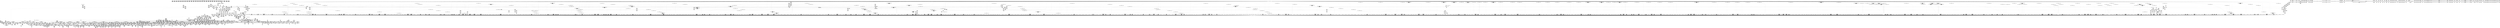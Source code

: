 digraph {
	CE0x56db9d0 [shape=record,shape=Mrecord,label="{CE0x56db9d0|apparmor_file_lock:tmp1|*SummSource*}"]
	CE0x57ad9e0 [shape=record,shape=Mrecord,label="{CE0x57ad9e0|i64*_getelementptr_inbounds_(_2_x_i64_,_2_x_i64_*___llvm_gcov_ctr55,_i64_0,_i64_0)|*Constant*|*SummSink*}"]
	CE0x5830870 [shape=record,shape=Mrecord,label="{CE0x5830870|_call_void_mcount()_#2}"]
	CE0x5830720 [shape=record,shape=Mrecord,label="{CE0x5830720|aa_file_perm:tmp3|*SummSource*}"]
	CE0x57ff1d0 [shape=record,shape=Mrecord,label="{CE0x57ff1d0|80:_i64,_:_CRE_704,708_|*MultipleSource*|security/apparmor/include/apparmor.h,117|*LoadInst*|security/apparmor/include/apparmor.h,117}"]
	CE0x58832d0 [shape=record,shape=Mrecord,label="{CE0x58832d0|aa_cred_profile:tmp24|security/apparmor/include/context.h,100}"]
	CE0x5837520 [shape=record,shape=Mrecord,label="{CE0x5837520|i8*_getelementptr_inbounds_(_45_x_i8_,_45_x_i8_*_.str14,_i32_0,_i32_0)|*Constant*}"]
	CE0x5713820 [shape=record,shape=Mrecord,label="{CE0x5713820|44:_i32,_48:_i16,_128:_i8*,_:_SCMRE_48,52_|*MultipleSource*|Function::aa_cred_profile&Arg::cred::|*LoadInst*|security/apparmor/lsm.c,429|security/apparmor/include/context.h,99}"]
	CE0x5725160 [shape=record,shape=Mrecord,label="{CE0x5725160|16:_%struct.vfsmount*,_24:_%struct.dentry*,_32:_%struct.inode*,_408:_%struct.cred*,_456:_i8*,_:_CRE_432,436_|*MultipleSource*|security/apparmor/lsm.c,428|Function::common_file_perm&Arg::file::|Function::apparmor_file_lock&Arg::file::}"]
	CE0x577fab0 [shape=record,shape=Mrecord,label="{CE0x577fab0|common_file_perm:tmp40|security/apparmor/lsm.c,447|*SummSink*}"]
	CE0x5769100 [shape=record,shape=Mrecord,label="{CE0x5769100|i64_12|*Constant*|*SummSource*}"]
	CE0x5826e90 [shape=record,shape=Mrecord,label="{CE0x5826e90|%struct.task_struct*_(%struct.task_struct**)*_asm_movq_%gs:$_1:P_,$0_,_r,im,_dirflag_,_fpsr_,_flags_|*SummSink*}"]
	CE0x587bb50 [shape=record,shape=Mrecord,label="{CE0x587bb50|aa_cred_profile:tmp3}"]
	CE0x574a600 [shape=record,shape=Mrecord,label="{CE0x574a600|80:_i64,_:_CRE_1856,1864_|*MultipleSource*|security/apparmor/include/apparmor.h,117|*LoadInst*|security/apparmor/include/apparmor.h,117}"]
	CE0x5707540 [shape=record,shape=Mrecord,label="{CE0x5707540|16:_%struct.vfsmount*,_24:_%struct.dentry*,_32:_%struct.inode*,_408:_%struct.cred*,_456:_i8*,_:_CRE_197,198_}"]
	CE0x576a740 [shape=record,shape=Mrecord,label="{CE0x576a740|i64_6|*Constant*}"]
	CE0x580c0e0 [shape=record,shape=Mrecord,label="{CE0x580c0e0|80:_i64,_:_CRE_1312,1313_}"]
	CE0x582bd10 [shape=record,shape=Mrecord,label="{CE0x582bd10|i32_138|*Constant*}"]
	CE0x57651f0 [shape=record,shape=Mrecord,label="{CE0x57651f0|common_file_perm:tmp47|security/apparmor/lsm.c,448|*SummSink*}"]
	CE0x58241f0 [shape=record,shape=Mrecord,label="{CE0x58241f0|aa_path_perm:flags|Function::aa_path_perm&Arg::flags::|*SummSource*}"]
	CE0x56e2000 [shape=record,shape=Mrecord,label="{CE0x56e2000|_ret_i32_%retval.0,_!dbg_!15536|security/apparmor/lsm.c,452}"]
	CE0x5766190 [shape=record,shape=Mrecord,label="{CE0x5766190|common_file_perm:allow|security/apparmor/lsm.c,448|*SummSource*}"]
	CE0x574a030 [shape=record,shape=Mrecord,label="{CE0x574a030|80:_i64,_:_CRE_1832,1840_|*MultipleSource*|security/apparmor/include/apparmor.h,117|*LoadInst*|security/apparmor/include/apparmor.h,117}"]
	CE0x5787af0 [shape=record,shape=Mrecord,label="{CE0x5787af0|0:_i16,_4:_i32,_8:_i16,_40:_%struct.super_block*,_:_SCMRE_276,277_}"]
	CE0x570bba0 [shape=record,shape=Mrecord,label="{CE0x570bba0|i64_3|*Constant*}"]
	CE0x57725b0 [shape=record,shape=Mrecord,label="{CE0x57725b0|i64*_getelementptr_inbounds_(_2_x_i64_,_2_x_i64_*___llvm_gcov_ctr112,_i64_0,_i64_0)|*Constant*}"]
	CE0x57b7ff0 [shape=record,shape=Mrecord,label="{CE0x57b7ff0|0:_i16,_4:_i32,_8:_i16,_40:_%struct.super_block*,_:_SCMRE_157,158_}"]
	CE0x580a5d0 [shape=record,shape=Mrecord,label="{CE0x580a5d0|80:_i64,_:_CRE_1268,1269_}"]
	CE0x5825840 [shape=record,shape=Mrecord,label="{CE0x5825840|aa_cred_profile:profile11|security/apparmor/include/context.h,101}"]
	CE0x56ff6d0 [shape=record,shape=Mrecord,label="{CE0x56ff6d0|16:_%struct.vfsmount*,_24:_%struct.dentry*,_32:_%struct.inode*,_408:_%struct.cred*,_456:_i8*,_:_CRE_212,213_}"]
	CE0x56f7100 [shape=record,shape=Mrecord,label="{CE0x56f7100|i64*_getelementptr_inbounds_(_16_x_i64_,_16_x_i64_*___llvm_gcov_ctr46,_i64_0,_i64_1)|*Constant*|*SummSource*}"]
	CE0x5811d90 [shape=record,shape=Mrecord,label="{CE0x5811d90|80:_i64,_:_CRE_1621,1622_}"]
	CE0x5812b60 [shape=record,shape=Mrecord,label="{CE0x5812b60|80:_i64,_:_CRE_1634,1635_}"]
	CE0x5724ea0 [shape=record,shape=Mrecord,label="{CE0x5724ea0|common_file_perm:tmp5|security/apparmor/lsm.c,428}"]
	CE0x57fbd70 [shape=record,shape=Mrecord,label="{CE0x57fbd70|80:_i64,_:_CRE_596,597_}"]
	CE0x574c5c0 [shape=record,shape=Mrecord,label="{CE0x574c5c0|aa_cred_profile:tmp21|security/apparmor/include/context.h,100|*SummSink*}"]
	CE0x578cf30 [shape=record,shape=Mrecord,label="{CE0x578cf30|0:_i16,_4:_i32,_8:_i16,_40:_%struct.super_block*,_:_SCMRE_408,416_|*MultipleSource*|security/apparmor/lsm.c,435|security/apparmor/include/apparmor.h,117|Function::mediated_filesystem&Arg::inode::|*LoadInst*|include/linux/fs.h,1916}"]
	CE0x5837cf0 [shape=record,shape=Mrecord,label="{CE0x5837cf0|__aa_current_profile:tmp18|security/apparmor/include/context.h,138}"]
	CE0x57e23b0 [shape=record,shape=Mrecord,label="{CE0x57e23b0|0:_i16,_4:_i32,_8:_i16,_40:_%struct.super_block*,_:_SCMRE_599,600_}"]
	CE0x57272a0 [shape=record,shape=Mrecord,label="{CE0x57272a0|file_inode:f_inode|include/linux/fs.h,1916|*SummSink*}"]
	CE0x5835770 [shape=record,shape=Mrecord,label="{CE0x5835770|aa_file_perm:tmp5|security/apparmor/file.c,452}"]
	CE0x56e2770 [shape=record,shape=Mrecord,label="{CE0x56e2770|aa_file_perm:profile|Function::aa_file_perm&Arg::profile::}"]
	CE0x571f030 [shape=record,shape=Mrecord,label="{CE0x571f030|aa_cred_profile:tmp4|*LoadInst*|security/apparmor/include/context.h,99|*SummSink*}"]
	CE0x570bd80 [shape=record,shape=Mrecord,label="{CE0x570bd80|aa_cred_profile:tobool|security/apparmor/include/context.h,100|*SummSink*}"]
	CE0x574e130 [shape=record,shape=Mrecord,label="{CE0x574e130|aa_cred_profile:tmp19|security/apparmor/include/context.h,100|*SummSink*}"]
	CE0x56ded90 [shape=record,shape=Mrecord,label="{CE0x56ded90|i32_1|*Constant*|*SummSink*}"]
	CE0x56fa300 [shape=record,shape=Mrecord,label="{CE0x56fa300|aa_cred_profile:tmp2|*SummSource*}"]
	CE0x56e18d0 [shape=record,shape=Mrecord,label="{CE0x56e18d0|common_file_perm:mask|Function::common_file_perm&Arg::mask::}"]
	CE0x581f390 [shape=record,shape=Mrecord,label="{CE0x581f390|mediated_filesystem:tmp5|security/apparmor/include/apparmor.h,117|*SummSink*}"]
	CE0x57e53f0 [shape=record,shape=Mrecord,label="{CE0x57e53f0|0:_i16,_4:_i32,_8:_i16,_40:_%struct.super_block*,_:_SCMRE_656,664_|*MultipleSource*|security/apparmor/lsm.c,435|security/apparmor/include/apparmor.h,117|Function::mediated_filesystem&Arg::inode::|*LoadInst*|include/linux/fs.h,1916}"]
	CE0x576efb0 [shape=record,shape=Mrecord,label="{CE0x576efb0|i64*_getelementptr_inbounds_(_28_x_i64_,_28_x_i64_*___llvm_gcov_ctr87,_i64_0,_i64_25)|*Constant*}"]
	CE0x571da30 [shape=record,shape=Mrecord,label="{CE0x571da30|16:_%struct.vfsmount*,_24:_%struct.dentry*,_32:_%struct.inode*,_408:_%struct.cred*,_456:_i8*,_:_CRE_7,8_}"]
	CE0x58269d0 [shape=record,shape=Mrecord,label="{CE0x58269d0|GLOBAL:__aa_current_profile.__warned|Global_var:__aa_current_profile.__warned}"]
	CE0x5766a50 [shape=record,shape=Mrecord,label="{CE0x5766a50|common_file_perm:tmp50|security/apparmor/lsm.c,448|*SummSink*}"]
	CE0x57677a0 [shape=record,shape=Mrecord,label="{CE0x57677a0|i32_-1|*Constant*|*SummSink*}"]
	CE0x572e250 [shape=record,shape=Mrecord,label="{CE0x572e250|common_file_perm:return|*SummSink*}"]
	CE0x582e730 [shape=record,shape=Mrecord,label="{CE0x582e730|file_inode17:f|Function::file_inode17&Arg::f::}"]
	CE0x57eab70 [shape=record,shape=Mrecord,label="{CE0x57eab70|0:_i16,_4:_i32,_8:_i16,_40:_%struct.super_block*,_:_SCMRE_876,877_}"]
	CE0x580b3a0 [shape=record,shape=Mrecord,label="{CE0x580b3a0|80:_i64,_:_CRE_1288,1296_|*MultipleSource*|security/apparmor/include/apparmor.h,117|*LoadInst*|security/apparmor/include/apparmor.h,117}"]
	CE0x5770310 [shape=record,shape=Mrecord,label="{CE0x5770310|i64*_getelementptr_inbounds_(_28_x_i64_,_28_x_i64_*___llvm_gcov_ctr87,_i64_0,_i64_25)|*Constant*|*SummSource*}"]
	CE0x57aca60 [shape=record,shape=Mrecord,label="{CE0x57aca60|aa_cred_profile:lnot.ext|security/apparmor/include/context.h,100}"]
	CE0x5813d70 [shape=record,shape=Mrecord,label="{CE0x5813d70|80:_i64,_:_CRE_1651,1652_}"]
	CE0x5728070 [shape=record,shape=Mrecord,label="{CE0x5728070|common_file_perm:f_security|security/apparmor/lsm.c,428|*SummSink*}"]
	CE0x57b6190 [shape=record,shape=Mrecord,label="{CE0x57b6190|aa_cred_profile:tmp27|security/apparmor/include/context.h,100}"]
	CE0x57f6fd0 [shape=record,shape=Mrecord,label="{CE0x57f6fd0|80:_i64,_:_CRE_447,448_}"]
	CE0x5714630 [shape=record,shape=Mrecord,label="{CE0x5714630|aa_cred_profile:tmp5|security/apparmor/include/context.h,99|*SummSink*}"]
	CE0x57f5430 [shape=record,shape=Mrecord,label="{CE0x57f5430|80:_i64,_:_CRE_421,422_}"]
	CE0x5880a20 [shape=record,shape=Mrecord,label="{CE0x5880a20|aa_path_perm:path|Function::aa_path_perm&Arg::path::|*SummSource*}"]
	CE0x5801180 [shape=record,shape=Mrecord,label="{CE0x5801180|80:_i64,_:_CRE_48,56_|*MultipleSource*|security/apparmor/include/apparmor.h,117|*LoadInst*|security/apparmor/include/apparmor.h,117}"]
	CE0x580b070 [shape=record,shape=Mrecord,label="{CE0x580b070|80:_i64,_:_CRE_1278,1279_}"]
	CE0x56dc0a0 [shape=record,shape=Mrecord,label="{CE0x56dc0a0|GLOBAL:common_file_perm|*Constant*}"]
	CE0x56d9480 [shape=record,shape=Mrecord,label="{CE0x56d9480|apparmor_file_lock:if.end|*SummSink*}"]
	CE0x57fb600 [shape=record,shape=Mrecord,label="{CE0x57fb600|80:_i64,_:_CRE_589,590_}"]
	CE0x580c960 [shape=record,shape=Mrecord,label="{CE0x580c960|80:_i64,_:_CRE_1320,1321_}"]
	CE0x580ec70 [shape=record,shape=Mrecord,label="{CE0x580ec70|80:_i64,_:_CRE_1353,1354_}"]
	CE0x576af20 [shape=record,shape=Mrecord,label="{CE0x576af20|GLOBAL:file_inode|*Constant*}"]
	CE0x57f6420 [shape=record,shape=Mrecord,label="{CE0x57f6420|80:_i64,_:_CRE_436,437_}"]
	CE0x57a8630 [shape=record,shape=Mrecord,label="{CE0x57a8630|aa_cred_profile:do.end|*SummSource*}"]
	CE0x571eeb0 [shape=record,shape=Mrecord,label="{CE0x571eeb0|44:_i32,_48:_i16,_128:_i8*,_:_SCMRE_8,16_|*MultipleSource*|Function::aa_cred_profile&Arg::cred::|*LoadInst*|security/apparmor/lsm.c,429|security/apparmor/include/context.h,99}"]
	CE0x57ec150 [shape=record,shape=Mrecord,label="{CE0x57ec150|0:_i16,_4:_i32,_8:_i16,_40:_%struct.super_block*,_:_SCMRE_890,891_}"]
	CE0x576e2f0 [shape=record,shape=Mrecord,label="{CE0x576e2f0|common_file_perm:tmp20|security/apparmor/lsm.c,432}"]
	CE0x57292b0 [shape=record,shape=Mrecord,label="{CE0x57292b0|_call_void_mcount()_#2|*SummSource*}"]
	CE0x582e9e0 [shape=record,shape=Mrecord,label="{CE0x582e9e0|__aa_current_profile:do.end|*SummSource*}"]
	CE0x5700790 [shape=record,shape=Mrecord,label="{CE0x5700790|16:_%struct.vfsmount*,_24:_%struct.dentry*,_32:_%struct.inode*,_408:_%struct.cred*,_456:_i8*,_:_CRE_344,360_|*MultipleSource*|security/apparmor/lsm.c,428|Function::common_file_perm&Arg::file::|Function::apparmor_file_lock&Arg::file::}"]
	CE0x580d510 [shape=record,shape=Mrecord,label="{CE0x580d510|80:_i64,_:_CRE_1331,1332_}"]
	CE0x58284d0 [shape=record,shape=Mrecord,label="{CE0x58284d0|__aa_current_profile:tobool1|security/apparmor/include/context.h,138}"]
	CE0x57fca30 [shape=record,shape=Mrecord,label="{CE0x57fca30|80:_i64,_:_CRE_608,609_}"]
	CE0x56f5d30 [shape=record,shape=Mrecord,label="{CE0x56f5d30|16:_%struct.vfsmount*,_24:_%struct.dentry*,_32:_%struct.inode*,_408:_%struct.cred*,_456:_i8*,_:_CRE_165,166_}"]
	CE0x5762c00 [shape=record,shape=Mrecord,label="{CE0x5762c00|common_file_perm:tmp43|security/apparmor/lsm.c,447|*SummSink*}"]
	CE0x5701b50 [shape=record,shape=Mrecord,label="{CE0x5701b50|%struct.aa_task_cxt*_null|*Constant*|*SummSink*}"]
	CE0x57f7fc0 [shape=record,shape=Mrecord,label="{CE0x57f7fc0|80:_i64,_:_CRE_462,463_}"]
	CE0x58341d0 [shape=record,shape=Mrecord,label="{CE0x58341d0|i64*_getelementptr_inbounds_(_2_x_i64_,_2_x_i64_*___llvm_gcov_ctr2919,_i64_0,_i64_0)|*Constant*|*SummSink*}"]
	CE0x577f020 [shape=record,shape=Mrecord,label="{CE0x577f020|common_file_perm:tmp38|security/apparmor/lsm.c,447|*SummSink*}"]
	CE0x584b690 [shape=record,shape=Mrecord,label="{CE0x584b690|GLOBAL:file_inode17|*Constant*|*SummSink*}"]
	CE0x57f25a0 [shape=record,shape=Mrecord,label="{CE0x57f25a0|0:_i16,_4:_i32,_8:_i16,_40:_%struct.super_block*,_:_SCMRE_992,1000_|*MultipleSource*|security/apparmor/lsm.c,435|security/apparmor/include/apparmor.h,117|Function::mediated_filesystem&Arg::inode::|*LoadInst*|include/linux/fs.h,1916}"]
	CE0x57b0810 [shape=record,shape=Mrecord,label="{CE0x57b0810|void_(i8*,_i32,_i64)*_asm_sideeffect_1:_09ud2_0A.pushsection___bug_table,_22a_22_0A2:_09.long_1b_-_2b,_$_0:c_-_2b_0A_09.word_$_1:c_,_0_0A_09.org_2b+$_2:c_0A.popsection_,_i,i,i,_dirflag_,_fpsr_,_flags_}"]
	CE0x57bb330 [shape=record,shape=Mrecord,label="{CE0x57bb330|aa_cred_profile:tmp34|security/apparmor/include/context.h,101|*SummSource*}"]
	CE0x580e0c0 [shape=record,shape=Mrecord,label="{CE0x580e0c0|80:_i64,_:_CRE_1342,1343_}"]
	CE0x57f3950 [shape=record,shape=Mrecord,label="{CE0x57f3950|80:_i64,_:_CRE_395,396_}"]
	CE0x58152b0 [shape=record,shape=Mrecord,label="{CE0x58152b0|80:_i64,_:_CRE_1671,1672_}"]
	CE0x57545b0 [shape=record,shape=Mrecord,label="{CE0x57545b0|common_file_perm:lnot2|security/apparmor/lsm.c,432|*SummSink*}"]
	CE0x587c970 [shape=record,shape=Mrecord,label="{CE0x587c970|_call_void_mcount()_#2}"]
	CE0x57ec600 [shape=record,shape=Mrecord,label="{CE0x57ec600|0:_i16,_4:_i32,_8:_i16,_40:_%struct.super_block*,_:_SCMRE_893,894_}"]
	CE0x57158e0 [shape=record,shape=Mrecord,label="{CE0x57158e0|GLOBAL:aa_file_perm|*Constant*|*SummSource*}"]
	CE0x5808f80 [shape=record,shape=Mrecord,label="{CE0x5808f80|80:_i64,_:_CRE_1247,1248_}"]
	CE0x587f6d0 [shape=record,shape=Mrecord,label="{CE0x587f6d0|aa_file_perm:call2|security/apparmor/file.c,456|*SummSource*}"]
	CE0x575ae10 [shape=record,shape=Mrecord,label="{CE0x575ae10|common_file_perm:f_cred|security/apparmor/lsm.c,429}"]
	CE0x57aead0 [shape=record,shape=Mrecord,label="{CE0x57aead0|0:_i16,_4:_i32,_8:_i16,_40:_%struct.super_block*,_:_SCMRE_155,156_}"]
	CE0x5770070 [shape=record,shape=Mrecord,label="{CE0x5770070|common_file_perm:tmp54|security/apparmor/lsm.c,447|*SummSource*}"]
	CE0x570fc00 [shape=record,shape=Mrecord,label="{CE0x570fc00|file_inode:tmp|*SummSink*}"]
	CE0x582e510 [shape=record,shape=Mrecord,label="{CE0x582e510|GLOBAL:file_inode17|*Constant*}"]
	CE0x5813a40 [shape=record,shape=Mrecord,label="{CE0x5813a40|80:_i64,_:_CRE_1648,1649_}"]
	CE0x58335c0 [shape=record,shape=Mrecord,label="{CE0x58335c0|i64*_getelementptr_inbounds_(_11_x_i64_,_11_x_i64_*___llvm_gcov_ctr58,_i64_0,_i64_1)|*Constant*}"]
	CE0x580e3f0 [shape=record,shape=Mrecord,label="{CE0x580e3f0|80:_i64,_:_CRE_1345,1346_}"]
	CE0x57b63b0 [shape=record,shape=Mrecord,label="{CE0x57b63b0|aa_cred_profile:tmp27|security/apparmor/include/context.h,100|*SummSource*}"]
	CE0x57818d0 [shape=record,shape=Mrecord,label="{CE0x57818d0|0:_i16,_4:_i32,_8:_i16,_40:_%struct.super_block*,_:_SCMRE_190,191_}"]
	CE0x56fb240 [shape=record,shape=Mrecord,label="{CE0x56fb240|16:_%struct.vfsmount*,_24:_%struct.dentry*,_32:_%struct.inode*,_408:_%struct.cred*,_456:_i8*,_:_CRE_416,424_|*MultipleSource*|security/apparmor/lsm.c,428|Function::common_file_perm&Arg::file::|Function::apparmor_file_lock&Arg::file::}"]
	CE0x57626d0 [shape=record,shape=Mrecord,label="{CE0x57626d0|common_file_perm:tmp42|security/apparmor/lsm.c,447|*SummSource*}"]
	CE0x5772320 [shape=record,shape=Mrecord,label="{CE0x5772320|aa_path_perm:cond|Function::aa_path_perm&Arg::cond::|*SummSink*}"]
	CE0x5705f20 [shape=record,shape=Mrecord,label="{CE0x5705f20|16:_%struct.vfsmount*,_24:_%struct.dentry*,_32:_%struct.inode*,_408:_%struct.cred*,_456:_i8*,_:_CRE_232,240_|*MultipleSource*|security/apparmor/lsm.c,428|Function::common_file_perm&Arg::file::|Function::apparmor_file_lock&Arg::file::}"]
	CE0x57b92b0 [shape=record,shape=Mrecord,label="{CE0x57b92b0|0:_i16,_4:_i32,_8:_i16,_40:_%struct.super_block*,_:_SCMRE_169,170_}"]
	CE0x5810b40 [shape=record,shape=Mrecord,label="{CE0x5810b40|80:_i64,_:_CRE_1568,1584_|*MultipleSource*|security/apparmor/include/apparmor.h,117|*LoadInst*|security/apparmor/include/apparmor.h,117}"]
	CE0x56e55e0 [shape=record,shape=Mrecord,label="{CE0x56e55e0|i32_1024|*Constant*}"]
	CE0x5832390 [shape=record,shape=Mrecord,label="{CE0x5832390|i64_6|*Constant*}"]
	CE0x5726440 [shape=record,shape=Mrecord,label="{CE0x5726440|common_file_perm:do.body|*SummSource*}"]
	CE0x57a6c30 [shape=record,shape=Mrecord,label="{CE0x57a6c30|0:_i16,_4:_i32,_8:_i16,_40:_%struct.super_block*,_:_SCMRE_12,16_|*MultipleSource*|security/apparmor/lsm.c,435|security/apparmor/include/apparmor.h,117|Function::mediated_filesystem&Arg::inode::|*LoadInst*|include/linux/fs.h,1916}"]
	CE0x57ae490 [shape=record,shape=Mrecord,label="{CE0x57ae490|0:_i16,_4:_i32,_8:_i16,_40:_%struct.super_block*,_:_SCMRE_151,152_}"]
	CE0x57e5950 [shape=record,shape=Mrecord,label="{CE0x57e5950|0:_i16,_4:_i32,_8:_i16,_40:_%struct.super_block*,_:_SCMRE_672,680_|*MultipleSource*|security/apparmor/lsm.c,435|security/apparmor/include/apparmor.h,117|Function::mediated_filesystem&Arg::inode::|*LoadInst*|include/linux/fs.h,1916}"]
	CE0x56ee6b0 [shape=record,shape=Mrecord,label="{CE0x56ee6b0|apparmor_file_lock:file|Function::apparmor_file_lock&Arg::file::|*SummSource*}"]
	CE0x51c8090 [shape=record,shape=Mrecord,label="{CE0x51c8090|apparmor_file_lock:or|security/apparmor/lsm.c,464|*SummSink*}"]
	CE0x57ef030 [shape=record,shape=Mrecord,label="{CE0x57ef030|0:_i16,_4:_i32,_8:_i16,_40:_%struct.super_block*,_:_SCMRE_920,921_}"]
	CE0x578ae80 [shape=record,shape=Mrecord,label="{CE0x578ae80|0:_i16,_4:_i32,_8:_i16,_40:_%struct.super_block*,_:_SCMRE_309,310_}"]
	CE0x56e75f0 [shape=record,shape=Mrecord,label="{CE0x56e75f0|i64*_getelementptr_inbounds_(_11_x_i64_,_11_x_i64_*___llvm_gcov_ctr58,_i64_0,_i64_10)|*Constant*|*SummSink*}"]
	CE0x5808b40 [shape=record,shape=Mrecord,label="{CE0x5808b40|80:_i64,_:_CRE_1243,1244_}"]
	CE0x580d840 [shape=record,shape=Mrecord,label="{CE0x580d840|80:_i64,_:_CRE_1334,1335_}"]
	CE0x576eb80 [shape=record,shape=Mrecord,label="{CE0x576eb80|i64*_getelementptr_inbounds_(_28_x_i64_,_28_x_i64_*___llvm_gcov_ctr87,_i64_0,_i64_11)|*Constant*}"]
	CE0x581de40 [shape=record,shape=Mrecord,label="{CE0x581de40|80:_i64,_:_CRE_1920,1928_|*MultipleSource*|security/apparmor/include/apparmor.h,117|*LoadInst*|security/apparmor/include/apparmor.h,117}"]
	CE0x577dc80 [shape=record,shape=Mrecord,label="{CE0x577dc80|common_file_perm:cmp|security/apparmor/lsm.c,447|*SummSink*}"]
	CE0x5720da0 [shape=record,shape=Mrecord,label="{CE0x5720da0|16:_%struct.vfsmount*,_24:_%struct.dentry*,_32:_%struct.inode*,_408:_%struct.cred*,_456:_i8*,_:_CRE_58,59_}"]
	CE0x57631b0 [shape=record,shape=Mrecord,label="{CE0x57631b0|common_file_perm:tmp44|security/apparmor/lsm.c,447|*SummSink*}"]
	CE0x58218c0 [shape=record,shape=Mrecord,label="{CE0x58218c0|__aa_current_profile:tmp}"]
	CE0x57e3cb0 [shape=record,shape=Mrecord,label="{CE0x57e3cb0|0:_i16,_4:_i32,_8:_i16,_40:_%struct.super_block*,_:_SCMRE_615,616_}"]
	CE0x5822c10 [shape=record,shape=Mrecord,label="{CE0x5822c10|aa_cred_profile:do.end10}"]
	CE0x57eb7f0 [shape=record,shape=Mrecord,label="{CE0x57eb7f0|0:_i16,_4:_i32,_8:_i16,_40:_%struct.super_block*,_:_SCMRE_884,885_}"]
	CE0x58450d0 [shape=record,shape=Mrecord,label="{CE0x58450d0|i64*_getelementptr_inbounds_(_16_x_i64_,_16_x_i64_*___llvm_gcov_ctr46,_i64_0,_i64_8)|*Constant*}"]
	CE0x571abd0 [shape=record,shape=Mrecord,label="{CE0x571abd0|common_file_perm:tmp24|security/apparmor/lsm.c,432|*SummSource*}"]
	CE0x58016e0 [shape=record,shape=Mrecord,label="{CE0x58016e0|80:_i64,_:_CRE_72,80_|*MultipleSource*|security/apparmor/include/apparmor.h,117|*LoadInst*|security/apparmor/include/apparmor.h,117}"]
	CE0x57e2090 [shape=record,shape=Mrecord,label="{CE0x57e2090|0:_i16,_4:_i32,_8:_i16,_40:_%struct.super_block*,_:_SCMRE_597,598_}"]
	CE0x5804ef0 [shape=record,shape=Mrecord,label="{CE0x5804ef0|80:_i64,_:_CRE_304,312_|*MultipleSource*|security/apparmor/include/apparmor.h,117|*LoadInst*|security/apparmor/include/apparmor.h,117}"]
	CE0x57ee220 [shape=record,shape=Mrecord,label="{CE0x57ee220|0:_i16,_4:_i32,_8:_i16,_40:_%struct.super_block*,_:_SCMRE_911,912_}"]
	CE0x5802830 [shape=record,shape=Mrecord,label="{CE0x5802830|80:_i64,_:_CRE_136,140_|*MultipleSource*|security/apparmor/include/apparmor.h,117|*LoadInst*|security/apparmor/include/apparmor.h,117}"]
	CE0x5707380 [shape=record,shape=Mrecord,label="{CE0x5707380|16:_%struct.vfsmount*,_24:_%struct.dentry*,_32:_%struct.inode*,_408:_%struct.cred*,_456:_i8*,_:_CRE_196,197_}"]
	CE0x57142d0 [shape=record,shape=Mrecord,label="{CE0x57142d0|16:_%struct.vfsmount*,_24:_%struct.dentry*,_32:_%struct.inode*,_408:_%struct.cred*,_456:_i8*,_:_CRE_48,49_}"]
	CE0x56fcc30 [shape=record,shape=Mrecord,label="{CE0x56fcc30|void_(i8*,_i32,_i64)*_asm_sideeffect_1:_09ud2_0A.pushsection___bug_table,_22a_22_0A2:_09.long_1b_-_2b,_$_0:c_-_2b_0A_09.word_$_1:c_,_0_0A_09.org_2b+$_2:c_0A.popsection_,_i,i,i,_dirflag_,_fpsr_,_flags_|*SummSource*}"]
	CE0x58131c0 [shape=record,shape=Mrecord,label="{CE0x58131c0|80:_i64,_:_CRE_1640,1641_}"]
	CE0x5758b50 [shape=record,shape=Mrecord,label="{CE0x5758b50|common_file_perm:tmp7|security/apparmor/lsm.c,432|*SummSink*}"]
	CE0x57037d0 [shape=record,shape=Mrecord,label="{CE0x57037d0|16:_%struct.vfsmount*,_24:_%struct.dentry*,_32:_%struct.inode*,_408:_%struct.cred*,_456:_i8*,_:_CRE_146,147_}"]
	CE0x574c780 [shape=record,shape=Mrecord,label="{CE0x574c780|_call_void_asm_sideeffect_1:_09ud2_0A.pushsection___bug_table,_22a_22_0A2:_09.long_1b_-_2b,_$_0:c_-_2b_0A_09.word_$_1:c_,_0_0A_09.org_2b+$_2:c_0A.popsection_,_i,i,i,_dirflag_,_fpsr_,_flags_(i8*_getelementptr_inbounds_(_36_x_i8_,_36_x_i8_*_.str12,_i32_0,_i32_0),_i32_100,_i64_12)_#2,_!dbg_!15490,_!srcloc_!15493|security/apparmor/include/context.h,100}"]
	CE0x5897440 [shape=record,shape=Mrecord,label="{CE0x5897440|aa_cred_profile:tobool1|security/apparmor/include/context.h,100}"]
	CE0x57fb2d0 [shape=record,shape=Mrecord,label="{CE0x57fb2d0|80:_i64,_:_CRE_586,587_}"]
	CE0x56e6e90 [shape=record,shape=Mrecord,label="{CE0x56e6e90|16:_%struct.vfsmount*,_24:_%struct.dentry*,_32:_%struct.inode*,_408:_%struct.cred*,_456:_i8*,_:_CRE_128,132_|*MultipleSource*|security/apparmor/lsm.c,428|Function::common_file_perm&Arg::file::|Function::apparmor_file_lock&Arg::file::}"]
	CE0x5782550 [shape=record,shape=Mrecord,label="{CE0x5782550|0:_i16,_4:_i32,_8:_i16,_40:_%struct.super_block*,_:_SCMRE_198,199_}"]
	CE0x57622f0 [shape=record,shape=Mrecord,label="{CE0x57622f0|i64_20|*Constant*|*SummSource*}"]
	CE0x5806890 [shape=record,shape=Mrecord,label="{CE0x5806890|80:_i64,_:_CRE_1210,1211_}"]
	CE0x5812c70 [shape=record,shape=Mrecord,label="{CE0x5812c70|80:_i64,_:_CRE_1635,1636_}"]
	CE0x57b8f90 [shape=record,shape=Mrecord,label="{CE0x57b8f90|0:_i16,_4:_i32,_8:_i16,_40:_%struct.super_block*,_:_SCMRE_167,168_}"]
	CE0x580dc80 [shape=record,shape=Mrecord,label="{CE0x580dc80|80:_i64,_:_CRE_1338,1339_}"]
	CE0x5804350 [shape=record,shape=Mrecord,label="{CE0x5804350|80:_i64,_:_CRE_264,268_|*MultipleSource*|security/apparmor/include/apparmor.h,117|*LoadInst*|security/apparmor/include/apparmor.h,117}"]
	CE0x57fdc40 [shape=record,shape=Mrecord,label="{CE0x57fdc40|80:_i64,_:_CRE_625,626_}"]
	CE0x5754fd0 [shape=record,shape=Mrecord,label="{CE0x5754fd0|i64_0|*Constant*}"]
	CE0x56fb970 [shape=record,shape=Mrecord,label="{CE0x56fb970|16:_%struct.vfsmount*,_24:_%struct.dentry*,_32:_%struct.inode*,_408:_%struct.cred*,_456:_i8*,_:_CRE_312,316_|*MultipleSource*|security/apparmor/lsm.c,428|Function::common_file_perm&Arg::file::|Function::apparmor_file_lock&Arg::file::}"]
	CE0x57fc2c0 [shape=record,shape=Mrecord,label="{CE0x57fc2c0|80:_i64,_:_CRE_601,602_}"]
	CE0x5eedf10 [shape=record,shape=Mrecord,label="{CE0x5eedf10|GLOBAL:__llvm_gcov_ctr98|Global_var:__llvm_gcov_ctr98|*SummSource*}"]
	CE0x5706290 [shape=record,shape=Mrecord,label="{CE0x5706290|16:_%struct.vfsmount*,_24:_%struct.dentry*,_32:_%struct.inode*,_408:_%struct.cred*,_456:_i8*,_:_CRE_240,248_|*MultipleSource*|security/apparmor/lsm.c,428|Function::common_file_perm&Arg::file::|Function::apparmor_file_lock&Arg::file::}"]
	CE0x57753a0 [shape=record,shape=Mrecord,label="{CE0x57753a0|file_inode:entry|*SummSink*}"]
	CE0x5709bf0 [shape=record,shape=Mrecord,label="{CE0x5709bf0|16:_%struct.vfsmount*,_24:_%struct.dentry*,_32:_%struct.inode*,_408:_%struct.cred*,_456:_i8*,_:_CRE_145,146_}"]
	CE0x56ddd00 [shape=record,shape=Mrecord,label="{CE0x56ddd00|i32_1|*Constant*|*SummSource*}"]
	CE0x5835120 [shape=record,shape=Mrecord,label="{CE0x5835120|__aa_current_profile:tmp13|security/apparmor/include/context.h,138|*SummSink*}"]
	CE0x582ff70 [shape=record,shape=Mrecord,label="{CE0x582ff70|__aa_current_profile:if.then|*SummSource*}"]
	CE0x580f0b0 [shape=record,shape=Mrecord,label="{CE0x580f0b0|80:_i64,_:_CRE_1357,1358_}"]
	CE0x587c6e0 [shape=record,shape=Mrecord,label="{CE0x587c6e0|get_current:tmp3}"]
	CE0x579ed30 [shape=record,shape=Mrecord,label="{CE0x579ed30|common_file_perm:tmp58|security/apparmor/lsm.c,451}"]
	CE0x5731400 [shape=record,shape=Mrecord,label="{CE0x5731400|16:_%struct.vfsmount*,_24:_%struct.dentry*,_32:_%struct.inode*,_408:_%struct.cred*,_456:_i8*,_:_CRE_296,304_|*MultipleSource*|security/apparmor/lsm.c,428|Function::common_file_perm&Arg::file::|Function::apparmor_file_lock&Arg::file::}"]
	CE0x57ea3a0 [shape=record,shape=Mrecord,label="{CE0x57ea3a0|0:_i16,_4:_i32,_8:_i16,_40:_%struct.super_block*,_:_SCMRE_871,872_}"]
	CE0x56df9c0 [shape=record,shape=Mrecord,label="{CE0x56df9c0|apparmor_file_lock:tmp4|security/apparmor/lsm.c,463|*SummSink*}"]
	CE0x581fbb0 [shape=record,shape=Mrecord,label="{CE0x581fbb0|aa_file_perm:i_uid|security/apparmor/file.c,452|*SummSource*}"]
	CE0x57ef350 [shape=record,shape=Mrecord,label="{CE0x57ef350|0:_i16,_4:_i32,_8:_i16,_40:_%struct.super_block*,_:_SCMRE_922,923_}"]
	CE0x587c810 [shape=record,shape=Mrecord,label="{CE0x587c810|get_current:tmp3|*SummSource*}"]
	CE0x574f880 [shape=record,shape=Mrecord,label="{CE0x574f880|0:_i16,_4:_i32,_8:_i16,_40:_%struct.super_block*,_:_SCMRE_40,48_|*MultipleSource*|security/apparmor/lsm.c,435|security/apparmor/include/apparmor.h,117|Function::mediated_filesystem&Arg::inode::|*LoadInst*|include/linux/fs.h,1916}"]
	CE0x5830130 [shape=record,shape=Mrecord,label="{CE0x5830130|__aa_current_profile:if.then|*SummSink*}"]
	CE0x57e2b80 [shape=record,shape=Mrecord,label="{CE0x57e2b80|0:_i16,_4:_i32,_8:_i16,_40:_%struct.super_block*,_:_SCMRE_604,605_}"]
	CE0x5844150 [shape=record,shape=Mrecord,label="{CE0x5844150|aa_cred_profile:lnot3|security/apparmor/include/context.h,100}"]
	CE0x57efe40 [shape=record,shape=Mrecord,label="{CE0x57efe40|0:_i16,_4:_i32,_8:_i16,_40:_%struct.super_block*,_:_SCMRE_929,930_}"]
	CE0x57624a0 [shape=record,shape=Mrecord,label="{CE0x57624a0|i64_22|*Constant*}"]
	CE0x57ad4c0 [shape=record,shape=Mrecord,label="{CE0x57ad4c0|mediated_filesystem:tmp|*SummSink*}"]
	CE0x580dd90 [shape=record,shape=Mrecord,label="{CE0x580dd90|80:_i64,_:_CRE_1339,1340_}"]
	CE0x52f7240 [shape=record,shape=Mrecord,label="{CE0x52f7240|apparmor_file_lock:tmp3|security/apparmor/lsm.c,463}"]
	CE0x5786ce0 [shape=record,shape=Mrecord,label="{CE0x5786ce0|0:_i16,_4:_i32,_8:_i16,_40:_%struct.super_block*,_:_SCMRE_267,268_}"]
	CE0x5757940 [shape=record,shape=Mrecord,label="{CE0x5757940|common_file_perm:tmp11|security/apparmor/lsm.c,432|*SummSource*}"]
	CE0x56dd640 [shape=record,shape=Mrecord,label="{CE0x56dd640|apparmor_file_lock:mask.0|*SummSink*}"]
	CE0x56e25c0 [shape=record,shape=Mrecord,label="{CE0x56e25c0|aa_file_perm:op|Function::aa_file_perm&Arg::op::|*SummSource*}"]
	CE0x57f2410 [shape=record,shape=Mrecord,label="{CE0x57f2410|0:_i16,_4:_i32,_8:_i16,_40:_%struct.super_block*,_:_SCMRE_988,992_|*MultipleSource*|security/apparmor/lsm.c,435|security/apparmor/include/apparmor.h,117|Function::mediated_filesystem&Arg::inode::|*LoadInst*|include/linux/fs.h,1916}"]
	CE0x5835040 [shape=record,shape=Mrecord,label="{CE0x5835040|__aa_current_profile:tmp13|security/apparmor/include/context.h,138}"]
	CE0x582b9f0 [shape=record,shape=Mrecord,label="{CE0x582b9f0|i8_1|*Constant*|*SummSource*}"]
	CE0x5789710 [shape=record,shape=Mrecord,label="{CE0x5789710|0:_i16,_4:_i32,_8:_i16,_40:_%struct.super_block*,_:_SCMRE_294,295_}"]
	CE0x57e8750 [shape=record,shape=Mrecord,label="{CE0x57e8750|0:_i16,_4:_i32,_8:_i16,_40:_%struct.super_block*,_:_SCMRE_816,824_|*MultipleSource*|security/apparmor/lsm.c,435|security/apparmor/include/apparmor.h,117|Function::mediated_filesystem&Arg::inode::|*LoadInst*|include/linux/fs.h,1916}"]
	CE0x57a6670 [shape=record,shape=Mrecord,label="{CE0x57a6670|aa_cred_profile:do.body6}"]
	CE0x5833340 [shape=record,shape=Mrecord,label="{CE0x5833340|i64*_getelementptr_inbounds_(_16_x_i64_,_16_x_i64_*___llvm_gcov_ctr46,_i64_0,_i64_10)|*Constant*}"]
	CE0x56d2190 [shape=record,shape=Mrecord,label="{CE0x56d2190|i64_1|*Constant*|*SummSink*}"]
	CE0x5823150 [shape=record,shape=Mrecord,label="{CE0x5823150|aa_file_perm:tmp2|*SummSource*}"]
	CE0x578d1e0 [shape=record,shape=Mrecord,label="{CE0x578d1e0|0:_i16,_4:_i32,_8:_i16,_40:_%struct.super_block*,_:_SCMRE_416,424_|*MultipleSource*|security/apparmor/lsm.c,435|security/apparmor/include/apparmor.h,117|Function::mediated_filesystem&Arg::inode::|*LoadInst*|include/linux/fs.h,1916}"]
	CE0x57f5fe0 [shape=record,shape=Mrecord,label="{CE0x57f5fe0|80:_i64,_:_CRE_432,433_}"]
	CE0x57a4c60 [shape=record,shape=Mrecord,label="{CE0x57a4c60|aa_cred_profile:tmp29|security/apparmor/include/context.h,100}"]
	CE0x57673b0 [shape=record,shape=Mrecord,label="{CE0x57673b0|common_file_perm:conv24|security/apparmor/lsm.c,448|*SummSink*}"]
	CE0x57e3b20 [shape=record,shape=Mrecord,label="{CE0x57e3b20|0:_i16,_4:_i32,_8:_i16,_40:_%struct.super_block*,_:_SCMRE_614,615_}"]
	CE0x58416c0 [shape=record,shape=Mrecord,label="{CE0x58416c0|aa_cred_profile:tmp18|security/apparmor/include/context.h,100}"]
	CE0x5880690 [shape=record,shape=Mrecord,label="{CE0x5880690|aa_path_perm:profile|Function::aa_path_perm&Arg::profile::|*SummSink*}"]
	CE0x572a660 [shape=record,shape=Mrecord,label="{CE0x572a660|16:_%struct.vfsmount*,_24:_%struct.dentry*,_32:_%struct.inode*,_408:_%struct.cred*,_456:_i8*,_:_CRE_428,432_|*MultipleSource*|security/apparmor/lsm.c,428|Function::common_file_perm&Arg::file::|Function::apparmor_file_lock&Arg::file::}"]
	CE0x580c300 [shape=record,shape=Mrecord,label="{CE0x580c300|80:_i64,_:_CRE_1314,1315_}"]
	CE0x580a3b0 [shape=record,shape=Mrecord,label="{CE0x580a3b0|80:_i64,_:_CRE_1266,1267_}"]
	CE0x571e0f0 [shape=record,shape=Mrecord,label="{CE0x571e0f0|common_file_perm:tmp}"]
	CE0x5769090 [shape=record,shape=Mrecord,label="{CE0x5769090|i64_12|*Constant*}"]
	CE0x5721770 [shape=record,shape=Mrecord,label="{CE0x5721770|i32_0|*Constant*}"]
	CE0x5837f00 [shape=record,shape=Mrecord,label="{CE0x5837f00|__aa_current_profile:tmp18|security/apparmor/include/context.h,138|*SummSource*}"]
	CE0x5806060 [shape=record,shape=Mrecord,label="{CE0x5806060|80:_i64,_:_CRE_376,380_|*MultipleSource*|security/apparmor/include/apparmor.h,117|*LoadInst*|security/apparmor/include/apparmor.h,117}"]
	CE0x5726a50 [shape=record,shape=Mrecord,label="{CE0x5726a50|aa_cred_profile:tmp12|security/apparmor/include/context.h,100|*SummSource*}"]
	CE0x580f3e0 [shape=record,shape=Mrecord,label="{CE0x580f3e0|80:_i64,_:_CRE_1360,1361_}"]
	CE0x5808e70 [shape=record,shape=Mrecord,label="{CE0x5808e70|80:_i64,_:_CRE_1246,1247_}"]
	CE0x579df50 [shape=record,shape=Mrecord,label="{CE0x579df50|common_file_perm:error.0|*SummSink*}"]
	CE0x56e3010 [shape=record,shape=Mrecord,label="{CE0x56e3010|aa_file_perm:file|Function::aa_file_perm&Arg::file::|*SummSink*}"]
	CE0x5809800 [shape=record,shape=Mrecord,label="{CE0x5809800|80:_i64,_:_CRE_1255,1256_}"]
	CE0x57ef1c0 [shape=record,shape=Mrecord,label="{CE0x57ef1c0|0:_i16,_4:_i32,_8:_i16,_40:_%struct.super_block*,_:_SCMRE_921,922_}"]
	CE0x575e080 [shape=record,shape=Mrecord,label="{CE0x575e080|common_file_perm:tmp5|security/apparmor/lsm.c,428|*SummSink*}"]
	CE0x5792d00 [shape=record,shape=Mrecord,label="{CE0x5792d00|__aa_current_profile:tmp21|security/apparmor/include/context.h,138|*SummSource*}"]
	CE0x570a9b0 [shape=record,shape=Mrecord,label="{CE0x570a9b0|aa_cred_profile:bb|*SummSource*}"]
	CE0x57f1770 [shape=record,shape=Mrecord,label="{CE0x57f1770|0:_i16,_4:_i32,_8:_i16,_40:_%struct.super_block*,_:_SCMRE_977,978_}"]
	CE0x56eedd0 [shape=record,shape=Mrecord,label="{CE0x56eedd0|16:_%struct.vfsmount*,_24:_%struct.dentry*,_32:_%struct.inode*,_408:_%struct.cred*,_456:_i8*,_:_CRE_93,94_}"]
	CE0x580cb80 [shape=record,shape=Mrecord,label="{CE0x580cb80|80:_i64,_:_CRE_1322,1323_}"]
	CE0x576a140 [shape=record,shape=Mrecord,label="{CE0x576a140|aa_cred_profile:tobool4|security/apparmor/include/context.h,100}"]
	CE0x571b400 [shape=record,shape=Mrecord,label="{CE0x571b400|16:_%struct.vfsmount*,_24:_%struct.dentry*,_32:_%struct.inode*,_408:_%struct.cred*,_456:_i8*,_:_CRE_79,80_}"]
	CE0x58130b0 [shape=record,shape=Mrecord,label="{CE0x58130b0|80:_i64,_:_CRE_1639,1640_}"]
	CE0x575b470 [shape=record,shape=Mrecord,label="{CE0x575b470|common_file_perm:f_path|security/apparmor/lsm.c,434}"]
	CE0x5813930 [shape=record,shape=Mrecord,label="{CE0x5813930|80:_i64,_:_CRE_1647,1648_}"]
	CE0x5749c50 [shape=record,shape=Mrecord,label="{CE0x5749c50|80:_i64,_:_CRE_1816,1824_|*MultipleSource*|security/apparmor/include/apparmor.h,117|*LoadInst*|security/apparmor/include/apparmor.h,117}"]
	CE0x575d0e0 [shape=record,shape=Mrecord,label="{CE0x575d0e0|common_file_perm:tobool3|security/apparmor/lsm.c,432}"]
	CE0x5765670 [shape=record,shape=Mrecord,label="{CE0x5765670|common_file_perm:tmp48|security/apparmor/lsm.c,448|*SummSource*}"]
	CE0x57085a0 [shape=record,shape=Mrecord,label="{CE0x57085a0|16:_%struct.vfsmount*,_24:_%struct.dentry*,_32:_%struct.inode*,_408:_%struct.cred*,_456:_i8*,_:_CRE_182,183_}"]
	CE0x57ebca0 [shape=record,shape=Mrecord,label="{CE0x57ebca0|0:_i16,_4:_i32,_8:_i16,_40:_%struct.super_block*,_:_SCMRE_887,888_}"]
	CE0x58344e0 [shape=record,shape=Mrecord,label="{CE0x58344e0|GLOBAL:__llvm_gcov_ctr58|Global_var:__llvm_gcov_ctr58}"]
	CE0x56f9e80 [shape=record,shape=Mrecord,label="{CE0x56f9e80|0:_i16,_4:_i32,_8:_i16,_40:_%struct.super_block*,_:_SCMRE_96,104_|*MultipleSource*|security/apparmor/lsm.c,435|security/apparmor/include/apparmor.h,117|Function::mediated_filesystem&Arg::inode::|*LoadInst*|include/linux/fs.h,1916}"]
	CE0x578d9a0 [shape=record,shape=Mrecord,label="{CE0x578d9a0|0:_i16,_4:_i32,_8:_i16,_40:_%struct.super_block*,_:_SCMRE_440,448_|*MultipleSource*|security/apparmor/lsm.c,435|security/apparmor/include/apparmor.h,117|Function::mediated_filesystem&Arg::inode::|*LoadInst*|include/linux/fs.h,1916}"]
	CE0x58033d0 [shape=record,shape=Mrecord,label="{CE0x58033d0|80:_i64,_:_CRE_192,200_|*MultipleSource*|security/apparmor/include/apparmor.h,117|*LoadInst*|security/apparmor/include/apparmor.h,117}"]
	CE0x570d020 [shape=record,shape=Mrecord,label="{CE0x570d020|common_file_perm:lor.lhs.false23|*SummSource*}"]
	CE0x57f99b0 [shape=record,shape=Mrecord,label="{CE0x57f99b0|80:_i64,_:_CRE_562,563_}"]
	CE0x57124e0 [shape=record,shape=Mrecord,label="{CE0x57124e0|44:_i32,_48:_i16,_128:_i8*,_:_SCMRE_72,80_|*MultipleSource*|Function::aa_cred_profile&Arg::cred::|*LoadInst*|security/apparmor/lsm.c,429|security/apparmor/include/context.h,99}"]
	CE0x5726310 [shape=record,shape=Mrecord,label="{CE0x5726310|common_file_perm:do.body}"]
	CE0x57b4e80 [shape=record,shape=Mrecord,label="{CE0x57b4e80|i64*_getelementptr_inbounds_(_16_x_i64_,_16_x_i64_*___llvm_gcov_ctr46,_i64_0,_i64_14)|*Constant*|*SummSource*}"]
	CE0x57023e0 [shape=record,shape=Mrecord,label="{CE0x57023e0|common_file_perm:tmp1|*SummSource*}"]
	CE0x5806e90 [shape=record,shape=Mrecord,label="{CE0x5806e90|80:_i64,_:_CRE_1216,1217_}"]
	CE0x5713430 [shape=record,shape=Mrecord,label="{CE0x5713430|16:_%struct.vfsmount*,_24:_%struct.dentry*,_32:_%struct.inode*,_408:_%struct.cred*,_456:_i8*,_:_CRE_49,50_}"]
	CE0x5750450 [shape=record,shape=Mrecord,label="{CE0x5750450|aa_cred_profile:lor.rhs|*SummSource*}"]
	CE0x5777400 [shape=record,shape=Mrecord,label="{CE0x5777400|common_file_perm:tmp35|security/apparmor/lsm.c,436}"]
	CE0x57e6760 [shape=record,shape=Mrecord,label="{CE0x57e6760|0:_i16,_4:_i32,_8:_i16,_40:_%struct.super_block*,_:_SCMRE_704,712_|*MultipleSource*|security/apparmor/lsm.c,435|security/apparmor/include/apparmor.h,117|Function::mediated_filesystem&Arg::inode::|*LoadInst*|include/linux/fs.h,1916}"]
	CE0x5881d90 [shape=record,shape=Mrecord,label="{CE0x5881d90|aa_cred_profile:tmp22|security/apparmor/include/context.h,100}"]
	CE0x56dc450 [shape=record,shape=Mrecord,label="{CE0x56dc450|apparmor_file_lock:tmp5|security/apparmor/lsm.c,463}"]
	CE0x5839ab0 [shape=record,shape=Mrecord,label="{CE0x5839ab0|i64*_getelementptr_inbounds_(_11_x_i64_,_11_x_i64_*___llvm_gcov_ctr58,_i64_0,_i64_9)|*Constant*|*SummSource*}"]
	CE0x57f6530 [shape=record,shape=Mrecord,label="{CE0x57f6530|80:_i64,_:_CRE_437,438_}"]
	CE0x57e1d70 [shape=record,shape=Mrecord,label="{CE0x57e1d70|0:_i16,_4:_i32,_8:_i16,_40:_%struct.super_block*,_:_SCMRE_595,596_}"]
	CE0x57937e0 [shape=record,shape=Mrecord,label="{CE0x57937e0|aa_cred_profile:entry}"]
	CE0x57601b0 [shape=record,shape=Mrecord,label="{CE0x57601b0|aa_cred_profile:entry|*SummSource*}"]
	CE0x571e320 [shape=record,shape=Mrecord,label="{CE0x571e320|common_file_perm:tmp|*SummSink*}"]
	CE0x57b7110 [shape=record,shape=Mrecord,label="{CE0x57b7110|aa_cred_profile:tmp28|security/apparmor/include/context.h,100}"]
	CE0x5804540 [shape=record,shape=Mrecord,label="{CE0x5804540|80:_i64,_:_CRE_268,272_|*MultipleSource*|security/apparmor/include/apparmor.h,117|*LoadInst*|security/apparmor/include/apparmor.h,117}"]
	CE0x57473e0 [shape=record,shape=Mrecord,label="{CE0x57473e0|80:_i64,_:_CRE_1676,1677_}"]
	CE0x56e5280 [shape=record,shape=Mrecord,label="{CE0x56e5280|apparmor_file_lock:tmp8|security/apparmor/lsm.c,466|*SummSource*}"]
	CE0x5836c90 [shape=record,shape=Mrecord,label="{CE0x5836c90|GLOBAL:lockdep_rcu_suspicious|*Constant*|*SummSink*}"]
	CE0x58843c0 [shape=record,shape=Mrecord,label="{CE0x58843c0|aa_cred_profile:tmp26|security/apparmor/include/context.h,100}"]
	CE0x5771600 [shape=record,shape=Mrecord,label="{CE0x5771600|aa_path_perm:request|Function::aa_path_perm&Arg::request::}"]
	CE0x56df930 [shape=record,shape=Mrecord,label="{CE0x56df930|16:_%struct.vfsmount*,_24:_%struct.dentry*,_32:_%struct.inode*,_408:_%struct.cred*,_456:_i8*,_:_CRE_5,6_}"]
	CE0x57efb20 [shape=record,shape=Mrecord,label="{CE0x57efb20|0:_i16,_4:_i32,_8:_i16,_40:_%struct.super_block*,_:_SCMRE_927,928_}"]
	CE0x5792ba0 [shape=record,shape=Mrecord,label="{CE0x5792ba0|__aa_current_profile:tmp21|security/apparmor/include/context.h,138}"]
	CE0x575ad30 [shape=record,shape=Mrecord,label="{CE0x575ad30|common_file_perm:f_cred|security/apparmor/lsm.c,429|*SummSink*}"]
	CE0x575abc0 [shape=record,shape=Mrecord,label="{CE0x575abc0|i64*_getelementptr_inbounds_(_28_x_i64_,_28_x_i64_*___llvm_gcov_ctr87,_i64_0,_i64_4)|*Constant*}"]
	CE0x57a77b0 [shape=record,shape=Mrecord,label="{CE0x57a77b0|aa_cred_profile:do.body|*SummSink*}"]
	CE0x57151e0 [shape=record,shape=Mrecord,label="{CE0x57151e0|common_file_perm:tmp56|security/apparmor/lsm.c,449}"]
	CE0x57521a0 [shape=record,shape=Mrecord,label="{CE0x57521a0|aa_cred_profile:do.end10}"]
	CE0x57de6c0 [shape=record,shape=Mrecord,label="{CE0x57de6c0|0:_i16,_4:_i32,_8:_i16,_40:_%struct.super_block*,_:_SCMRE_560,561_}"]
	CE0x57e47a0 [shape=record,shape=Mrecord,label="{CE0x57e47a0|0:_i16,_4:_i32,_8:_i16,_40:_%struct.super_block*,_:_SCMRE_622,623_}"]
	CE0x581e410 [shape=record,shape=Mrecord,label="{CE0x581e410|80:_i64,_:_CRE_2112,2120_|*MultipleSource*|security/apparmor/include/apparmor.h,117|*LoadInst*|security/apparmor/include/apparmor.h,117}"]
	CE0x56e36b0 [shape=record,shape=Mrecord,label="{CE0x56e36b0|16:_%struct.vfsmount*,_24:_%struct.dentry*,_32:_%struct.inode*,_408:_%struct.cred*,_456:_i8*,_:_CRE_153,154_}"]
	CE0x5731140 [shape=record,shape=Mrecord,label="{CE0x5731140|16:_%struct.vfsmount*,_24:_%struct.dentry*,_32:_%struct.inode*,_408:_%struct.cred*,_456:_i8*,_:_CRE_288,292_|*MultipleSource*|security/apparmor/lsm.c,428|Function::common_file_perm&Arg::file::|Function::apparmor_file_lock&Arg::file::}"]
	CE0x5787c80 [shape=record,shape=Mrecord,label="{CE0x5787c80|0:_i16,_4:_i32,_8:_i16,_40:_%struct.super_block*,_:_SCMRE_277,278_}"]
	CE0x5784980 [shape=record,shape=Mrecord,label="{CE0x5784980|0:_i16,_4:_i32,_8:_i16,_40:_%struct.super_block*,_:_SCMRE_244,245_}"]
	CE0x57e4c50 [shape=record,shape=Mrecord,label="{CE0x57e4c50|0:_i16,_4:_i32,_8:_i16,_40:_%struct.super_block*,_:_SCMRE_632,640_|*MultipleSource*|security/apparmor/lsm.c,435|security/apparmor/include/apparmor.h,117|Function::mediated_filesystem&Arg::inode::|*LoadInst*|include/linux/fs.h,1916}"]
	CE0x57e9e80 [shape=record,shape=Mrecord,label="{CE0x57e9e80|0:_i16,_4:_i32,_8:_i16,_40:_%struct.super_block*,_:_SCMRE_867,868_}"]
	CE0x56e57c0 [shape=record,shape=Mrecord,label="{CE0x56e57c0|apparmor_file_lock:tmp5|security/apparmor/lsm.c,463|*SummSink*}"]
	CE0x5716b40 [shape=record,shape=Mrecord,label="{CE0x5716b40|aa_cred_profile:tmp14|security/apparmor/include/context.h,100|*SummSink*}"]
	CE0x5786060 [shape=record,shape=Mrecord,label="{CE0x5786060|0:_i16,_4:_i32,_8:_i16,_40:_%struct.super_block*,_:_SCMRE_259,260_}"]
	CE0x57776a0 [shape=record,shape=Mrecord,label="{CE0x57776a0|common_file_perm:tmp35|security/apparmor/lsm.c,436|*SummSink*}"]
	CE0x57112e0 [shape=record,shape=Mrecord,label="{CE0x57112e0|common_file_perm:do.cond|*SummSink*}"]
	CE0x56fa460 [shape=record,shape=Mrecord,label="{CE0x56fa460|aa_cred_profile:tmp3}"]
	CE0x58265f0 [shape=record,shape=Mrecord,label="{CE0x58265f0|i32_1|*Constant*}"]
	CE0x56f47b0 [shape=record,shape=Mrecord,label="{CE0x56f47b0|16:_%struct.vfsmount*,_24:_%struct.dentry*,_32:_%struct.inode*,_408:_%struct.cred*,_456:_i8*,_:_CRE_176,177_}"]
	CE0x57df7f0 [shape=record,shape=Mrecord,label="{CE0x57df7f0|0:_i16,_4:_i32,_8:_i16,_40:_%struct.super_block*,_:_SCMRE_571,572_}"]
	CE0x571bfc0 [shape=record,shape=Mrecord,label="{CE0x571bfc0|common_file_perm:if.then|*SummSource*}"]
	CE0x5881470 [shape=record,shape=Mrecord,label="{CE0x5881470|aa_cred_profile:tmp8|security/apparmor/include/context.h,100}"]
	CE0x579da10 [shape=record,shape=Mrecord,label="{CE0x579da10|_ret_i32_%call2,_!dbg_!15480|security/apparmor/file.c,456|*SummSink*}"]
	CE0x56f45f0 [shape=record,shape=Mrecord,label="{CE0x56f45f0|16:_%struct.vfsmount*,_24:_%struct.dentry*,_32:_%struct.inode*,_408:_%struct.cred*,_456:_i8*,_:_CRE_175,176_}"]
	CE0x578c420 [shape=record,shape=Mrecord,label="{CE0x578c420|0:_i16,_4:_i32,_8:_i16,_40:_%struct.super_block*,_:_SCMRE_376,384_|*MultipleSource*|security/apparmor/lsm.c,435|security/apparmor/include/apparmor.h,117|Function::mediated_filesystem&Arg::inode::|*LoadInst*|include/linux/fs.h,1916}"]
	CE0x5722bf0 [shape=record,shape=Mrecord,label="{CE0x5722bf0|mediated_filesystem:i_sb|security/apparmor/include/apparmor.h,117}"]
	CE0x584a980 [shape=record,shape=Mrecord,label="{CE0x584a980|aa_cred_profile:tmp17|security/apparmor/include/context.h,100}"]
	CE0x56edcd0 [shape=record,shape=Mrecord,label="{CE0x56edcd0|16:_%struct.vfsmount*,_24:_%struct.dentry*,_32:_%struct.inode*,_408:_%struct.cred*,_456:_i8*,_:_CRE_106,107_}"]
	CE0x56de7c0 [shape=record,shape=Mrecord,label="{CE0x56de7c0|16:_%struct.vfsmount*,_24:_%struct.dentry*,_32:_%struct.inode*,_408:_%struct.cred*,_456:_i8*,_:_CRE_76,77_}"]
	CE0x5793e00 [shape=record,shape=Mrecord,label="{CE0x5793e00|aa_file_perm:bb}"]
	CE0x575b180 [shape=record,shape=Mrecord,label="{CE0x575b180|common_file_perm:tmp6|*LoadInst*|security/apparmor/lsm.c,429|*SummSink*}"]
	CE0x575d670 [shape=record,shape=Mrecord,label="{CE0x575d670|i64_3|*Constant*|*SummSource*}"]
	CE0x5835a70 [shape=record,shape=Mrecord,label="{CE0x5835a70|COLLAPSED:_GCMRE___llvm_gcov_ctr58_internal_global_11_x_i64_zeroinitializer:_elem_0:default:}"]
	CE0x572ce10 [shape=record,shape=Mrecord,label="{CE0x572ce10|16:_%struct.vfsmount*,_24:_%struct.dentry*,_32:_%struct.inode*,_408:_%struct.cred*,_456:_i8*,_:_CRE_101,102_}"]
	CE0x581d8f0 [shape=record,shape=Mrecord,label="{CE0x581d8f0|80:_i64,_:_CRE_1888,1896_|*MultipleSource*|security/apparmor/include/apparmor.h,117|*LoadInst*|security/apparmor/include/apparmor.h,117}"]
	CE0x57b6690 [shape=record,shape=Mrecord,label="{CE0x57b6690|i64*_getelementptr_inbounds_(_16_x_i64_,_16_x_i64_*___llvm_gcov_ctr46,_i64_0,_i64_13)|*Constant*}"]
	CE0x57a38e0 [shape=record,shape=Mrecord,label="{CE0x57a38e0|aa_cred_profile:bb}"]
	CE0x5707700 [shape=record,shape=Mrecord,label="{CE0x5707700|16:_%struct.vfsmount*,_24:_%struct.dentry*,_32:_%struct.inode*,_408:_%struct.cred*,_456:_i8*,_:_CRE_198,199_}"]
	CE0x5775aa0 [shape=record,shape=Mrecord,label="{CE0x5775aa0|common_file_perm:tmp25|security/apparmor/lsm.c,434|*SummSource*}"]
	CE0x57a86f0 [shape=record,shape=Mrecord,label="{CE0x57a86f0|aa_cred_profile:do.end|*SummSink*}"]
	CE0x572c710 [shape=record,shape=Mrecord,label="{CE0x572c710|16:_%struct.vfsmount*,_24:_%struct.dentry*,_32:_%struct.inode*,_408:_%struct.cred*,_456:_i8*,_:_CRE_3,4_}"]
	CE0x5779d90 [shape=record,shape=Mrecord,label="{CE0x5779d90|_ret_%struct.inode*_%tmp4,_!dbg_!15470|include/linux/fs.h,1916|*SummSink*}"]
	CE0x570b830 [shape=record,shape=Mrecord,label="{CE0x570b830|i64*_getelementptr_inbounds_(_28_x_i64_,_28_x_i64_*___llvm_gcov_ctr87,_i64_0,_i64_1)|*Constant*}"]
	CE0x570ae40 [shape=record,shape=Mrecord,label="{CE0x570ae40|16:_%struct.vfsmount*,_24:_%struct.dentry*,_32:_%struct.inode*,_408:_%struct.cred*,_456:_i8*,_:_CRE_97,98_}"]
	CE0x57f4cc0 [shape=record,shape=Mrecord,label="{CE0x57f4cc0|80:_i64,_:_CRE_414,415_}"]
	CE0x5724a00 [shape=record,shape=Mrecord,label="{CE0x5724a00|common_file_perm:f_security|security/apparmor/lsm.c,428}"]
	CE0x570a8d0 [shape=record,shape=Mrecord,label="{CE0x570a8d0|16:_%struct.vfsmount*,_24:_%struct.dentry*,_32:_%struct.inode*,_408:_%struct.cred*,_456:_i8*,_:_CRE_123,124_}"]
	CE0x575bc80 [shape=record,shape=Mrecord,label="{CE0x575bc80|common_file_perm:call|security/apparmor/lsm.c,429|*SummSource*}"]
	CE0x5823930 [shape=record,shape=Mrecord,label="{CE0x5823930|__aa_current_profile:tobool1|security/apparmor/include/context.h,138|*SummSink*}"]
	CE0x574af30 [shape=record,shape=Mrecord,label="{CE0x574af30|80:_i64,_:_CRE_1875,1876_}"]
	CE0x57fa0c0 [shape=record,shape=Mrecord,label="{CE0x57fa0c0|80:_i64,_:_CRE_569,570_}"]
	CE0x578f3b0 [shape=record,shape=Mrecord,label="{CE0x578f3b0|0:_i16,_4:_i32,_8:_i16,_40:_%struct.super_block*,_:_SCMRE_481,482_}"]
	CE0x5770fc0 [shape=record,shape=Mrecord,label="{CE0x5770fc0|file_inode17:tmp3}"]
	CE0x58031e0 [shape=record,shape=Mrecord,label="{CE0x58031e0|80:_i64,_:_CRE_184,188_|*MultipleSource*|security/apparmor/include/apparmor.h,117|*LoadInst*|security/apparmor/include/apparmor.h,117}"]
	CE0x56efcc0 [shape=record,shape=Mrecord,label="{CE0x56efcc0|16:_%struct.vfsmount*,_24:_%struct.dentry*,_32:_%struct.inode*,_408:_%struct.cred*,_456:_i8*,_:_CRE_90,91_}"]
	CE0x57e7220 [shape=record,shape=Mrecord,label="{CE0x57e7220|0:_i16,_4:_i32,_8:_i16,_40:_%struct.super_block*,_:_SCMRE_744,752_|*MultipleSource*|security/apparmor/lsm.c,435|security/apparmor/include/apparmor.h,117|Function::mediated_filesystem&Arg::inode::|*LoadInst*|include/linux/fs.h,1916}"]
	CE0x581e9e0 [shape=record,shape=Mrecord,label="{CE0x581e9e0|80:_i64,_:_CRE_2256,2264_|*MultipleSource*|security/apparmor/include/apparmor.h,117|*LoadInst*|security/apparmor/include/apparmor.h,117}"]
	CE0x571e160 [shape=record,shape=Mrecord,label="{CE0x571e160|COLLAPSED:_GCMRE___llvm_gcov_ctr87_internal_global_28_x_i64_zeroinitializer:_elem_0:default:}"]
	CE0x57e5f00 [shape=record,shape=Mrecord,label="{CE0x57e5f00|0:_i16,_4:_i32,_8:_i16,_40:_%struct.super_block*,_:_SCMRE_684,688_|*MultipleSource*|security/apparmor/lsm.c,435|security/apparmor/include/apparmor.h,117|Function::mediated_filesystem&Arg::inode::|*LoadInst*|include/linux/fs.h,1916}"]
	CE0x5846f10 [shape=record,shape=Mrecord,label="{CE0x5846f10|aa_cred_profile:security|security/apparmor/include/context.h,99}"]
	CE0x57101d0 [shape=record,shape=Mrecord,label="{CE0x57101d0|common_file_perm:do.end9|*SummSink*}"]
	CE0x57dee90 [shape=record,shape=Mrecord,label="{CE0x57dee90|0:_i16,_4:_i32,_8:_i16,_40:_%struct.super_block*,_:_SCMRE_565,566_}"]
	CE0x5794340 [shape=record,shape=Mrecord,label="{CE0x5794340|aa_file_perm:bb|*SummSink*}"]
	CE0x57571b0 [shape=record,shape=Mrecord,label="{CE0x57571b0|common_file_perm:tmp55|security/apparmor/lsm.c,449|*SummSource*}"]
	CE0x5783810 [shape=record,shape=Mrecord,label="{CE0x5783810|0:_i16,_4:_i32,_8:_i16,_40:_%struct.super_block*,_:_SCMRE_216,224_|*MultipleSource*|security/apparmor/lsm.c,435|security/apparmor/include/apparmor.h,117|Function::mediated_filesystem&Arg::inode::|*LoadInst*|include/linux/fs.h,1916}"]
	CE0x57a30b0 [shape=record,shape=Mrecord,label="{CE0x57a30b0|i64*_getelementptr_inbounds_(_2_x_i64_,_2_x_i64_*___llvm_gcov_ctr2919,_i64_0,_i64_1)|*Constant*}"]
	CE0x57a1c70 [shape=record,shape=Mrecord,label="{CE0x57a1c70|aa_cred_profile:tmp13|*SummSource*}"]
	CE0x5780de0 [shape=record,shape=Mrecord,label="{CE0x5780de0|0:_i16,_4:_i32,_8:_i16,_40:_%struct.super_block*,_:_SCMRE_183,184_}"]
	CE0x5788130 [shape=record,shape=Mrecord,label="{CE0x5788130|0:_i16,_4:_i32,_8:_i16,_40:_%struct.super_block*,_:_SCMRE_280,281_}"]
	CE0x57234c0 [shape=record,shape=Mrecord,label="{CE0x57234c0|44:_i32,_48:_i16,_128:_i8*,_:_SCMRE_28,32_|*MultipleSource*|Function::aa_cred_profile&Arg::cred::|*LoadInst*|security/apparmor/lsm.c,429|security/apparmor/include/context.h,99}"]
	CE0x5784080 [shape=record,shape=Mrecord,label="{CE0x5784080|0:_i16,_4:_i32,_8:_i16,_40:_%struct.super_block*,_:_SCMRE_240,241_}"]
	CE0x57e29f0 [shape=record,shape=Mrecord,label="{CE0x57e29f0|0:_i16,_4:_i32,_8:_i16,_40:_%struct.super_block*,_:_SCMRE_603,604_}"]
	CE0x5880160 [shape=record,shape=Mrecord,label="{CE0x5880160|aa_path_perm:op|Function::aa_path_perm&Arg::op::|*SummSource*}"]
	CE0x5721bb0 [shape=record,shape=Mrecord,label="{CE0x5721bb0|i64*_getelementptr_inbounds_(_28_x_i64_,_28_x_i64_*___llvm_gcov_ctr87,_i64_0,_i64_5)|*Constant*|*SummSource*}"]
	CE0x56f7ea0 [shape=record,shape=Mrecord,label="{CE0x56f7ea0|0:_i16,_4:_i32,_8:_i16,_40:_%struct.super_block*,_:_SCMRE_142,143_}"]
	CE0x570ba70 [shape=record,shape=Mrecord,label="{CE0x570ba70|common_file_perm:tmp1|*SummSink*}"]
	CE0x5712d40 [shape=record,shape=Mrecord,label="{CE0x5712d40|file_inode:tmp}"]
	CE0x57f5320 [shape=record,shape=Mrecord,label="{CE0x57f5320|80:_i64,_:_CRE_420,421_}"]
	CE0x572e360 [shape=record,shape=Mrecord,label="{CE0x572e360|common_file_perm:land.lhs.true20}"]
	CE0x57a2630 [shape=record,shape=Mrecord,label="{CE0x57a2630|common_file_perm:tmp59|security/apparmor/lsm.c,452|*SummSink*}"]
	CE0x5772e80 [shape=record,shape=Mrecord,label="{CE0x5772e80|common_file_perm:tmp27|security/apparmor/lsm.c,434|*SummSink*}"]
	CE0x580b4b0 [shape=record,shape=Mrecord,label="{CE0x580b4b0|80:_i64,_:_CRE_1296,1300_|*MultipleSource*|security/apparmor/include/apparmor.h,117|*LoadInst*|security/apparmor/include/apparmor.h,117}"]
	CE0x5759a10 [shape=record,shape=Mrecord,label="{CE0x5759a10|common_file_perm:tmp9|security/apparmor/lsm.c,432|*SummSink*}"]
	CE0x5802a20 [shape=record,shape=Mrecord,label="{CE0x5802a20|80:_i64,_:_CRE_144,152_|*MultipleSource*|security/apparmor/include/apparmor.h,117|*LoadInst*|security/apparmor/include/apparmor.h,117}"]
	CE0x58074f0 [shape=record,shape=Mrecord,label="{CE0x58074f0|80:_i64,_:_CRE_1222,1223_}"]
	CE0x5797550 [shape=record,shape=Mrecord,label="{CE0x5797550|aa_cred_profile:tmp}"]
	CE0x5722730 [shape=record,shape=Mrecord,label="{CE0x5722730|16:_%struct.vfsmount*,_24:_%struct.dentry*,_32:_%struct.inode*,_408:_%struct.cred*,_456:_i8*,_:_CRE_54,55_}"]
	CE0x57ec790 [shape=record,shape=Mrecord,label="{CE0x57ec790|0:_i16,_4:_i32,_8:_i16,_40:_%struct.super_block*,_:_SCMRE_894,895_}"]
	CE0x57a4020 [shape=record,shape=Mrecord,label="{CE0x57a4020|0:_i16,_4:_i32,_8:_i16,_40:_%struct.super_block*,_:_SCMRE_24,32_|*MultipleSource*|security/apparmor/lsm.c,435|security/apparmor/include/apparmor.h,117|Function::mediated_filesystem&Arg::inode::|*LoadInst*|include/linux/fs.h,1916}"]
	CE0x580bc50 [shape=record,shape=Mrecord,label="{CE0x580bc50|80:_i64,_:_CRE_1307,1308_}"]
	CE0x5787fa0 [shape=record,shape=Mrecord,label="{CE0x5787fa0|0:_i16,_4:_i32,_8:_i16,_40:_%struct.super_block*,_:_SCMRE_279,280_}"]
	CE0x57b8310 [shape=record,shape=Mrecord,label="{CE0x57b8310|0:_i16,_4:_i32,_8:_i16,_40:_%struct.super_block*,_:_SCMRE_159,160_}"]
	CE0x57492a0 [shape=record,shape=Mrecord,label="{CE0x57492a0|80:_i64,_:_CRE_1776,1784_|*MultipleSource*|security/apparmor/include/apparmor.h,117|*LoadInst*|security/apparmor/include/apparmor.h,117}"]
	CE0x58286d0 [shape=record,shape=Mrecord,label="{CE0x58286d0|__aa_current_profile:tobool1|security/apparmor/include/context.h,138|*SummSource*}"]
	CE0x5808a30 [shape=record,shape=Mrecord,label="{CE0x5808a30|80:_i64,_:_CRE_1242,1243_}"]
	CE0x56fcca0 [shape=record,shape=Mrecord,label="{CE0x56fcca0|void_(i8*,_i32,_i64)*_asm_sideeffect_1:_09ud2_0A.pushsection___bug_table,_22a_22_0A2:_09.long_1b_-_2b,_$_0:c_-_2b_0A_09.word_$_1:c_,_0_0A_09.org_2b+$_2:c_0A.popsection_,_i,i,i,_dirflag_,_fpsr_,_flags_|*SummSink*}"]
	CE0x57135e0 [shape=record,shape=Mrecord,label="{CE0x57135e0|44:_i32,_48:_i16,_128:_i8*,_:_SCMRE_44,48_|*MultipleSource*|Function::aa_cred_profile&Arg::cred::|*LoadInst*|security/apparmor/lsm.c,429|security/apparmor/include/context.h,99}"]
	CE0x57e4610 [shape=record,shape=Mrecord,label="{CE0x57e4610|0:_i16,_4:_i32,_8:_i16,_40:_%struct.super_block*,_:_SCMRE_621,622_}"]
	CE0x5710730 [shape=record,shape=Mrecord,label="{CE0x5710730|i64_2|*Constant*}"]
	CE0x575c690 [shape=record,shape=Mrecord,label="{CE0x575c690|GLOBAL:llvm.expect.i64|*Constant*}"]
	CE0x57291b0 [shape=record,shape=Mrecord,label="{CE0x57291b0|16:_%struct.vfsmount*,_24:_%struct.dentry*,_32:_%struct.inode*,_408:_%struct.cred*,_456:_i8*,_:_CRE_1,2_}"]
	CE0x589d7c0 [shape=record,shape=Mrecord,label="{CE0x589d7c0|aa_cred_profile:if.then}"]
	CE0x56e1780 [shape=record,shape=Mrecord,label="{CE0x56e1780|common_file_perm:file|Function::common_file_perm&Arg::file::|*SummSink*}"]
	CE0x57fd3c0 [shape=record,shape=Mrecord,label="{CE0x57fd3c0|80:_i64,_:_CRE_617,618_}"]
	CE0x5754ec0 [shape=record,shape=Mrecord,label="{CE0x5754ec0|common_file_perm:conv|security/apparmor/lsm.c,432|*SummSink*}"]
	CE0x571f990 [shape=record,shape=Mrecord,label="{CE0x571f990|16:_%struct.vfsmount*,_24:_%struct.dentry*,_32:_%struct.inode*,_408:_%struct.cred*,_456:_i8*,_:_CRE_56,57_}"]
	CE0x58037b0 [shape=record,shape=Mrecord,label="{CE0x58037b0|80:_i64,_:_CRE_208,216_|*MultipleSource*|security/apparmor/include/apparmor.h,117|*LoadInst*|security/apparmor/include/apparmor.h,117}"]
	CE0x58056b0 [shape=record,shape=Mrecord,label="{CE0x58056b0|80:_i64,_:_CRE_336,344_|*MultipleSource*|security/apparmor/include/apparmor.h,117|*LoadInst*|security/apparmor/include/apparmor.h,117}"]
	CE0x5803f70 [shape=record,shape=Mrecord,label="{CE0x5803f70|80:_i64,_:_CRE_248,252_|*MultipleSource*|security/apparmor/include/apparmor.h,117|*LoadInst*|security/apparmor/include/apparmor.h,117}"]
	CE0x5831700 [shape=record,shape=Mrecord,label="{CE0x5831700|__aa_current_profile:tmp3|*SummSink*}"]
	CE0x57713e0 [shape=record,shape=Mrecord,label="{CE0x57713e0|aa_file_perm:call1|security/apparmor/file.c,453}"]
	CE0x57ba570 [shape=record,shape=Mrecord,label="{CE0x57ba570|aa_cred_profile:tmp33|security/apparmor/include/context.h,101}"]
	CE0x57b9760 [shape=record,shape=Mrecord,label="{CE0x57b9760|0:_i16,_4:_i32,_8:_i16,_40:_%struct.super_block*,_:_SCMRE_172,173_}"]
	CE0x56f57f0 [shape=record,shape=Mrecord,label="{CE0x56f57f0|16:_%struct.vfsmount*,_24:_%struct.dentry*,_32:_%struct.inode*,_408:_%struct.cred*,_456:_i8*,_:_CRE_162,163_}"]
	CE0x5724bc0 [shape=record,shape=Mrecord,label="{CE0x5724bc0|mediated_filesystem:bb}"]
	CE0x5832140 [shape=record,shape=Mrecord,label="{CE0x5832140|aa_cred_profile:tobool4|security/apparmor/include/context.h,100}"]
	CE0x5784f30 [shape=record,shape=Mrecord,label="{CE0x5784f30|0:_i16,_4:_i32,_8:_i16,_40:_%struct.super_block*,_:_SCMRE_248,249_}"]
	CE0x5780260 [shape=record,shape=Mrecord,label="{CE0x5780260|common_file_perm:tmp41|security/apparmor/lsm.c,447}"]
	CE0x57e6c70 [shape=record,shape=Mrecord,label="{CE0x57e6c70|0:_i16,_4:_i32,_8:_i16,_40:_%struct.super_block*,_:_SCMRE_728,736_|*MultipleSource*|security/apparmor/lsm.c,435|security/apparmor/include/apparmor.h,117|Function::mediated_filesystem&Arg::inode::|*LoadInst*|include/linux/fs.h,1916}"]
	CE0x57ead00 [shape=record,shape=Mrecord,label="{CE0x57ead00|0:_i16,_4:_i32,_8:_i16,_40:_%struct.super_block*,_:_SCMRE_877,878_}"]
	CE0x56f59b0 [shape=record,shape=Mrecord,label="{CE0x56f59b0|16:_%struct.vfsmount*,_24:_%struct.dentry*,_32:_%struct.inode*,_408:_%struct.cred*,_456:_i8*,_:_CRE_163,164_}"]
	CE0x574bf30 [shape=record,shape=Mrecord,label="{CE0x574bf30|aa_cred_profile:tmp20|security/apparmor/include/context.h,100|*SummSource*}"]
	CE0x57a4e50 [shape=record,shape=Mrecord,label="{CE0x57a4e50|aa_cred_profile:tmp29|security/apparmor/include/context.h,100|*SummSource*}"]
	CE0x579f3a0 [shape=record,shape=Mrecord,label="{CE0x579f3a0|common_file_perm:retval.0|*SummSink*}"]
	CE0x582f450 [shape=record,shape=Mrecord,label="{CE0x582f450|mediated_filesystem:tobool|security/apparmor/include/apparmor.h,117|*SummSink*}"]
	CE0x577f5d0 [shape=record,shape=Mrecord,label="{CE0x577f5d0|common_file_perm:tmp39|security/apparmor/lsm.c,447|*SummSink*}"]
	CE0x57fb3e0 [shape=record,shape=Mrecord,label="{CE0x57fb3e0|80:_i64,_:_CRE_587,588_}"]
	CE0x57e4de0 [shape=record,shape=Mrecord,label="{CE0x57e4de0|0:_i16,_4:_i32,_8:_i16,_40:_%struct.super_block*,_:_SCMRE_640,648_|*MultipleSource*|security/apparmor/lsm.c,435|security/apparmor/include/apparmor.h,117|Function::mediated_filesystem&Arg::inode::|*LoadInst*|include/linux/fs.h,1916}"]
	CE0x5747d70 [shape=record,shape=Mrecord,label="{CE0x5747d70|80:_i64,_:_CRE_1685,1686_}"]
	CE0x570a450 [shape=record,shape=Mrecord,label="{CE0x570a450|16:_%struct.vfsmount*,_24:_%struct.dentry*,_32:_%struct.inode*,_408:_%struct.cred*,_456:_i8*,_:_CRE_120,121_}"]
	CE0x5791ef0 [shape=record,shape=Mrecord,label="{CE0x5791ef0|_ret_%struct.task_struct*_%tmp4,_!dbg_!15471|./arch/x86/include/asm/current.h,14|*SummSink*}"]
	CE0x579c6f0 [shape=record,shape=Mrecord,label="{CE0x579c6f0|i64*_getelementptr_inbounds_(_16_x_i64_,_16_x_i64_*___llvm_gcov_ctr46,_i64_0,_i64_7)|*Constant*}"]
	CE0x56e6b10 [shape=record,shape=Mrecord,label="{CE0x56e6b10|16:_%struct.vfsmount*,_24:_%struct.dentry*,_32:_%struct.inode*,_408:_%struct.cred*,_456:_i8*,_:_CRE_126,127_}"]
	CE0x57e4480 [shape=record,shape=Mrecord,label="{CE0x57e4480|0:_i16,_4:_i32,_8:_i16,_40:_%struct.super_block*,_:_SCMRE_620,621_}"]
	CE0x578bec0 [shape=record,shape=Mrecord,label="{CE0x578bec0|0:_i16,_4:_i32,_8:_i16,_40:_%struct.super_block*,_:_SCMRE_352,360_|*MultipleSource*|security/apparmor/lsm.c,435|security/apparmor/include/apparmor.h,117|Function::mediated_filesystem&Arg::inode::|*LoadInst*|include/linux/fs.h,1916}"]
	"CONST[source:0(mediator),value:2(dynamic)][purpose:{subject}]"
	CE0x57316c0 [shape=record,shape=Mrecord,label="{CE0x57316c0|16:_%struct.vfsmount*,_24:_%struct.dentry*,_32:_%struct.inode*,_408:_%struct.cred*,_456:_i8*,_:_CRE_304,312_|*MultipleSource*|security/apparmor/lsm.c,428|Function::common_file_perm&Arg::file::|Function::apparmor_file_lock&Arg::file::}"]
	CE0x57ee3b0 [shape=record,shape=Mrecord,label="{CE0x57ee3b0|0:_i16,_4:_i32,_8:_i16,_40:_%struct.super_block*,_:_SCMRE_912,913_}"]
	CE0x56d9ca0 [shape=record,shape=Mrecord,label="{CE0x56d9ca0|common_file_perm:tmp3|*SummSource*}"]
	CE0x5700fd0 [shape=record,shape=Mrecord,label="{CE0x5700fd0|16:_%struct.vfsmount*,_24:_%struct.dentry*,_32:_%struct.inode*,_408:_%struct.cred*,_456:_i8*,_:_CRE_376,384_|*MultipleSource*|security/apparmor/lsm.c,428|Function::common_file_perm&Arg::file::|Function::apparmor_file_lock&Arg::file::}"]
	CE0x5788900 [shape=record,shape=Mrecord,label="{CE0x5788900|0:_i16,_4:_i32,_8:_i16,_40:_%struct.super_block*,_:_SCMRE_285,286_}"]
	CE0x57ee9f0 [shape=record,shape=Mrecord,label="{CE0x57ee9f0|0:_i16,_4:_i32,_8:_i16,_40:_%struct.super_block*,_:_SCMRE_916,917_}"]
	CE0x575e890 [shape=record,shape=Mrecord,label="{CE0x575e890|i1_true|*Constant*}"]
	CE0x5708ca0 [shape=record,shape=Mrecord,label="{CE0x5708ca0|16:_%struct.vfsmount*,_24:_%struct.dentry*,_32:_%struct.inode*,_408:_%struct.cred*,_456:_i8*,_:_CRE_186,187_}"]
	CE0x571e680 [shape=record,shape=Mrecord,label="{CE0x571e680|mediated_filesystem:tmp3|*SummSource*}"]
	CE0x5806fa0 [shape=record,shape=Mrecord,label="{CE0x5806fa0|80:_i64,_:_CRE_1217,1218_}"]
	CE0x581da00 [shape=record,shape=Mrecord,label="{CE0x581da00|80:_i64,_:_CRE_1896,1904_|*MultipleSource*|security/apparmor/include/apparmor.h,117|*LoadInst*|security/apparmor/include/apparmor.h,117}"]
	CE0x571ea20 [shape=record,shape=Mrecord,label="{CE0x571ea20|i32_0|*Constant*|*SummSink*}"]
	CE0x56f5630 [shape=record,shape=Mrecord,label="{CE0x56f5630|16:_%struct.vfsmount*,_24:_%struct.dentry*,_32:_%struct.inode*,_408:_%struct.cred*,_456:_i8*,_:_CRE_161,162_}"]
	CE0x57b4b00 [shape=record,shape=Mrecord,label="{CE0x57b4b00|aa_path_perm:cond|Function::aa_path_perm&Arg::cond::|*SummSource*}"]
	CE0x5761300 [shape=record,shape=Mrecord,label="{CE0x5761300|common_file_perm:tmp41|security/apparmor/lsm.c,447|*SummSource*}"]
	CE0x5711460 [shape=record,shape=Mrecord,label="{CE0x5711460|44:_i32,_48:_i16,_128:_i8*,_:_SCMRE_56,64_|*MultipleSource*|Function::aa_cred_profile&Arg::cred::|*LoadInst*|security/apparmor/lsm.c,429|security/apparmor/include/context.h,99}"]
	CE0x5720000 [shape=record,shape=Mrecord,label="{CE0x5720000|i64*_getelementptr_inbounds_(_16_x_i64_,_16_x_i64_*___llvm_gcov_ctr46,_i64_0,_i64_4)|*Constant*|*SummSource*}"]
	CE0x571e500 [shape=record,shape=Mrecord,label="{CE0x571e500|mediated_filesystem:tmp3}"]
	CE0x581f540 [shape=record,shape=Mrecord,label="{CE0x581f540|__aa_current_profile:tmp5|security/apparmor/include/context.h,138}"]
	CE0x5776b10 [shape=record,shape=Mrecord,label="{CE0x5776b10|i64*_getelementptr_inbounds_(_28_x_i64_,_28_x_i64_*___llvm_gcov_ctr87,_i64_0,_i64_16)|*Constant*|*SummSink*}"]
	CE0x582cf90 [shape=record,shape=Mrecord,label="{CE0x582cf90|aa_file_perm:uid|security/apparmor/file.c,451}"]
	CE0x575d9e0 [shape=record,shape=Mrecord,label="{CE0x575d9e0|common_file_perm:tmp8|security/apparmor/lsm.c,432}"]
	CE0x56e2660 [shape=record,shape=Mrecord,label="{CE0x56e2660|aa_file_perm:op|Function::aa_file_perm&Arg::op::|*SummSink*}"]
	CE0x57f6ec0 [shape=record,shape=Mrecord,label="{CE0x57f6ec0|80:_i64,_:_CRE_446,447_}"]
	CE0x580b290 [shape=record,shape=Mrecord,label="{CE0x580b290|80:_i64,_:_CRE_1280,1288_|*MultipleSource*|security/apparmor/include/apparmor.h,117|*LoadInst*|security/apparmor/include/apparmor.h,117}"]
	CE0x5881150 [shape=record,shape=Mrecord,label="{CE0x5881150|aa_path_perm:request|Function::aa_path_perm&Arg::request::|*SummSource*}"]
	CE0x57b9da0 [shape=record,shape=Mrecord,label="{CE0x57b9da0|0:_i16,_4:_i32,_8:_i16,_40:_%struct.super_block*,_:_SCMRE_176,177_}"]
	CE0x587ff00 [shape=record,shape=Mrecord,label="{CE0x587ff00|aa_path_perm:entry|*SummSink*}"]
	CE0x56f3dd0 [shape=record,shape=Mrecord,label="{CE0x56f3dd0|i32_17|*Constant*}"]
	CE0x56fa7c0 [shape=record,shape=Mrecord,label="{CE0x56fa7c0|16:_%struct.vfsmount*,_24:_%struct.dentry*,_32:_%struct.inode*,_408:_%struct.cred*,_456:_i8*,_:_CRE_396,400_|*MultipleSource*|security/apparmor/lsm.c,428|Function::common_file_perm&Arg::file::|Function::apparmor_file_lock&Arg::file::}"]
	CE0x57fc5f0 [shape=record,shape=Mrecord,label="{CE0x57fc5f0|80:_i64,_:_CRE_604,605_}"]
	CE0x575be40 [shape=record,shape=Mrecord,label="{CE0x575be40|common_file_perm:tmp28|security/apparmor/lsm.c,434|*SummSink*}"]
	CE0x5824260 [shape=record,shape=Mrecord,label="{CE0x5824260|aa_path_perm:flags|Function::aa_path_perm&Arg::flags::|*SummSink*}"]
	CE0x57712c0 [shape=record,shape=Mrecord,label="{CE0x57712c0|aa_file_perm:mode|security/apparmor/file.c,451|*SummSource*}"]
	CE0x57b29e0 [shape=record,shape=Mrecord,label="{CE0x57b29e0|aa_cred_profile:tmp24|security/apparmor/include/context.h,100|*SummSink*}"]
	CE0x5790370 [shape=record,shape=Mrecord,label="{CE0x5790370|__aa_current_profile:tmp19|security/apparmor/include/context.h,138|*SummSource*}"]
	CE0x5772480 [shape=record,shape=Mrecord,label="{CE0x5772480|_ret_i32_%call17,_!dbg_!15526|security/apparmor/file.c,307|*SummSource*}"]
	CE0x58141b0 [shape=record,shape=Mrecord,label="{CE0x58141b0|80:_i64,_:_CRE_1655,1656_}"]
	CE0x575e730 [shape=record,shape=Mrecord,label="{CE0x575e730|%struct.aa_profile*_null|*Constant*|*SummSink*}"]
	CE0x570c4b0 [shape=record,shape=Mrecord,label="{CE0x570c4b0|16:_%struct.vfsmount*,_24:_%struct.dentry*,_32:_%struct.inode*,_408:_%struct.cred*,_456:_i8*,_:_CRE_170,171_}"]
	CE0x5768970 [shape=record,shape=Mrecord,label="{CE0x5768970|i64_23|*Constant*|*SummSink*}"]
	CE0x5716800 [shape=record,shape=Mrecord,label="{CE0x5716800|i64_5|*Constant*|*SummSource*}"]
	CE0x57a3180 [shape=record,shape=Mrecord,label="{CE0x57a3180|0:_i16,_4:_i32,_8:_i16,_40:_%struct.super_block*,_:_SCMRE_128,136_|*MultipleSource*|security/apparmor/lsm.c,435|security/apparmor/include/apparmor.h,117|Function::mediated_filesystem&Arg::inode::|*LoadInst*|include/linux/fs.h,1916}"]
	CE0x56dbc30 [shape=record,shape=Mrecord,label="{CE0x56dbc30|COLLAPSED:_GCMRE___llvm_gcov_ctr98_internal_global_5_x_i64_zeroinitializer:_elem_0:default:}"]
	CE0x57ace70 [shape=record,shape=Mrecord,label="{CE0x57ace70|aa_cred_profile:lnot.ext|security/apparmor/include/context.h,100|*SummSink*}"]
	CE0x57e1730 [shape=record,shape=Mrecord,label="{CE0x57e1730|0:_i16,_4:_i32,_8:_i16,_40:_%struct.super_block*,_:_SCMRE_591,592_}"]
	CE0x577df70 [shape=record,shape=Mrecord,label="{CE0x577df70|i64_17|*Constant*|*SummSource*}"]
	CE0x577e820 [shape=record,shape=Mrecord,label="{CE0x577e820|i64_18|*Constant*|*SummSink*}"]
	CE0x57a2d70 [shape=record,shape=Mrecord,label="{CE0x57a2d70|file_inode17:tmp1}"]
	CE0x56e5b90 [shape=record,shape=Mrecord,label="{CE0x56e5b90|common_file_perm:do.end7}"]
	CE0x575f050 [shape=record,shape=Mrecord,label="{CE0x575f050|common_file_perm:lnot|security/apparmor/lsm.c,432|*SummSink*}"]
	CE0x5809f70 [shape=record,shape=Mrecord,label="{CE0x5809f70|80:_i64,_:_CRE_1262,1263_}"]
	CE0x57482c0 [shape=record,shape=Mrecord,label="{CE0x57482c0|80:_i64,_:_CRE_1704,1712_|*MultipleSource*|security/apparmor/include/apparmor.h,117|*LoadInst*|security/apparmor/include/apparmor.h,117}"]
	CE0x5722ef0 [shape=record,shape=Mrecord,label="{CE0x5722ef0|i64*_getelementptr_inbounds_(_28_x_i64_,_28_x_i64_*___llvm_gcov_ctr87,_i64_0,_i64_0)|*Constant*|*SummSource*}"]
	CE0x57b98f0 [shape=record,shape=Mrecord,label="{CE0x57b98f0|0:_i16,_4:_i32,_8:_i16,_40:_%struct.super_block*,_:_SCMRE_173,174_}"]
	CE0x58260e0 [shape=record,shape=Mrecord,label="{CE0x58260e0|__aa_current_profile:if.end|*SummSource*}"]
	CE0x57b8950 [shape=record,shape=Mrecord,label="{CE0x57b8950|0:_i16,_4:_i32,_8:_i16,_40:_%struct.super_block*,_:_SCMRE_163,164_}"]
	CE0x5725420 [shape=record,shape=Mrecord,label="{CE0x5725420|16:_%struct.vfsmount*,_24:_%struct.dentry*,_32:_%struct.inode*,_408:_%struct.cred*,_456:_i8*,_:_CRE_436,440_|*MultipleSource*|security/apparmor/lsm.c,428|Function::common_file_perm&Arg::file::|Function::apparmor_file_lock&Arg::file::}"]
	CE0x5786b50 [shape=record,shape=Mrecord,label="{CE0x5786b50|0:_i16,_4:_i32,_8:_i16,_40:_%struct.super_block*,_:_SCMRE_266,267_}"]
	CE0x577e6b0 [shape=record,shape=Mrecord,label="{CE0x577e6b0|i64_18|*Constant*}"]
	CE0x5807b50 [shape=record,shape=Mrecord,label="{CE0x5807b50|80:_i64,_:_CRE_1228,1229_}"]
	CE0x57a7090 [shape=record,shape=Mrecord,label="{CE0x57a7090|0:_i16,_4:_i32,_8:_i16,_40:_%struct.super_block*,_:_SCMRE_137,138_}"]
	CE0x5800e40 [shape=record,shape=Mrecord,label="{CE0x5800e40|80:_i64,_:_CRE_32,40_|*MultipleSource*|security/apparmor/include/apparmor.h,117|*LoadInst*|security/apparmor/include/apparmor.h,117}"]
	CE0x58474e0 [shape=record,shape=Mrecord,label="{CE0x58474e0|i64*_getelementptr_inbounds_(_2_x_i64_,_2_x_i64_*___llvm_gcov_ctr112,_i64_0,_i64_0)|*Constant*|*SummSink*}"]
	CE0x5767520 [shape=record,shape=Mrecord,label="{CE0x5767520|i32_-1|*Constant*|*SummSource*}"]
	CE0x56e5210 [shape=record,shape=Mrecord,label="{CE0x56e5210|apparmor_file_lock:tmp8|security/apparmor/lsm.c,466}"]
	CE0x57e3990 [shape=record,shape=Mrecord,label="{CE0x57e3990|0:_i16,_4:_i32,_8:_i16,_40:_%struct.super_block*,_:_SCMRE_613,614_}"]
	CE0x57fb0b0 [shape=record,shape=Mrecord,label="{CE0x57fb0b0|80:_i64,_:_CRE_584,585_}"]
	CE0x57ba000 [shape=record,shape=Mrecord,label="{CE0x57ba000|aa_cred_profile:tmp32|security/apparmor/include/context.h,101|*SummSource*}"]
	CE0x57576e0 [shape=record,shape=Mrecord,label="{CE0x57576e0|GLOBAL:aa_file_perm|*Constant*}"]
	CE0x57f93e0 [shape=record,shape=Mrecord,label="{CE0x57f93e0|80:_i64,_:_CRE_552,556_|*MultipleSource*|security/apparmor/include/apparmor.h,117|*LoadInst*|security/apparmor/include/apparmor.h,117}"]
	CE0x579eeb0 [shape=record,shape=Mrecord,label="{CE0x579eeb0|common_file_perm:tmp58|security/apparmor/lsm.c,451|*SummSource*}"]
	CE0x5782d20 [shape=record,shape=Mrecord,label="{CE0x5782d20|0:_i16,_4:_i32,_8:_i16,_40:_%struct.super_block*,_:_SCMRE_203,204_}"]
	CE0x577eea0 [shape=record,shape=Mrecord,label="{CE0x577eea0|common_file_perm:tmp38|security/apparmor/lsm.c,447|*SummSource*}"]
	CE0x572a550 [shape=record,shape=Mrecord,label="{CE0x572a550|16:_%struct.vfsmount*,_24:_%struct.dentry*,_32:_%struct.inode*,_408:_%struct.cred*,_456:_i8*,_:_CRE_2,3_}"]
	CE0x57a11a0 [shape=record,shape=Mrecord,label="{CE0x57a11a0|GLOBAL:__llvm_gcov_ctr46|Global_var:__llvm_gcov_ctr46|*SummSource*}"]
	CE0x57a8310 [shape=record,shape=Mrecord,label="{CE0x57a8310|0:_i16,_4:_i32,_8:_i16,_40:_%struct.super_block*,_:_SCMRE_48,56_|*MultipleSource*|security/apparmor/lsm.c,435|security/apparmor/include/apparmor.h,117|Function::mediated_filesystem&Arg::inode::|*LoadInst*|include/linux/fs.h,1916}"]
	CE0x5806c70 [shape=record,shape=Mrecord,label="{CE0x5806c70|80:_i64,_:_CRE_1214,1215_}"]
	CE0x5822780 [shape=record,shape=Mrecord,label="{CE0x5822780|__aa_current_profile:tmp1|*SummSink*}"]
	CE0x57ae7b0 [shape=record,shape=Mrecord,label="{CE0x57ae7b0|0:_i16,_4:_i32,_8:_i16,_40:_%struct.super_block*,_:_SCMRE_153,154_}"]
	CE0x57792f0 [shape=record,shape=Mrecord,label="{CE0x57792f0|common_file_perm:tmp34|security/apparmor/lsm.c,436|*SummSource*}"]
	CE0x5747600 [shape=record,shape=Mrecord,label="{CE0x5747600|80:_i64,_:_CRE_1678,1679_}"]
	CE0x5801c80 [shape=record,shape=Mrecord,label="{CE0x5801c80|80:_i64,_:_CRE_96,104_|*MultipleSource*|security/apparmor/include/apparmor.h,117|*LoadInst*|security/apparmor/include/apparmor.h,117}"]
	CE0x574f9e0 [shape=record,shape=Mrecord,label="{CE0x574f9e0|i64*_getelementptr_inbounds_(_16_x_i64_,_16_x_i64_*___llvm_gcov_ctr46,_i64_0,_i64_0)|*Constant*}"]
	CE0x580b6d0 [shape=record,shape=Mrecord,label="{CE0x580b6d0|80:_i64,_:_CRE_1304,1305_}"]
	CE0x5841920 [shape=record,shape=Mrecord,label="{CE0x5841920|i64*_getelementptr_inbounds_(_2_x_i64_,_2_x_i64_*___llvm_gcov_ctr112,_i64_0,_i64_0)|*Constant*|*SummSource*}"]
	CE0x56e2b30 [shape=record,shape=Mrecord,label="{CE0x56e2b30|aa_file_perm:profile|Function::aa_file_perm&Arg::profile::|*SummSink*}"]
	CE0x57a5130 [shape=record,shape=Mrecord,label="{CE0x57a5130|i64*_getelementptr_inbounds_(_16_x_i64_,_16_x_i64_*___llvm_gcov_ctr46,_i64_0,_i64_14)|*Constant*}"]
	CE0x5786830 [shape=record,shape=Mrecord,label="{CE0x5786830|0:_i16,_4:_i32,_8:_i16,_40:_%struct.super_block*,_:_SCMRE_264,265_}"]
	CE0x57f4220 [shape=record,shape=Mrecord,label="{CE0x57f4220|80:_i64,_:_CRE_404,405_}"]
	CE0x572e4b0 [shape=record,shape=Mrecord,label="{CE0x572e4b0|44:_i32,_48:_i16,_128:_i8*,_:_SCMRE_88,89_|*MultipleSource*|Function::aa_cred_profile&Arg::cred::|*LoadInst*|security/apparmor/lsm.c,429|security/apparmor/include/context.h,99}"]
	CE0x5791b30 [shape=record,shape=Mrecord,label="{CE0x5791b30|get_current:entry|*SummSink*}"]
	CE0x5722a10 [shape=record,shape=Mrecord,label="{CE0x5722a10|mediated_filesystem:i_sb|security/apparmor/include/apparmor.h,117|*SummSink*}"]
	CE0x56f60a0 [shape=record,shape=Mrecord,label="{CE0x56f60a0|mediated_filesystem:tmp4|*LoadInst*|security/apparmor/include/apparmor.h,117|*SummSink*}"]
	CE0x5820450 [shape=record,shape=Mrecord,label="{CE0x5820450|i64*_getelementptr_inbounds_(_11_x_i64_,_11_x_i64_*___llvm_gcov_ctr58,_i64_0,_i64_6)|*Constant*}"]
	CE0x580d620 [shape=record,shape=Mrecord,label="{CE0x580d620|80:_i64,_:_CRE_1332,1333_}"]
	CE0x5809a20 [shape=record,shape=Mrecord,label="{CE0x5809a20|80:_i64,_:_CRE_1257,1258_}"]
	CE0x5814f80 [shape=record,shape=Mrecord,label="{CE0x5814f80|80:_i64,_:_CRE_1668,1669_}"]
	CE0x570f2d0 [shape=record,shape=Mrecord,label="{CE0x570f2d0|16:_%struct.vfsmount*,_24:_%struct.dentry*,_32:_%struct.inode*,_408:_%struct.cred*,_456:_i8*,_:_CRE_65,66_}"]
	CE0x5760240 [shape=record,shape=Mrecord,label="{CE0x5760240|aa_cred_profile:entry|*SummSink*}"]
	CE0x57bb610 [shape=record,shape=Mrecord,label="{CE0x57bb610|file_inode:bb}"]
	CE0x58105f0 [shape=record,shape=Mrecord,label="{CE0x58105f0|80:_i64,_:_CRE_1384,1392_|*MultipleSource*|security/apparmor/include/apparmor.h,117|*LoadInst*|security/apparmor/include/apparmor.h,117}"]
	CE0x5890160 [shape=record,shape=Mrecord,label="{CE0x5890160|aa_cred_profile:tmp30|security/apparmor/include/context.h,100}"]
	CE0x570b000 [shape=record,shape=Mrecord,label="{CE0x570b000|16:_%struct.vfsmount*,_24:_%struct.dentry*,_32:_%struct.inode*,_408:_%struct.cred*,_456:_i8*,_:_CRE_98,99_}"]
	CE0x582e3b0 [shape=record,shape=Mrecord,label="{CE0x582e3b0|aa_file_perm:call|security/apparmor/file.c,452|*SummSink*}"]
	CE0x571d330 [shape=record,shape=Mrecord,label="{CE0x571d330|16:_%struct.vfsmount*,_24:_%struct.dentry*,_32:_%struct.inode*,_408:_%struct.cred*,_456:_i8*,_:_CRE_85,86_}"]
	CE0x5797780 [shape=record,shape=Mrecord,label="{CE0x5797780|aa_cred_profile:lor.end}"]
	CE0x571cdf0 [shape=record,shape=Mrecord,label="{CE0x571cdf0|16:_%struct.vfsmount*,_24:_%struct.dentry*,_32:_%struct.inode*,_408:_%struct.cred*,_456:_i8*,_:_CRE_82,83_}"]
	CE0x57ad530 [shape=record,shape=Mrecord,label="{CE0x57ad530|mediated_filesystem:bb|*SummSource*}"]
	CE0x57ded00 [shape=record,shape=Mrecord,label="{CE0x57ded00|0:_i16,_4:_i32,_8:_i16,_40:_%struct.super_block*,_:_SCMRE_564,565_}"]
	CE0x571a5c0 [shape=record,shape=Mrecord,label="{CE0x571a5c0|common_file_perm:tmp23|security/apparmor/lsm.c,432}"]
	CE0x575c1f0 [shape=record,shape=Mrecord,label="{CE0x575c1f0|common_file_perm:tmp29|security/apparmor/lsm.c,434|*SummSource*}"]
	CE0x5782230 [shape=record,shape=Mrecord,label="{CE0x5782230|0:_i16,_4:_i32,_8:_i16,_40:_%struct.super_block*,_:_SCMRE_196,197_}"]
	CE0x57df660 [shape=record,shape=Mrecord,label="{CE0x57df660|0:_i16,_4:_i32,_8:_i16,_40:_%struct.super_block*,_:_SCMRE_570,571_}"]
	CE0x577d0f0 [shape=record,shape=Mrecord,label="{CE0x577d0f0|common_file_perm:mode|security/apparmor/lsm.c,447|*SummSource*}"]
	CE0x576ee10 [shape=record,shape=Mrecord,label="{CE0x576ee10|i64_24|*Constant*|*SummSource*}"]
	CE0x5709530 [shape=record,shape=Mrecord,label="{CE0x5709530|16:_%struct.vfsmount*,_24:_%struct.dentry*,_32:_%struct.inode*,_408:_%struct.cred*,_456:_i8*,_:_CRE_136,140_|*MultipleSource*|security/apparmor/lsm.c,428|Function::common_file_perm&Arg::file::|Function::apparmor_file_lock&Arg::file::}"]
	CE0x5725c60 [shape=record,shape=Mrecord,label="{CE0x5725c60|16:_%struct.vfsmount*,_24:_%struct.dentry*,_32:_%struct.inode*,_408:_%struct.cred*,_456:_i8*,_:_CRE_456,464_|*MultipleSource*|security/apparmor/lsm.c,428|Function::common_file_perm&Arg::file::|Function::apparmor_file_lock&Arg::file::}"]
	CE0x56e1050 [shape=record,shape=Mrecord,label="{CE0x56e1050|apparmor_file_lock:tmp3|security/apparmor/lsm.c,463|*SummSource*}"]
	CE0x58081b0 [shape=record,shape=Mrecord,label="{CE0x58081b0|80:_i64,_:_CRE_1234,1235_}"]
	CE0x5811110 [shape=record,shape=Mrecord,label="{CE0x5811110|80:_i64,_:_CRE_1596,1600_|*MultipleSource*|security/apparmor/include/apparmor.h,117|*LoadInst*|security/apparmor/include/apparmor.h,117}"]
	CE0x57b1010 [shape=record,shape=Mrecord,label="{CE0x57b1010|i64*_getelementptr_inbounds_(_16_x_i64_,_16_x_i64_*___llvm_gcov_ctr46,_i64_0,_i64_9)|*Constant*|*SummSink*}"]
	CE0x57afd10 [shape=record,shape=Mrecord,label="{CE0x57afd10|i8*_getelementptr_inbounds_(_36_x_i8_,_36_x_i8_*_.str12,_i32_0,_i32_0)|*Constant*}"]
	CE0x577a620 [shape=record,shape=Mrecord,label="{CE0x577a620|mediated_filesystem:inode|Function::mediated_filesystem&Arg::inode::|*SummSink*}"]
	CE0x57b8180 [shape=record,shape=Mrecord,label="{CE0x57b8180|0:_i16,_4:_i32,_8:_i16,_40:_%struct.super_block*,_:_SCMRE_158,159_}"]
	CE0x5764810 [shape=record,shape=Mrecord,label="{CE0x5764810|i64_21|*Constant*}"]
	CE0x5834ba0 [shape=record,shape=Mrecord,label="{CE0x5834ba0|i64*_getelementptr_inbounds_(_11_x_i64_,_11_x_i64_*___llvm_gcov_ctr58,_i64_0,_i64_6)|*Constant*|*SummSink*}"]
	CE0x57f6db0 [shape=record,shape=Mrecord,label="{CE0x57f6db0|80:_i64,_:_CRE_445,446_}"]
	CE0x58092b0 [shape=record,shape=Mrecord,label="{CE0x58092b0|80:_i64,_:_CRE_1250,1251_}"]
	CE0x57256e0 [shape=record,shape=Mrecord,label="{CE0x57256e0|16:_%struct.vfsmount*,_24:_%struct.dentry*,_32:_%struct.inode*,_408:_%struct.cred*,_456:_i8*,_:_CRE_440,448_|*MultipleSource*|security/apparmor/lsm.c,428|Function::common_file_perm&Arg::file::|Function::apparmor_file_lock&Arg::file::}"]
	CE0x58073e0 [shape=record,shape=Mrecord,label="{CE0x58073e0|80:_i64,_:_CRE_1221,1222_}"]
	CE0x5825550 [shape=record,shape=Mrecord,label="{CE0x5825550|i64*_getelementptr_inbounds_(_2_x_i64_,_2_x_i64_*___llvm_gcov_ctr12,_i64_0,_i64_1)|*Constant*}"]
	CE0x5703a90 [shape=record,shape=Mrecord,label="{CE0x5703a90|16:_%struct.vfsmount*,_24:_%struct.dentry*,_32:_%struct.inode*,_408:_%struct.cred*,_456:_i8*,_:_CRE_147,148_}"]
	CE0x5747820 [shape=record,shape=Mrecord,label="{CE0x5747820|80:_i64,_:_CRE_1680,1681_}"]
	CE0x56e4130 [shape=record,shape=Mrecord,label="{CE0x56e4130|16:_%struct.vfsmount*,_24:_%struct.dentry*,_32:_%struct.inode*,_408:_%struct.cred*,_456:_i8*,_:_CRE_159,160_}"]
	CE0x572afe0 [shape=record,shape=Mrecord,label="{CE0x572afe0|16:_%struct.vfsmount*,_24:_%struct.dentry*,_32:_%struct.inode*,_408:_%struct.cred*,_456:_i8*,_:_CRE_109,110_}"]
	CE0x57a2a60 [shape=record,shape=Mrecord,label="{CE0x57a2a60|common_file_perm:tmp60|security/apparmor/lsm.c,452|*SummSource*}"]
	CE0x5753070 [shape=record,shape=Mrecord,label="{CE0x5753070|16:_%struct.vfsmount*,_24:_%struct.dentry*,_32:_%struct.inode*,_408:_%struct.cred*,_456:_i8*,_:_CRE_496,504_|*MultipleSource*|security/apparmor/lsm.c,428|Function::common_file_perm&Arg::file::|Function::apparmor_file_lock&Arg::file::}"]
	CE0x56f4b30 [shape=record,shape=Mrecord,label="{CE0x56f4b30|16:_%struct.vfsmount*,_24:_%struct.dentry*,_32:_%struct.inode*,_408:_%struct.cred*,_456:_i8*,_:_CRE_178,179_}"]
	CE0x56fdf00 [shape=record,shape=Mrecord,label="{CE0x56fdf00|_ret_i32_%call,_!dbg_!15478|security/apparmor/lsm.c,466}"]
	CE0x57b5e10 [shape=record,shape=Mrecord,label="{CE0x57b5e10|aa_cred_profile:tmp26|security/apparmor/include/context.h,100|*SummSource*}"]
	CE0x5823c30 [shape=record,shape=Mrecord,label="{CE0x5823c30|aa_path_perm:flags|Function::aa_path_perm&Arg::flags::}"]
	CE0x57b2f60 [shape=record,shape=Mrecord,label="{CE0x57b2f60|aa_cred_profile:tmp25|security/apparmor/include/context.h,100|*SummSource*}"]
	CE0x5729320 [shape=record,shape=Mrecord,label="{CE0x5729320|_call_void_mcount()_#2|*SummSink*}"]
	CE0x57f7eb0 [shape=record,shape=Mrecord,label="{CE0x57f7eb0|80:_i64,_:_CRE_461,462_}"]
	CE0x580e500 [shape=record,shape=Mrecord,label="{CE0x580e500|80:_i64,_:_CRE_1346,1347_}"]
	CE0x578fea0 [shape=record,shape=Mrecord,label="{CE0x578fea0|0:_i16,_4:_i32,_8:_i16,_40:_%struct.super_block*,_:_SCMRE_488,496_|*MultipleSource*|security/apparmor/lsm.c,435|security/apparmor/include/apparmor.h,117|Function::mediated_filesystem&Arg::inode::|*LoadInst*|include/linux/fs.h,1916}"]
	CE0x576a870 [shape=record,shape=Mrecord,label="{CE0x576a870|%struct.vfsmount*_null|*Constant*}"]
	CE0x5768c70 [shape=record,shape=Mrecord,label="{CE0x5768c70|i64_24|*Constant*}"]
	CE0x57202f0 [shape=record,shape=Mrecord,label="{CE0x57202f0|common_file_perm:if.end|*SummSource*}"]
	CE0x5840320 [shape=record,shape=Mrecord,label="{CE0x5840320|aa_file_perm:i_mode|security/apparmor/file.c,453|*SummSource*}"]
	CE0x587bfd0 [shape=record,shape=Mrecord,label="{CE0x587bfd0|_call_void_mcount()_#2|*SummSource*}"]
	CE0x5802ff0 [shape=record,shape=Mrecord,label="{CE0x5802ff0|80:_i64,_:_CRE_176,184_|*MultipleSource*|security/apparmor/include/apparmor.h,117|*LoadInst*|security/apparmor/include/apparmor.h,117}"]
	CE0x5775790 [shape=record,shape=Mrecord,label="{CE0x5775790|common_file_perm:tobool10|security/apparmor/lsm.c,434|*SummSink*}"]
	CE0x56e0eb0 [shape=record,shape=Mrecord,label="{CE0x56e0eb0|i64_1|*Constant*}"]
	CE0x57eeea0 [shape=record,shape=Mrecord,label="{CE0x57eeea0|0:_i16,_4:_i32,_8:_i16,_40:_%struct.super_block*,_:_SCMRE_919,920_}"]
	CE0x57f4440 [shape=record,shape=Mrecord,label="{CE0x57f4440|80:_i64,_:_CRE_406,407_}"]
	CE0x58132d0 [shape=record,shape=Mrecord,label="{CE0x58132d0|80:_i64,_:_CRE_1641,1642_}"]
	CE0x5797030 [shape=record,shape=Mrecord,label="{CE0x5797030|aa_cred_profile:tmp21|security/apparmor/include/context.h,100}"]
	CE0x577c720 [shape=record,shape=Mrecord,label="{CE0x577c720|mediated_filesystem:entry|*SummSource*}"]
	CE0x576b4b0 [shape=record,shape=Mrecord,label="{CE0x576b4b0|common_file_perm:tmp27|security/apparmor/lsm.c,434|*SummSource*}"]
	CE0x5774890 [shape=record,shape=Mrecord,label="{CE0x5774890|GLOBAL:file_inode|*Constant*|*SummSource*}"]
	CE0x5813f90 [shape=record,shape=Mrecord,label="{CE0x5813f90|80:_i64,_:_CRE_1653,1654_}"]
	CE0x5754b10 [shape=record,shape=Mrecord,label="{CE0x5754b10|common_file_perm:lnot.ext|security/apparmor/lsm.c,432|*SummSink*}"]
	CE0x57649f0 [shape=record,shape=Mrecord,label="{CE0x57649f0|common_file_perm:tmp46|security/apparmor/lsm.c,448|*SummSink*}"]
	CE0x57f7c90 [shape=record,shape=Mrecord,label="{CE0x57f7c90|80:_i64,_:_CRE_459,460_}"]
	CE0x5730260 [shape=record,shape=Mrecord,label="{CE0x5730260|common_file_perm:bb}"]
	CE0x575bb10 [shape=record,shape=Mrecord,label="{CE0x575bb10|common_file_perm:mnt|security/apparmor/lsm.c,434|*SummSink*}"]
	CE0x582f5d0 [shape=record,shape=Mrecord,label="{CE0x582f5d0|mediated_filesystem:lnot|security/apparmor/include/apparmor.h,117}"]
	CE0x572fa40 [shape=record,shape=Mrecord,label="{CE0x572fa40|16:_%struct.vfsmount*,_24:_%struct.dentry*,_32:_%struct.inode*,_408:_%struct.cred*,_456:_i8*,_:_CRE_12,13_}"]
	CE0x578b650 [shape=record,shape=Mrecord,label="{CE0x578b650|0:_i16,_4:_i32,_8:_i16,_40:_%struct.super_block*,_:_SCMRE_328,336_|*MultipleSource*|security/apparmor/lsm.c,435|security/apparmor/include/apparmor.h,117|Function::mediated_filesystem&Arg::inode::|*LoadInst*|include/linux/fs.h,1916}"]
	CE0x5812fa0 [shape=record,shape=Mrecord,label="{CE0x5812fa0|80:_i64,_:_CRE_1638,1639_}"]
	CE0x5784330 [shape=record,shape=Mrecord,label="{CE0x5784330|0:_i16,_4:_i32,_8:_i16,_40:_%struct.super_block*,_:_SCMRE_241,242_}"]
	CE0x5811c30 [shape=record,shape=Mrecord,label="{CE0x5811c30|80:_i64,_:_CRE_1619,1620_}"]
	CE0x57eb660 [shape=record,shape=Mrecord,label="{CE0x57eb660|0:_i16,_4:_i32,_8:_i16,_40:_%struct.super_block*,_:_SCMRE_883,884_}"]
	CE0x56ef4e0 [shape=record,shape=Mrecord,label="{CE0x56ef4e0|i64*_getelementptr_inbounds_(_2_x_i64_,_2_x_i64_*___llvm_gcov_ctr12,_i64_0,_i64_0)|*Constant*|*SummSource*}"]
	CE0x58120c0 [shape=record,shape=Mrecord,label="{CE0x58120c0|80:_i64,_:_CRE_1624,1625_}"]
	CE0x57fea10 [shape=record,shape=Mrecord,label="{CE0x57fea10|80:_i64,_:_CRE_664,672_|*MultipleSource*|security/apparmor/include/apparmor.h,117|*LoadInst*|security/apparmor/include/apparmor.h,117}"]
	CE0x5805c80 [shape=record,shape=Mrecord,label="{CE0x5805c80|80:_i64,_:_CRE_360,368_|*MultipleSource*|security/apparmor/include/apparmor.h,117|*LoadInst*|security/apparmor/include/apparmor.h,117}"]
	CE0x5729840 [shape=record,shape=Mrecord,label="{CE0x5729840|common_file_perm:land.lhs.true20|*SummSink*}"]
	CE0x57e7780 [shape=record,shape=Mrecord,label="{CE0x57e7780|0:_i16,_4:_i32,_8:_i16,_40:_%struct.super_block*,_:_SCMRE_760,768_|*MultipleSource*|security/apparmor/lsm.c,435|security/apparmor/include/apparmor.h,117|Function::mediated_filesystem&Arg::inode::|*LoadInst*|include/linux/fs.h,1916}"]
	CE0x5830c40 [shape=record,shape=Mrecord,label="{CE0x5830c40|__aa_current_profile:tmp9|security/apparmor/include/context.h,138|*SummSink*}"]
	CE0x587d2a0 [shape=record,shape=Mrecord,label="{CE0x587d2a0|aa_cred_profile:tmp29|security/apparmor/include/context.h,100}"]
	CE0x571eae0 [shape=record,shape=Mrecord,label="{CE0x571eae0|i32_14|*Constant*|*SummSink*}"]
	CE0x56f6b70 [shape=record,shape=Mrecord,label="{CE0x56f6b70|aa_cred_profile:tmp1|*SummSink*}"]
	CE0x574da50 [shape=record,shape=Mrecord,label="{CE0x574da50|aa_cred_profile:tmp18|security/apparmor/include/context.h,100}"]
	CE0x57800f0 [shape=record,shape=Mrecord,label="{CE0x57800f0|common_file_perm:mode17|security/apparmor/lsm.c,447|*SummSink*}"]
	CE0x581fa00 [shape=record,shape=Mrecord,label="{CE0x581fa00|aa_file_perm:i_uid|security/apparmor/file.c,452}"]
	CE0x57f9ea0 [shape=record,shape=Mrecord,label="{CE0x57f9ea0|80:_i64,_:_CRE_567,568_}"]
	CE0x5814e70 [shape=record,shape=Mrecord,label="{CE0x5814e70|80:_i64,_:_CRE_1667,1668_}"]
	CE0x576cd70 [shape=record,shape=Mrecord,label="{CE0x576cd70|common_file_perm:tmp17|security/apparmor/lsm.c,432|*SummSink*}"]
	CE0x570c9f0 [shape=record,shape=Mrecord,label="{CE0x570c9f0|16:_%struct.vfsmount*,_24:_%struct.dentry*,_32:_%struct.inode*,_408:_%struct.cred*,_456:_i8*,_:_CRE_173,174_}"]
	CE0x57ee090 [shape=record,shape=Mrecord,label="{CE0x57ee090|0:_i16,_4:_i32,_8:_i16,_40:_%struct.super_block*,_:_SCMRE_910,911_}"]
	CE0x5785570 [shape=record,shape=Mrecord,label="{CE0x5785570|0:_i16,_4:_i32,_8:_i16,_40:_%struct.super_block*,_:_SCMRE_252,253_}"]
	CE0x581d7e0 [shape=record,shape=Mrecord,label="{CE0x581d7e0|80:_i64,_:_CRE_1880,1884_|*MultipleSource*|security/apparmor/include/apparmor.h,117|*LoadInst*|security/apparmor/include/apparmor.h,117}"]
	CE0x571d8d0 [shape=record,shape=Mrecord,label="{CE0x571d8d0|i32_14|*Constant*}"]
	CE0x571e780 [shape=record,shape=Mrecord,label="{CE0x571e780|mediated_filesystem:tmp3|*SummSink*}"]
	CE0x57f6310 [shape=record,shape=Mrecord,label="{CE0x57f6310|80:_i64,_:_CRE_435,436_}"]
	CE0x58101b0 [shape=record,shape=Mrecord,label="{CE0x58101b0|80:_i64,_:_CRE_1373,1374_}"]
	CE0x578ed70 [shape=record,shape=Mrecord,label="{CE0x578ed70|0:_i16,_4:_i32,_8:_i16,_40:_%struct.super_block*,_:_SCMRE_477,478_}"]
	CE0x5814700 [shape=record,shape=Mrecord,label="{CE0x5814700|80:_i64,_:_CRE_1660,1661_}"]
	CE0x57fb930 [shape=record,shape=Mrecord,label="{CE0x57fb930|80:_i64,_:_CRE_592,593_}"]
	CE0x57e9f80 [shape=record,shape=Mrecord,label="{CE0x57e9f80|0:_i16,_4:_i32,_8:_i16,_40:_%struct.super_block*,_:_SCMRE_868,869_}"]
	CE0x57122e0 [shape=record,shape=Mrecord,label="{CE0x57122e0|common_file_perm:if.end28|*SummSource*}"]
	CE0x570bca0 [shape=record,shape=Mrecord,label="{CE0x570bca0|aa_cred_profile:tobool|security/apparmor/include/context.h,100}"]
	CE0x578b920 [shape=record,shape=Mrecord,label="{CE0x578b920|0:_i16,_4:_i32,_8:_i16,_40:_%struct.super_block*,_:_SCMRE_336,344_|*MultipleSource*|security/apparmor/lsm.c,435|security/apparmor/include/apparmor.h,117|Function::mediated_filesystem&Arg::inode::|*LoadInst*|include/linux/fs.h,1916}"]
	CE0x57484e0 [shape=record,shape=Mrecord,label="{CE0x57484e0|80:_i64,_:_CRE_1712,1720_|*MultipleSource*|security/apparmor/include/apparmor.h,117|*LoadInst*|security/apparmor/include/apparmor.h,117}"]
	"CONST[source:1(input),value:2(dynamic)][purpose:{operation}][SrcIdx:5]"
	CE0x5827d20 [shape=record,shape=Mrecord,label="{CE0x5827d20|aa_file_perm:i_uid|security/apparmor/file.c,452|*SummSink*}"]
	CE0x589d070 [shape=record,shape=Mrecord,label="{CE0x589d070|i1_true|*Constant*}"]
	CE0x5768750 [shape=record,shape=Mrecord,label="{CE0x5768750|common_file_perm:tobool25|security/apparmor/lsm.c,448|*SummSink*}"]
	CE0x574baf0 [shape=record,shape=Mrecord,label="{CE0x574baf0|i64*_getelementptr_inbounds_(_16_x_i64_,_16_x_i64_*___llvm_gcov_ctr46,_i64_0,_i64_8)|*Constant*|*SummSink*}"]
	CE0x5728de0 [shape=record,shape=Mrecord,label="{CE0x5728de0|44:_i32,_48:_i16,_128:_i8*,_:_SCMRE_20,24_|*MultipleSource*|Function::aa_cred_profile&Arg::cred::|*LoadInst*|security/apparmor/lsm.c,429|security/apparmor/include/context.h,99}"]
	CE0x572b360 [shape=record,shape=Mrecord,label="{CE0x572b360|16:_%struct.vfsmount*,_24:_%struct.dentry*,_32:_%struct.inode*,_408:_%struct.cred*,_456:_i8*,_:_CRE_111,112_}"]
	CE0x58001b0 [shape=record,shape=Mrecord,label="{CE0x58001b0|mediated_filesystem:s_flags|security/apparmor/include/apparmor.h,117|*SummSink*}"]
	CE0x5849d60 [shape=record,shape=Mrecord,label="{CE0x5849d60|i64_0|*Constant*}"]
	CE0x574afe0 [shape=record,shape=Mrecord,label="{CE0x574afe0|80:_i64,_:_CRE_1876,1877_}"]
	CE0x58347a0 [shape=record,shape=Mrecord,label="{CE0x58347a0|GLOBAL:__llvm_gcov_ctr58|Global_var:__llvm_gcov_ctr58|*SummSink*}"]
	CE0x56d13d0 [shape=record,shape=Mrecord,label="{CE0x56d13d0|apparmor_file_lock:cmd|Function::apparmor_file_lock&Arg::cmd::|*SummSource*}"]
	CE0x57e2d10 [shape=record,shape=Mrecord,label="{CE0x57e2d10|0:_i16,_4:_i32,_8:_i16,_40:_%struct.super_block*,_:_SCMRE_605,606_}"]
	CE0x587b7f0 [shape=record,shape=Mrecord,label="{CE0x587b7f0|file_inode17:tmp4|*LoadInst*|include/linux/fs.h,1916}"]
	CE0x57f0ac0 [shape=record,shape=Mrecord,label="{CE0x57f0ac0|0:_i16,_4:_i32,_8:_i16,_40:_%struct.super_block*,_:_SCMRE_944,952_|*MultipleSource*|security/apparmor/lsm.c,435|security/apparmor/include/apparmor.h,117|Function::mediated_filesystem&Arg::inode::|*LoadInst*|include/linux/fs.h,1916}"]
	CE0x56dc240 [shape=record,shape=Mrecord,label="{CE0x56dc240|apparmor_file_lock:tmp9|security/apparmor/lsm.c,466|*SummSource*}"]
	CE0x575ddf0 [shape=record,shape=Mrecord,label="{CE0x575ddf0|common_file_perm:tmp7|security/apparmor/lsm.c,432|*SummSource*}"]
	CE0x57f4ee0 [shape=record,shape=Mrecord,label="{CE0x57f4ee0|80:_i64,_:_CRE_416,417_}"]
	CE0x577c5f0 [shape=record,shape=Mrecord,label="{CE0x577c5f0|GLOBAL:mediated_filesystem|*Constant*|*SummSink*}"]
	CE0x5762150 [shape=record,shape=Mrecord,label="{CE0x5762150|i64_20|*Constant*}"]
	CE0x58353f0 [shape=record,shape=Mrecord,label="{CE0x58353f0|aa_file_perm:tmp4|security/apparmor/file.c,452|*SummSource*}"]
	CE0x5747f90 [shape=record,shape=Mrecord,label="{CE0x5747f90|80:_i64,_:_CRE_1687,1688_}"]
	CE0x5757b90 [shape=record,shape=Mrecord,label="{CE0x5757b90|common_file_perm:tmp14|security/apparmor/lsm.c,432}"]
	CE0x57f0930 [shape=record,shape=Mrecord,label="{CE0x57f0930|0:_i16,_4:_i32,_8:_i16,_40:_%struct.super_block*,_:_SCMRE_936,944_|*MultipleSource*|security/apparmor/lsm.c,435|security/apparmor/include/apparmor.h,117|Function::mediated_filesystem&Arg::inode::|*LoadInst*|include/linux/fs.h,1916}"]
	CE0x57eb020 [shape=record,shape=Mrecord,label="{CE0x57eb020|0:_i16,_4:_i32,_8:_i16,_40:_%struct.super_block*,_:_SCMRE_879,880_}"]
	CE0x57deb70 [shape=record,shape=Mrecord,label="{CE0x57deb70|0:_i16,_4:_i32,_8:_i16,_40:_%struct.super_block*,_:_SCMRE_563,564_}"]
	CE0x5841040 [shape=record,shape=Mrecord,label="{CE0x5841040|aa_cred_profile:tobool|security/apparmor/include/context.h,100}"]
	CE0x587bd10 [shape=record,shape=Mrecord,label="{CE0x587bd10|_call_void_mcount()_#2}"]
	CE0x57ecf60 [shape=record,shape=Mrecord,label="{CE0x57ecf60|0:_i16,_4:_i32,_8:_i16,_40:_%struct.super_block*,_:_SCMRE_899,900_}"]
	CE0x57f4bb0 [shape=record,shape=Mrecord,label="{CE0x57f4bb0|80:_i64,_:_CRE_413,414_}"]
	CE0x5880ce0 [shape=record,shape=Mrecord,label="{CE0x5880ce0|i32_32768|*Constant*}"]
	CE0x5727770 [shape=record,shape=Mrecord,label="{CE0x5727770|common_file_perm:do.body5|*SummSink*}"]
	CE0x57fc700 [shape=record,shape=Mrecord,label="{CE0x57fc700|80:_i64,_:_CRE_605,606_}"]
	CE0x577c060 [shape=record,shape=Mrecord,label="{CE0x577c060|GLOBAL:mediated_filesystem|*Constant*}"]
	CE0x570aac0 [shape=record,shape=Mrecord,label="{CE0x570aac0|16:_%struct.vfsmount*,_24:_%struct.dentry*,_32:_%struct.inode*,_408:_%struct.cred*,_456:_i8*,_:_CRE_95,96_}"]
	CE0x5730080 [shape=record,shape=Mrecord,label="{CE0x5730080|common_file_perm:do.end|*SummSource*}"]
	CE0x5787190 [shape=record,shape=Mrecord,label="{CE0x5787190|0:_i16,_4:_i32,_8:_i16,_40:_%struct.super_block*,_:_SCMRE_270,271_}"]
	CE0x56fca00 [shape=record,shape=Mrecord,label="{CE0x56fca00|common_file_perm:lor.lhs.false23|*SummSink*}"]
	CE0x57f3ef0 [shape=record,shape=Mrecord,label="{CE0x57f3ef0|80:_i64,_:_CRE_401,402_}"]
	CE0x5720f60 [shape=record,shape=Mrecord,label="{CE0x5720f60|16:_%struct.vfsmount*,_24:_%struct.dentry*,_32:_%struct.inode*,_408:_%struct.cred*,_456:_i8*,_:_CRE_59,60_}"]
	"CONST[source:0(mediator),value:2(dynamic)][purpose:{subject}][SrcIdx:7]"
	CE0x5896be0 [shape=record,shape=Mrecord,label="{CE0x5896be0|i64*_getelementptr_inbounds_(_2_x_i64_,_2_x_i64_*___llvm_gcov_ctr2919,_i64_0,_i64_0)|*Constant*|*SummSource*}"]
	CE0x5770b60 [shape=record,shape=Mrecord,label="{CE0x5770b60|get_current:bb|*SummSink*}"]
	CE0x56da2a0 [shape=record,shape=Mrecord,label="{CE0x56da2a0|apparmor_file_lock:cmd|Function::apparmor_file_lock&Arg::cmd::|*SummSink*}"]
	CE0x575dd10 [shape=record,shape=Mrecord,label="{CE0x575dd10|common_file_perm:tmp7|security/apparmor/lsm.c,432}"]
	CE0x57eda50 [shape=record,shape=Mrecord,label="{CE0x57eda50|0:_i16,_4:_i32,_8:_i16,_40:_%struct.super_block*,_:_SCMRE_906,907_}"]
	CE0x587f800 [shape=record,shape=Mrecord,label="{CE0x587f800|aa_file_perm:call2|security/apparmor/file.c,456|*SummSink*}"]
	CE0x587fa80 [shape=record,shape=Mrecord,label="{CE0x587fa80|GLOBAL:aa_path_perm|*Constant*|*SummSource*}"]
	CE0x57e61b0 [shape=record,shape=Mrecord,label="{CE0x57e61b0|0:_i16,_4:_i32,_8:_i16,_40:_%struct.super_block*,_:_SCMRE_688,692_|*MultipleSource*|security/apparmor/lsm.c,435|security/apparmor/include/apparmor.h,117|Function::mediated_filesystem&Arg::inode::|*LoadInst*|include/linux/fs.h,1916}"]
	CE0x5842ef0 [shape=record,shape=Mrecord,label="{CE0x5842ef0|aa_cred_profile:conv|security/apparmor/include/context.h,100}"]
	CE0x56de980 [shape=record,shape=Mrecord,label="{CE0x56de980|16:_%struct.vfsmount*,_24:_%struct.dentry*,_32:_%struct.inode*,_408:_%struct.cred*,_456:_i8*,_:_CRE_77,78_}"]
	CE0x578cc80 [shape=record,shape=Mrecord,label="{CE0x578cc80|0:_i16,_4:_i32,_8:_i16,_40:_%struct.super_block*,_:_SCMRE_400,408_|*MultipleSource*|security/apparmor/lsm.c,435|security/apparmor/include/apparmor.h,117|Function::mediated_filesystem&Arg::inode::|*LoadInst*|include/linux/fs.h,1916}"]
	CE0x57b8ae0 [shape=record,shape=Mrecord,label="{CE0x57b8ae0|0:_i16,_4:_i32,_8:_i16,_40:_%struct.super_block*,_:_SCMRE_164,165_}"]
	CE0x57b38f0 [shape=record,shape=Mrecord,label="{CE0x57b38f0|i64*_getelementptr_inbounds_(_16_x_i64_,_16_x_i64_*___llvm_gcov_ctr46,_i64_0,_i64_12)|*Constant*|*SummSink*}"]
	CE0x577ca40 [shape=record,shape=Mrecord,label="{CE0x577ca40|%struct.vfsmount*_null|*Constant*|*SummSource*}"]
	CE0x570f690 [shape=record,shape=Mrecord,label="{CE0x570f690|16:_%struct.vfsmount*,_24:_%struct.dentry*,_32:_%struct.inode*,_408:_%struct.cred*,_456:_i8*,_:_CRE_67,68_}"]
	CE0x5707030 [shape=record,shape=Mrecord,label="{CE0x5707030|16:_%struct.vfsmount*,_24:_%struct.dentry*,_32:_%struct.inode*,_408:_%struct.cred*,_456:_i8*,_:_CRE_69,70_}"]
	CE0x578f090 [shape=record,shape=Mrecord,label="{CE0x578f090|0:_i16,_4:_i32,_8:_i16,_40:_%struct.super_block*,_:_SCMRE_479,480_}"]
	CE0x5802640 [shape=record,shape=Mrecord,label="{CE0x5802640|80:_i64,_:_CRE_132,136_|*MultipleSource*|security/apparmor/include/apparmor.h,117|*LoadInst*|security/apparmor/include/apparmor.h,117}"]
	CE0x577d940 [shape=record,shape=Mrecord,label="{CE0x577d940|common_file_perm:tmp36|security/apparmor/lsm.c,447|*SummSink*}"]
	CE0x577da80 [shape=record,shape=Mrecord,label="{CE0x577da80|common_file_perm:tmp36|security/apparmor/lsm.c,447|*SummSource*}"]
	CE0x5782eb0 [shape=record,shape=Mrecord,label="{CE0x5782eb0|0:_i16,_4:_i32,_8:_i16,_40:_%struct.super_block*,_:_SCMRE_204,205_}"]
	CE0x5721450 [shape=record,shape=Mrecord,label="{CE0x5721450|i64*_getelementptr_inbounds_(_2_x_i64_,_2_x_i64_*___llvm_gcov_ctr55,_i64_0,_i64_0)|*Constant*|*SummSource*}"]
	CE0x582eb50 [shape=record,shape=Mrecord,label="{CE0x582eb50|__aa_current_profile:bb}"]
	CE0x57147f0 [shape=record,shape=Mrecord,label="{CE0x57147f0|%struct.aa_task_cxt*_null|*Constant*|*SummSource*}"]
	CE0x571e1d0 [shape=record,shape=Mrecord,label="{CE0x571e1d0|common_file_perm:tmp|*SummSource*}"]
	CE0x58307b0 [shape=record,shape=Mrecord,label="{CE0x58307b0|aa_file_perm:tmp3|*SummSink*}"]
	CE0x57a58b0 [shape=record,shape=Mrecord,label="{CE0x57a58b0|mediated_filesystem:tmp1|*SummSource*}"]
	CE0x5722600 [shape=record,shape=Mrecord,label="{CE0x5722600|16:_%struct.vfsmount*,_24:_%struct.dentry*,_32:_%struct.inode*,_408:_%struct.cred*,_456:_i8*,_:_CRE_53,54_}"]
	CE0x582f9d0 [shape=record,shape=Mrecord,label="{CE0x582f9d0|mediated_filesystem:lnot|security/apparmor/include/apparmor.h,117|*SummSink*}"]
	CE0x57f8c20 [shape=record,shape=Mrecord,label="{CE0x57f8c20|80:_i64,_:_CRE_512,528_|*MultipleSource*|security/apparmor/include/apparmor.h,117|*LoadInst*|security/apparmor/include/apparmor.h,117}"]
	CE0x580c410 [shape=record,shape=Mrecord,label="{CE0x580c410|80:_i64,_:_CRE_1315,1316_}"]
	CE0x572f130 [shape=record,shape=Mrecord,label="{CE0x572f130|common_file_perm:if.end14}"]
	CE0x5723340 [shape=record,shape=Mrecord,label="{CE0x5723340|44:_i32,_48:_i16,_128:_i8*,_:_SCMRE_24,28_|*MultipleSource*|Function::aa_cred_profile&Arg::cred::|*LoadInst*|security/apparmor/lsm.c,429|security/apparmor/include/context.h,99}"]
	CE0x57ffb80 [shape=record,shape=Mrecord,label="{CE0x57ffb80|80:_i64,_:_CRE_896,1208_|*MultipleSource*|security/apparmor/include/apparmor.h,117|*LoadInst*|security/apparmor/include/apparmor.h,117}"]
	CE0x5763690 [shape=record,shape=Mrecord,label="{CE0x5763690|common_file_perm:tmp45|security/apparmor/lsm.c,447|*SummSink*}"]
	CE0x5807c60 [shape=record,shape=Mrecord,label="{CE0x5807c60|80:_i64,_:_CRE_1229,1230_}"]
	CE0x5719c10 [shape=record,shape=Mrecord,label="{CE0x5719c10|i64*_getelementptr_inbounds_(_28_x_i64_,_28_x_i64_*___llvm_gcov_ctr87,_i64_0,_i64_11)|*Constant*|*SummSource*}"]
	CE0x56f7c60 [shape=record,shape=Mrecord,label="{CE0x56f7c60|i64*_getelementptr_inbounds_(_16_x_i64_,_16_x_i64_*___llvm_gcov_ctr46,_i64_0,_i64_4)|*Constant*}"]
	CE0x57fa830 [shape=record,shape=Mrecord,label="{CE0x57fa830|80:_i64,_:_CRE_576,577_}"]
	CE0x580f710 [shape=record,shape=Mrecord,label="{CE0x580f710|80:_i64,_:_CRE_1363,1364_}"]
	CE0x5728410 [shape=record,shape=Mrecord,label="{CE0x5728410|file_inode:f_inode|include/linux/fs.h,1916|*SummSource*}"]
	CE0x5778200 [shape=record,shape=Mrecord,label="{CE0x5778200|__aa_current_profile:entry}"]
	CE0x57f5ba0 [shape=record,shape=Mrecord,label="{CE0x57f5ba0|80:_i64,_:_CRE_428,429_}"]
	CE0x56db960 [shape=record,shape=Mrecord,label="{CE0x56db960|apparmor_file_lock:tmp1}"]
	CE0x5790ed0 [shape=record,shape=Mrecord,label="{CE0x5790ed0|__aa_current_profile:call3|security/apparmor/include/context.h,138|*SummSource*}"]
	CE0x575a060 [shape=record,shape=Mrecord,label="{CE0x575a060|common_file_perm:tmp10|security/apparmor/lsm.c,432|*SummSink*}"]
	CE0x57f7850 [shape=record,shape=Mrecord,label="{CE0x57f7850|80:_i64,_:_CRE_455,456_}"]
	CE0x580e1d0 [shape=record,shape=Mrecord,label="{CE0x580e1d0|80:_i64,_:_CRE_1343,1344_}"]
	CE0x5775c10 [shape=record,shape=Mrecord,label="{CE0x5775c10|common_file_perm:tmp25|security/apparmor/lsm.c,434|*SummSink*}"]
	CE0x577c370 [shape=record,shape=Mrecord,label="{CE0x577c370|common_file_perm:call12|security/apparmor/lsm.c,435|*SummSource*}"]
	CE0x571df90 [shape=record,shape=Mrecord,label="{CE0x571df90|aa_cred_profile:tmp6|security/apparmor/include/context.h,100}"]
	CE0x5750c40 [shape=record,shape=Mrecord,label="{CE0x5750c40|aa_cred_profile:tmp13}"]
	CE0x571dbf0 [shape=record,shape=Mrecord,label="{CE0x571dbf0|16:_%struct.vfsmount*,_24:_%struct.dentry*,_32:_%struct.inode*,_408:_%struct.cred*,_456:_i8*,_:_CRE_8,9_}"]
	CE0x56eef90 [shape=record,shape=Mrecord,label="{CE0x56eef90|16:_%struct.vfsmount*,_24:_%struct.dentry*,_32:_%struct.inode*,_408:_%struct.cred*,_456:_i8*,_:_CRE_94,95_}"]
	CE0x5806d80 [shape=record,shape=Mrecord,label="{CE0x5806d80|80:_i64,_:_CRE_1215,1216_}"]
	CE0x579e7f0 [shape=record,shape=Mrecord,label="{CE0x579e7f0|common_file_perm:tmp57|security/apparmor/lsm.c,451|*SummSource*}"]
	CE0x57121b0 [shape=record,shape=Mrecord,label="{CE0x57121b0|common_file_perm:if.end28}"]
	CE0x5806440 [shape=record,shape=Mrecord,label="{CE0x5806440|80:_i64,_:_CRE_0,8_|*MultipleSource*|security/apparmor/include/apparmor.h,117|*LoadInst*|security/apparmor/include/apparmor.h,117}"]
	CE0x58470f0 [shape=record,shape=Mrecord,label="{CE0x58470f0|aa_cred_profile:tmp4|*LoadInst*|security/apparmor/include/context.h,99}"]
	CE0x58350b0 [shape=record,shape=Mrecord,label="{CE0x58350b0|__aa_current_profile:tmp13|security/apparmor/include/context.h,138|*SummSource*}"]
	CE0x5849c30 [shape=record,shape=Mrecord,label="{CE0x5849c30|aa_cred_profile:tmp7|security/apparmor/include/context.h,100}"]
	CE0x5722130 [shape=record,shape=Mrecord,label="{CE0x5722130|_call_void_asm_sideeffect_1:_09ud2_0A.pushsection___bug_table,_22a_22_0A2:_09.long_1b_-_2b,_$_0:c_-_2b_0A_09.word_$_1:c_,_0_0A_09.org_2b+$_2:c_0A.popsection_,_i,i,i,_dirflag_,_fpsr_,_flags_(i8*_getelementptr_inbounds_(_24_x_i8_,_24_x_i8_*_.str8,_i32_0,_i32_0),_i32_432,_i64_12)_#2,_!dbg_!15488,_!srcloc_!15491|security/apparmor/lsm.c,432}"]
	CE0x587ffe0 [shape=record,shape=Mrecord,label="{CE0x587ffe0|aa_path_perm:op|Function::aa_path_perm&Arg::op::}"]
	CE0x5822020 [shape=record,shape=Mrecord,label="{CE0x5822020|__aa_current_profile:tmp4|security/apparmor/include/context.h,138|*SummSink*}"]
	CE0x5809090 [shape=record,shape=Mrecord,label="{CE0x5809090|80:_i64,_:_CRE_1248,1249_}"]
	CE0x5749870 [shape=record,shape=Mrecord,label="{CE0x5749870|80:_i64,_:_CRE_1800,1804_|*MultipleSource*|security/apparmor/include/apparmor.h,117|*LoadInst*|security/apparmor/include/apparmor.h,117}"]
	CE0x5708180 [shape=record,shape=Mrecord,label="{CE0x5708180|16:_%struct.vfsmount*,_24:_%struct.dentry*,_32:_%struct.inode*,_408:_%struct.cred*,_456:_i8*,_:_CRE_204,205_}"]
	CE0x580a6e0 [shape=record,shape=Mrecord,label="{CE0x580a6e0|80:_i64,_:_CRE_1269,1270_}"]
	CE0x5702370 [shape=record,shape=Mrecord,label="{CE0x5702370|common_file_perm:tmp1}"]
	CE0x578f9f0 [shape=record,shape=Mrecord,label="{CE0x578f9f0|0:_i16,_4:_i32,_8:_i16,_40:_%struct.super_block*,_:_SCMRE_485,486_}"]
	CE0x5768de0 [shape=record,shape=Mrecord,label="{CE0x5768de0|i64*_getelementptr_inbounds_(_28_x_i64_,_28_x_i64_*___llvm_gcov_ctr87,_i64_0,_i64_6)|*Constant*|*SummSink*}"]
	CE0x57b1230 [shape=record,shape=Mrecord,label="{CE0x57b1230|i64*_getelementptr_inbounds_(_16_x_i64_,_16_x_i64_*___llvm_gcov_ctr46,_i64_0,_i64_9)|*Constant*}"]
	CE0x5806ab0 [shape=record,shape=Mrecord,label="{CE0x5806ab0|80:_i64,_:_CRE_1212,1213_}"]
	CE0x5802450 [shape=record,shape=Mrecord,label="{CE0x5802450|80:_i64,_:_CRE_128,132_|*MultipleSource*|security/apparmor/include/apparmor.h,117|*LoadInst*|security/apparmor/include/apparmor.h,117}"]
	CE0x581e600 [shape=record,shape=Mrecord,label="{CE0x581e600|80:_i64,_:_CRE_2120,2248_|*MultipleSource*|security/apparmor/include/apparmor.h,117|*LoadInst*|security/apparmor/include/apparmor.h,117}"]
	CE0x57eae90 [shape=record,shape=Mrecord,label="{CE0x57eae90|0:_i16,_4:_i32,_8:_i16,_40:_%struct.super_block*,_:_SCMRE_878,879_}"]
	CE0x576c450 [shape=record,shape=Mrecord,label="{CE0x576c450|i64*_getelementptr_inbounds_(_28_x_i64_,_28_x_i64_*___llvm_gcov_ctr87,_i64_0,_i64_7)|*Constant*|*SummSink*}"]
	CE0x5820d80 [shape=record,shape=Mrecord,label="{CE0x5820d80|__aa_current_profile:tobool|security/apparmor/include/context.h,138|*SummSource*}"]
	CE0x582d180 [shape=record,shape=Mrecord,label="{CE0x582d180|__aa_current_profile:tmp11|security/apparmor/include/context.h,138}"]
	CE0x5841eb0 [shape=record,shape=Mrecord,label="{CE0x5841eb0|aa_cred_profile:profile|security/apparmor/include/context.h,100}"]
	CE0x57f91f0 [shape=record,shape=Mrecord,label="{CE0x57f91f0|80:_i64,_:_CRE_544,552_|*MultipleSource*|security/apparmor/include/apparmor.h,117|*LoadInst*|security/apparmor/include/apparmor.h,117}"]
	CE0x5710980 [shape=record,shape=Mrecord,label="{CE0x5710980|16:_%struct.vfsmount*,_24:_%struct.dentry*,_32:_%struct.inode*,_408:_%struct.cred*,_456:_i8*,_:_CRE_16,24_|*MultipleSource*|security/apparmor/lsm.c,428|Function::common_file_perm&Arg::file::|Function::apparmor_file_lock&Arg::file::}"]
	CE0x5718a80 [shape=record,shape=Mrecord,label="{CE0x5718a80|i8*_getelementptr_inbounds_(_24_x_i8_,_24_x_i8_*_.str8,_i32_0,_i32_0)|*Constant*|*SummSource*}"]
	CE0x57fd2b0 [shape=record,shape=Mrecord,label="{CE0x57fd2b0|80:_i64,_:_CRE_616,617_}"]
	CE0x571a940 [shape=record,shape=Mrecord,label="{CE0x571a940|common_file_perm:tmp23|security/apparmor/lsm.c,432|*SummSink*}"]
	CE0x5844720 [shape=record,shape=Mrecord,label="{CE0x5844720|aa_cred_profile:tmp6|security/apparmor/include/context.h,100}"]
	CE0x56fce30 [shape=record,shape=Mrecord,label="{CE0x56fce30|i32_432|*Constant*}"]
	CE0x57e8f10 [shape=record,shape=Mrecord,label="{CE0x57e8f10|0:_i16,_4:_i32,_8:_i16,_40:_%struct.super_block*,_:_SCMRE_840,848_|*MultipleSource*|security/apparmor/lsm.c,435|security/apparmor/include/apparmor.h,117|Function::mediated_filesystem&Arg::inode::|*LoadInst*|include/linux/fs.h,1916}"]
	CE0x571b5c0 [shape=record,shape=Mrecord,label="{CE0x571b5c0|16:_%struct.vfsmount*,_24:_%struct.dentry*,_32:_%struct.inode*,_408:_%struct.cred*,_456:_i8*,_:_CRE_80,81_}"]
	CE0x57fec00 [shape=record,shape=Mrecord,label="{CE0x57fec00|80:_i64,_:_CRE_672,680_|*MultipleSource*|security/apparmor/include/apparmor.h,117|*LoadInst*|security/apparmor/include/apparmor.h,117}"]
	CE0x581f1a0 [shape=record,shape=Mrecord,label="{CE0x581f1a0|mediated_filesystem:tmp5|security/apparmor/include/apparmor.h,117|*SummSource*}"]
	CE0x56ede90 [shape=record,shape=Mrecord,label="{CE0x56ede90|16:_%struct.vfsmount*,_24:_%struct.dentry*,_32:_%struct.inode*,_408:_%struct.cred*,_456:_i8*,_:_CRE_107,108_}"]
	CE0x575eb40 [shape=record,shape=Mrecord,label="{CE0x575eb40|common_file_perm:tobool|security/apparmor/lsm.c,432|*SummSink*}"]
	CE0x56e4ae0 [shape=record,shape=Mrecord,label="{CE0x56e4ae0|16:_%struct.vfsmount*,_24:_%struct.dentry*,_32:_%struct.inode*,_408:_%struct.cred*,_456:_i8*,_:_CRE_72,73_}"]
	CE0x574e9d0 [shape=record,shape=Mrecord,label="{CE0x574e9d0|0:_i16,_4:_i32,_8:_i16,_40:_%struct.super_block*,_:_SCMRE_64,72_|*MultipleSource*|security/apparmor/lsm.c,435|security/apparmor/include/apparmor.h,117|Function::mediated_filesystem&Arg::inode::|*LoadInst*|include/linux/fs.h,1916}"]
	CE0x58122e0 [shape=record,shape=Mrecord,label="{CE0x58122e0|80:_i64,_:_CRE_1626,1627_}"]
	CE0x57dcaf0 [shape=record,shape=Mrecord,label="{CE0x57dcaf0|0:_i16,_4:_i32,_8:_i16,_40:_%struct.super_block*,_:_SCMRE_520,528_|*MultipleSource*|security/apparmor/lsm.c,435|security/apparmor/include/apparmor.h,117|Function::mediated_filesystem&Arg::inode::|*LoadInst*|include/linux/fs.h,1916}"]
	CE0x570c830 [shape=record,shape=Mrecord,label="{CE0x570c830|16:_%struct.vfsmount*,_24:_%struct.dentry*,_32:_%struct.inode*,_408:_%struct.cred*,_456:_i8*,_:_CRE_172,173_}"]
	CE0x5781290 [shape=record,shape=Mrecord,label="{CE0x5781290|0:_i16,_4:_i32,_8:_i16,_40:_%struct.super_block*,_:_SCMRE_186,187_}"]
	CE0x5767f40 [shape=record,shape=Mrecord,label="{CE0x5767f40|common_file_perm:and|security/apparmor/lsm.c,448|*SummSource*}"]
	CE0x57dc590 [shape=record,shape=Mrecord,label="{CE0x57dc590|0:_i16,_4:_i32,_8:_i16,_40:_%struct.super_block*,_:_SCMRE_508,512_|*MultipleSource*|security/apparmor/lsm.c,435|security/apparmor/include/apparmor.h,117|Function::mediated_filesystem&Arg::inode::|*LoadInst*|include/linux/fs.h,1916}"]
	CE0x582f000 [shape=record,shape=Mrecord,label="{CE0x582f000|mediated_filesystem:and|security/apparmor/include/apparmor.h,117|*SummSink*}"]
	CE0x580dfb0 [shape=record,shape=Mrecord,label="{CE0x580dfb0|80:_i64,_:_CRE_1341,1342_}"]
	CE0x587c8b0 [shape=record,shape=Mrecord,label="{CE0x587c8b0|get_current:tmp3|*SummSink*}"]
	CE0x57745f0 [shape=record,shape=Mrecord,label="{CE0x57745f0|common_file_perm:call11|security/apparmor/lsm.c,435|*SummSource*}"]
	CE0x57dffc0 [shape=record,shape=Mrecord,label="{CE0x57dffc0|0:_i16,_4:_i32,_8:_i16,_40:_%struct.super_block*,_:_SCMRE_576,577_}"]
	CE0x5809910 [shape=record,shape=Mrecord,label="{CE0x5809910|80:_i64,_:_CRE_1256,1257_}"]
	CE0x56ef940 [shape=record,shape=Mrecord,label="{CE0x56ef940|16:_%struct.vfsmount*,_24:_%struct.dentry*,_32:_%struct.inode*,_408:_%struct.cred*,_456:_i8*,_:_CRE_88,89_}"]
	CE0x57de9e0 [shape=record,shape=Mrecord,label="{CE0x57de9e0|0:_i16,_4:_i32,_8:_i16,_40:_%struct.super_block*,_:_SCMRE_562,563_}"]
	CE0x571a630 [shape=record,shape=Mrecord,label="{CE0x571a630|common_file_perm:tmp23|security/apparmor/lsm.c,432|*SummSource*}"]
	CE0x579de20 [shape=record,shape=Mrecord,label="{CE0x579de20|common_file_perm:error.0|*SummSource*}"]
	CE0x57e18c0 [shape=record,shape=Mrecord,label="{CE0x57e18c0|0:_i16,_4:_i32,_8:_i16,_40:_%struct.super_block*,_:_SCMRE_592,593_}"]
	CE0x56d1310 [shape=record,shape=Mrecord,label="{CE0x56d1310|apparmor_file_lock:cmd|Function::apparmor_file_lock&Arg::cmd::}"]
	CE0x57ecdd0 [shape=record,shape=Mrecord,label="{CE0x57ecdd0|0:_i16,_4:_i32,_8:_i16,_40:_%struct.super_block*,_:_SCMRE_898,899_}"]
	CE0x58140a0 [shape=record,shape=Mrecord,label="{CE0x58140a0|80:_i64,_:_CRE_1654,1655_}"]
	CE0x5790030 [shape=record,shape=Mrecord,label="{CE0x5790030|0:_i16,_4:_i32,_8:_i16,_40:_%struct.super_block*,_:_SCMRE_496,500_|*MultipleSource*|security/apparmor/lsm.c,435|security/apparmor/include/apparmor.h,117|Function::mediated_filesystem&Arg::inode::|*LoadInst*|include/linux/fs.h,1916}"]
	CE0x57e10f0 [shape=record,shape=Mrecord,label="{CE0x57e10f0|0:_i16,_4:_i32,_8:_i16,_40:_%struct.super_block*,_:_SCMRE_587,588_}"]
	CE0x581d6d0 [shape=record,shape=Mrecord,label="{CE0x581d6d0|80:_i64,_:_CRE_1879,1880_}"]
	CE0x58102c0 [shape=record,shape=Mrecord,label="{CE0x58102c0|80:_i64,_:_CRE_1374,1375_}"]
	CE0x57de850 [shape=record,shape=Mrecord,label="{CE0x57de850|0:_i16,_4:_i32,_8:_i16,_40:_%struct.super_block*,_:_SCMRE_561,562_}"]
	CE0x5835380 [shape=record,shape=Mrecord,label="{CE0x5835380|aa_file_perm:tmp4|security/apparmor/file.c,452}"]
	CE0x56e2990 [shape=record,shape=Mrecord,label="{CE0x56e2990|aa_file_perm:profile|Function::aa_file_perm&Arg::profile::|*SummSource*}"]
	CE0x58288e0 [shape=record,shape=Mrecord,label="{CE0x58288e0|get_current:tmp4|./arch/x86/include/asm/current.h,14}"]
	CE0x57bafa0 [shape=record,shape=Mrecord,label="{CE0x57bafa0|aa_cred_profile:tmp34|security/apparmor/include/context.h,101}"]
	CE0x56decf0 [shape=record,shape=Mrecord,label="{CE0x56decf0|_call_void_mcount()_#2|*SummSink*}"]
	CE0x56d24d0 [shape=record,shape=Mrecord,label="{CE0x56d24d0|apparmor_file_lock:tmp2|security/apparmor/lsm.c,463|*SummSource*}"]
	CE0x57788d0 [shape=record,shape=Mrecord,label="{CE0x57788d0|_ret_%struct.aa_profile*_%call4,_!dbg_!15494|security/apparmor/include/context.h,138}"]
	CE0x56df490 [shape=record,shape=Mrecord,label="{CE0x56df490|GLOBAL:common_file_perm|*Constant*|*SummSink*}"]
	CE0x580d2f0 [shape=record,shape=Mrecord,label="{CE0x580d2f0|80:_i64,_:_CRE_1329,1330_}"]
	CE0x56ee170 [shape=record,shape=Mrecord,label="{CE0x56ee170|common_file_perm:op|Function::common_file_perm&Arg::op::}"]
	CE0x56dbea0 [shape=record,shape=Mrecord,label="{CE0x56dbea0|apparmor_file_lock:tmp8|security/apparmor/lsm.c,466|*SummSink*}"]
	CE0x5760980 [shape=record,shape=Mrecord,label="{CE0x5760980|_ret_%struct.aa_profile*_%tmp34,_!dbg_!15510|security/apparmor/include/context.h,101}"]
	CE0x57696f0 [shape=record,shape=Mrecord,label="{CE0x57696f0|common_file_perm:f_path|security/apparmor/lsm.c,434|*SummSource*}"]
	CE0x56d9b50 [shape=record,shape=Mrecord,label="{CE0x56d9b50|i32_1024|*Constant*|*SummSink*}"]
	CE0x58312f0 [shape=record,shape=Mrecord,label="{CE0x58312f0|file_inode17:tmp|*SummSource*}"]
	CE0x57b2cf0 [shape=record,shape=Mrecord,label="{CE0x57b2cf0|aa_cred_profile:tmp25|security/apparmor/include/context.h,100}"]
	CE0x57babf0 [shape=record,shape=Mrecord,label="{CE0x57babf0|aa_cred_profile:profile11|security/apparmor/include/context.h,101}"]
	CE0x578a390 [shape=record,shape=Mrecord,label="{CE0x578a390|0:_i16,_4:_i32,_8:_i16,_40:_%struct.super_block*,_:_SCMRE_302,303_}"]
	CE0x58072d0 [shape=record,shape=Mrecord,label="{CE0x58072d0|80:_i64,_:_CRE_1220,1221_}"]
	CE0x579c440 [shape=record,shape=Mrecord,label="{CE0x579c440|aa_cred_profile:tmp16|security/apparmor/include/context.h,100}"]
	CE0x56e22c0 [shape=record,shape=Mrecord,label="{CE0x56e22c0|aa_file_perm:entry|*SummSink*}"]
	CE0x572de90 [shape=record,shape=Mrecord,label="{CE0x572de90|file_inode:tmp2|*SummSink*}"]
	CE0x571fb50 [shape=record,shape=Mrecord,label="{CE0x571fb50|16:_%struct.vfsmount*,_24:_%struct.dentry*,_32:_%struct.inode*,_408:_%struct.cred*,_456:_i8*,_:_CRE_57,58_}"]
	CE0x57fc1b0 [shape=record,shape=Mrecord,label="{CE0x57fc1b0|80:_i64,_:_CRE_600,601_}"]
	CE0x578a6b0 [shape=record,shape=Mrecord,label="{CE0x578a6b0|0:_i16,_4:_i32,_8:_i16,_40:_%struct.super_block*,_:_SCMRE_304,305_}"]
	CE0x572cfd0 [shape=record,shape=Mrecord,label="{CE0x572cfd0|16:_%struct.vfsmount*,_24:_%struct.dentry*,_32:_%struct.inode*,_408:_%struct.cred*,_456:_i8*,_:_CRE_102,103_}"]
	CE0x5779280 [shape=record,shape=Mrecord,label="{CE0x5779280|common_file_perm:tmp34|security/apparmor/lsm.c,436}"]
	CE0x5765070 [shape=record,shape=Mrecord,label="{CE0x5765070|common_file_perm:tmp47|security/apparmor/lsm.c,448|*SummSource*}"]
	CE0x5759ef0 [shape=record,shape=Mrecord,label="{CE0x5759ef0|common_file_perm:tmp10|security/apparmor/lsm.c,432|*SummSource*}"]
	CE0x582d5b0 [shape=record,shape=Mrecord,label="{CE0x582d5b0|__aa_current_profile:tmp11|security/apparmor/include/context.h,138|*SummSink*}"]
	CE0x57882c0 [shape=record,shape=Mrecord,label="{CE0x57882c0|0:_i16,_4:_i32,_8:_i16,_40:_%struct.super_block*,_:_SCMRE_281,282_}"]
	CE0x57472d0 [shape=record,shape=Mrecord,label="{CE0x57472d0|80:_i64,_:_CRE_1675,1676_}"]
	CE0x56dbbc0 [shape=record,shape=Mrecord,label="{CE0x56dbbc0|apparmor_file_lock:tmp|*SummSource*}"]
	CE0x5837a20 [shape=record,shape=Mrecord,label="{CE0x5837a20|__aa_current_profile:tmp17|security/apparmor/include/context.h,138}"]
	CE0x5826b90 [shape=record,shape=Mrecord,label="{CE0x5826b90|%struct.task_struct*_(%struct.task_struct**)*_asm_movq_%gs:$_1:P_,$0_,_r,im,_dirflag_,_fpsr_,_flags_}"]
	CE0x5757e30 [shape=record,shape=Mrecord,label="{CE0x5757e30|_call_void_asm_sideeffect_1:_09ud2_0A.pushsection___bug_table,_22a_22_0A2:_09.long_1b_-_2b,_$_0:c_-_2b_0A_09.word_$_1:c_,_0_0A_09.org_2b+$_2:c_0A.popsection_,_i,i,i,_dirflag_,_fpsr_,_flags_(i8*_getelementptr_inbounds_(_24_x_i8_,_24_x_i8_*_.str8,_i32_0,_i32_0),_i32_432,_i64_12)_#2,_!dbg_!15488,_!srcloc_!15491|security/apparmor/lsm.c,432|*SummSource*}"]
	CE0x58900f0 [shape=record,shape=Mrecord,label="{CE0x58900f0|i64*_getelementptr_inbounds_(_16_x_i64_,_16_x_i64_*___llvm_gcov_ctr46,_i64_0,_i64_14)|*Constant*}"]
	CE0x57f4aa0 [shape=record,shape=Mrecord,label="{CE0x57f4aa0|80:_i64,_:_CRE_412,413_}"]
	CE0x58968a0 [shape=record,shape=Mrecord,label="{CE0x58968a0|i64*_getelementptr_inbounds_(_2_x_i64_,_2_x_i64_*___llvm_gcov_ctr2919,_i64_0,_i64_0)|*Constant*}"]
	CE0x577e770 [shape=record,shape=Mrecord,label="{CE0x577e770|i64_18|*Constant*|*SummSource*}"]
	CE0x56fc990 [shape=record,shape=Mrecord,label="{CE0x56fc990|common_file_perm:lor.lhs.false23}"]
	CE0x57ef800 [shape=record,shape=Mrecord,label="{CE0x57ef800|0:_i16,_4:_i32,_8:_i16,_40:_%struct.super_block*,_:_SCMRE_925,926_}"]
	CE0x5810920 [shape=record,shape=Mrecord,label="{CE0x5810920|80:_i64,_:_CRE_1536,1568_|*MultipleSource*|security/apparmor/include/apparmor.h,117|*LoadInst*|security/apparmor/include/apparmor.h,117}"]
	CE0x57e1280 [shape=record,shape=Mrecord,label="{CE0x57e1280|0:_i16,_4:_i32,_8:_i16,_40:_%struct.super_block*,_:_SCMRE_588,589_}"]
	CE0x57fbf90 [shape=record,shape=Mrecord,label="{CE0x57fbf90|80:_i64,_:_CRE_598,599_}"]
	CE0x5763cd0 [shape=record,shape=Mrecord,label="{CE0x5763cd0|common_file_perm:cmp21|security/apparmor/lsm.c,448|*SummSink*}"]
	CE0x5704110 [shape=record,shape=Mrecord,label="{CE0x5704110|16:_%struct.vfsmount*,_24:_%struct.dentry*,_32:_%struct.inode*,_408:_%struct.cred*,_456:_i8*,_:_CRE_152,153_}"]
	CE0x5831810 [shape=record,shape=Mrecord,label="{CE0x5831810|_call_void_mcount()_#2|*SummSource*}"]
	CE0x577b370 [shape=record,shape=Mrecord,label="{CE0x577b370|i64_15|*Constant*|*SummSink*}"]
	CE0x588fec0 [shape=record,shape=Mrecord,label="{CE0x588fec0|aa_cred_profile:do.body6}"]
	CE0x5724990 [shape=record,shape=Mrecord,label="{CE0x5724990|16:_%struct.vfsmount*,_24:_%struct.dentry*,_32:_%struct.inode*,_408:_%struct.cred*,_456:_i8*,_:_CRE_0,1_}"]
	CE0x5881580 [shape=record,shape=Mrecord,label="{CE0x5881580|i64*_getelementptr_inbounds_(_16_x_i64_,_16_x_i64_*___llvm_gcov_ctr46,_i64_0,_i64_4)|*Constant*}"]
	CE0x58123f0 [shape=record,shape=Mrecord,label="{CE0x58123f0|80:_i64,_:_CRE_1627,1628_}"]
	CE0x5708ae0 [shape=record,shape=Mrecord,label="{CE0x5708ae0|16:_%struct.vfsmount*,_24:_%struct.dentry*,_32:_%struct.inode*,_408:_%struct.cred*,_456:_i8*,_:_CRE_185,186_}"]
	CE0x57786d0 [shape=record,shape=Mrecord,label="{CE0x57786d0|_ret_%struct.aa_profile*_%call4,_!dbg_!15494|security/apparmor/include/context.h,138|*SummSource*}"]
	CE0x57a1380 [shape=record,shape=Mrecord,label="{CE0x57a1380|GLOBAL:__llvm_gcov_ctr46|Global_var:__llvm_gcov_ctr46|*SummSink*}"]
	CE0x577c580 [shape=record,shape=Mrecord,label="{CE0x577c580|GLOBAL:mediated_filesystem|*Constant*|*SummSource*}"]
	CE0x571a190 [shape=record,shape=Mrecord,label="{CE0x571a190|i32_1|*Constant*}"]
	CE0x56edb10 [shape=record,shape=Mrecord,label="{CE0x56edb10|16:_%struct.vfsmount*,_24:_%struct.dentry*,_32:_%struct.inode*,_408:_%struct.cred*,_456:_i8*,_:_CRE_105,106_}"]
	CE0x570fc90 [shape=record,shape=Mrecord,label="{CE0x570fc90|file_inode:tmp1}"]
	CE0x578f860 [shape=record,shape=Mrecord,label="{CE0x578f860|0:_i16,_4:_i32,_8:_i16,_40:_%struct.super_block*,_:_SCMRE_484,485_}"]
	CE0x5809b30 [shape=record,shape=Mrecord,label="{CE0x5809b30|80:_i64,_:_CRE_1258,1259_}"]
	CE0x57877d0 [shape=record,shape=Mrecord,label="{CE0x57877d0|0:_i16,_4:_i32,_8:_i16,_40:_%struct.super_block*,_:_SCMRE_274,275_}"]
	CE0x576d2a0 [shape=record,shape=Mrecord,label="{CE0x576d2a0|i64*_getelementptr_inbounds_(_28_x_i64_,_28_x_i64_*___llvm_gcov_ctr87,_i64_0,_i64_9)|*Constant*|*SummSource*}"]
	CE0x5835690 [shape=record,shape=Mrecord,label="{CE0x5835690|aa_file_perm:tmp5|security/apparmor/file.c,452}"]
	CE0x56e6950 [shape=record,shape=Mrecord,label="{CE0x56e6950|16:_%struct.vfsmount*,_24:_%struct.dentry*,_32:_%struct.inode*,_408:_%struct.cred*,_456:_i8*,_:_CRE_125,126_}"]
	CE0x58054c0 [shape=record,shape=Mrecord,label="{CE0x58054c0|80:_i64,_:_CRE_328,336_|*MultipleSource*|security/apparmor/include/apparmor.h,117|*LoadInst*|security/apparmor/include/apparmor.h,117}"]
	CE0x57f6860 [shape=record,shape=Mrecord,label="{CE0x57f6860|80:_i64,_:_CRE_440,441_}"]
	CE0x5725f20 [shape=record,shape=Mrecord,label="{CE0x5725f20|16:_%struct.vfsmount*,_24:_%struct.dentry*,_32:_%struct.inode*,_408:_%struct.cred*,_456:_i8*,_:_CRE_464,472_|*MultipleSource*|security/apparmor/lsm.c,428|Function::common_file_perm&Arg::file::|Function::apparmor_file_lock&Arg::file::}"]
	CE0x5806a00 [shape=record,shape=Mrecord,label="{CE0x5806a00|80:_i64,_:_CRE_1211,1212_}"]
	CE0x57ae2f0 [shape=record,shape=Mrecord,label="{CE0x57ae2f0|aa_cred_profile:do.body}"]
	CE0x57dd5b0 [shape=record,shape=Mrecord,label="{CE0x57dd5b0|0:_i16,_4:_i32,_8:_i16,_40:_%struct.super_block*,_:_SCMRE_544,552_|*MultipleSource*|security/apparmor/lsm.c,435|security/apparmor/include/apparmor.h,117|Function::mediated_filesystem&Arg::inode::|*LoadInst*|include/linux/fs.h,1916}"]
	CE0x576dd20 [shape=record,shape=Mrecord,label="{CE0x576dd20|common_file_perm:tmp19|security/apparmor/lsm.c,432}"]
	CE0x5810d30 [shape=record,shape=Mrecord,label="{CE0x5810d30|80:_i64,_:_CRE_1584,1592_|*MultipleSource*|security/apparmor/include/apparmor.h,117|*LoadInst*|security/apparmor/include/apparmor.h,117}"]
	CE0x58114f0 [shape=record,shape=Mrecord,label="{CE0x58114f0|80:_i64,_:_CRE_1608,1612_|*MultipleSource*|security/apparmor/include/apparmor.h,117|*LoadInst*|security/apparmor/include/apparmor.h,117}"]
	CE0x5769a90 [shape=record,shape=Mrecord,label="{CE0x5769a90|GLOBAL:llvm.expect.i64|*Constant*}"]
	CE0x570a610 [shape=record,shape=Mrecord,label="{CE0x570a610|16:_%struct.vfsmount*,_24:_%struct.dentry*,_32:_%struct.inode*,_408:_%struct.cred*,_456:_i8*,_:_CRE_121,122_}"]
	CE0x56dfea0 [shape=record,shape=Mrecord,label="{CE0x56dfea0|i32_2|*Constant*|*SummSource*}"]
	CE0x57dde10 [shape=record,shape=Mrecord,label="{CE0x57dde10|0:_i16,_4:_i32,_8:_i16,_40:_%struct.super_block*,_:_SCMRE_554,555_}"]
	CE0x57f30d0 [shape=record,shape=Mrecord,label="{CE0x57f30d0|mediated_filesystem:tmp4|*LoadInst*|security/apparmor/include/apparmor.h,117|*SummSource*}"]
	CE0x57f5cb0 [shape=record,shape=Mrecord,label="{CE0x57f5cb0|80:_i64,_:_CRE_429,430_}"]
	CE0x5757750 [shape=record,shape=Mrecord,label="{CE0x5757750|common_file_perm:tmp56|security/apparmor/lsm.c,449|*SummSource*}"]
	CE0x57b7500 [shape=record,shape=Mrecord,label="{CE0x57b7500|i64*_getelementptr_inbounds_(_16_x_i64_,_16_x_i64_*___llvm_gcov_ctr46,_i64_0,_i64_15)|*Constant*}"]
	CE0x570ac80 [shape=record,shape=Mrecord,label="{CE0x570ac80|16:_%struct.vfsmount*,_24:_%struct.dentry*,_32:_%struct.inode*,_408:_%struct.cred*,_456:_i8*,_:_CRE_96,97_}"]
	CE0x58339d0 [shape=record,shape=Mrecord,label="{CE0x58339d0|aa_file_perm:tmp|*SummSink*}"]
	CE0x57ad6c0 [shape=record,shape=Mrecord,label="{CE0x57ad6c0|i64*_getelementptr_inbounds_(_2_x_i64_,_2_x_i64_*___llvm_gcov_ctr55,_i64_0,_i64_0)|*Constant*}"]
	CE0x5723b80 [shape=record,shape=Mrecord,label="{CE0x5723b80|i32_8|*Constant*|*SummSink*}"]
	CE0x56e3590 [shape=record,shape=Mrecord,label="{CE0x56e3590|common_file_perm:tmp12|security/apparmor/lsm.c,432|*SummSource*}"]
	CE0x58018c0 [shape=record,shape=Mrecord,label="{CE0x58018c0|80:_i64,_:_CRE_80,88_|*MultipleSource*|security/apparmor/include/apparmor.h,117|*LoadInst*|security/apparmor/include/apparmor.h,117}"]
	CE0x5837a90 [shape=record,shape=Mrecord,label="{CE0x5837a90|__aa_current_profile:tmp17|security/apparmor/include/context.h,138|*SummSource*}"]
	CE0x5790870 [shape=record,shape=Mrecord,label="{CE0x5790870|__aa_current_profile:tmp20|security/apparmor/include/context.h,138|*SummSource*}"]
	CE0x56f5ef0 [shape=record,shape=Mrecord,label="{CE0x56f5ef0|16:_%struct.vfsmount*,_24:_%struct.dentry*,_32:_%struct.inode*,_408:_%struct.cred*,_456:_i8*,_:_CRE_166,167_}"]
	CE0x57602b0 [shape=record,shape=Mrecord,label="{CE0x57602b0|aa_cred_profile:cred|Function::aa_cred_profile&Arg::cred::}"]
	CE0x5812e90 [shape=record,shape=Mrecord,label="{CE0x5812e90|80:_i64,_:_CRE_1637,1638_}"]
	CE0x5794020 [shape=record,shape=Mrecord,label="{CE0x5794020|aa_file_perm:bb|*SummSource*}"]
	CE0x5747a40 [shape=record,shape=Mrecord,label="{CE0x5747a40|80:_i64,_:_CRE_1682,1683_}"]
	CE0x574ef10 [shape=record,shape=Mrecord,label="{CE0x574ef10|aa_cred_profile:do.end8|*SummSink*}"]
	CE0x571d4c0 [shape=record,shape=Mrecord,label="{CE0x571d4c0|mediated_filesystem:tmp2|*SummSource*}"]
	CE0x57ec2e0 [shape=record,shape=Mrecord,label="{CE0x57ec2e0|0:_i16,_4:_i32,_8:_i16,_40:_%struct.super_block*,_:_SCMRE_891,892_}"]
	CE0x5767210 [shape=record,shape=Mrecord,label="{CE0x5767210|common_file_perm:conv24|security/apparmor/lsm.c,448}"]
	CE0x5763560 [shape=record,shape=Mrecord,label="{CE0x5763560|common_file_perm:tmp45|security/apparmor/lsm.c,447|*SummSource*}"]
	CE0x57fd6f0 [shape=record,shape=Mrecord,label="{CE0x57fd6f0|80:_i64,_:_CRE_620,621_}"]
	CE0x587f0d0 [shape=record,shape=Mrecord,label="{CE0x587f0d0|aa_file_perm:f_path|security/apparmor/file.c,456|*SummSink*}"]
	CE0x57b7870 [shape=record,shape=Mrecord,label="{CE0x57b7870|i64*_getelementptr_inbounds_(_16_x_i64_,_16_x_i64_*___llvm_gcov_ctr46,_i64_0,_i64_15)|*Constant*|*SummSource*}"]
	CE0x57123e0 [shape=record,shape=Mrecord,label="{CE0x57123e0|common_file_perm:if.end28|*SummSink*}"]
	CE0x5723710 [shape=record,shape=Mrecord,label="{CE0x5723710|_call_void_mcount()_#2|*SummSink*}"]
	CE0x57b7bb0 [shape=record,shape=Mrecord,label="{CE0x57b7bb0|i64*_getelementptr_inbounds_(_16_x_i64_,_16_x_i64_*___llvm_gcov_ctr46,_i64_0,_i64_15)|*Constant*|*SummSink*}"]
	CE0x57a4f70 [shape=record,shape=Mrecord,label="{CE0x57a4f70|aa_cred_profile:tmp29|security/apparmor/include/context.h,100|*SummSink*}"]
	CE0x58094d0 [shape=record,shape=Mrecord,label="{CE0x58094d0|80:_i64,_:_CRE_1252,1253_}"]
	CE0x5711930 [shape=record,shape=Mrecord,label="{CE0x5711930|16:_%struct.vfsmount*,_24:_%struct.dentry*,_32:_%struct.inode*,_408:_%struct.cred*,_456:_i8*,_:_CRE_32,40_|*MultipleSource*|security/apparmor/lsm.c,428|Function::common_file_perm&Arg::file::|Function::apparmor_file_lock&Arg::file::}"]
	CE0x571cba0 [shape=record,shape=Mrecord,label="{CE0x571cba0|aa_cred_profile:security|security/apparmor/include/context.h,99}"]
	CE0x570c670 [shape=record,shape=Mrecord,label="{CE0x570c670|16:_%struct.vfsmount*,_24:_%struct.dentry*,_32:_%struct.inode*,_408:_%struct.cred*,_456:_i8*,_:_CRE_171,172_}"]
	CE0x5821e50 [shape=record,shape=Mrecord,label="{CE0x5821e50|__aa_current_profile:tmp4|security/apparmor/include/context.h,138}"]
	CE0x5762a80 [shape=record,shape=Mrecord,label="{CE0x5762a80|common_file_perm:tmp43|security/apparmor/lsm.c,447|*SummSource*}"]
	CE0x5763080 [shape=record,shape=Mrecord,label="{CE0x5763080|common_file_perm:tmp44|security/apparmor/lsm.c,447|*SummSource*}"]
	CE0x52f77e0 [shape=record,shape=Mrecord,label="{CE0x52f77e0|apparmor_file_lock:if.then|*SummSink*}"]
	CE0x52f7740 [shape=record,shape=Mrecord,label="{CE0x52f7740|apparmor_file_lock:tmp4|security/apparmor/lsm.c,463}"]
	CE0x56f91d0 [shape=record,shape=Mrecord,label="{CE0x56f91d0|aa_cred_profile:tmp3|*SummSink*}"]
	CE0x56f42a0 [shape=record,shape=Mrecord,label="{CE0x56f42a0|common_file_perm:file|Function::common_file_perm&Arg::file::}"]
	CE0x579e420 [shape=record,shape=Mrecord,label="{CE0x579e420|i64*_getelementptr_inbounds_(_28_x_i64_,_28_x_i64_*___llvm_gcov_ctr87,_i64_0,_i64_26)|*Constant*|*SummSink*}"]
	CE0x570b1c0 [shape=record,shape=Mrecord,label="{CE0x570b1c0|16:_%struct.vfsmount*,_24:_%struct.dentry*,_32:_%struct.inode*,_408:_%struct.cred*,_456:_i8*,_:_CRE_99,100_}"]
	CE0x577b9e0 [shape=record,shape=Mrecord,label="{CE0x577b9e0|common_file_perm:tmp31|security/apparmor/lsm.c,434}"]
	CE0x580d1e0 [shape=record,shape=Mrecord,label="{CE0x580d1e0|80:_i64,_:_CRE_1328,1329_}"]
	CE0x57ff990 [shape=record,shape=Mrecord,label="{CE0x57ff990|80:_i64,_:_CRE_880,896_|*MultipleSource*|security/apparmor/include/apparmor.h,117|*LoadInst*|security/apparmor/include/apparmor.h,117}"]
	CE0x576fcc0 [shape=record,shape=Mrecord,label="{CE0x576fcc0|common_file_perm:tmp53|security/apparmor/lsm.c,447|*SummSink*}"]
	CE0x5750330 [shape=record,shape=Mrecord,label="{CE0x5750330|aa_cred_profile:do.body5|*SummSource*}"]
	CE0x58080a0 [shape=record,shape=Mrecord,label="{CE0x58080a0|80:_i64,_:_CRE_1233,1234_}"]
	CE0x57e3670 [shape=record,shape=Mrecord,label="{CE0x57e3670|0:_i16,_4:_i32,_8:_i16,_40:_%struct.super_block*,_:_SCMRE_611,612_}"]
	CE0x5724890 [shape=record,shape=Mrecord,label="{CE0x5724890|i32_14|*Constant*|*SummSource*}"]
	CE0x5712db0 [shape=record,shape=Mrecord,label="{CE0x5712db0|COLLAPSED:_GCMRE___llvm_gcov_ctr88_internal_global_2_x_i64_zeroinitializer:_elem_0:default:}"]
	"CONST[source:2(external),value:0(static)][purpose:{operation}][SrcIdx:0]"
	CE0x582d730 [shape=record,shape=Mrecord,label="{CE0x582d730|__aa_current_profile:tmp12|security/apparmor/include/context.h,138}"]
	CE0x5727b90 [shape=record,shape=Mrecord,label="{CE0x5727b90|44:_i32,_48:_i16,_128:_i8*,_:_SCMRE_160,168_|*MultipleSource*|Function::aa_cred_profile&Arg::cred::|*LoadInst*|security/apparmor/lsm.c,429|security/apparmor/include/context.h,99}"]
	CE0x5811300 [shape=record,shape=Mrecord,label="{CE0x5811300|80:_i64,_:_CRE_1600,1604_|*MultipleSource*|security/apparmor/include/apparmor.h,117|*LoadInst*|security/apparmor/include/apparmor.h,117}"]
	CE0x5881a90 [shape=record,shape=Mrecord,label="{CE0x5881a90|i64*_getelementptr_inbounds_(_16_x_i64_,_16_x_i64_*___llvm_gcov_ctr46,_i64_0,_i64_9)|*Constant*}"]
	CE0x5787640 [shape=record,shape=Mrecord,label="{CE0x5787640|0:_i16,_4:_i32,_8:_i16,_40:_%struct.super_block*,_:_SCMRE_273,274_}"]
	CE0x5813b50 [shape=record,shape=Mrecord,label="{CE0x5813b50|80:_i64,_:_CRE_1649,1650_}"]
	CE0x5788450 [shape=record,shape=Mrecord,label="{CE0x5788450|0:_i16,_4:_i32,_8:_i16,_40:_%struct.super_block*,_:_SCMRE_282,283_}"]
	CE0x580ee90 [shape=record,shape=Mrecord,label="{CE0x580ee90|80:_i64,_:_CRE_1355,1356_}"]
	CE0x57a2de0 [shape=record,shape=Mrecord,label="{CE0x57a2de0|file_inode17:tmp1|*SummSource*}"]
	CE0x57a0690 [shape=record,shape=Mrecord,label="{CE0x57a0690|aa_cred_profile:lor.end|*SummSource*}"]
	CE0x58116e0 [shape=record,shape=Mrecord,label="{CE0x58116e0|80:_i64,_:_CRE_1616,1617_}"]
	CE0x584af30 [shape=record,shape=Mrecord,label="{CE0x584af30|_ret_%struct.inode*_%tmp4,_!dbg_!15470|include/linux/fs.h,1916}"]
	CE0x5829e40 [shape=record,shape=Mrecord,label="{CE0x5829e40|__aa_current_profile:tmp14|security/apparmor/include/context.h,138}"]
	CE0x5751ed0 [shape=record,shape=Mrecord,label="{CE0x5751ed0|0:_i16,_4:_i32,_8:_i16,_40:_%struct.super_block*,_:_SCMRE_76,80_|*MultipleSource*|security/apparmor/lsm.c,435|security/apparmor/include/apparmor.h,117|Function::mediated_filesystem&Arg::inode::|*LoadInst*|include/linux/fs.h,1916}"]
	CE0x57e56a0 [shape=record,shape=Mrecord,label="{CE0x57e56a0|0:_i16,_4:_i32,_8:_i16,_40:_%struct.super_block*,_:_SCMRE_664,672_|*MultipleSource*|security/apparmor/lsm.c,435|security/apparmor/include/apparmor.h,117|Function::mediated_filesystem&Arg::inode::|*LoadInst*|include/linux/fs.h,1916}"]
	CE0x57ec920 [shape=record,shape=Mrecord,label="{CE0x57ec920|0:_i16,_4:_i32,_8:_i16,_40:_%struct.super_block*,_:_SCMRE_895,896_}"]
	CE0x58263e0 [shape=record,shape=Mrecord,label="{CE0x58263e0|aa_file_perm:tmp1|*SummSink*}"]
	CE0x5822f10 [shape=record,shape=Mrecord,label="{CE0x5822f10|i64*_getelementptr_inbounds_(_2_x_i64_,_2_x_i64_*___llvm_gcov_ctr12,_i64_0,_i64_1)|*Constant*|*SummSink*}"]
	CE0x5837110 [shape=record,shape=Mrecord,label="{CE0x5837110|i32_138|*Constant*|*SummSink*}"]
	CE0x5775ec0 [shape=record,shape=Mrecord,label="{CE0x5775ec0|common_file_perm:tmp32|security/apparmor/lsm.c,434|*SummSource*}"]
	CE0x5759dc0 [shape=record,shape=Mrecord,label="{CE0x5759dc0|common_file_perm:tmp10|security/apparmor/lsm.c,432}"]
	CE0x582c190 [shape=record,shape=Mrecord,label="{CE0x582c190|_call_void_lockdep_rcu_suspicious(i8*_getelementptr_inbounds_(_36_x_i8_,_36_x_i8_*_.str12,_i32_0,_i32_0),_i32_138,_i8*_getelementptr_inbounds_(_45_x_i8_,_45_x_i8_*_.str14,_i32_0,_i32_0))_#7,_!dbg_!15483|security/apparmor/include/context.h,138|*SummSource*}"]
	CE0x575b300 [shape=record,shape=Mrecord,label="{CE0x575b300|common_file_perm:call|security/apparmor/lsm.c,429}"]
	CE0x57065e0 [shape=record,shape=Mrecord,label="{CE0x57065e0|16:_%struct.vfsmount*,_24:_%struct.dentry*,_32:_%struct.inode*,_408:_%struct.cred*,_456:_i8*,_:_CRE_248,256_|*MultipleSource*|security/apparmor/lsm.c,428|Function::common_file_perm&Arg::file::|Function::apparmor_file_lock&Arg::file::}"]
	CE0x5833ff0 [shape=record,shape=Mrecord,label="{CE0x5833ff0|__aa_current_profile:tobool|security/apparmor/include/context.h,138}"]
	CE0x5804920 [shape=record,shape=Mrecord,label="{CE0x5804920|80:_i64,_:_CRE_280,288_|*MultipleSource*|security/apparmor/include/apparmor.h,117|*LoadInst*|security/apparmor/include/apparmor.h,117}"]
	CE0x57a0930 [shape=record,shape=Mrecord,label="{CE0x57a0930|aa_cred_profile:do.end8}"]
	CE0x57f8620 [shape=record,shape=Mrecord,label="{CE0x57f8620|80:_i64,_:_CRE_488,496_|*MultipleSource*|security/apparmor/include/apparmor.h,117|*LoadInst*|security/apparmor/include/apparmor.h,117}"]
	CE0x56dea70 [shape=record,shape=Mrecord,label="{CE0x56dea70|apparmor_file_lock:tmp7|security/apparmor/lsm.c,464}"]
	CE0x571cfb0 [shape=record,shape=Mrecord,label="{CE0x571cfb0|16:_%struct.vfsmount*,_24:_%struct.dentry*,_32:_%struct.inode*,_408:_%struct.cred*,_456:_i8*,_:_CRE_83,84_}"]
	CE0x5777390 [shape=record,shape=Mrecord,label="{CE0x5777390|GLOBAL:__aa_current_profile|*Constant*}"]
	CE0x56fa370 [shape=record,shape=Mrecord,label="{CE0x56fa370|aa_cred_profile:tmp2|*SummSink*}"]
	CE0x5800450 [shape=record,shape=Mrecord,label="{CE0x5800450|80:_i64,_:_CRE_8,16_|*MultipleSource*|security/apparmor/include/apparmor.h,117|*LoadInst*|security/apparmor/include/apparmor.h,117}"]
	CE0x579f640 [shape=record,shape=Mrecord,label="{CE0x579f640|i64*_getelementptr_inbounds_(_28_x_i64_,_28_x_i64_*___llvm_gcov_ctr87,_i64_0,_i64_27)|*Constant*|*SummSource*}"]
	CE0x57764d0 [shape=record,shape=Mrecord,label="{CE0x57764d0|common_file_perm:tmp33|security/apparmor/lsm.c,434|*SummSink*}"]
	CE0x57e50b0 [shape=record,shape=Mrecord,label="{CE0x57e50b0|0:_i16,_4:_i32,_8:_i16,_40:_%struct.super_block*,_:_SCMRE_648,656_|*MultipleSource*|security/apparmor/lsm.c,435|security/apparmor/include/apparmor.h,117|Function::mediated_filesystem&Arg::inode::|*LoadInst*|include/linux/fs.h,1916}"]
	CE0x571bc60 [shape=record,shape=Mrecord,label="{CE0x571bc60|common_file_perm:if.then26}"]
	CE0x57155d0 [shape=record,shape=Mrecord,label="{CE0x57155d0|common_file_perm:call27|security/apparmor/lsm.c,449}"]
	CE0x57ee540 [shape=record,shape=Mrecord,label="{CE0x57ee540|0:_i16,_4:_i32,_8:_i16,_40:_%struct.super_block*,_:_SCMRE_913,914_}"]
	CE0x5845860 [shape=record,shape=Mrecord,label="{CE0x5845860|i32_22|*Constant*}"]
	CE0x52c9dd0 [shape=record,shape=Mrecord,label="{CE0x52c9dd0|GLOBAL:__llvm_gcov_ctr98|Global_var:__llvm_gcov_ctr98|*SummSink*}"]
	CE0x57a3590 [shape=record,shape=Mrecord,label="{CE0x57a3590|aa_cred_profile:do.body5|*SummSink*}"]
	CE0x57a6df0 [shape=record,shape=Mrecord,label="{CE0x57a6df0|aa_cred_profile:if.end|*SummSource*}"]
	CE0x5848ca0 [shape=record,shape=Mrecord,label="{CE0x5848ca0|i64*_getelementptr_inbounds_(_16_x_i64_,_16_x_i64_*___llvm_gcov_ctr46,_i64_0,_i64_1)|*Constant*}"]
	CE0x576f1e0 [shape=record,shape=Mrecord,label="{CE0x576f1e0|common_file_perm:tmp51|security/apparmor/lsm.c,447|*SummSource*}"]
	CE0x57303b0 [shape=record,shape=Mrecord,label="{CE0x57303b0|common_file_perm:bb|*SummSource*}"]
	CE0x56f3a10 [shape=record,shape=Mrecord,label="{CE0x56f3a10|common_file_perm:entry}"]
	CE0x579ea80 [shape=record,shape=Mrecord,label="{CE0x579ea80|common_file_perm:tmp57|security/apparmor/lsm.c,451|*SummSink*}"]
	CE0x5800ca0 [shape=record,shape=Mrecord,label="{CE0x5800ca0|80:_i64,_:_CRE_24,32_|*MultipleSource*|security/apparmor/include/apparmor.h,117|*LoadInst*|security/apparmor/include/apparmor.h,117}"]
	CE0x56e1710 [shape=record,shape=Mrecord,label="{CE0x56e1710|common_file_perm:file|Function::common_file_perm&Arg::file::|*SummSource*}"]
	CE0x5723860 [shape=record,shape=Mrecord,label="{CE0x5723860|i32_0|*Constant*}"]
	CE0x5761eb0 [shape=record,shape=Mrecord,label="{CE0x5761eb0|i64_19|*Constant*|*SummSink*}"]
	CE0x57ecab0 [shape=record,shape=Mrecord,label="{CE0x57ecab0|0:_i16,_4:_i32,_8:_i16,_40:_%struct.super_block*,_:_SCMRE_896,897_}"]
	CE0x57b3080 [shape=record,shape=Mrecord,label="{CE0x57b3080|aa_cred_profile:tmp25|security/apparmor/include/context.h,100|*SummSink*}"]
	CE0x58062f0 [shape=record,shape=Mrecord,label="{CE0x58062f0|i32_10|*Constant*|*SummSource*}"]
	CE0x56ef5c0 [shape=record,shape=Mrecord,label="{CE0x56ef5c0|16:_%struct.vfsmount*,_24:_%struct.dentry*,_32:_%struct.inode*,_408:_%struct.cred*,_456:_i8*,_:_CRE_86,87_}"]
	CE0x56e4390 [shape=record,shape=Mrecord,label="{CE0x56e4390|apparmor_file_lock:or|security/apparmor/lsm.c,464|*SummSource*}"]
	CE0x57fc920 [shape=record,shape=Mrecord,label="{CE0x57fc920|80:_i64,_:_CRE_607,608_}"]
	CE0x57b9a80 [shape=record,shape=Mrecord,label="{CE0x57b9a80|0:_i16,_4:_i32,_8:_i16,_40:_%struct.super_block*,_:_SCMRE_174,175_}"]
	CE0x57780d0 [shape=record,shape=Mrecord,label="{CE0x57780d0|GLOBAL:__aa_current_profile|*Constant*|*SummSink*}"]
	CE0x56eec10 [shape=record,shape=Mrecord,label="{CE0x56eec10|16:_%struct.vfsmount*,_24:_%struct.dentry*,_32:_%struct.inode*,_408:_%struct.cred*,_456:_i8*,_:_CRE_92,93_}"]
	CE0x5789a30 [shape=record,shape=Mrecord,label="{CE0x5789a30|0:_i16,_4:_i32,_8:_i16,_40:_%struct.super_block*,_:_SCMRE_296,297_}"]
	CE0x57e0470 [shape=record,shape=Mrecord,label="{CE0x57e0470|0:_i16,_4:_i32,_8:_i16,_40:_%struct.super_block*,_:_SCMRE_579,580_}"]
	CE0x57f8400 [shape=record,shape=Mrecord,label="{CE0x57f8400|80:_i64,_:_CRE_480,488_|*MultipleSource*|security/apparmor/include/apparmor.h,117|*LoadInst*|security/apparmor/include/apparmor.h,117}"]
	CE0x56fa290 [shape=record,shape=Mrecord,label="{CE0x56fa290|aa_cred_profile:tmp2}"]
	CE0x5715f30 [shape=record,shape=Mrecord,label="{CE0x5715f30|aa_file_perm:entry|*SummSource*}"]
	CE0x5783360 [shape=record,shape=Mrecord,label="{CE0x5783360|0:_i16,_4:_i32,_8:_i16,_40:_%struct.super_block*,_:_SCMRE_207,208_}"]
	CE0x57a7b20 [shape=record,shape=Mrecord,label="{CE0x57a7b20|aa_cred_profile:lnot3|security/apparmor/include/context.h,100}"]
	CE0x575fb30 [shape=record,shape=Mrecord,label="{CE0x575fb30|GLOBAL:aa_cred_profile|*Constant*}"]
	CE0x5814a30 [shape=record,shape=Mrecord,label="{CE0x5814a30|80:_i64,_:_CRE_1663,1664_}"]
	CE0x57ea210 [shape=record,shape=Mrecord,label="{CE0x57ea210|0:_i16,_4:_i32,_8:_i16,_40:_%struct.super_block*,_:_SCMRE_870,871_}"]
	CE0x575fdc0 [shape=record,shape=Mrecord,label="{CE0x575fdc0|aa_cred_profile:entry}"]
	CE0x5eedf80 [shape=record,shape=Mrecord,label="{CE0x5eedf80|GLOBAL:__llvm_gcov_ctr98|Global_var:__llvm_gcov_ctr98}"]
	CE0x5814c50 [shape=record,shape=Mrecord,label="{CE0x5814c50|80:_i64,_:_CRE_1665,1666_}"]
	CE0x5753330 [shape=record,shape=Mrecord,label="{CE0x5753330|16:_%struct.vfsmount*,_24:_%struct.dentry*,_32:_%struct.inode*,_408:_%struct.cred*,_456:_i8*,_:_CRE_504,512_|*MultipleSource*|security/apparmor/lsm.c,428|Function::common_file_perm&Arg::file::|Function::apparmor_file_lock&Arg::file::}"]
	CE0x57f7520 [shape=record,shape=Mrecord,label="{CE0x57f7520|80:_i64,_:_CRE_452,453_}"]
	CE0x56deba0 [shape=record,shape=Mrecord,label="{CE0x56deba0|apparmor_file_lock:tmp7|security/apparmor/lsm.c,464|*SummSource*}"]
	CE0x5eedea0 [shape=record,shape=Mrecord,label="{CE0x5eedea0|apparmor_file_lock:tmp2|security/apparmor/lsm.c,463|*SummSink*}"]
	CE0x5713e00 [shape=record,shape=Mrecord,label="{CE0x5713e00|i64*_getelementptr_inbounds_(_2_x_i64_,_2_x_i64_*___llvm_gcov_ctr88,_i64_0,_i64_0)|*Constant*|*SummSource*}"]
	CE0x57f1dd0 [shape=record,shape=Mrecord,label="{CE0x57f1dd0|0:_i16,_4:_i32,_8:_i16,_40:_%struct.super_block*,_:_SCMRE_981,982_}"]
	CE0x5758110 [shape=record,shape=Mrecord,label="{CE0x5758110|_call_void_asm_sideeffect_1:_09ud2_0A.pushsection___bug_table,_22a_22_0A2:_09.long_1b_-_2b,_$_0:c_-_2b_0A_09.word_$_1:c_,_0_0A_09.org_2b+$_2:c_0A.popsection_,_i,i,i,_dirflag_,_fpsr_,_flags_(i8*_getelementptr_inbounds_(_24_x_i8_,_24_x_i8_*_.str8,_i32_0,_i32_0),_i32_432,_i64_12)_#2,_!dbg_!15488,_!srcloc_!15491|security/apparmor/lsm.c,432|*SummSink*}"]
	CE0x56ff190 [shape=record,shape=Mrecord,label="{CE0x56ff190|16:_%struct.vfsmount*,_24:_%struct.dentry*,_32:_%struct.inode*,_408:_%struct.cred*,_456:_i8*,_:_CRE_209,210_}"]
	CE0x574fd30 [shape=record,shape=Mrecord,label="{CE0x574fd30|i64*_getelementptr_inbounds_(_16_x_i64_,_16_x_i64_*___llvm_gcov_ctr46,_i64_0,_i64_0)|*Constant*|*SummSink*}"]
	CE0x5719aa0 [shape=record,shape=Mrecord,label="{CE0x5719aa0|common_file_perm:tmp22|security/apparmor/lsm.c,432|*SummSink*}"]
	CE0x571f5b0 [shape=record,shape=Mrecord,label="{CE0x571f5b0|i32_8|*Constant*}"]
	CE0x58478c0 [shape=record,shape=Mrecord,label="{CE0x58478c0|file_inode17:tmp3|*SummSink*}"]
	CE0x5705620 [shape=record,shape=Mrecord,label="{CE0x5705620|16:_%struct.vfsmount*,_24:_%struct.dentry*,_32:_%struct.inode*,_408:_%struct.cred*,_456:_i8*,_:_CRE_64,65_}"]
	CE0x56e5c00 [shape=record,shape=Mrecord,label="{CE0x56e5c00|common_file_perm:do.end7|*SummSource*}"]
	CE0x57625c0 [shape=record,shape=Mrecord,label="{CE0x57625c0|common_file_perm:tmp42|security/apparmor/lsm.c,447}"]
	CE0x5765c80 [shape=record,shape=Mrecord,label="{CE0x5765c80|common_file_perm:tmp49|security/apparmor/lsm.c,448|*SummSink*}"]
	CE0x56e4320 [shape=record,shape=Mrecord,label="{CE0x56e4320|i32_2|*Constant*|*SummSink*}"]
	CE0x575e2e0 [shape=record,shape=Mrecord,label="{CE0x575e2e0|i32_11|*Constant*}"]
	CE0x5880b70 [shape=record,shape=Mrecord,label="{CE0x5880b70|aa_path_perm:path|Function::aa_path_perm&Arg::path::|*SummSink*}"]
	CE0x57fbb50 [shape=record,shape=Mrecord,label="{CE0x57fbb50|80:_i64,_:_CRE_594,595_}"]
	CE0x58345e0 [shape=record,shape=Mrecord,label="{CE0x58345e0|GLOBAL:__llvm_gcov_ctr58|Global_var:__llvm_gcov_ctr58|*SummSource*}"]
	CE0x577d160 [shape=record,shape=Mrecord,label="{CE0x577d160|common_file_perm:mode|security/apparmor/lsm.c,447}"]
	CE0x5829070 [shape=record,shape=Mrecord,label="{CE0x5829070|GLOBAL:__aa_current_profile.__warned|Global_var:__aa_current_profile.__warned|*SummSink*}"]
	CE0x570d8a0 [shape=record,shape=Mrecord,label="{CE0x570d8a0|0:_i16,_4:_i32,_8:_i16,_40:_%struct.super_block*,_:_SCMRE_112,120_|*MultipleSource*|security/apparmor/lsm.c,435|security/apparmor/include/apparmor.h,117|Function::mediated_filesystem&Arg::inode::|*LoadInst*|include/linux/fs.h,1916}"]
	CE0x576ba00 [shape=record,shape=Mrecord,label="{CE0x576ba00|common_file_perm:tmp15|security/apparmor/lsm.c,432|*SummSink*}"]
	CE0x574adc0 [shape=record,shape=Mrecord,label="{CE0x574adc0|80:_i64,_:_CRE_1874,1875_}"]
	CE0x57efcb0 [shape=record,shape=Mrecord,label="{CE0x57efcb0|0:_i16,_4:_i32,_8:_i16,_40:_%struct.super_block*,_:_SCMRE_928,929_}"]
	CE0x57f5760 [shape=record,shape=Mrecord,label="{CE0x57f5760|80:_i64,_:_CRE_424,425_}"]
	CE0x57906f0 [shape=record,shape=Mrecord,label="{CE0x57906f0|__aa_current_profile:tmp20|security/apparmor/include/context.h,138}"]
	CE0x57bade0 [shape=record,shape=Mrecord,label="{CE0x57bade0|aa_cred_profile:profile11|security/apparmor/include/context.h,101|*SummSink*}"]
	CE0x56e5400 [shape=record,shape=Mrecord,label="{CE0x56e5400|apparmor_file_lock:tmp6|security/apparmor/lsm.c,464|*SummSink*}"]
	CE0x5807e80 [shape=record,shape=Mrecord,label="{CE0x5807e80|80:_i64,_:_CRE_1231,1232_}"]
	CE0x57f7630 [shape=record,shape=Mrecord,label="{CE0x57f7630|80:_i64,_:_CRE_453,454_}"]
	CE0x56fec50 [shape=record,shape=Mrecord,label="{CE0x56fec50|16:_%struct.vfsmount*,_24:_%struct.dentry*,_32:_%struct.inode*,_408:_%struct.cred*,_456:_i8*,_:_CRE_206,207_}"]
	CE0x5711660 [shape=record,shape=Mrecord,label="{CE0x5711660|44:_i32,_48:_i16,_128:_i8*,_:_SCMRE_64,72_|*MultipleSource*|Function::aa_cred_profile&Arg::cred::|*LoadInst*|security/apparmor/lsm.c,429|security/apparmor/include/context.h,99}"]
	CE0x570df70 [shape=record,shape=Mrecord,label="{CE0x570df70|aa_cred_profile:security|security/apparmor/include/context.h,99|*SummSink*}"]
	CE0x57a6150 [shape=record,shape=Mrecord,label="{CE0x57a6150|aa_cred_profile:tmp11|security/apparmor/include/context.h,100|*SummSink*}"]
	CE0x576cf90 [shape=record,shape=Mrecord,label="{CE0x576cf90|common_file_perm:tmp18|security/apparmor/lsm.c,432}"]
	CE0x577c9d0 [shape=record,shape=Mrecord,label="{CE0x577c9d0|i64_13|*Constant*}"]
	CE0x56e10c0 [shape=record,shape=Mrecord,label="{CE0x56e10c0|apparmor_file_lock:tmp3|security/apparmor/lsm.c,463|*SummSink*}"]
	CE0x57fb710 [shape=record,shape=Mrecord,label="{CE0x57fb710|80:_i64,_:_CRE_590,591_}"]
	CE0x57834f0 [shape=record,shape=Mrecord,label="{CE0x57834f0|0:_i16,_4:_i32,_8:_i16,_40:_%struct.super_block*,_:_SCMRE_208,210_|*MultipleSource*|security/apparmor/lsm.c,435|security/apparmor/include/apparmor.h,117|Function::mediated_filesystem&Arg::inode::|*LoadInst*|include/linux/fs.h,1916}"]
	CE0x580cfc0 [shape=record,shape=Mrecord,label="{CE0x580cfc0|80:_i64,_:_CRE_1326,1327_}"]
	CE0x56d1e20 [shape=record,shape=Mrecord,label="{CE0x56d1e20|apparmor_file_lock:entry|*SummSource*}"]
	CE0x57098a0 [shape=record,shape=Mrecord,label="{CE0x57098a0|16:_%struct.vfsmount*,_24:_%struct.dentry*,_32:_%struct.inode*,_408:_%struct.cred*,_456:_i8*,_:_CRE_144,145_}"]
	CE0x57f4000 [shape=record,shape=Mrecord,label="{CE0x57f4000|80:_i64,_:_CRE_402,403_}"]
	CE0x57196e0 [shape=record,shape=Mrecord,label="{CE0x57196e0|common_file_perm:tmp21|security/apparmor/lsm.c,432|*SummSink*}"]
	CE0x56df320 [shape=record,shape=Mrecord,label="{CE0x56df320|apparmor_file_lock:call|security/apparmor/lsm.c,466|*SummSink*}"]
	CE0x56f6280 [shape=record,shape=Mrecord,label="{CE0x56f6280|0:_i16,_4:_i32,_8:_i16,_40:_%struct.super_block*,_:_SCMRE_147,148_}"]
	CE0x57b5670 [shape=record,shape=Mrecord,label="{CE0x57b5670|aa_cred_profile:tmp30|security/apparmor/include/context.h,100|*SummSink*}"]
	CE0x5716970 [shape=record,shape=Mrecord,label="{CE0x5716970|aa_cred_profile:tmp14|security/apparmor/include/context.h,100}"]
	CE0x57f35f0 [shape=record,shape=Mrecord,label="{CE0x57f35f0|80:_i64,_:_CRE_393,394_}"]
	CE0x57942d0 [shape=record,shape=Mrecord,label="{CE0x57942d0|i64*_getelementptr_inbounds_(_2_x_i64_,_2_x_i64_*___llvm_gcov_ctr12,_i64_0,_i64_0)|*Constant*}"]
	CE0x51c8350 [shape=record,shape=Mrecord,label="{CE0x51c8350|apparmor_file_lock:mask.0|*SummSource*}"]
	CE0x5789580 [shape=record,shape=Mrecord,label="{CE0x5789580|0:_i16,_4:_i32,_8:_i16,_40:_%struct.super_block*,_:_SCMRE_293,294_}"]
	CE0x575baa0 [shape=record,shape=Mrecord,label="{CE0x575baa0|common_file_perm:mnt|security/apparmor/lsm.c,434|*SummSource*}"]
	CE0x5840400 [shape=record,shape=Mrecord,label="{CE0x5840400|aa_file_perm:i_mode|security/apparmor/file.c,453|*SummSink*}"]
	CE0x57162f0 [shape=record,shape=Mrecord,label="{CE0x57162f0|i64_6|*Constant*|*SummSource*}"]
	CE0x5706e70 [shape=record,shape=Mrecord,label="{CE0x5706e70|16:_%struct.vfsmount*,_24:_%struct.dentry*,_32:_%struct.inode*,_408:_%struct.cred*,_456:_i8*,_:_CRE_68,69_}"]
	CE0x57f07a0 [shape=record,shape=Mrecord,label="{CE0x57f07a0|0:_i16,_4:_i32,_8:_i16,_40:_%struct.super_block*,_:_SCMRE_935,936_}"]
	CE0x571baf0 [shape=record,shape=Mrecord,label="{CE0x571baf0|aa_cred_profile:tmp12|security/apparmor/include/context.h,100}"]
	CE0x572ab80 [shape=record,shape=Mrecord,label="{CE0x572ab80|aa_cred_profile:tmp6|security/apparmor/include/context.h,100|*SummSink*}"]
	CE0x574a9e0 [shape=record,shape=Mrecord,label="{CE0x574a9e0|80:_i64,_:_CRE_1872,1873_}"]
	CE0x57ad5a0 [shape=record,shape=Mrecord,label="{CE0x57ad5a0|mediated_filesystem:bb|*SummSink*}"]
	CE0x5716e90 [shape=record,shape=Mrecord,label="{CE0x5716e90|aa_cred_profile:tmp15|security/apparmor/include/context.h,100|*SummSource*}"]
	CE0x57fc810 [shape=record,shape=Mrecord,label="{CE0x57fc810|80:_i64,_:_CRE_606,607_}"]
	CE0x57e26d0 [shape=record,shape=Mrecord,label="{CE0x57e26d0|0:_i16,_4:_i32,_8:_i16,_40:_%struct.super_block*,_:_SCMRE_601,602_}"]
	CE0x580f4f0 [shape=record,shape=Mrecord,label="{CE0x580f4f0|80:_i64,_:_CRE_1361,1362_}"]
	CE0x577c1c0 [shape=record,shape=Mrecord,label="{CE0x577c1c0|common_file_perm:call12|security/apparmor/lsm.c,435}"]
	CE0x57fdb30 [shape=record,shape=Mrecord,label="{CE0x57fdb30|80:_i64,_:_CRE_624,625_}"]
	CE0x57e1410 [shape=record,shape=Mrecord,label="{CE0x57e1410|0:_i16,_4:_i32,_8:_i16,_40:_%struct.super_block*,_:_SCMRE_589,590_}"]
	CE0x57090e0 [shape=record,shape=Mrecord,label="{CE0x57090e0|i64_5|*Constant*}"]
	CE0x580d0d0 [shape=record,shape=Mrecord,label="{CE0x580d0d0|80:_i64,_:_CRE_1327,1328_}"]
	CE0x52c9e40 [shape=record,shape=Mrecord,label="{CE0x52c9e40|i64_0|*Constant*|*SummSource*}"]
	CE0x56fe150 [shape=record,shape=Mrecord,label="{CE0x56fe150|_ret_i32_%call,_!dbg_!15478|security/apparmor/lsm.c,466|*SummSink*}"]
	CE0x5757cc0 [shape=record,shape=Mrecord,label="{CE0x5757cc0|common_file_perm:tmp14|security/apparmor/lsm.c,432|*SummSink*}"]
	CE0x572b7b0 [shape=record,shape=Mrecord,label="{CE0x572b7b0|file_inode:tmp3|*SummSink*}"]
	CE0x5750840 [shape=record,shape=Mrecord,label="{CE0x5750840|aa_cred_profile:tobool1|security/apparmor/include/context.h,100|*SummSink*}"]
	CE0x5820290 [shape=record,shape=Mrecord,label="{CE0x5820290|__aa_current_profile:tmp12|security/apparmor/include/context.h,138|*SummSink*}"]
	CE0x570b340 [shape=record,shape=Mrecord,label="{CE0x570b340|GLOBAL:llvm.expect.i64|*Constant*}"]
	CE0x576b730 [shape=record,shape=Mrecord,label="{CE0x576b730|i64*_getelementptr_inbounds_(_28_x_i64_,_28_x_i64_*___llvm_gcov_ctr87,_i64_0,_i64_7)|*Constant*}"]
	CE0x5824920 [shape=record,shape=Mrecord,label="{CE0x5824920|__aa_current_profile:tmp10|security/apparmor/include/context.h,138}"]
	CE0x571bcd0 [shape=record,shape=Mrecord,label="{CE0x571bcd0|common_file_perm:if.then26|*SummSource*}"]
	CE0x5827650 [shape=record,shape=Mrecord,label="{CE0x5827650|aa_cred_profile:tmp28|security/apparmor/include/context.h,100}"]
	CE0x5788f40 [shape=record,shape=Mrecord,label="{CE0x5788f40|0:_i16,_4:_i32,_8:_i16,_40:_%struct.super_block*,_:_SCMRE_289,290_}"]
	CE0x5723ae0 [shape=record,shape=Mrecord,label="{CE0x5723ae0|i32_8|*Constant*|*SummSource*}"]
	CE0x5832a90 [shape=record,shape=Mrecord,label="{CE0x5832a90|aa_file_perm:tmp3}"]
	CE0x582b650 [shape=record,shape=Mrecord,label="{CE0x582b650|i8_1|*Constant*}"]
	CE0x56de440 [shape=record,shape=Mrecord,label="{CE0x56de440|16:_%struct.vfsmount*,_24:_%struct.dentry*,_32:_%struct.inode*,_408:_%struct.cred*,_456:_i8*,_:_CRE_74,75_}"]
	"CONST[source:0(mediator),value:0(static)][purpose:{operation}]"
	CE0x56e56b0 [shape=record,shape=Mrecord,label="{CE0x56e56b0|apparmor_file_lock:tmp5|security/apparmor/lsm.c,463|*SummSource*}"]
	CE0x571d170 [shape=record,shape=Mrecord,label="{CE0x571d170|16:_%struct.vfsmount*,_24:_%struct.dentry*,_32:_%struct.inode*,_408:_%struct.cred*,_456:_i8*,_:_CRE_84,85_}"]
	CE0x5791c40 [shape=record,shape=Mrecord,label="{CE0x5791c40|_ret_%struct.task_struct*_%tmp4,_!dbg_!15471|./arch/x86/include/asm/current.h,14|*SummSource*}"]
	CE0x57707e0 [shape=record,shape=Mrecord,label="{CE0x57707e0|i64*_getelementptr_inbounds_(_28_x_i64_,_28_x_i64_*___llvm_gcov_ctr87,_i64_0,_i64_25)|*Constant*|*SummSink*}"]
	CE0x57924d0 [shape=record,shape=Mrecord,label="{CE0x57924d0|__aa_current_profile:cred|security/apparmor/include/context.h,138}"]
	CE0x57dd000 [shape=record,shape=Mrecord,label="{CE0x57dd000|0:_i16,_4:_i32,_8:_i16,_40:_%struct.super_block*,_:_SCMRE_536,540_|*MultipleSource*|security/apparmor/lsm.c,435|security/apparmor/include/apparmor.h,117|Function::mediated_filesystem&Arg::inode::|*LoadInst*|include/linux/fs.h,1916}"]
	CE0x5786e70 [shape=record,shape=Mrecord,label="{CE0x5786e70|0:_i16,_4:_i32,_8:_i16,_40:_%struct.super_block*,_:_SCMRE_268,269_}"]
	CE0x5769cc0 [shape=record,shape=Mrecord,label="{CE0x5769cc0|aa_cred_profile:expval|security/apparmor/include/context.h,100}"]
	CE0x56fb480 [shape=record,shape=Mrecord,label="{CE0x56fb480|16:_%struct.vfsmount*,_24:_%struct.dentry*,_32:_%struct.inode*,_408:_%struct.cred*,_456:_i8*,_:_CRE_424,428_|*MultipleSource*|security/apparmor/lsm.c,428|Function::common_file_perm&Arg::file::|Function::apparmor_file_lock&Arg::file::}"]
	CE0x575e350 [shape=record,shape=Mrecord,label="{CE0x575e350|i32_11|*Constant*|*SummSource*}"]
	CE0x57f8840 [shape=record,shape=Mrecord,label="{CE0x57f8840|80:_i64,_:_CRE_496,504_|*MultipleSource*|security/apparmor/include/apparmor.h,117|*LoadInst*|security/apparmor/include/apparmor.h,117}"]
	CE0x581e7f0 [shape=record,shape=Mrecord,label="{CE0x581e7f0|80:_i64,_:_CRE_2248,2256_|*MultipleSource*|security/apparmor/include/apparmor.h,117|*LoadInst*|security/apparmor/include/apparmor.h,117}"]
	CE0x57e9c30 [shape=record,shape=Mrecord,label="{CE0x57e9c30|0:_i16,_4:_i32,_8:_i16,_40:_%struct.super_block*,_:_SCMRE_866,867_}"]
	CE0x57f9000 [shape=record,shape=Mrecord,label="{CE0x57f9000|80:_i64,_:_CRE_536,540_|*MultipleSource*|security/apparmor/include/apparmor.h,117|*LoadInst*|security/apparmor/include/apparmor.h,117}"]
	CE0x570f4d0 [shape=record,shape=Mrecord,label="{CE0x570f4d0|16:_%struct.vfsmount*,_24:_%struct.dentry*,_32:_%struct.inode*,_408:_%struct.cred*,_456:_i8*,_:_CRE_66,67_}"]
	CE0x5807820 [shape=record,shape=Mrecord,label="{CE0x5807820|80:_i64,_:_CRE_1225,1226_}"]
	CE0x5786380 [shape=record,shape=Mrecord,label="{CE0x5786380|0:_i16,_4:_i32,_8:_i16,_40:_%struct.super_block*,_:_SCMRE_261,262_}"]
	CE0x570cd30 [shape=record,shape=Mrecord,label="{CE0x570cd30|44:_i32,_48:_i16,_128:_i8*,_:_SCMRE_104,112_|*MultipleSource*|Function::aa_cred_profile&Arg::cred::|*LoadInst*|security/apparmor/lsm.c,429|security/apparmor/include/context.h,99}"]
	CE0x58247a0 [shape=record,shape=Mrecord,label="{CE0x58247a0|i64_4|*Constant*|*SummSink*}"]
	CE0x5724b30 [shape=record,shape=Mrecord,label="{CE0x5724b30|file_inode:tmp4|*LoadInst*|include/linux/fs.h,1916|*SummSink*}"]
	CE0x56f6410 [shape=record,shape=Mrecord,label="{CE0x56f6410|0:_i16,_4:_i32,_8:_i16,_40:_%struct.super_block*,_:_SCMRE_148,149_}"]
	CE0x56e4920 [shape=record,shape=Mrecord,label="{CE0x56e4920|16:_%struct.vfsmount*,_24:_%struct.dentry*,_32:_%struct.inode*,_408:_%struct.cred*,_456:_i8*,_:_CRE_71,72_}"]
	CE0x57e9980 [shape=record,shape=Mrecord,label="{CE0x57e9980|0:_i16,_4:_i32,_8:_i16,_40:_%struct.super_block*,_:_SCMRE_865,866_}"]
	CE0x57fcb40 [shape=record,shape=Mrecord,label="{CE0x57fcb40|80:_i64,_:_CRE_609,610_}"]
	CE0x582dce0 [shape=record,shape=Mrecord,label="{CE0x582dce0|GLOBAL:current_task|Global_var:current_task|*SummSink*}"]
	CE0x576f880 [shape=record,shape=Mrecord,label="{CE0x576f880|common_file_perm:tmp53|security/apparmor/lsm.c,447}"]
	CE0x56ecb60 [shape=record,shape=Mrecord,label="{CE0x56ecb60|16:_%struct.vfsmount*,_24:_%struct.dentry*,_32:_%struct.inode*,_408:_%struct.cred*,_456:_i8*,_:_CRE_50,51_}"]
	CE0x57fbe80 [shape=record,shape=Mrecord,label="{CE0x57fbe80|80:_i64,_:_CRE_597,598_}"]
	CE0x57ae3b0 [shape=record,shape=Mrecord,label="{CE0x57ae3b0|aa_cred_profile:do.body|*SummSource*}"]
	CE0x58050e0 [shape=record,shape=Mrecord,label="{CE0x58050e0|80:_i64,_:_CRE_312,320_|*MultipleSource*|security/apparmor/include/apparmor.h,117|*LoadInst*|security/apparmor/include/apparmor.h,117}"]
	CE0x580a4c0 [shape=record,shape=Mrecord,label="{CE0x580a4c0|80:_i64,_:_CRE_1267,1268_}"]
	CE0x56e2410 [shape=record,shape=Mrecord,label="{CE0x56e2410|aa_file_perm:op|Function::aa_file_perm&Arg::op::}"]
	CE0x58207c0 [shape=record,shape=Mrecord,label="{CE0x58207c0|i64*_getelementptr_inbounds_(_11_x_i64_,_11_x_i64_*___llvm_gcov_ctr58,_i64_0,_i64_6)|*Constant*|*SummSource*}"]
	CE0x56e2cf0 [shape=record,shape=Mrecord,label="{CE0x56e2cf0|aa_file_perm:file|Function::aa_file_perm&Arg::file::}"]
	CE0x58085f0 [shape=record,shape=Mrecord,label="{CE0x58085f0|80:_i64,_:_CRE_1238,1239_}"]
	CE0x575ada0 [shape=record,shape=Mrecord,label="{CE0x575ada0|common_file_perm:tmp6|*LoadInst*|security/apparmor/lsm.c,429}"]
	CE0x57e74d0 [shape=record,shape=Mrecord,label="{CE0x57e74d0|0:_i16,_4:_i32,_8:_i16,_40:_%struct.super_block*,_:_SCMRE_752,756_|*MultipleSource*|security/apparmor/lsm.c,435|security/apparmor/include/apparmor.h,117|Function::mediated_filesystem&Arg::inode::|*LoadInst*|include/linux/fs.h,1916}"]
	CE0x56db5d0 [shape=record,shape=Mrecord,label="{CE0x56db5d0|i64_2|*Constant*}"]
	CE0x58446b0 [shape=record,shape=Mrecord,label="{CE0x58446b0|i64_3|*Constant*}"]
	CE0x57751a0 [shape=record,shape=Mrecord,label="{CE0x57751a0|file_inode:entry|*SummSource*}"]
	CE0x581ebd0 [shape=record,shape=Mrecord,label="{CE0x581ebd0|80:_i64,_:_CRE_2264,2268_|*MultipleSource*|security/apparmor/include/apparmor.h,117|*LoadInst*|security/apparmor/include/apparmor.h,117}"]
	CE0x57a90d0 [shape=record,shape=Mrecord,label="{CE0x57a90d0|aa_cred_profile:tobool1|security/apparmor/include/context.h,100}"]
	CE0x57f5210 [shape=record,shape=Mrecord,label="{CE0x57f5210|80:_i64,_:_CRE_419,420_}"]
	CE0x57e4930 [shape=record,shape=Mrecord,label="{CE0x57e4930|0:_i16,_4:_i32,_8:_i16,_40:_%struct.super_block*,_:_SCMRE_623,624_}"]
	CE0x584a230 [shape=record,shape=Mrecord,label="{CE0x584a230|_call_void_mcount()_#2|*SummSink*}"]
	CE0x5807a40 [shape=record,shape=Mrecord,label="{CE0x5807a40|80:_i64,_:_CRE_1227,1228_}"]
	CE0x57edbe0 [shape=record,shape=Mrecord,label="{CE0x57edbe0|0:_i16,_4:_i32,_8:_i16,_40:_%struct.super_block*,_:_SCMRE_907,908_}"]
	CE0x56e00b0 [shape=record,shape=Mrecord,label="{CE0x56e00b0|_call_void_mcount()_#2}"]
	CE0x5782870 [shape=record,shape=Mrecord,label="{CE0x5782870|0:_i16,_4:_i32,_8:_i16,_40:_%struct.super_block*,_:_SCMRE_200,201_}"]
	CE0x5706940 [shape=record,shape=Mrecord,label="{CE0x5706940|common_file_perm:do.body4|*SummSource*}"]
	CE0x57fd800 [shape=record,shape=Mrecord,label="{CE0x57fd800|80:_i64,_:_CRE_621,622_}"]
	CE0x5772ff0 [shape=record,shape=Mrecord,label="{CE0x5772ff0|common_file_perm:tmp28|security/apparmor/lsm.c,434}"]
	CE0x5706a20 [shape=record,shape=Mrecord,label="{CE0x5706a20|common_file_perm:do.body4|*SummSink*}"]
	CE0x5809c40 [shape=record,shape=Mrecord,label="{CE0x5809c40|80:_i64,_:_CRE_1259,1260_}"]
	CE0x5803b90 [shape=record,shape=Mrecord,label="{CE0x5803b90|80:_i64,_:_CRE_224,240_|*MultipleSource*|security/apparmor/include/apparmor.h,117|*LoadInst*|security/apparmor/include/apparmor.h,117}"]
	CE0x582ebf0 [shape=record,shape=Mrecord,label="{CE0x582ebf0|__aa_current_profile:bb|*SummSource*}"]
	CE0x574f230 [shape=record,shape=Mrecord,label="{CE0x574f230|0:_i16,_4:_i32,_8:_i16,_40:_%struct.super_block*,_:_SCMRE_88,96_|*MultipleSource*|security/apparmor/lsm.c,435|security/apparmor/include/apparmor.h,117|Function::mediated_filesystem&Arg::inode::|*LoadInst*|include/linux/fs.h,1916}"]
	CE0x578a200 [shape=record,shape=Mrecord,label="{CE0x578a200|0:_i16,_4:_i32,_8:_i16,_40:_%struct.super_block*,_:_SCMRE_301,302_}"]
	CE0x5767a40 [shape=record,shape=Mrecord,label="{CE0x5767a40|common_file_perm:neg|security/apparmor/lsm.c,448}"]
	CE0x5759680 [shape=record,shape=Mrecord,label="{CE0x5759680|common_file_perm:tmp9|security/apparmor/lsm.c,432|*SummSource*}"]
	CE0x582ddb0 [shape=record,shape=Mrecord,label="{CE0x582ddb0|__aa_current_profile:if.end|*SummSink*}"]
	CE0x5727640 [shape=record,shape=Mrecord,label="{CE0x5727640|common_file_perm:do.body5|*SummSource*}"]
	CE0x572f370 [shape=record,shape=Mrecord,label="{CE0x572f370|common_file_perm:if.end14|*SummSink*}"]
	CE0x5714720 [shape=record,shape=Mrecord,label="{CE0x5714720|%struct.aa_task_cxt*_null|*Constant*}"]
	CE0x56f5470 [shape=record,shape=Mrecord,label="{CE0x56f5470|16:_%struct.vfsmount*,_24:_%struct.dentry*,_32:_%struct.inode*,_408:_%struct.cred*,_456:_i8*,_:_CRE_160,161_}"]
	CE0x57e2ea0 [shape=record,shape=Mrecord,label="{CE0x57e2ea0|0:_i16,_4:_i32,_8:_i16,_40:_%struct.super_block*,_:_SCMRE_606,607_}"]
	CE0x57e7a30 [shape=record,shape=Mrecord,label="{CE0x57e7a30|0:_i16,_4:_i32,_8:_i16,_40:_%struct.super_block*,_:_SCMRE_768,776_|*MultipleSource*|security/apparmor/lsm.c,435|security/apparmor/include/apparmor.h,117|Function::mediated_filesystem&Arg::inode::|*LoadInst*|include/linux/fs.h,1916}"]
	CE0x57b5600 [shape=record,shape=Mrecord,label="{CE0x57b5600|aa_cred_profile:tmp30|security/apparmor/include/context.h,100|*SummSource*}"]
	CE0x587c150 [shape=record,shape=Mrecord,label="{CE0x587c150|i32_0|*Constant*}"]
	CE0x57701a0 [shape=record,shape=Mrecord,label="{CE0x57701a0|common_file_perm:tmp54|security/apparmor/lsm.c,447|*SummSink*}"]
	CE0x5896710 [shape=record,shape=Mrecord,label="{CE0x5896710|aa_cred_profile:do.body5}"]
	CE0x58948e0 [shape=record,shape=Mrecord,label="{CE0x58948e0|aa_cred_profile:tmp31|security/apparmor/include/context.h,100}"]
	CE0x56e0ac0 [shape=record,shape=Mrecord,label="{CE0x56e0ac0|apparmor_file_lock:bb|*SummSource*}"]
	CE0x5755400 [shape=record,shape=Mrecord,label="{CE0x5755400|_ret_i32_%call17,_!dbg_!15526|security/apparmor/file.c,307}"]
	CE0x58071c0 [shape=record,shape=Mrecord,label="{CE0x58071c0|80:_i64,_:_CRE_1219,1220_}"]
	CE0x574dac0 [shape=record,shape=Mrecord,label="{CE0x574dac0|aa_cred_profile:tmp18|security/apparmor/include/context.h,100|*SummSource*}"]
	CE0x576a020 [shape=record,shape=Mrecord,label="{CE0x576a020|aa_cred_profile:expval|security/apparmor/include/context.h,100|*SummSink*}"]
	CE0x5730e00 [shape=record,shape=Mrecord,label="{CE0x5730e00|16:_%struct.vfsmount*,_24:_%struct.dentry*,_32:_%struct.inode*,_408:_%struct.cred*,_456:_i8*,_:_CRE_280,288_|*MultipleSource*|security/apparmor/lsm.c,428|Function::common_file_perm&Arg::file::|Function::apparmor_file_lock&Arg::file::}"]
	CE0x58091a0 [shape=record,shape=Mrecord,label="{CE0x58091a0|80:_i64,_:_CRE_1249,1250_}"]
	CE0x574e6d0 [shape=record,shape=Mrecord,label="{CE0x574e6d0|0:_i16,_4:_i32,_8:_i16,_40:_%struct.super_block*,_:_SCMRE_56,64_|*MultipleSource*|security/apparmor/lsm.c,435|security/apparmor/include/apparmor.h,117|Function::mediated_filesystem&Arg::inode::|*LoadInst*|include/linux/fs.h,1916}"]
	CE0x57f4110 [shape=record,shape=Mrecord,label="{CE0x57f4110|80:_i64,_:_CRE_403,404_}"]
	CE0x57a4730 [shape=record,shape=Mrecord,label="{CE0x57a4730|__aa_current_profile:tmp5|security/apparmor/include/context.h,138|*SummSink*}"]
	CE0x572de20 [shape=record,shape=Mrecord,label="{CE0x572de20|file_inode:tmp2|*SummSource*}"]
	CE0x5703060 [shape=record,shape=Mrecord,label="{CE0x5703060|16:_%struct.vfsmount*,_24:_%struct.dentry*,_32:_%struct.inode*,_408:_%struct.cred*,_456:_i8*,_:_CRE_116,117_}"]
	CE0x5807d70 [shape=record,shape=Mrecord,label="{CE0x5807d70|80:_i64,_:_CRE_1230,1231_}"]
	CE0x576c040 [shape=record,shape=Mrecord,label="{CE0x576c040|i64*_getelementptr_inbounds_(_28_x_i64_,_28_x_i64_*___llvm_gcov_ctr87,_i64_0,_i64_7)|*Constant*|*SummSource*}"]
	CE0x578d440 [shape=record,shape=Mrecord,label="{CE0x578d440|0:_i16,_4:_i32,_8:_i16,_40:_%struct.super_block*,_:_SCMRE_424,432_|*MultipleSource*|security/apparmor/lsm.c,435|security/apparmor/include/apparmor.h,117|Function::mediated_filesystem&Arg::inode::|*LoadInst*|include/linux/fs.h,1916}"]
	CE0x570bd10 [shape=record,shape=Mrecord,label="{CE0x570bd10|aa_cred_profile:tobool|security/apparmor/include/context.h,100|*SummSource*}"]
	CE0x5729780 [shape=record,shape=Mrecord,label="{CE0x5729780|common_file_perm:land.lhs.true20|*SummSource*}"]
	CE0x582c200 [shape=record,shape=Mrecord,label="{CE0x582c200|_call_void_lockdep_rcu_suspicious(i8*_getelementptr_inbounds_(_36_x_i8_,_36_x_i8_*_.str12,_i32_0,_i32_0),_i32_138,_i8*_getelementptr_inbounds_(_45_x_i8_,_45_x_i8_*_.str14,_i32_0,_i32_0))_#7,_!dbg_!15483|security/apparmor/include/context.h,138|*SummSink*}"]
	CE0x56f4190 [shape=record,shape=Mrecord,label="{CE0x56f4190|i32_17|*Constant*|*SummSink*}"]
	CE0x5809d50 [shape=record,shape=Mrecord,label="{CE0x5809d50|80:_i64,_:_CRE_1260,1261_}"]
	CE0x5766920 [shape=record,shape=Mrecord,label="{CE0x5766920|i32_-1|*Constant*}"]
	CE0x56e32d0 [shape=record,shape=Mrecord,label="{CE0x56e32d0|common_file_perm:tmp11|security/apparmor/lsm.c,432|*SummSink*}"]
	CE0x5750790 [shape=record,shape=Mrecord,label="{CE0x5750790|aa_cred_profile:do.cond|*SummSink*}"]
	CE0x58449d0 [shape=record,shape=Mrecord,label="{CE0x58449d0|i64_2|*Constant*}"]
	CE0x582e100 [shape=record,shape=Mrecord,label="{CE0x582e100|i64*_getelementptr_inbounds_(_11_x_i64_,_11_x_i64_*___llvm_gcov_ctr58,_i64_0,_i64_0)|*Constant*}"]
	CE0x58979f0 [shape=record,shape=Mrecord,label="{CE0x58979f0|aa_cred_profile:tmp32|security/apparmor/include/context.h,101}"]
	CE0x5785700 [shape=record,shape=Mrecord,label="{CE0x5785700|0:_i16,_4:_i32,_8:_i16,_40:_%struct.super_block*,_:_SCMRE_253,254_}"]
	CE0x5753ec0 [shape=record,shape=Mrecord,label="{CE0x5753ec0|common_file_perm:lnot1|security/apparmor/lsm.c,432}"]
	CE0x58304e0 [shape=record,shape=Mrecord,label="{CE0x58304e0|__aa_current_profile:call|security/apparmor/include/context.h,138}"]
	CE0x588f120 [shape=record,shape=Mrecord,label="{CE0x588f120|aa_cred_profile:lor.rhs}"]
	CE0x582dfe0 [shape=record,shape=Mrecord,label="{CE0x582dfe0|__aa_current_profile:land.lhs.true|*SummSink*}"]
	CE0x57b9c10 [shape=record,shape=Mrecord,label="{CE0x57b9c10|0:_i16,_4:_i32,_8:_i16,_40:_%struct.super_block*,_:_SCMRE_175,176_}"]
	CE0x575f950 [shape=record,shape=Mrecord,label="{CE0x575f950|common_file_perm:call|security/apparmor/lsm.c,429|*SummSink*}"]
	CE0x57ddb60 [shape=record,shape=Mrecord,label="{CE0x57ddb60|0:_i16,_4:_i32,_8:_i16,_40:_%struct.super_block*,_:_SCMRE_553,554_}"]
	CE0x56da310 [shape=record,shape=Mrecord,label="{CE0x56da310|apparmor_file_lock:cmp|security/apparmor/lsm.c,463}"]
	CE0x5896090 [shape=record,shape=Mrecord,label="{CE0x5896090|aa_cred_profile:tmp1}"]
	CE0x587c040 [shape=record,shape=Mrecord,label="{CE0x587c040|_call_void_mcount()_#2|*SummSink*}"]
	CE0x57a9bd0 [shape=record,shape=Mrecord,label="{CE0x57a9bd0|%struct.aa_profile*_null|*Constant*}"]
	CE0x5824640 [shape=record,shape=Mrecord,label="{CE0x5824640|i64_4|*Constant*|*SummSource*}"]
	CE0x57e4160 [shape=record,shape=Mrecord,label="{CE0x57e4160|0:_i16,_4:_i32,_8:_i16,_40:_%struct.super_block*,_:_SCMRE_618,619_}"]
	CE0x57ae620 [shape=record,shape=Mrecord,label="{CE0x57ae620|0:_i16,_4:_i32,_8:_i16,_40:_%struct.super_block*,_:_SCMRE_152,153_}"]
	CE0x570bf70 [shape=record,shape=Mrecord,label="{CE0x570bf70|16:_%struct.vfsmount*,_24:_%struct.dentry*,_32:_%struct.inode*,_408:_%struct.cred*,_456:_i8*,_:_CRE_167,168_}"]
	CE0x56ee230 [shape=record,shape=Mrecord,label="{CE0x56ee230|common_file_perm:op|Function::common_file_perm&Arg::op::|*SummSource*}"]
	CE0x572ea90 [shape=record,shape=Mrecord,label="{CE0x572ea90|16:_%struct.vfsmount*,_24:_%struct.dentry*,_32:_%struct.inode*,_408:_%struct.cred*,_456:_i8*,_:_CRE_10,11_}"]
	CE0x576f0d0 [shape=record,shape=Mrecord,label="{CE0x576f0d0|common_file_perm:tmp51|security/apparmor/lsm.c,447}"]
	CE0x58407e0 [shape=record,shape=Mrecord,label="{CE0x58407e0|aa_file_perm:tmp6|security/apparmor/file.c,453|*SummSink*}"]
	CE0x5747b50 [shape=record,shape=Mrecord,label="{CE0x5747b50|80:_i64,_:_CRE_1683,1684_}"]
	CE0x5763800 [shape=record,shape=Mrecord,label="{CE0x5763800|common_file_perm:cmp21|security/apparmor/lsm.c,448}"]
	CE0x57e0c40 [shape=record,shape=Mrecord,label="{CE0x57e0c40|0:_i16,_4:_i32,_8:_i16,_40:_%struct.super_block*,_:_SCMRE_584,585_}"]
	CE0x56fbc30 [shape=record,shape=Mrecord,label="{CE0x56fbc30|16:_%struct.vfsmount*,_24:_%struct.dentry*,_32:_%struct.inode*,_408:_%struct.cred*,_456:_i8*,_:_CRE_316,320_|*MultipleSource*|security/apparmor/lsm.c,428|Function::common_file_perm&Arg::file::|Function::apparmor_file_lock&Arg::file::}"]
	CE0x574e2f0 [shape=record,shape=Mrecord,label="{CE0x574e2f0|i64*_getelementptr_inbounds_(_16_x_i64_,_16_x_i64_*___llvm_gcov_ctr46,_i64_0,_i64_8)|*Constant*}"]
	CE0x57b8c70 [shape=record,shape=Mrecord,label="{CE0x57b8c70|0:_i16,_4:_i32,_8:_i16,_40:_%struct.super_block*,_:_SCMRE_165,166_}"]
	CE0x58035c0 [shape=record,shape=Mrecord,label="{CE0x58035c0|80:_i64,_:_CRE_200,204_|*MultipleSource*|security/apparmor/include/apparmor.h,117|*LoadInst*|security/apparmor/include/apparmor.h,117}"]
	CE0x5784da0 [shape=record,shape=Mrecord,label="{CE0x5784da0|0:_i16,_4:_i32,_8:_i16,_40:_%struct.super_block*,_:_SCMRE_247,248_}"]
	CE0x577e8f0 [shape=record,shape=Mrecord,label="{CE0x577e8f0|i64_19|*Constant*}"]
	CE0x57b2530 [shape=record,shape=Mrecord,label="{CE0x57b2530|i64*_getelementptr_inbounds_(_16_x_i64_,_16_x_i64_*___llvm_gcov_ctr46,_i64_0,_i64_10)|*Constant*|*SummSink*}"]
	CE0x5760070 [shape=record,shape=Mrecord,label="{CE0x5760070|GLOBAL:aa_cred_profile|*Constant*|*SummSink*}"]
	CE0x56f5b70 [shape=record,shape=Mrecord,label="{CE0x56f5b70|16:_%struct.vfsmount*,_24:_%struct.dentry*,_32:_%struct.inode*,_408:_%struct.cred*,_456:_i8*,_:_CRE_164,165_}"]
	CE0x575f3c0 [shape=record,shape=Mrecord,label="{CE0x575f3c0|common_file_perm:lnot|security/apparmor/lsm.c,432}"]
	CE0x57af900 [shape=record,shape=Mrecord,label="{CE0x57af900|i64*_getelementptr_inbounds_(_11_x_i64_,_11_x_i64_*___llvm_gcov_ctr58,_i64_0,_i64_1)|*Constant*|*SummSink*}"]
	CE0x5812940 [shape=record,shape=Mrecord,label="{CE0x5812940|80:_i64,_:_CRE_1632,1633_}"]
	CE0x580fd70 [shape=record,shape=Mrecord,label="{CE0x580fd70|80:_i64,_:_CRE_1369,1370_}"]
	CE0x57f2e10 [shape=record,shape=Mrecord,label="{CE0x57f2e10|mediated_filesystem:tmp4|*LoadInst*|security/apparmor/include/apparmor.h,117}"]
	CE0x5751440 [shape=record,shape=Mrecord,label="{CE0x5751440|aa_file_perm:tmp}"]
	CE0x580ab20 [shape=record,shape=Mrecord,label="{CE0x580ab20|80:_i64,_:_CRE_1273,1274_}"]
	CE0x56e7310 [shape=record,shape=Mrecord,label="{CE0x56e7310|i64*_getelementptr_inbounds_(_11_x_i64_,_11_x_i64_*___llvm_gcov_ctr58,_i64_0,_i64_10)|*Constant*|*SummSource*}"]
	CE0x57177b0 [shape=record,shape=Mrecord,label="{CE0x57177b0|aa_cred_profile:tmp17|security/apparmor/include/context.h,100}"]
	CE0x57583b0 [shape=record,shape=Mrecord,label="{CE0x57583b0|i8*_getelementptr_inbounds_(_24_x_i8_,_24_x_i8_*_.str8,_i32_0,_i32_0)|*Constant*}"]
	CE0x5728300 [shape=record,shape=Mrecord,label="{CE0x5728300|i32_2|*Constant*}"]
	CE0x57831d0 [shape=record,shape=Mrecord,label="{CE0x57831d0|0:_i16,_4:_i32,_8:_i16,_40:_%struct.super_block*,_:_SCMRE_206,207_}"]
	CE0x576a440 [shape=record,shape=Mrecord,label="{CE0x576a440|aa_cred_profile:tobool4|security/apparmor/include/context.h,100|*SummSource*}"]
	CE0x582aeb0 [shape=record,shape=Mrecord,label="{CE0x582aeb0|__aa_current_profile:tmp15|security/apparmor/include/context.h,138|*SummSink*}"]
	"CONST[source:2(external),value:0(static)][purpose:{operation}][SrcIdx:2]"
	CE0x58381c0 [shape=record,shape=Mrecord,label="{CE0x58381c0|i64*_getelementptr_inbounds_(_11_x_i64_,_11_x_i64_*___llvm_gcov_ctr58,_i64_0,_i64_10)|*Constant*}"]
	CE0x57f60f0 [shape=record,shape=Mrecord,label="{CE0x57f60f0|80:_i64,_:_CRE_433,434_}"]
	CE0x56df500 [shape=record,shape=Mrecord,label="{CE0x56df500|GLOBAL:common_file_perm|*Constant*|*SummSource*}"]
	CE0x56e3180 [shape=record,shape=Mrecord,label="{CE0x56e3180|aa_file_perm:request|Function::aa_file_perm&Arg::request::}"]
	CE0x582f2d0 [shape=record,shape=Mrecord,label="{CE0x582f2d0|mediated_filesystem:tobool|security/apparmor/include/apparmor.h,117|*SummSource*}"]
	CE0x58151a0 [shape=record,shape=Mrecord,label="{CE0x58151a0|80:_i64,_:_CRE_1670,1671_}"]
	CE0x576fb90 [shape=record,shape=Mrecord,label="{CE0x576fb90|common_file_perm:tmp53|security/apparmor/lsm.c,447|*SummSource*}"]
	CE0x58984e0 [shape=record,shape=Mrecord,label="{CE0x58984e0|file_inode17:bb|*SummSource*}"]
	CE0x578e710 [shape=record,shape=Mrecord,label="{CE0x578e710|0:_i16,_4:_i32,_8:_i16,_40:_%struct.super_block*,_:_SCMRE_473,474_}"]
	CE0x57ebe30 [shape=record,shape=Mrecord,label="{CE0x57ebe30|0:_i16,_4:_i32,_8:_i16,_40:_%struct.super_block*,_:_SCMRE_888,889_}"]
	CE0x57e3e40 [shape=record,shape=Mrecord,label="{CE0x57e3e40|0:_i16,_4:_i32,_8:_i16,_40:_%struct.super_block*,_:_SCMRE_616,617_}"]
	CE0x5715640 [shape=record,shape=Mrecord,label="{CE0x5715640|common_file_perm:call27|security/apparmor/lsm.c,449|*SummSource*}"]
	CE0x578a9d0 [shape=record,shape=Mrecord,label="{CE0x578a9d0|0:_i16,_4:_i32,_8:_i16,_40:_%struct.super_block*,_:_SCMRE_306,307_}"]
	CE0x5790970 [shape=record,shape=Mrecord,label="{CE0x5790970|__aa_current_profile:tmp20|security/apparmor/include/context.h,138|*SummSink*}"]
	CE0x5804d00 [shape=record,shape=Mrecord,label="{CE0x5804d00|80:_i64,_:_CRE_296,304_|*MultipleSource*|security/apparmor/include/apparmor.h,117|*LoadInst*|security/apparmor/include/apparmor.h,117}"]
	"CONST[source:2(external),value:2(dynamic)][purpose:{subject}][SrcIdx:8]"
	CE0x57aa5f0 [shape=record,shape=Mrecord,label="{CE0x57aa5f0|0:_i16,_4:_i32,_8:_i16,_40:_%struct.super_block*,_:_SCMRE_4,8_|*MultipleSource*|security/apparmor/lsm.c,435|security/apparmor/include/apparmor.h,117|Function::mediated_filesystem&Arg::inode::|*LoadInst*|include/linux/fs.h,1916}"]
	CE0x57e96d0 [shape=record,shape=Mrecord,label="{CE0x57e96d0|0:_i16,_4:_i32,_8:_i16,_40:_%struct.super_block*,_:_SCMRE_864,865_}"]
	CE0x57ef4e0 [shape=record,shape=Mrecord,label="{CE0x57ef4e0|0:_i16,_4:_i32,_8:_i16,_40:_%struct.super_block*,_:_SCMRE_923,924_}"]
	CE0x57020d0 [shape=record,shape=Mrecord,label="{CE0x57020d0|16:_%struct.vfsmount*,_24:_%struct.dentry*,_32:_%struct.inode*,_408:_%struct.cred*,_456:_i8*,_:_CRE_52,53_}"]
	CE0x574f5d0 [shape=record,shape=Mrecord,label="{CE0x574f5d0|0:_i16,_4:_i32,_8:_i16,_40:_%struct.super_block*,_:_SCMRE_32,40_|*MultipleSource*|security/apparmor/lsm.c,435|security/apparmor/include/apparmor.h,117|Function::mediated_filesystem&Arg::inode::|*LoadInst*|include/linux/fs.h,1916}"]
	CE0x57e0dd0 [shape=record,shape=Mrecord,label="{CE0x57e0dd0|0:_i16,_4:_i32,_8:_i16,_40:_%struct.super_block*,_:_SCMRE_585,586_}"]
	CE0x576f590 [shape=record,shape=Mrecord,label="{CE0x576f590|common_file_perm:tmp52|security/apparmor/lsm.c,447|*SummSource*}"]
	CE0x5788a90 [shape=record,shape=Mrecord,label="{CE0x5788a90|0:_i16,_4:_i32,_8:_i16,_40:_%struct.super_block*,_:_SCMRE_286,287_}"]
	CE0x571ddf0 [shape=record,shape=Mrecord,label="{CE0x571ddf0|aa_cred_profile:tmp6|security/apparmor/include/context.h,100|*SummSource*}"]
	CE0x574e660 [shape=record,shape=Mrecord,label="{CE0x574e660|i64*_getelementptr_inbounds_(_16_x_i64_,_16_x_i64_*___llvm_gcov_ctr46,_i64_0,_i64_8)|*Constant*|*SummSource*}"]
	CE0x58058a0 [shape=record,shape=Mrecord,label="{CE0x58058a0|80:_i64,_:_CRE_344,352_|*MultipleSource*|security/apparmor/include/apparmor.h,117|*LoadInst*|security/apparmor/include/apparmor.h,117}"]
	CE0x583fd90 [shape=record,shape=Mrecord,label="{CE0x583fd90|aa_file_perm:call1|security/apparmor/file.c,453|*SummSource*}"]
	CE0x580eb60 [shape=record,shape=Mrecord,label="{CE0x580eb60|80:_i64,_:_CRE_1352,1353_}"]
	CE0x571a020 [shape=record,shape=Mrecord,label="{CE0x571a020|i64*_getelementptr_inbounds_(_28_x_i64_,_28_x_i64_*___llvm_gcov_ctr87,_i64_0,_i64_11)|*Constant*|*SummSink*}"]
	CE0x577cbc0 [shape=record,shape=Mrecord,label="{CE0x577cbc0|common_file_perm:tobool10|security/apparmor/lsm.c,434}"]
	CE0x580bfd0 [shape=record,shape=Mrecord,label="{CE0x580bfd0|80:_i64,_:_CRE_1311,1312_}"]
	CE0x5754720 [shape=record,shape=Mrecord,label="{CE0x5754720|common_file_perm:lnot.ext|security/apparmor/lsm.c,432}"]
	CE0x575e610 [shape=record,shape=Mrecord,label="{CE0x575e610|%struct.aa_profile*_null|*Constant*}"]
	CE0x5708f60 [shape=record,shape=Mrecord,label="{CE0x5708f60|16:_%struct.vfsmount*,_24:_%struct.dentry*,_32:_%struct.inode*,_408:_%struct.cred*,_456:_i8*,_:_CRE_188,189_}"]
	CE0x5720170 [shape=record,shape=Mrecord,label="{CE0x5720170|common_file_perm:if.end}"]
	CE0x57174b0 [shape=record,shape=Mrecord,label="{CE0x57174b0|aa_cred_profile:tmp16|security/apparmor/include/context.h,100|*SummSource*}"]
	CE0x570b5d0 [shape=record,shape=Mrecord,label="{CE0x570b5d0|aa_cred_profile:expval|security/apparmor/include/context.h,100}"]
	CE0x5726550 [shape=record,shape=Mrecord,label="{CE0x5726550|common_file_perm:do.body|*SummSink*}"]
	CE0x5774ea0 [shape=record,shape=Mrecord,label="{CE0x5774ea0|GLOBAL:file_inode|*Constant*|*SummSink*}"]
	CE0x582ef70 [shape=record,shape=Mrecord,label="{CE0x582ef70|mediated_filesystem:and|security/apparmor/include/apparmor.h,117|*SummSource*}"]
	CE0x56fdfa0 [shape=record,shape=Mrecord,label="{CE0x56fdfa0|_ret_i32_%call,_!dbg_!15478|security/apparmor/lsm.c,466|*SummSource*}"]
	CE0x57f81e0 [shape=record,shape=Mrecord,label="{CE0x57f81e0|80:_i64,_:_CRE_464,472_|*MultipleSource*|security/apparmor/include/apparmor.h,117|*LoadInst*|security/apparmor/include/apparmor.h,117}"]
	CE0x5708290 [shape=record,shape=Mrecord,label="{CE0x5708290|aa_cred_profile:bb|*SummSink*}"]
	CE0x5845140 [shape=record,shape=Mrecord,label="{CE0x5845140|aa_cred_profile:tmp20|security/apparmor/include/context.h,100}"]
	CE0x575c320 [shape=record,shape=Mrecord,label="{CE0x575c320|common_file_perm:tmp29|security/apparmor/lsm.c,434|*SummSink*}"]
	CE0x57b0450 [shape=record,shape=Mrecord,label="{CE0x57b0450|i8*_getelementptr_inbounds_(_36_x_i8_,_36_x_i8_*_.str12,_i32_0,_i32_0)|*Constant*|*SummSink*}"]
	CE0x57ed0f0 [shape=record,shape=Mrecord,label="{CE0x57ed0f0|0:_i16,_4:_i32,_8:_i16,_40:_%struct.super_block*,_:_SCMRE_900,901_}"]
	CE0x5727dd0 [shape=record,shape=Mrecord,label="{CE0x5727dd0|44:_i32,_48:_i16,_128:_i8*,_:_SCMRE_168,176_|*MultipleSource*|Function::aa_cred_profile&Arg::cred::|*LoadInst*|security/apparmor/lsm.c,429|security/apparmor/include/context.h,99}"]
	CE0x58104e0 [shape=record,shape=Mrecord,label="{CE0x58104e0|80:_i64,_:_CRE_1376,1384_|*MultipleSource*|security/apparmor/include/apparmor.h,117|*LoadInst*|security/apparmor/include/apparmor.h,117}"]
	CE0x5752d30 [shape=record,shape=Mrecord,label="{CE0x5752d30|16:_%struct.vfsmount*,_24:_%struct.dentry*,_32:_%struct.inode*,_408:_%struct.cred*,_456:_i8*,_:_CRE_488,496_|*MultipleSource*|security/apparmor/lsm.c,428|Function::common_file_perm&Arg::file::|Function::apparmor_file_lock&Arg::file::}"]
	CE0x57b5e80 [shape=record,shape=Mrecord,label="{CE0x57b5e80|aa_cred_profile:tmp26|security/apparmor/include/context.h,100|*SummSink*}"]
	CE0x56d17e0 [shape=record,shape=Mrecord,label="{CE0x56d17e0|i64*_getelementptr_inbounds_(_5_x_i64_,_5_x_i64_*___llvm_gcov_ctr98,_i64_0,_i64_3)|*Constant*|*SummSink*}"]
	CE0x5785250 [shape=record,shape=Mrecord,label="{CE0x5785250|0:_i16,_4:_i32,_8:_i16,_40:_%struct.super_block*,_:_SCMRE_250,251_}"]
	CE0x580f820 [shape=record,shape=Mrecord,label="{CE0x580f820|80:_i64,_:_CRE_1364,1365_}"]
	CE0x57b2900 [shape=record,shape=Mrecord,label="{CE0x57b2900|aa_cred_profile:tmp24|security/apparmor/include/context.h,100}"]
	CE0x5898ba0 [shape=record,shape=Mrecord,label="{CE0x5898ba0|aa_cred_profile:tmp33|security/apparmor/include/context.h,101}"]
	CE0x5839cd0 [shape=record,shape=Mrecord,label="{CE0x5839cd0|i64*_getelementptr_inbounds_(_11_x_i64_,_11_x_i64_*___llvm_gcov_ctr58,_i64_0,_i64_9)|*Constant*|*SummSink*}"]
	CE0x5835700 [shape=record,shape=Mrecord,label="{CE0x5835700|aa_file_perm:mode|security/apparmor/file.c,451|*SummSink*}"]
	CE0x587d120 [shape=record,shape=Mrecord,label="{CE0x587d120|get_current:tmp1|*SummSink*}"]
	CE0x57131a0 [shape=record,shape=Mrecord,label="{CE0x57131a0|16:_%struct.vfsmount*,_24:_%struct.dentry*,_32:_%struct.inode*,_408:_%struct.cred*,_456:_i8*,_:_CRE_40,48_|*MultipleSource*|security/apparmor/lsm.c,428|Function::common_file_perm&Arg::file::|Function::apparmor_file_lock&Arg::file::}"]
	CE0x5849340 [shape=record,shape=Mrecord,label="{CE0x5849340|aa_cred_profile:tmp19|security/apparmor/include/context.h,100}"]
	CE0x5821ec0 [shape=record,shape=Mrecord,label="{CE0x5821ec0|__aa_current_profile:tmp4|security/apparmor/include/context.h,138|*SummSource*}"]
	CE0x57221f0 [shape=record,shape=Mrecord,label="{CE0x57221f0|aa_cred_profile:tmp4|*LoadInst*|security/apparmor/include/context.h,99}"]
	CE0x5836fe0 [shape=record,shape=Mrecord,label="{CE0x5836fe0|i32_138|*Constant*|*SummSource*}"]
	CE0x578d6f0 [shape=record,shape=Mrecord,label="{CE0x578d6f0|0:_i16,_4:_i32,_8:_i16,_40:_%struct.super_block*,_:_SCMRE_432,440_|*MultipleSource*|security/apparmor/lsm.c,435|security/apparmor/include/apparmor.h,117|Function::mediated_filesystem&Arg::inode::|*LoadInst*|include/linux/fs.h,1916}"]
	CE0x575a540 [shape=record,shape=Mrecord,label="{CE0x575a540|i64*_getelementptr_inbounds_(_28_x_i64_,_28_x_i64_*___llvm_gcov_ctr87,_i64_0,_i64_5)|*Constant*}"]
	CE0x58066a0 [shape=record,shape=Mrecord,label="{CE0x58066a0|80:_i64,_:_CRE_1209,1210_}"]
	CE0x576b810 [shape=record,shape=Mrecord,label="{CE0x576b810|common_file_perm:tmp15|security/apparmor/lsm.c,432|*SummSource*}"]
	CE0x574eca0 [shape=record,shape=Mrecord,label="{CE0x574eca0|i64*_getelementptr_inbounds_(_16_x_i64_,_16_x_i64_*___llvm_gcov_ctr46,_i64_0,_i64_4)|*Constant*|*SummSink*}"]
	CE0x582a280 [shape=record,shape=Mrecord,label="{CE0x582a280|i64*_getelementptr_inbounds_(_11_x_i64_,_11_x_i64_*___llvm_gcov_ctr58,_i64_0,_i64_8)|*Constant*}"]
	CE0x5834440 [shape=record,shape=Mrecord,label="{CE0x5834440|COLLAPSED:_GCMRE___llvm_gcov_ctr2919_internal_global_2_x_i64_zeroinitializer:_elem_0:default:}"]
	CE0x5808700 [shape=record,shape=Mrecord,label="{CE0x5808700|80:_i64,_:_CRE_1239,1240_}"]
	CE0x57027b0 [shape=record,shape=Mrecord,label="{CE0x57027b0|aa_cred_profile:if.then|*SummSource*}"]
	CE0x570a940 [shape=record,shape=Mrecord,label="{CE0x570a940|16:_%struct.vfsmount*,_24:_%struct.dentry*,_32:_%struct.inode*,_408:_%struct.cred*,_456:_i8*,_:_CRE_124,125_}"]
	CE0x57af180 [shape=record,shape=Mrecord,label="{CE0x57af180|aa_cred_profile:tmp10|security/apparmor/include/context.h,100|*SummSource*}"]
	CE0x57dc200 [shape=record,shape=Mrecord,label="{CE0x57dc200|0:_i16,_4:_i32,_8:_i16,_40:_%struct.super_block*,_:_SCMRE_504,508_|*MultipleSource*|security/apparmor/lsm.c,435|security/apparmor/include/apparmor.h,117|Function::mediated_filesystem&Arg::inode::|*LoadInst*|include/linux/fs.h,1916}"]
	CE0x57e1f00 [shape=record,shape=Mrecord,label="{CE0x57e1f00|0:_i16,_4:_i32,_8:_i16,_40:_%struct.super_block*,_:_SCMRE_596,597_}"]
	CE0x577f4a0 [shape=record,shape=Mrecord,label="{CE0x577f4a0|common_file_perm:tmp39|security/apparmor/lsm.c,447|*SummSource*}"]
	CE0x577a930 [shape=record,shape=Mrecord,label="{CE0x577a930|_ret_i1_%lnot,_!dbg_!15473|security/apparmor/include/apparmor.h,117|*SummSink*}"]
	CE0x57fa1d0 [shape=record,shape=Mrecord,label="{CE0x57fa1d0|80:_i64,_:_CRE_570,571_}"]
	CE0x57911f0 [shape=record,shape=Mrecord,label="{CE0x57911f0|GLOBAL:get_current|*Constant*}"]
	CE0x5792e80 [shape=record,shape=Mrecord,label="{CE0x5792e80|__aa_current_profile:call4|security/apparmor/include/context.h,138}"]
	CE0x580ae50 [shape=record,shape=Mrecord,label="{CE0x580ae50|80:_i64,_:_CRE_1276,1277_}"]
	CE0x5800fe0 [shape=record,shape=Mrecord,label="{CE0x5800fe0|80:_i64,_:_CRE_40,48_|*MultipleSource*|security/apparmor/include/apparmor.h,117|*LoadInst*|security/apparmor/include/apparmor.h,117}"]
	CE0x577b470 [shape=record,shape=Mrecord,label="{CE0x577b470|i64*_getelementptr_inbounds_(_28_x_i64_,_28_x_i64_*___llvm_gcov_ctr87,_i64_0,_i64_16)|*Constant*}"]
	CE0x572b520 [shape=record,shape=Mrecord,label="{CE0x572b520|16:_%struct.vfsmount*,_24:_%struct.dentry*,_32:_%struct.inode*,_408:_%struct.cred*,_456:_i8*,_:_CRE_112,113_}"]
	CE0x5708e60 [shape=record,shape=Mrecord,label="{CE0x5708e60|16:_%struct.vfsmount*,_24:_%struct.dentry*,_32:_%struct.inode*,_408:_%struct.cred*,_456:_i8*,_:_CRE_187,188_}"]
	CE0x580f1c0 [shape=record,shape=Mrecord,label="{CE0x580f1c0|80:_i64,_:_CRE_1358,1359_}"]
	CE0x5782b90 [shape=record,shape=Mrecord,label="{CE0x5782b90|0:_i16,_4:_i32,_8:_i16,_40:_%struct.super_block*,_:_SCMRE_202,203_}"]
	CE0x56ee540 [shape=record,shape=Mrecord,label="{CE0x56ee540|apparmor_file_lock:file|Function::apparmor_file_lock&Arg::file::}"]
	CE0x5781420 [shape=record,shape=Mrecord,label="{CE0x5781420|0:_i16,_4:_i32,_8:_i16,_40:_%struct.super_block*,_:_SCMRE_187,188_}"]
	CE0x5785ed0 [shape=record,shape=Mrecord,label="{CE0x5785ed0|0:_i16,_4:_i32,_8:_i16,_40:_%struct.super_block*,_:_SCMRE_258,259_}"]
	CE0x57f1a20 [shape=record,shape=Mrecord,label="{CE0x57f1a20|0:_i16,_4:_i32,_8:_i16,_40:_%struct.super_block*,_:_SCMRE_978,979_}"]
	CE0x58083d0 [shape=record,shape=Mrecord,label="{CE0x58083d0|80:_i64,_:_CRE_1236,1237_}"]
	CE0x580da60 [shape=record,shape=Mrecord,label="{CE0x580da60|80:_i64,_:_CRE_1336,1337_}"]
	CE0x57b64d0 [shape=record,shape=Mrecord,label="{CE0x57b64d0|aa_cred_profile:tmp27|security/apparmor/include/context.h,100|*SummSink*}"]
	CE0x57046e0 [shape=record,shape=Mrecord,label="{CE0x57046e0|16:_%struct.vfsmount*,_24:_%struct.dentry*,_32:_%struct.inode*,_408:_%struct.cred*,_456:_i8*,_:_CRE_189,190_}"]
	CE0x5704fa0 [shape=record,shape=Mrecord,label="{CE0x5704fa0|16:_%struct.vfsmount*,_24:_%struct.dentry*,_32:_%struct.inode*,_408:_%struct.cred*,_456:_i8*,_:_CRE_194,195_}"]
	CE0x57aa770 [shape=record,shape=Mrecord,label="{CE0x57aa770|0:_i16,_4:_i32,_8:_i16,_40:_%struct.super_block*,_:_SCMRE_146,147_}"]
	CE0x575c490 [shape=record,shape=Mrecord,label="{CE0x575c490|common_file_perm:call11|security/apparmor/lsm.c,435}"]
	CE0x5710b40 [shape=record,shape=Mrecord,label="{CE0x5710b40|16:_%struct.vfsmount*,_24:_%struct.dentry*,_32:_%struct.inode*,_408:_%struct.cred*,_456:_i8*,_:_CRE_24,32_|*MultipleSource*|security/apparmor/lsm.c,428|Function::common_file_perm&Arg::file::|Function::apparmor_file_lock&Arg::file::}"]
	CE0x5714ff0 [shape=record,shape=Mrecord,label="{CE0x5714ff0|0:_i16,_4:_i32,_8:_i16,_40:_%struct.super_block*,_:_SCMRE_140,141_}"]
	CE0x5836a10 [shape=record,shape=Mrecord,label="{CE0x5836a10|GLOBAL:lockdep_rcu_suspicious|*Constant*|*SummSource*}"]
	CE0x57f14c0 [shape=record,shape=Mrecord,label="{CE0x57f14c0|0:_i16,_4:_i32,_8:_i16,_40:_%struct.super_block*,_:_SCMRE_976,977_}"]
	CE0x57a54a0 [shape=record,shape=Mrecord,label="{CE0x57a54a0|aa_cred_profile:tmp1}"]
	"CONST[source:0(mediator),value:0(static)][purpose:{operation}][SrcIdx:6]"
	CE0x57f82f0 [shape=record,shape=Mrecord,label="{CE0x57f82f0|80:_i64,_:_CRE_472,480_|*MultipleSource*|security/apparmor/include/apparmor.h,117|*LoadInst*|security/apparmor/include/apparmor.h,117}"]
	CE0x582ea50 [shape=record,shape=Mrecord,label="{CE0x582ea50|__aa_current_profile:do.end|*SummSink*}"]
	CE0x5726c90 [shape=record,shape=Mrecord,label="{CE0x5726c90|aa_cred_profile:tmp12|security/apparmor/include/context.h,100|*SummSink*}"]
	CE0x57f9fb0 [shape=record,shape=Mrecord,label="{CE0x57f9fb0|80:_i64,_:_CRE_568,569_}"]
	CE0x5847020 [shape=record,shape=Mrecord,label="{CE0x5847020|aa_cred_profile:tmp5|security/apparmor/include/context.h,99}"]
	CE0x5835ae0 [shape=record,shape=Mrecord,label="{CE0x5835ae0|__aa_current_profile:tmp|*SummSource*}"]
	CE0x57f6750 [shape=record,shape=Mrecord,label="{CE0x57f6750|80:_i64,_:_CRE_439,440_}"]
	CE0x57145c0 [shape=record,shape=Mrecord,label="{CE0x57145c0|aa_cred_profile:tmp5|security/apparmor/include/context.h,99|*SummSource*}"]
	CE0x57add70 [shape=record,shape=Mrecord,label="{CE0x57add70|aa_cred_profile:profile|security/apparmor/include/context.h,100|*SummSink*}"]
	CE0x582de90 [shape=record,shape=Mrecord,label="{CE0x582de90|__aa_current_profile:land.lhs.true|*SummSource*}"]
	CE0x56db8d0 [shape=record,shape=Mrecord,label="{CE0x56db8d0|apparmor_file_lock:tmp6|security/apparmor/lsm.c,464}"]
	CE0x576b150 [shape=record,shape=Mrecord,label="{CE0x576b150|common_file_perm:tmp26|security/apparmor/lsm.c,434|*SummSource*}"]
	CE0x579e780 [shape=record,shape=Mrecord,label="{CE0x579e780|common_file_perm:tmp57|security/apparmor/lsm.c,451}"]
	CE0x57a8d30 [shape=record,shape=Mrecord,label="{CE0x57a8d30|i64_1|*Constant*}"]
	CE0x5847ef0 [shape=record,shape=Mrecord,label="{CE0x5847ef0|get_current:tmp2}"]
	CE0x5779f20 [shape=record,shape=Mrecord,label="{CE0x5779f20|mediated_filesystem:entry}"]
	CE0x56e3870 [shape=record,shape=Mrecord,label="{CE0x56e3870|16:_%struct.vfsmount*,_24:_%struct.dentry*,_32:_%struct.inode*,_408:_%struct.cred*,_456:_i8*,_:_CRE_154,155_}"]
	CE0x577a400 [shape=record,shape=Mrecord,label="{CE0x577a400|mediated_filesystem:inode|Function::mediated_filesystem&Arg::inode::}"]
	CE0x5728370 [shape=record,shape=Mrecord,label="{CE0x5728370|file_inode:f_inode|include/linux/fs.h,1916}"]
	CE0x5728900 [shape=record,shape=Mrecord,label="{CE0x5728900|common_file_perm:do.body5}"]
	CE0x56f4430 [shape=record,shape=Mrecord,label="{CE0x56f4430|16:_%struct.vfsmount*,_24:_%struct.dentry*,_32:_%struct.inode*,_408:_%struct.cred*,_456:_i8*,_:_CRE_174,175_}"]
	CE0x56f9b90 [shape=record,shape=Mrecord,label="{CE0x56f9b90|aa_cred_profile:tmp8|security/apparmor/include/context.h,100|*SummSink*}"]
	CE0x5847fd0 [shape=record,shape=Mrecord,label="{CE0x5847fd0|get_current:tmp2|*SummSink*}"]
	CE0x570e5f0 [shape=record,shape=Mrecord,label="{CE0x570e5f0|common_file_perm:tmp13|security/apparmor/lsm.c,432}"]
	CE0x578e1b0 [shape=record,shape=Mrecord,label="{CE0x578e1b0|0:_i16,_4:_i32,_8:_i16,_40:_%struct.super_block*,_:_SCMRE_464,472_|*MultipleSource*|security/apparmor/lsm.c,435|security/apparmor/include/apparmor.h,117|Function::mediated_filesystem&Arg::inode::|*LoadInst*|include/linux/fs.h,1916}"]
	CE0x5730880 [shape=record,shape=Mrecord,label="{CE0x5730880|16:_%struct.vfsmount*,_24:_%struct.dentry*,_32:_%struct.inode*,_408:_%struct.cred*,_456:_i8*,_:_CRE_256,264_|*MultipleSource*|security/apparmor/lsm.c,428|Function::common_file_perm&Arg::file::|Function::apparmor_file_lock&Arg::file::}"]
	CE0x5727970 [shape=record,shape=Mrecord,label="{CE0x5727970|common_file_perm:if.then13|*SummSource*}"]
	CE0x57af110 [shape=record,shape=Mrecord,label="{CE0x57af110|aa_cred_profile:tmp10|security/apparmor/include/context.h,100}"]
	CE0x56d26e0 [shape=record,shape=Mrecord,label="{CE0x56d26e0|apparmor_file_lock:bb|*SummSink*}"]
	CE0x5821810 [shape=record,shape=Mrecord,label="{CE0x5821810|i64*_getelementptr_inbounds_(_11_x_i64_,_11_x_i64_*___llvm_gcov_ctr58,_i64_0,_i64_0)|*Constant*|*SummSink*}"]
	CE0x5830fe0 [shape=record,shape=Mrecord,label="{CE0x5830fe0|__aa_current_profile:tmp10|security/apparmor/include/context.h,138|*SummSource*}"]
	CE0x5775500 [shape=record,shape=Mrecord,label="{CE0x5775500|file_inode:f|Function::file_inode&Arg::f::}"]
	CE0x576e360 [shape=record,shape=Mrecord,label="{CE0x576e360|common_file_perm:tmp20|security/apparmor/lsm.c,432|*SummSource*}"]
	CE0x56faa00 [shape=record,shape=Mrecord,label="{CE0x56faa00|16:_%struct.vfsmount*,_24:_%struct.dentry*,_32:_%struct.inode*,_408:_%struct.cred*,_456:_i8*,_:_CRE_400,404_|*MultipleSource*|security/apparmor/lsm.c,428|Function::common_file_perm&Arg::file::|Function::apparmor_file_lock&Arg::file::}"]
	CE0x5814920 [shape=record,shape=Mrecord,label="{CE0x5814920|80:_i64,_:_CRE_1662,1663_}"]
	CE0x57048a0 [shape=record,shape=Mrecord,label="{CE0x57048a0|16:_%struct.vfsmount*,_24:_%struct.dentry*,_32:_%struct.inode*,_408:_%struct.cred*,_456:_i8*,_:_CRE_190,191_}"]
	CE0x56dfd70 [shape=record,shape=Mrecord,label="{CE0x56dfd70|apparmor_file_lock:bb}"]
	CE0x5759510 [shape=record,shape=Mrecord,label="{CE0x5759510|common_file_perm:tmp9|security/apparmor/lsm.c,432}"]
	CE0x56d1520 [shape=record,shape=Mrecord,label="{CE0x56d1520|apparmor_file_lock:entry|*SummSink*}"]
	CE0x57965b0 [shape=record,shape=Mrecord,label="{CE0x57965b0|aa_cred_profile:lnot2|security/apparmor/include/context.h,100}"]
	CE0x56e0120 [shape=record,shape=Mrecord,label="{CE0x56e0120|apparmor_file_lock:tmp1|*SummSink*}"]
	CE0x5719900 [shape=record,shape=Mrecord,label="{CE0x5719900|common_file_perm:tmp22|security/apparmor/lsm.c,432}"]
	CE0x57df980 [shape=record,shape=Mrecord,label="{CE0x57df980|0:_i16,_4:_i32,_8:_i16,_40:_%struct.super_block*,_:_SCMRE_572,573_}"]
	CE0x56fac40 [shape=record,shape=Mrecord,label="{CE0x56fac40|16:_%struct.vfsmount*,_24:_%struct.dentry*,_32:_%struct.inode*,_408:_%struct.cred*,_456:_i8*,_:_CRE_404,408_|*MultipleSource*|security/apparmor/lsm.c,428|Function::common_file_perm&Arg::file::|Function::apparmor_file_lock&Arg::file::}"]
	CE0x571ad00 [shape=record,shape=Mrecord,label="{CE0x571ad00|common_file_perm:tmp24|security/apparmor/lsm.c,432|*SummSink*}"]
	CE0x58302b0 [shape=record,shape=Mrecord,label="{CE0x58302b0|_call_void_mcount()_#2}"]
	CE0x571c3c0 [shape=record,shape=Mrecord,label="{CE0x571c3c0|mediated_filesystem:tmp2}"]
	CE0x5703cf0 [shape=record,shape=Mrecord,label="{CE0x5703cf0|16:_%struct.vfsmount*,_24:_%struct.dentry*,_32:_%struct.inode*,_408:_%struct.cred*,_456:_i8*,_:_CRE_149,150_}"]
	CE0x5820c80 [shape=record,shape=Mrecord,label="{CE0x5820c80|void_(i8*,_i32,_i64)*_asm_sideeffect_1:_09ud2_0A.pushsection___bug_table,_22a_22_0A2:_09.long_1b_-_2b,_$_0:c_-_2b_0A_09.word_$_1:c_,_0_0A_09.org_2b+$_2:c_0A.popsection_,_i,i,i,_dirflag_,_fpsr_,_flags_}"]
	CE0x5805a90 [shape=record,shape=Mrecord,label="{CE0x5805a90|80:_i64,_:_CRE_352,360_|*MultipleSource*|security/apparmor/include/apparmor.h,117|*LoadInst*|security/apparmor/include/apparmor.h,117}"]
	CE0x5848e00 [shape=record,shape=Mrecord,label="{CE0x5848e00|get_current:tmp|*SummSource*}"]
	CE0x57f6b90 [shape=record,shape=Mrecord,label="{CE0x57f6b90|80:_i64,_:_CRE_443,444_}"]
	CE0x57e8cb0 [shape=record,shape=Mrecord,label="{CE0x57e8cb0|0:_i16,_4:_i32,_8:_i16,_40:_%struct.super_block*,_:_SCMRE_832,840_|*MultipleSource*|security/apparmor/lsm.c,435|security/apparmor/include/apparmor.h,117|Function::mediated_filesystem&Arg::inode::|*LoadInst*|include/linux/fs.h,1916}"]
	CE0x5726820 [shape=record,shape=Mrecord,label="{CE0x5726820|0:_i8,_:_GCMR___aa_current_profile.__warned_internal_global_i8_0,_section_.data.unlikely_,_align_1:_elem_0:default:}"]
	CE0x5840660 [shape=record,shape=Mrecord,label="{CE0x5840660|aa_file_perm:tmp6|security/apparmor/file.c,453|*SummSource*}"]
	CE0x57a3e20 [shape=record,shape=Mrecord,label="{CE0x57a3e20|0:_i16,_4:_i32,_8:_i16,_40:_%struct.super_block*,_:_SCMRE_16,24_|*MultipleSource*|security/apparmor/lsm.c,435|security/apparmor/include/apparmor.h,117|Function::mediated_filesystem&Arg::inode::|*LoadInst*|include/linux/fs.h,1916}"]
	CE0x575db50 [shape=record,shape=Mrecord,label="{CE0x575db50|i64_2|*Constant*}"]
	CE0x5717b80 [shape=record,shape=Mrecord,label="{CE0x5717b80|aa_cred_profile:tmp17|security/apparmor/include/context.h,100|*SummSink*}"]
	CE0x57b95d0 [shape=record,shape=Mrecord,label="{CE0x57b95d0|0:_i16,_4:_i32,_8:_i16,_40:_%struct.super_block*,_:_SCMRE_171,172_}"]
	CE0x5802c10 [shape=record,shape=Mrecord,label="{CE0x5802c10|80:_i64,_:_CRE_152,160_|*MultipleSource*|security/apparmor/include/apparmor.h,117|*LoadInst*|security/apparmor/include/apparmor.h,117}"]
	CE0x580e830 [shape=record,shape=Mrecord,label="{CE0x580e830|80:_i64,_:_CRE_1349,1350_}"]
	CE0x57a60e0 [shape=record,shape=Mrecord,label="{CE0x57a60e0|aa_cred_profile:tmp11|security/apparmor/include/context.h,100|*SummSource*}"]
	CE0x572f6b0 [shape=record,shape=Mrecord,label="{CE0x572f6b0|44:_i32,_48:_i16,_128:_i8*,_:_SCMRE_136,144_|*MultipleSource*|Function::aa_cred_profile&Arg::cred::|*LoadInst*|security/apparmor/lsm.c,429|security/apparmor/include/context.h,99}"]
	CE0x57901c0 [shape=record,shape=Mrecord,label="{CE0x57901c0|0:_i16,_4:_i32,_8:_i16,_40:_%struct.super_block*,_:_SCMRE_500,504_|*MultipleSource*|security/apparmor/lsm.c,435|security/apparmor/include/apparmor.h,117|Function::mediated_filesystem&Arg::inode::|*LoadInst*|include/linux/fs.h,1916}"]
	CE0x5806b60 [shape=record,shape=Mrecord,label="{CE0x5806b60|80:_i64,_:_CRE_1213,1214_}"]
	CE0x57644a0 [shape=record,shape=Mrecord,label="{CE0x57644a0|i64_21|*Constant*|*SummSink*}"]
	CE0x582d9a0 [shape=record,shape=Mrecord,label="{CE0x582d9a0|GLOBAL:current_task|Global_var:current_task}"]
	CE0x56d9870 [shape=record,shape=Mrecord,label="{CE0x56d9870|apparmor_file_lock:tmp7|security/apparmor/lsm.c,464|*SummSink*}"]
	CE0x5827290 [shape=record,shape=Mrecord,label="{CE0x5827290|__aa_current_profile:land.lhs.true2|*SummSink*}"]
	CE0x582c120 [shape=record,shape=Mrecord,label="{CE0x582c120|_call_void_lockdep_rcu_suspicious(i8*_getelementptr_inbounds_(_36_x_i8_,_36_x_i8_*_.str12,_i32_0,_i32_0),_i32_138,_i8*_getelementptr_inbounds_(_45_x_i8_,_45_x_i8_*_.str14,_i32_0,_i32_0))_#7,_!dbg_!15483|security/apparmor/include/context.h,138}"]
	CE0x5880850 [shape=record,shape=Mrecord,label="{CE0x5880850|aa_path_perm:path|Function::aa_path_perm&Arg::path::}"]
	CE0x57ea080 [shape=record,shape=Mrecord,label="{CE0x57ea080|0:_i16,_4:_i32,_8:_i16,_40:_%struct.super_block*,_:_SCMRE_869,870_}"]
	CE0x57f9bd0 [shape=record,shape=Mrecord,label="{CE0x57f9bd0|80:_i64,_:_CRE_564,565_}"]
	CE0x57b5980 [shape=record,shape=Mrecord,label="{CE0x57b5980|aa_cred_profile:tmp31|security/apparmor/include/context.h,100}"]
	CE0x56dc110 [shape=record,shape=Mrecord,label="{CE0x56dc110|apparmor_file_lock:tmp9|security/apparmor/lsm.c,466}"]
	CE0x57a5430 [shape=record,shape=Mrecord,label="{CE0x57a5430|i64_1|*Constant*}"]
	CE0x56f81b0 [shape=record,shape=Mrecord,label="{CE0x56f81b0|aa_cred_profile:tmp8|security/apparmor/include/context.h,100|*SummSource*}"]
	CE0x58375e0 [shape=record,shape=Mrecord,label="{CE0x58375e0|i8*_getelementptr_inbounds_(_45_x_i8_,_45_x_i8_*_.str14,_i32_0,_i32_0)|*Constant*|*SummSource*}"]
	CE0x57b84a0 [shape=record,shape=Mrecord,label="{CE0x57b84a0|0:_i16,_4:_i32,_8:_i16,_40:_%struct.super_block*,_:_SCMRE_160,161_}"]
	CE0x5885350 [shape=record,shape=Mrecord,label="{CE0x5885350|aa_cred_profile:tmp11|security/apparmor/include/context.h,100}"]
	CE0x580c520 [shape=record,shape=Mrecord,label="{CE0x580c520|80:_i64,_:_CRE_1316,1317_}"]
	CE0x5750d00 [shape=record,shape=Mrecord,label="{CE0x5750d00|aa_cred_profile:tmp}"]
	CE0x57f2bb0 [shape=record,shape=Mrecord,label="{CE0x57f2bb0|i32_10|*Constant*}"]
	CE0x578b330 [shape=record,shape=Mrecord,label="{CE0x578b330|0:_i16,_4:_i32,_8:_i16,_40:_%struct.super_block*,_:_SCMRE_312,320_|*MultipleSource*|security/apparmor/lsm.c,435|security/apparmor/include/apparmor.h,117|Function::mediated_filesystem&Arg::inode::|*LoadInst*|include/linux/fs.h,1916}"]
	CE0x5785890 [shape=record,shape=Mrecord,label="{CE0x5785890|0:_i16,_4:_i32,_8:_i16,_40:_%struct.super_block*,_:_SCMRE_254,255_}"]
	CE0x577d2c0 [shape=record,shape=Mrecord,label="{CE0x577d2c0|COLLAPSED:_CRE:_elem_0::|security/apparmor/lsm.c,447}"]
	CE0x577ee30 [shape=record,shape=Mrecord,label="{CE0x577ee30|common_file_perm:tmp38|security/apparmor/lsm.c,447}"]
	CE0x582e910 [shape=record,shape=Mrecord,label="{CE0x582e910|file_inode17:f|Function::file_inode17&Arg::f::|*SummSource*}"]
	CE0x57ef670 [shape=record,shape=Mrecord,label="{CE0x57ef670|0:_i16,_4:_i32,_8:_i16,_40:_%struct.super_block*,_:_SCMRE_924,925_}"]
	CE0x5825450 [shape=record,shape=Mrecord,label="{CE0x5825450|aa_file_perm:cond|security/apparmor/file.c, 451|*SummSource*}"]
	CE0x572d4f0 [shape=record,shape=Mrecord,label="{CE0x572d4f0|44:_i32,_48:_i16,_128:_i8*,_:_SCMRE_144,152_|*MultipleSource*|Function::aa_cred_profile&Arg::cred::|*LoadInst*|security/apparmor/lsm.c,429|security/apparmor/include/context.h,99}"]
	CE0x5749490 [shape=record,shape=Mrecord,label="{CE0x5749490|80:_i64,_:_CRE_1784,1792_|*MultipleSource*|security/apparmor/include/apparmor.h,117|*LoadInst*|security/apparmor/include/apparmor.h,117}"]
	CE0x57b1810 [shape=record,shape=Mrecord,label="{CE0x57b1810|aa_cred_profile:tmp22|security/apparmor/include/context.h,100|*SummSink*}"]
	CE0x57fdd50 [shape=record,shape=Mrecord,label="{CE0x57fdd50|80:_i64,_:_CRE_626,627_}"]
	CE0x5828bb0 [shape=record,shape=Mrecord,label="{CE0x5828bb0|get_current:tmp4|./arch/x86/include/asm/current.h,14|*SummSource*}"]
	CE0x57525d0 [shape=record,shape=Mrecord,label="{CE0x57525d0|0:_i16,_4:_i32,_8:_i16,_40:_%struct.super_block*,_:_SCMRE_145,146_}"]
	CE0x57f5a90 [shape=record,shape=Mrecord,label="{CE0x57f5a90|80:_i64,_:_CRE_427,428_}"]
	CE0x57e31c0 [shape=record,shape=Mrecord,label="{CE0x57e31c0|0:_i16,_4:_i32,_8:_i16,_40:_%struct.super_block*,_:_SCMRE_608,609_}"]
	CE0x58211e0 [shape=record,shape=Mrecord,label="{CE0x58211e0|_call_void_mcount()_#2|*SummSink*}"]
	CE0x582a620 [shape=record,shape=Mrecord,label="{CE0x582a620|i64*_getelementptr_inbounds_(_11_x_i64_,_11_x_i64_*___llvm_gcov_ctr58,_i64_0,_i64_8)|*Constant*|*SummSource*}"]
	CE0x570a7d0 [shape=record,shape=Mrecord,label="{CE0x570a7d0|16:_%struct.vfsmount*,_24:_%struct.dentry*,_32:_%struct.inode*,_408:_%struct.cred*,_456:_i8*,_:_CRE_122,123_}"]
	CE0x587ee20 [shape=record,shape=Mrecord,label="{CE0x587ee20|aa_file_perm:f_path|security/apparmor/file.c,456}"]
	CE0x5748ec0 [shape=record,shape=Mrecord,label="{CE0x5748ec0|80:_i64,_:_CRE_1760,1764_|*MultipleSource*|security/apparmor/include/apparmor.h,117|*LoadInst*|security/apparmor/include/apparmor.h,117}"]
	CE0x584b580 [shape=record,shape=Mrecord,label="{CE0x584b580|GLOBAL:file_inode17|*Constant*|*SummSource*}"]
	CE0x57f4660 [shape=record,shape=Mrecord,label="{CE0x57f4660|80:_i64,_:_CRE_408,409_}"]
	CE0x5785d40 [shape=record,shape=Mrecord,label="{CE0x5785d40|0:_i16,_4:_i32,_8:_i16,_40:_%struct.super_block*,_:_SCMRE_257,258_}"]
	CE0x57fa610 [shape=record,shape=Mrecord,label="{CE0x57fa610|80:_i64,_:_CRE_574,575_}"]
	CE0x580c740 [shape=record,shape=Mrecord,label="{CE0x580c740|80:_i64,_:_CRE_1318,1319_}"]
	CE0x58368c0 [shape=record,shape=Mrecord,label="{CE0x58368c0|GLOBAL:lockdep_rcu_suspicious|*Constant*}"]
	CE0x576dd90 [shape=record,shape=Mrecord,label="{CE0x576dd90|common_file_perm:tmp19|security/apparmor/lsm.c,432|*SummSource*}"]
	CE0x57826e0 [shape=record,shape=Mrecord,label="{CE0x57826e0|0:_i16,_4:_i32,_8:_i16,_40:_%struct.super_block*,_:_SCMRE_199,200_}"]
	CE0x5713c00 [shape=record,shape=Mrecord,label="{CE0x5713c00|16:_%struct.vfsmount*,_24:_%struct.dentry*,_32:_%struct.inode*,_408:_%struct.cred*,_456:_i8*,_:_CRE_62,63_}"]
	CE0x5813710 [shape=record,shape=Mrecord,label="{CE0x5813710|80:_i64,_:_CRE_1645,1646_}"]
	CE0x57815b0 [shape=record,shape=Mrecord,label="{CE0x57815b0|0:_i16,_4:_i32,_8:_i16,_40:_%struct.super_block*,_:_SCMRE_188,189_}"]
	CE0x56e0dd0 [shape=record,shape=Mrecord,label="{CE0x56e0dd0|apparmor_file_lock:tmp|*SummSink*}"]
	CE0x57ba070 [shape=record,shape=Mrecord,label="{CE0x57ba070|aa_cred_profile:tmp32|security/apparmor/include/context.h,101|*SummSink*}"]
	CE0x5701290 [shape=record,shape=Mrecord,label="{CE0x5701290|16:_%struct.vfsmount*,_24:_%struct.dentry*,_32:_%struct.inode*,_408:_%struct.cred*,_456:_i8*,_:_CRE_384,392_|*MultipleSource*|security/apparmor/lsm.c,428|Function::common_file_perm&Arg::file::|Function::apparmor_file_lock&Arg::file::}"]
	CE0x577a230 [shape=record,shape=Mrecord,label="{CE0x577a230|_ret_i1_%lnot,_!dbg_!15473|security/apparmor/include/apparmor.h,117}"]
	CE0x5729950 [shape=record,shape=Mrecord,label="{CE0x5729950|common_file_perm:lor.lhs.false}"]
	CE0x58253b0 [shape=record,shape=Mrecord,label="{CE0x58253b0|aa_file_perm:cond|security/apparmor/file.c, 451}"]
	CE0x56d9ae0 [shape=record,shape=Mrecord,label="{CE0x56d9ae0|i32_1024|*Constant*|*SummSource*}"]
	CE0x577dc10 [shape=record,shape=Mrecord,label="{CE0x577dc10|common_file_perm:cmp|security/apparmor/lsm.c,447|*SummSource*}"]
	CE0x57fba40 [shape=record,shape=Mrecord,label="{CE0x57fba40|80:_i64,_:_CRE_593,594_}"]
	CE0x56e7ad0 [shape=record,shape=Mrecord,label="{CE0x56e7ad0|_call_void_mcount()_#2|*SummSource*}"]
	CE0x57e0920 [shape=record,shape=Mrecord,label="{CE0x57e0920|0:_i16,_4:_i32,_8:_i16,_40:_%struct.super_block*,_:_SCMRE_582,583_}"]
	CE0x5809e60 [shape=record,shape=Mrecord,label="{CE0x5809e60|80:_i64,_:_CRE_1261,1262_}"]
	CE0x5826370 [shape=record,shape=Mrecord,label="{CE0x5826370|aa_file_perm:tmp1|*SummSource*}"]
	CE0x572a930 [shape=record,shape=Mrecord,label="{CE0x572a930|i64*_getelementptr_inbounds_(_2_x_i64_,_2_x_i64_*___llvm_gcov_ctr55,_i64_0,_i64_1)|*Constant*}"]
	CE0x56fd4f0 [shape=record,shape=Mrecord,label="{CE0x56fd4f0|i32_432|*Constant*|*SummSource*}"]
	CE0x57ea9e0 [shape=record,shape=Mrecord,label="{CE0x57ea9e0|0:_i16,_4:_i32,_8:_i16,_40:_%struct.super_block*,_:_SCMRE_875,876_}"]
	CE0x579d540 [shape=record,shape=Mrecord,label="{CE0x579d540|aa_file_perm:request|Function::aa_file_perm&Arg::request::|*SummSink*}"]
	CE0x5779e20 [shape=record,shape=Mrecord,label="{CE0x5779e20|common_file_perm:call12|security/apparmor/lsm.c,435|*SummSink*}"]
	CE0x580bec0 [shape=record,shape=Mrecord,label="{CE0x580bec0|80:_i64,_:_CRE_1310,1311_}"]
	CE0x5704c20 [shape=record,shape=Mrecord,label="{CE0x5704c20|16:_%struct.vfsmount*,_24:_%struct.dentry*,_32:_%struct.inode*,_408:_%struct.cred*,_456:_i8*,_:_CRE_192,193_}"]
	CE0x56f4cf0 [shape=record,shape=Mrecord,label="{CE0x56f4cf0|16:_%struct.vfsmount*,_24:_%struct.dentry*,_32:_%struct.inode*,_408:_%struct.cred*,_456:_i8*,_:_CRE_179,180_}"]
	CE0x5707fc0 [shape=record,shape=Mrecord,label="{CE0x5707fc0|16:_%struct.vfsmount*,_24:_%struct.dentry*,_32:_%struct.inode*,_408:_%struct.cred*,_456:_i8*,_:_CRE_203,204_}"]
	CE0x5787e10 [shape=record,shape=Mrecord,label="{CE0x5787e10|0:_i16,_4:_i32,_8:_i16,_40:_%struct.super_block*,_:_SCMRE_278,279_}"]
	CE0x5768230 [shape=record,shape=Mrecord,label="{CE0x5768230|i64_23|*Constant*}"]
	CE0x57e3350 [shape=record,shape=Mrecord,label="{CE0x57e3350|0:_i16,_4:_i32,_8:_i16,_40:_%struct.super_block*,_:_SCMRE_609,610_}"]
	CE0x5707e00 [shape=record,shape=Mrecord,label="{CE0x5707e00|16:_%struct.vfsmount*,_24:_%struct.dentry*,_32:_%struct.inode*,_408:_%struct.cred*,_456:_i8*,_:_CRE_202,203_}"]
	CE0x57ba850 [shape=record,shape=Mrecord,label="{CE0x57ba850|aa_cred_profile:tmp33|security/apparmor/include/context.h,101|*SummSink*}"]
	CE0x57b5b70 [shape=record,shape=Mrecord,label="{CE0x57b5b70|aa_cred_profile:tmp31|security/apparmor/include/context.h,100|*SummSource*}"]
	CE0x578c720 [shape=record,shape=Mrecord,label="{CE0x578c720|0:_i16,_4:_i32,_8:_i16,_40:_%struct.super_block*,_:_SCMRE_384,388_|*MultipleSource*|security/apparmor/lsm.c,435|security/apparmor/include/apparmor.h,117|Function::mediated_filesystem&Arg::inode::|*LoadInst*|include/linux/fs.h,1916}"]
	CE0x57f1bd0 [shape=record,shape=Mrecord,label="{CE0x57f1bd0|0:_i16,_4:_i32,_8:_i16,_40:_%struct.super_block*,_:_SCMRE_979,980_}"]
	CE0x57dfca0 [shape=record,shape=Mrecord,label="{CE0x57dfca0|0:_i16,_4:_i32,_8:_i16,_40:_%struct.super_block*,_:_SCMRE_574,575_}"]
	CE0x57f97c0 [shape=record,shape=Mrecord,label="{CE0x57f97c0|80:_i64,_:_CRE_561,562_}"]
	CE0x582add0 [shape=record,shape=Mrecord,label="{CE0x582add0|__aa_current_profile:tmp15|security/apparmor/include/context.h,138}"]
	CE0x5811ea0 [shape=record,shape=Mrecord,label="{CE0x5811ea0|80:_i64,_:_CRE_1622,1623_}"]
	CE0x56ee050 [shape=record,shape=Mrecord,label="{CE0x56ee050|16:_%struct.vfsmount*,_24:_%struct.dentry*,_32:_%struct.inode*,_408:_%struct.cred*,_456:_i8*,_:_CRE_108,109_}"]
	CE0x577aaf0 [shape=record,shape=Mrecord,label="{CE0x577aaf0|common_file_perm:tmp30|security/apparmor/lsm.c,434|*SummSink*}"]
	CE0x5823bc0 [shape=record,shape=Mrecord,label="{CE0x5823bc0|__aa_current_profile:tmp8|security/apparmor/include/context.h,138}"]
	CE0x5789d50 [shape=record,shape=Mrecord,label="{CE0x5789d50|0:_i16,_4:_i32,_8:_i16,_40:_%struct.super_block*,_:_SCMRE_298,299_}"]
	CE0x5820ba0 [shape=record,shape=Mrecord,label="{CE0x5820ba0|_call_void_asm_sideeffect_1:_09ud2_0A.pushsection___bug_table,_22a_22_0A2:_09.long_1b_-_2b,_$_0:c_-_2b_0A_09.word_$_1:c_,_0_0A_09.org_2b+$_2:c_0A.popsection_,_i,i,i,_dirflag_,_fpsr_,_flags_(i8*_getelementptr_inbounds_(_36_x_i8_,_36_x_i8_*_.str12,_i32_0,_i32_0),_i32_100,_i64_12)_#2,_!dbg_!15490,_!srcloc_!15493|security/apparmor/include/context.h,100}"]
	CE0x571d530 [shape=record,shape=Mrecord,label="{CE0x571d530|mediated_filesystem:tmp2|*SummSink*}"]
	CE0x580a190 [shape=record,shape=Mrecord,label="{CE0x580a190|80:_i64,_:_CRE_1264,1265_}"]
	CE0x5713a40 [shape=record,shape=Mrecord,label="{CE0x5713a40|16:_%struct.vfsmount*,_24:_%struct.dentry*,_32:_%struct.inode*,_408:_%struct.cred*,_456:_i8*,_:_CRE_61,62_}"]
	CE0x584a190 [shape=record,shape=Mrecord,label="{CE0x584a190|_call_void_mcount()_#2|*SummSource*}"]
	CE0x57606e0 [shape=record,shape=Mrecord,label="{CE0x57606e0|_ret_%struct.aa_profile*_%tmp34,_!dbg_!15510|security/apparmor/include/context.h,101|*SummSource*}"]
	CE0x57fad80 [shape=record,shape=Mrecord,label="{CE0x57fad80|80:_i64,_:_CRE_581,582_}"]
	CE0x57f9c80 [shape=record,shape=Mrecord,label="{CE0x57f9c80|80:_i64,_:_CRE_565,566_}"]
	CE0x580fc60 [shape=record,shape=Mrecord,label="{CE0x580fc60|80:_i64,_:_CRE_1368,1369_}"]
	CE0x57dcda0 [shape=record,shape=Mrecord,label="{CE0x57dcda0|0:_i16,_4:_i32,_8:_i16,_40:_%struct.super_block*,_:_SCMRE_528,536_|*MultipleSource*|security/apparmor/lsm.c,435|security/apparmor/include/apparmor.h,117|Function::mediated_filesystem&Arg::inode::|*LoadInst*|include/linux/fs.h,1916}"]
	CE0x5702ea0 [shape=record,shape=Mrecord,label="{CE0x5702ea0|16:_%struct.vfsmount*,_24:_%struct.dentry*,_32:_%struct.inode*,_408:_%struct.cred*,_456:_i8*,_:_CRE_115,116_}"]
	CE0x570cfb0 [shape=record,shape=Mrecord,label="{CE0x570cfb0|common_file_perm:do.end7|*SummSink*}"]
	CE0x57e0150 [shape=record,shape=Mrecord,label="{CE0x57e0150|0:_i16,_4:_i32,_8:_i16,_40:_%struct.super_block*,_:_SCMRE_577,578_}"]
	CE0x578ec70 [shape=record,shape=Mrecord,label="{CE0x578ec70|0:_i16,_4:_i32,_8:_i16,_40:_%struct.super_block*,_:_SCMRE_476,477_}"]
	CE0x57fb4f0 [shape=record,shape=Mrecord,label="{CE0x57fb4f0|80:_i64,_:_CRE_588,589_}"]
	CE0x5754c80 [shape=record,shape=Mrecord,label="{CE0x5754c80|common_file_perm:conv|security/apparmor/lsm.c,432|*SummSource*}"]
	CE0x5713f90 [shape=record,shape=Mrecord,label="{CE0x5713f90|i64*_getelementptr_inbounds_(_2_x_i64_,_2_x_i64_*___llvm_gcov_ctr88,_i64_0,_i64_0)|*Constant*|*SummSink*}"]
	CE0x57685e0 [shape=record,shape=Mrecord,label="{CE0x57685e0|common_file_perm:tobool25|security/apparmor/lsm.c,448|*SummSource*}"]
	CE0x5783040 [shape=record,shape=Mrecord,label="{CE0x5783040|0:_i16,_4:_i32,_8:_i16,_40:_%struct.super_block*,_:_SCMRE_205,206_}"]
	CE0x5768ad0 [shape=record,shape=Mrecord,label="{CE0x5768ad0|common_file_perm:tmp51|security/apparmor/lsm.c,447|*SummSink*}"]
	CE0x56f5200 [shape=record,shape=Mrecord,label="{CE0x56f5200|__aa_current_profile:tmp2|*SummSource*}"]
	CE0x56fa130 [shape=record,shape=Mrecord,label="{CE0x56fa130|0:_i16,_4:_i32,_8:_i16,_40:_%struct.super_block*,_:_SCMRE_104,112_|*MultipleSource*|security/apparmor/lsm.c,435|security/apparmor/include/apparmor.h,117|Function::mediated_filesystem&Arg::inode::|*LoadInst*|include/linux/fs.h,1916}"]
	CE0x57f3de0 [shape=record,shape=Mrecord,label="{CE0x57f3de0|80:_i64,_:_CRE_400,401_}"]
	CE0x575bfb0 [shape=record,shape=Mrecord,label="{CE0x575bfb0|common_file_perm:tmp29|security/apparmor/lsm.c,434}"]
	CE0x57f4ff0 [shape=record,shape=Mrecord,label="{CE0x57f4ff0|80:_i64,_:_CRE_417,418_}"]
	CE0x580d400 [shape=record,shape=Mrecord,label="{CE0x580d400|80:_i64,_:_CRE_1330,1331_}"]
	CE0x5807710 [shape=record,shape=Mrecord,label="{CE0x5807710|80:_i64,_:_CRE_1224,1225_}"]
	CE0x5716a70 [shape=record,shape=Mrecord,label="{CE0x5716a70|aa_cred_profile:tmp14|security/apparmor/include/context.h,100|*SummSource*}"]
	CE0x57a7a10 [shape=record,shape=Mrecord,label="{CE0x57a7a10|aa_cred_profile:do.end10|*SummSink*}"]
	CE0x57a49b0 [shape=record,shape=Mrecord,label="{CE0x57a49b0|__aa_current_profile:tmp6|security/apparmor/include/context.h,138|*SummSource*}"]
	CE0x57edf00 [shape=record,shape=Mrecord,label="{CE0x57edf00|0:_i16,_4:_i32,_8:_i16,_40:_%struct.super_block*,_:_SCMRE_909,910_}"]
	CE0x582e230 [shape=record,shape=Mrecord,label="{CE0x582e230|aa_file_perm:call|security/apparmor/file.c,452|*SummSource*}"]
	CE0x580aa10 [shape=record,shape=Mrecord,label="{CE0x580aa10|80:_i64,_:_CRE_1272,1273_}"]
	CE0x577f740 [shape=record,shape=Mrecord,label="{CE0x577f740|common_file_perm:tmp40|security/apparmor/lsm.c,447}"]
	CE0x5747e80 [shape=record,shape=Mrecord,label="{CE0x5747e80|80:_i64,_:_CRE_1686,1687_}"]
	CE0x57b8630 [shape=record,shape=Mrecord,label="{CE0x57b8630|0:_i16,_4:_i32,_8:_i16,_40:_%struct.super_block*,_:_SCMRE_161,162_}"]
	CE0x56e7a10 [shape=record,shape=Mrecord,label="{CE0x56e7a10|__aa_current_profile:tmp19|security/apparmor/include/context.h,138}"]
	CE0x57f5980 [shape=record,shape=Mrecord,label="{CE0x57f5980|80:_i64,_:_CRE_426,427_}"]
	CE0x576abf0 [shape=record,shape=Mrecord,label="{CE0x576abf0|i64_13|*Constant*|*SummSink*}"]
	CE0x5705160 [shape=record,shape=Mrecord,label="{CE0x5705160|16:_%struct.vfsmount*,_24:_%struct.dentry*,_32:_%struct.inode*,_408:_%struct.cred*,_456:_i8*,_:_CRE_195,196_}"]
	CE0x57f3a00 [shape=record,shape=Mrecord,label="{CE0x57f3a00|80:_i64,_:_CRE_396,397_}"]
	CE0x57a46c0 [shape=record,shape=Mrecord,label="{CE0x57a46c0|__aa_current_profile:tmp5|security/apparmor/include/context.h,138|*SummSource*}"]
	CE0x5885c00 [shape=record,shape=Mrecord,label="{CE0x5885c00|aa_cred_profile:tmp25|security/apparmor/include/context.h,100}"]
	CE0x57e02e0 [shape=record,shape=Mrecord,label="{CE0x57e02e0|0:_i16,_4:_i32,_8:_i16,_40:_%struct.super_block*,_:_SCMRE_578,579_}"]
	CE0x58145f0 [shape=record,shape=Mrecord,label="{CE0x58145f0|80:_i64,_:_CRE_1659,1660_}"]
	CE0x5768900 [shape=record,shape=Mrecord,label="{CE0x5768900|i64_23|*Constant*|*SummSource*}"]
	CE0x57ad200 [shape=record,shape=Mrecord,label="{CE0x57ad200|aa_cred_profile:conv|security/apparmor/include/context.h,100|*SummSource*}"]
	CE0x580cda0 [shape=record,shape=Mrecord,label="{CE0x580cda0|80:_i64,_:_CRE_1324,1325_}"]
	CE0x56e6cd0 [shape=record,shape=Mrecord,label="{CE0x56e6cd0|16:_%struct.vfsmount*,_24:_%struct.dentry*,_32:_%struct.inode*,_408:_%struct.cred*,_456:_i8*,_:_CRE_127,128_}"]
	CE0x5808810 [shape=record,shape=Mrecord,label="{CE0x5808810|80:_i64,_:_CRE_1240,1241_}"]
	CE0x577d330 [shape=record,shape=Mrecord,label="{CE0x577d330|common_file_perm:mode|security/apparmor/lsm.c,447|*SummSink*}"]
	CE0x57e2220 [shape=record,shape=Mrecord,label="{CE0x57e2220|0:_i16,_4:_i32,_8:_i16,_40:_%struct.super_block*,_:_SCMRE_598,599_}"]
	CE0x58343d0 [shape=record,shape=Mrecord,label="{CE0x58343d0|file_inode17:tmp}"]
	CE0x5849170 [shape=record,shape=Mrecord,label="{CE0x5849170|file_inode17:tmp4|*LoadInst*|include/linux/fs.h,1916|*SummSource*}"]
	CE0x574de40 [shape=record,shape=Mrecord,label="{CE0x574de40|aa_cred_profile:tmp19|security/apparmor/include/context.h,100}"]
	CE0x56e21c0 [shape=record,shape=Mrecord,label="{CE0x56e21c0|_ret_i32_%retval.0,_!dbg_!15536|security/apparmor/lsm.c,452|*SummSource*}"]
	CE0x56fbe70 [shape=record,shape=Mrecord,label="{CE0x56fbe70|16:_%struct.vfsmount*,_24:_%struct.dentry*,_32:_%struct.inode*,_408:_%struct.cred*,_456:_i8*,_:_CRE_320,324_|*MultipleSource*|security/apparmor/lsm.c,428|Function::common_file_perm&Arg::file::|Function::apparmor_file_lock&Arg::file::}"]
	CE0x5771c00 [shape=record,shape=Mrecord,label="{CE0x5771c00|aa_file_perm:tmp5|security/apparmor/file.c,452|*SummSink*}"]
	CE0x57165f0 [shape=record,shape=Mrecord,label="{CE0x57165f0|aa_cred_profile:tmp15|security/apparmor/include/context.h,100}"]
	CE0x5749680 [shape=record,shape=Mrecord,label="{CE0x5749680|80:_i64,_:_CRE_1792,1800_|*MultipleSource*|security/apparmor/include/apparmor.h,117|*LoadInst*|security/apparmor/include/apparmor.h,117}"]
	CE0x577f980 [shape=record,shape=Mrecord,label="{CE0x577f980|common_file_perm:tmp40|security/apparmor/lsm.c,447|*SummSource*}"]
	CE0x57df1b0 [shape=record,shape=Mrecord,label="{CE0x57df1b0|0:_i16,_4:_i32,_8:_i16,_40:_%struct.super_block*,_:_SCMRE_567,568_}"]
	CE0x57df4d0 [shape=record,shape=Mrecord,label="{CE0x57df4d0|0:_i16,_4:_i32,_8:_i16,_40:_%struct.super_block*,_:_SCMRE_569,570_}"]
	CE0x57230f0 [shape=record,shape=Mrecord,label="{CE0x57230f0|i64*_getelementptr_inbounds_(_28_x_i64_,_28_x_i64_*___llvm_gcov_ctr87,_i64_0,_i64_0)|*Constant*|*SummSink*}"]
	CE0x57e3030 [shape=record,shape=Mrecord,label="{CE0x57e3030|0:_i16,_4:_i32,_8:_i16,_40:_%struct.super_block*,_:_SCMRE_607,608_}"]
	CE0x57927c0 [shape=record,shape=Mrecord,label="{CE0x57927c0|__aa_current_profile:cred|security/apparmor/include/context.h,138|*SummSink*}"]
	CE0x57120d0 [shape=record,shape=Mrecord,label="{CE0x57120d0|common_file_perm:if.then|*SummSink*}"]
	CE0x58230e0 [shape=record,shape=Mrecord,label="{CE0x58230e0|aa_file_perm:tmp2}"]
	CE0x5793500 [shape=record,shape=Mrecord,label="{CE0x5793500|GLOBAL:aa_cred_profile|*Constant*}"]
	CE0x58815f0 [shape=record,shape=Mrecord,label="{CE0x58815f0|aa_cred_profile:tmp9|security/apparmor/include/context.h,100}"]
	CE0x578f6d0 [shape=record,shape=Mrecord,label="{CE0x578f6d0|0:_i16,_4:_i32,_8:_i16,_40:_%struct.super_block*,_:_SCMRE_483,484_}"]
	CE0x57b7e60 [shape=record,shape=Mrecord,label="{CE0x57b7e60|0:_i16,_4:_i32,_8:_i16,_40:_%struct.super_block*,_:_SCMRE_156,157_}"]
	CE0x580c1f0 [shape=record,shape=Mrecord,label="{CE0x580c1f0|80:_i64,_:_CRE_1313,1314_}"]
	CE0x572e030 [shape=record,shape=Mrecord,label="{CE0x572e030|common_file_perm:return}"]
	CE0x572fc50 [shape=record,shape=Mrecord,label="{CE0x572fc50|file_inode:tmp1|*SummSource*}"]
	CE0x5800a70 [shape=record,shape=Mrecord,label="{CE0x5800a70|80:_i64,_:_CRE_20,21_|*MultipleSource*|security/apparmor/include/apparmor.h,117|*LoadInst*|security/apparmor/include/apparmor.h,117}"]
	CE0x580ed80 [shape=record,shape=Mrecord,label="{CE0x580ed80|80:_i64,_:_CRE_1354,1355_}"]
	CE0x5712720 [shape=record,shape=Mrecord,label="{CE0x5712720|44:_i32,_48:_i16,_128:_i8*,_:_SCMRE_80,88_|*MultipleSource*|Function::aa_cred_profile&Arg::cred::|*LoadInst*|security/apparmor/lsm.c,429|security/apparmor/include/context.h,99}"]
	CE0x5780ac0 [shape=record,shape=Mrecord,label="{CE0x5780ac0|0:_i16,_4:_i32,_8:_i16,_40:_%struct.super_block*,_:_SCMRE_181,182_}"]
	CE0x57eb4d0 [shape=record,shape=Mrecord,label="{CE0x57eb4d0|0:_i16,_4:_i32,_8:_i16,_40:_%struct.super_block*,_:_SCMRE_882,883_}"]
	CE0x57f2280 [shape=record,shape=Mrecord,label="{CE0x57f2280|0:_i16,_4:_i32,_8:_i16,_40:_%struct.super_block*,_:_SCMRE_984,988_|*MultipleSource*|security/apparmor/lsm.c,435|security/apparmor/include/apparmor.h,117|Function::mediated_filesystem&Arg::inode::|*LoadInst*|include/linux/fs.h,1916}"]
	CE0x577a0a0 [shape=record,shape=Mrecord,label="{CE0x577a0a0|mediated_filesystem:entry|*SummSink*}"]
	CE0x5801320 [shape=record,shape=Mrecord,label="{CE0x5801320|80:_i64,_:_CRE_56,64_|*MultipleSource*|security/apparmor/include/apparmor.h,117|*LoadInst*|security/apparmor/include/apparmor.h,117}"]
	CE0x56e0e40 [shape=record,shape=Mrecord,label="{CE0x56e0e40|i64_1|*Constant*|*SummSource*}"]
	CE0x57fd4d0 [shape=record,shape=Mrecord,label="{CE0x57fd4d0|80:_i64,_:_CRE_618,619_}"]
	CE0x57f4880 [shape=record,shape=Mrecord,label="{CE0x57f4880|80:_i64,_:_CRE_410,411_}"]
	CE0x5810700 [shape=record,shape=Mrecord,label="{CE0x5810700|80:_i64,_:_CRE_1392,1536_|*MultipleSource*|security/apparmor/include/apparmor.h,117|*LoadInst*|security/apparmor/include/apparmor.h,117}"]
	CE0x5759b80 [shape=record,shape=Mrecord,label="{CE0x5759b80|i64*_getelementptr_inbounds_(_28_x_i64_,_28_x_i64_*___llvm_gcov_ctr87,_i64_0,_i64_4)|*Constant*|*SummSource*}"]
	CE0x575aeb0 [shape=record,shape=Mrecord,label="{CE0x575aeb0|common_file_perm:f_cred|security/apparmor/lsm.c,429|*SummSource*}"]
	CE0x574b430 [shape=record,shape=Mrecord,label="{CE0x574b430|i64*_getelementptr_inbounds_(_16_x_i64_,_16_x_i64_*___llvm_gcov_ctr46,_i64_0,_i64_7)|*Constant*|*SummSink*}"]
	CE0x56ff510 [shape=record,shape=Mrecord,label="{CE0x56ff510|16:_%struct.vfsmount*,_24:_%struct.dentry*,_32:_%struct.inode*,_408:_%struct.cred*,_456:_i8*,_:_CRE_211,212_}"]
	CE0x57a5840 [shape=record,shape=Mrecord,label="{CE0x57a5840|mediated_filesystem:tmp1}"]
	CE0x5848e70 [shape=record,shape=Mrecord,label="{CE0x5848e70|get_current:tmp}"]
	CE0x57207a0 [shape=record,shape=Mrecord,label="{CE0x57207a0|_call_void_mcount()_#2|*SummSource*}"]
	CE0x57e0600 [shape=record,shape=Mrecord,label="{CE0x57e0600|0:_i16,_4:_i32,_8:_i16,_40:_%struct.super_block*,_:_SCMRE_580,581_}"]
	CE0x56dcf90 [shape=record,shape=Mrecord,label="{CE0x56dcf90|i64_2|*Constant*|*SummSource*}"]
	CE0x5791030 [shape=record,shape=Mrecord,label="{CE0x5791030|__aa_current_profile:call3|security/apparmor/include/context.h,138|*SummSink*}"]
	CE0x57874b0 [shape=record,shape=Mrecord,label="{CE0x57874b0|0:_i16,_4:_i32,_8:_i16,_40:_%struct.super_block*,_:_SCMRE_272,273_}"]
	CE0x5880310 [shape=record,shape=Mrecord,label="{CE0x5880310|aa_path_perm:profile|Function::aa_path_perm&Arg::profile::}"]
	CE0x58118d0 [shape=record,shape=Mrecord,label="{CE0x58118d0|80:_i64,_:_CRE_1617,1618_}"]
	CE0x56e3520 [shape=record,shape=Mrecord,label="{CE0x56e3520|common_file_perm:tmp12|security/apparmor/lsm.c,432}"]
	CE0x57287e0 [shape=record,shape=Mrecord,label="{CE0x57287e0|common_file_perm:lor.lhs.false|*SummSink*}"]
	CE0x580a2a0 [shape=record,shape=Mrecord,label="{CE0x580a2a0|80:_i64,_:_CRE_1265,1266_}"]
	CE0x57ec470 [shape=record,shape=Mrecord,label="{CE0x57ec470|0:_i16,_4:_i32,_8:_i16,_40:_%struct.super_block*,_:_SCMRE_892,893_}"]
	CE0x5783680 [shape=record,shape=Mrecord,label="{CE0x5783680|0:_i16,_4:_i32,_8:_i16,_40:_%struct.super_block*,_:_SCMRE_212,216_|*MultipleSource*|security/apparmor/lsm.c,435|security/apparmor/include/apparmor.h,117|Function::mediated_filesystem&Arg::inode::|*LoadInst*|include/linux/fs.h,1916}"]
	CE0x57552b0 [shape=record,shape=Mrecord,label="{CE0x57552b0|get_current:bb|*SummSource*}"]
	CE0x580ea50 [shape=record,shape=Mrecord,label="{CE0x580ea50|80:_i64,_:_CRE_1351,1352_}"]
	CE0x57a9340 [shape=record,shape=Mrecord,label="{CE0x57a9340|i1_true|*Constant*}"]
	CE0x57accf0 [shape=record,shape=Mrecord,label="{CE0x57accf0|aa_cred_profile:lnot.ext|security/apparmor/include/context.h,100|*SummSource*}"]
	CE0x57f7b80 [shape=record,shape=Mrecord,label="{CE0x57f7b80|80:_i64,_:_CRE_458,459_}"]
	CE0x577b2a0 [shape=record,shape=Mrecord,label="{CE0x577b2a0|i64_15|*Constant*|*SummSource*}"]
	CE0x581e220 [shape=record,shape=Mrecord,label="{CE0x581e220|80:_i64,_:_CRE_2056,2112_|*MultipleSource*|security/apparmor/include/apparmor.h,117|*LoadInst*|security/apparmor/include/apparmor.h,117}"]
	CE0x5810f20 [shape=record,shape=Mrecord,label="{CE0x5810f20|80:_i64,_:_CRE_1592,1596_|*MultipleSource*|security/apparmor/include/apparmor.h,117|*LoadInst*|security/apparmor/include/apparmor.h,117}"]
	CE0x5766bc0 [shape=record,shape=Mrecord,label="{CE0x5766bc0|common_file_perm:tmp50|security/apparmor/lsm.c,448}"]
	CE0x572e730 [shape=record,shape=Mrecord,label="{CE0x572e730|44:_i32,_48:_i16,_128:_i8*,_:_SCMRE_96,104_|*MultipleSource*|Function::aa_cred_profile&Arg::cred::|*LoadInst*|security/apparmor/lsm.c,429|security/apparmor/include/context.h,99}"]
	CE0x570c130 [shape=record,shape=Mrecord,label="{CE0x570c130|16:_%struct.vfsmount*,_24:_%struct.dentry*,_32:_%struct.inode*,_408:_%struct.cred*,_456:_i8*,_:_CRE_168,169_}"]
	CE0x57e3fd0 [shape=record,shape=Mrecord,label="{CE0x57e3fd0|0:_i16,_4:_i32,_8:_i16,_40:_%struct.super_block*,_:_SCMRE_617,618_}"]
	CE0x5811fb0 [shape=record,shape=Mrecord,label="{CE0x5811fb0|80:_i64,_:_CRE_1623,1624_}"]
	CE0x57f3cd0 [shape=record,shape=Mrecord,label="{CE0x57f3cd0|80:_i64,_:_CRE_399,400_}"]
	CE0x5765000 [shape=record,shape=Mrecord,label="{CE0x5765000|common_file_perm:tmp47|security/apparmor/lsm.c,448}"]
	CE0x57850c0 [shape=record,shape=Mrecord,label="{CE0x57850c0|0:_i16,_4:_i32,_8:_i16,_40:_%struct.super_block*,_:_SCMRE_249,250_}"]
	CE0x57a8510 [shape=record,shape=Mrecord,label="{CE0x57a8510|aa_cred_profile:if.then|*SummSink*}"]
	CE0x5805e70 [shape=record,shape=Mrecord,label="{CE0x5805e70|80:_i64,_:_CRE_368,372_|*MultipleSource*|security/apparmor/include/apparmor.h,117|*LoadInst*|security/apparmor/include/apparmor.h,117}"]
	CE0x5714ef0 [shape=record,shape=Mrecord,label="{CE0x5714ef0|0:_i16,_4:_i32,_8:_i16,_40:_%struct.super_block*,_:_SCMRE_139,140_}"]
	CE0x5778540 [shape=record,shape=Mrecord,label="{CE0x5778540|__aa_current_profile:entry|*SummSink*}"]
	CE0x57fa3f0 [shape=record,shape=Mrecord,label="{CE0x57fa3f0|80:_i64,_:_CRE_572,573_}"]
	CE0x5802040 [shape=record,shape=Mrecord,label="{CE0x5802040|80:_i64,_:_CRE_112,120_|*MultipleSource*|security/apparmor/include/apparmor.h,117|*LoadInst*|security/apparmor/include/apparmor.h,117}"]
	CE0x57071f0 [shape=record,shape=Mrecord,label="{CE0x57071f0|16:_%struct.vfsmount*,_24:_%struct.dentry*,_32:_%struct.inode*,_408:_%struct.cred*,_456:_i8*,_:_CRE_70,71_}"]
	CE0x5721690 [shape=record,shape=Mrecord,label="{CE0x5721690|_call_void_mcount()_#2|*SummSink*}"]
	CE0x579c980 [shape=record,shape=Mrecord,label="{CE0x579c980|i64*_getelementptr_inbounds_(_2_x_i64_,_2_x_i64_*___llvm_gcov_ctr112,_i64_0,_i64_1)|*Constant*|*SummSource*}"]
	CE0x5759390 [shape=record,shape=Mrecord,label="{CE0x5759390|common_file_perm:tmp8|security/apparmor/lsm.c,432|*SummSource*}"]
	CE0x5811ac0 [shape=record,shape=Mrecord,label="{CE0x5811ac0|80:_i64,_:_CRE_1618,1619_}"]
	CE0x5763ba0 [shape=record,shape=Mrecord,label="{CE0x5763ba0|common_file_perm:cmp21|security/apparmor/lsm.c,448|*SummSource*}"]
	CE0x578c170 [shape=record,shape=Mrecord,label="{CE0x578c170|0:_i16,_4:_i32,_8:_i16,_40:_%struct.super_block*,_:_SCMRE_360,376_|*MultipleSource*|security/apparmor/lsm.c,435|security/apparmor/include/apparmor.h,117|Function::mediated_filesystem&Arg::inode::|*LoadInst*|include/linux/fs.h,1916}"]
	CE0x5751760 [shape=record,shape=Mrecord,label="{CE0x5751760|aa_cred_profile:lnot2|security/apparmor/include/context.h,100}"]
	CE0x56e2230 [shape=record,shape=Mrecord,label="{CE0x56e2230|_ret_i32_%retval.0,_!dbg_!15536|security/apparmor/lsm.c,452|*SummSink*}"]
	CE0x5705820 [shape=record,shape=Mrecord,label="{CE0x5705820|16:_%struct.vfsmount*,_24:_%struct.dentry*,_32:_%struct.inode*,_408:_%struct.cred*,_456:_i8*,_:_CRE_214,215_}"]
	CE0x56faf80 [shape=record,shape=Mrecord,label="{CE0x56faf80|16:_%struct.vfsmount*,_24:_%struct.dentry*,_32:_%struct.inode*,_408:_%struct.cred*,_456:_i8*,_:_CRE_408,416_|*MultipleSource*|security/apparmor/lsm.c,428|Function::common_file_perm&Arg::file::|Function::apparmor_file_lock&Arg::file::}"]
	CE0x5836630 [shape=record,shape=Mrecord,label="{CE0x5836630|i64_-2147483648|*Constant*|*SummSink*}"]
	CE0x58084e0 [shape=record,shape=Mrecord,label="{CE0x58084e0|80:_i64,_:_CRE_1237,1238_}"]
	CE0x57ff7a0 [shape=record,shape=Mrecord,label="{CE0x57ff7a0|80:_i64,_:_CRE_736,880_|*MultipleSource*|security/apparmor/include/apparmor.h,117|*LoadInst*|security/apparmor/include/apparmor.h,117}"]
	CE0x5806520 [shape=record,shape=Mrecord,label="{CE0x5806520|mediated_filesystem:s_flags|security/apparmor/include/apparmor.h,117|*SummSource*}"]
	CE0x57519f0 [shape=record,shape=Mrecord,label="{CE0x57519f0|aa_cred_profile:lnot2|security/apparmor/include/context.h,100|*SummSink*}"]
	CE0x57a1020 [shape=record,shape=Mrecord,label="{CE0x57a1020|GLOBAL:__llvm_gcov_ctr46|Global_var:__llvm_gcov_ctr46}"]
	CE0x56e58c0 [shape=record,shape=Mrecord,label="{CE0x56e58c0|i64_2|*Constant*|*SummSink*}"]
	CE0x57a2870 [shape=record,shape=Mrecord,label="{CE0x57a2870|aa_cred_profile:lor.rhs|*SummSink*}"]
	CE0x56d4970 [shape=record,shape=Mrecord,label="{CE0x56d4970|i64*_getelementptr_inbounds_(_5_x_i64_,_5_x_i64_*___llvm_gcov_ctr98,_i64_0,_i64_0)|*Constant*|*SummSink*}"]
	CE0x57e3800 [shape=record,shape=Mrecord,label="{CE0x57e3800|0:_i16,_4:_i32,_8:_i16,_40:_%struct.super_block*,_:_SCMRE_612,613_}"]
	CE0x574bec0 [shape=record,shape=Mrecord,label="{CE0x574bec0|aa_cred_profile:tmp20|security/apparmor/include/context.h,100}"]
	CE0x5770d40 [shape=record,shape=Mrecord,label="{CE0x5770d40|file_inode17:tmp2|*SummSource*}"]
	CE0x5823a60 [shape=record,shape=Mrecord,label="{CE0x5823a60|i64_4|*Constant*}"]
	CE0x5793280 [shape=record,shape=Mrecord,label="{CE0x5793280|__aa_current_profile:call4|security/apparmor/include/context.h,138|*SummSource*}"]
	CE0x5781f10 [shape=record,shape=Mrecord,label="{CE0x5781f10|0:_i16,_4:_i32,_8:_i16,_40:_%struct.super_block*,_:_SCMRE_194,195_}"]
	CE0x5801500 [shape=record,shape=Mrecord,label="{CE0x5801500|80:_i64,_:_CRE_64,72_|*MultipleSource*|security/apparmor/include/apparmor.h,117|*LoadInst*|security/apparmor/include/apparmor.h,117}"]
	CE0x5771e60 [shape=record,shape=Mrecord,label="{CE0x5771e60|i32_4|*Constant*}"]
	CE0x56f92e0 [shape=record,shape=Mrecord,label="{CE0x56f92e0|_call_void_mcount()_#2}"]
	CE0x587efa0 [shape=record,shape=Mrecord,label="{CE0x587efa0|aa_file_perm:f_path|security/apparmor/file.c,456|*SummSource*}"]
	CE0x57059e0 [shape=record,shape=Mrecord,label="{CE0x57059e0|16:_%struct.vfsmount*,_24:_%struct.dentry*,_32:_%struct.inode*,_408:_%struct.cred*,_456:_i8*,_:_CRE_215,216_}"]
	CE0x5830b70 [shape=record,shape=Mrecord,label="{CE0x5830b70|__aa_current_profile:tmp9|security/apparmor/include/context.h,138|*SummSource*}"]
	CE0x5715770 [shape=record,shape=Mrecord,label="{CE0x5715770|common_file_perm:call27|security/apparmor/lsm.c,449|*SummSink*}"]
	CE0x57e2860 [shape=record,shape=Mrecord,label="{CE0x57e2860|0:_i16,_4:_i32,_8:_i16,_40:_%struct.super_block*,_:_SCMRE_602,603_}"]
	CE0x5707a80 [shape=record,shape=Mrecord,label="{CE0x5707a80|16:_%struct.vfsmount*,_24:_%struct.dentry*,_32:_%struct.inode*,_408:_%struct.cred*,_456:_i8*,_:_CRE_200,201_}"]
	CE0x5828c50 [shape=record,shape=Mrecord,label="{CE0x5828c50|get_current:tmp4|./arch/x86/include/asm/current.h,14|*SummSink*}"]
	CE0x57b3240 [shape=record,shape=Mrecord,label="{CE0x57b3240|i64*_getelementptr_inbounds_(_16_x_i64_,_16_x_i64_*___llvm_gcov_ctr46,_i64_0,_i64_12)|*Constant*}"]
	CE0x576c5c0 [shape=record,shape=Mrecord,label="{CE0x576c5c0|i64*_getelementptr_inbounds_(_28_x_i64_,_28_x_i64_*___llvm_gcov_ctr87,_i64_0,_i64_9)|*Constant*}"]
	CE0x576f520 [shape=record,shape=Mrecord,label="{CE0x576f520|common_file_perm:tmp52|security/apparmor/lsm.c,447}"]
	CE0x579dd20 [shape=record,shape=Mrecord,label="{CE0x579dd20|common_file_perm:error.0}"]
	CE0x5769910 [shape=record,shape=Mrecord,label="{CE0x5769910|aa_cred_profile:conv|security/apparmor/include/context.h,100|*SummSink*}"]
	CE0x575fea0 [shape=record,shape=Mrecord,label="{CE0x575fea0|GLOBAL:aa_cred_profile|*Constant*|*SummSource*}"]
	CE0x56d4ac0 [shape=record,shape=Mrecord,label="{CE0x56d4ac0|apparmor_file_lock:if.then|*SummSource*}"]
	CE0x57b6a00 [shape=record,shape=Mrecord,label="{CE0x57b6a00|i64*_getelementptr_inbounds_(_16_x_i64_,_16_x_i64_*___llvm_gcov_ctr46,_i64_0,_i64_13)|*Constant*|*SummSource*}"]
	CE0x575ee60 [shape=record,shape=Mrecord,label="{CE0x575ee60|i1_true|*Constant*|*SummSource*}"]
	CE0x57bbcc0 [shape=record,shape=Mrecord,label="{CE0x57bbcc0|file_inode:bb|*SummSink*}"]
	CE0x584b7a0 [shape=record,shape=Mrecord,label="{CE0x584b7a0|file_inode17:entry|*SummSource*}"]
	CE0x582b1c0 [shape=record,shape=Mrecord,label="{CE0x582b1c0|__aa_current_profile:tmp16|security/apparmor/include/context.h,138}"]
	CE0x5884350 [shape=record,shape=Mrecord,label="{CE0x5884350|i64*_getelementptr_inbounds_(_16_x_i64_,_16_x_i64_*___llvm_gcov_ctr46,_i64_0,_i64_12)|*Constant*}"]
	CE0x5772750 [shape=record,shape=Mrecord,label="{CE0x5772750|get_current:bb}"]
	CE0x577eb20 [shape=record,shape=Mrecord,label="{CE0x577eb20|common_file_perm:tmp37|security/apparmor/lsm.c,447|*SummSource*}"]
	CE0x57823c0 [shape=record,shape=Mrecord,label="{CE0x57823c0|0:_i16,_4:_i32,_8:_i16,_40:_%struct.super_block*,_:_SCMRE_197,198_}"]
	CE0x5717a00 [shape=record,shape=Mrecord,label="{CE0x5717a00|aa_cred_profile:tmp17|security/apparmor/include/context.h,100|*SummSource*}"]
	CE0x574c4a0 [shape=record,shape=Mrecord,label="{CE0x574c4a0|aa_cred_profile:tmp21|security/apparmor/include/context.h,100|*SummSource*}"]
	CE0x5722c90 [shape=record,shape=Mrecord,label="{CE0x5722c90|mediated_filesystem:i_sb|security/apparmor/include/apparmor.h,117|*SummSource*}"]
	CE0x57e5c00 [shape=record,shape=Mrecord,label="{CE0x57e5c00|0:_i16,_4:_i32,_8:_i16,_40:_%struct.super_block*,_:_SCMRE_680,684_|*MultipleSource*|security/apparmor/lsm.c,435|security/apparmor/include/apparmor.h,117|Function::mediated_filesystem&Arg::inode::|*LoadInst*|include/linux/fs.h,1916}"]
	CE0x58103d0 [shape=record,shape=Mrecord,label="{CE0x58103d0|80:_i64,_:_CRE_1375,1376_}"]
	CE0x579e220 [shape=record,shape=Mrecord,label="{CE0x579e220|i64*_getelementptr_inbounds_(_28_x_i64_,_28_x_i64_*___llvm_gcov_ctr87,_i64_0,_i64_26)|*Constant*|*SummSource*}"]
	CE0x5761fe0 [shape=record,shape=Mrecord,label="{CE0x5761fe0|common_file_perm:tmp42|security/apparmor/lsm.c,447|*SummSink*}"]
	CE0x580f930 [shape=record,shape=Mrecord,label="{CE0x580f930|80:_i64,_:_CRE_1365,1366_}"]
	CE0x579db80 [shape=record,shape=Mrecord,label="{CE0x579db80|i64*_getelementptr_inbounds_(_28_x_i64_,_28_x_i64_*___llvm_gcov_ctr87,_i64_0,_i64_26)|*Constant*}"]
	CE0x5730600 [shape=record,shape=Mrecord,label="{CE0x5730600|44:_i32,_48:_i16,_128:_i8*,_:_SCMRE_52,56_|*MultipleSource*|Function::aa_cred_profile&Arg::cred::|*LoadInst*|security/apparmor/lsm.c,429|security/apparmor/include/context.h,99}"]
	CE0x57e6f70 [shape=record,shape=Mrecord,label="{CE0x57e6f70|0:_i16,_4:_i32,_8:_i16,_40:_%struct.super_block*,_:_SCMRE_736,740_|*MultipleSource*|security/apparmor/lsm.c,435|security/apparmor/include/apparmor.h,117|Function::mediated_filesystem&Arg::inode::|*LoadInst*|include/linux/fs.h,1916}"]
	CE0x581dc20 [shape=record,shape=Mrecord,label="{CE0x581dc20|80:_i64,_:_CRE_1904,1920_|*MultipleSource*|security/apparmor/include/apparmor.h,117|*LoadInst*|security/apparmor/include/apparmor.h,117}"]
	CE0x578b1a0 [shape=record,shape=Mrecord,label="{CE0x578b1a0|0:_i16,_4:_i32,_8:_i16,_40:_%struct.super_block*,_:_SCMRE_311,312_}"]
	CE0x57f6ca0 [shape=record,shape=Mrecord,label="{CE0x57f6ca0|80:_i64,_:_CRE_444,445_}"]
	CE0x576c9f0 [shape=record,shape=Mrecord,label="{CE0x576c9f0|common_file_perm:tmp17|security/apparmor/lsm.c,432}"]
	CE0x570d4a0 [shape=record,shape=Mrecord,label="{CE0x570d4a0|i32_22|*Constant*}"]
	CE0x580f600 [shape=record,shape=Mrecord,label="{CE0x580f600|80:_i64,_:_CRE_1362,1363_}"]
	CE0x5829fc0 [shape=record,shape=Mrecord,label="{CE0x5829fc0|__aa_current_profile:tmp14|security/apparmor/include/context.h,138|*SummSource*}"]
	CE0x587f970 [shape=record,shape=Mrecord,label="{CE0x587f970|GLOBAL:aa_path_perm|*Constant*}"]
	CE0x5777b50 [shape=record,shape=Mrecord,label="{CE0x5777b50|common_file_perm:call15|security/apparmor/lsm.c,438|*SummSink*}"]
	CE0x58095e0 [shape=record,shape=Mrecord,label="{CE0x58095e0|80:_i64,_:_CRE_1253,1254_}"]
	CE0x57af1f0 [shape=record,shape=Mrecord,label="{CE0x57af1f0|aa_cred_profile:tmp10|security/apparmor/include/context.h,100|*SummSink*}"]
	CE0x5727890 [shape=record,shape=Mrecord,label="{CE0x5727890|common_file_perm:if.then13}"]
	CE0x57068a0 [shape=record,shape=Mrecord,label="{CE0x57068a0|common_file_perm:do.body4}"]
	CE0x5812720 [shape=record,shape=Mrecord,label="{CE0x5812720|80:_i64,_:_CRE_1630,1631_}"]
	CE0x5729ad0 [shape=record,shape=Mrecord,label="{CE0x5729ad0|44:_i32,_48:_i16,_128:_i8*,_:_SCMRE_112,120_|*MultipleSource*|Function::aa_cred_profile&Arg::cred::|*LoadInst*|security/apparmor/lsm.c,429|security/apparmor/include/context.h,99}"]
	CE0x56df7b0 [shape=record,shape=Mrecord,label="{CE0x56df7b0|16:_%struct.vfsmount*,_24:_%struct.dentry*,_32:_%struct.inode*,_408:_%struct.cred*,_456:_i8*,_:_CRE_4,5_}"]
	CE0x580c630 [shape=record,shape=Mrecord,label="{CE0x580c630|80:_i64,_:_CRE_1317,1318_}"]
	CE0x579fb30 [shape=record,shape=Mrecord,label="{CE0x579fb30|i64*_getelementptr_inbounds_(_28_x_i64_,_28_x_i64_*___llvm_gcov_ctr87,_i64_0,_i64_27)|*Constant*|*SummSink*}"]
	CE0x5771a80 [shape=record,shape=Mrecord,label="{CE0x5771a80|aa_file_perm:tmp5|security/apparmor/file.c,452|*SummSource*}"]
	CE0x58906d0 [shape=record,shape=Mrecord,label="{CE0x58906d0|%struct.aa_task_cxt*_null|*Constant*}"]
	CE0x578a840 [shape=record,shape=Mrecord,label="{CE0x578a840|0:_i16,_4:_i32,_8:_i16,_40:_%struct.super_block*,_:_SCMRE_305,306_}"]
	CE0x5779900 [shape=record,shape=Mrecord,label="{CE0x5779900|file_inode:f|Function::file_inode&Arg::f::|*SummSink*}"]
	CE0x572f470 [shape=record,shape=Mrecord,label="{CE0x572f470|44:_i32,_48:_i16,_128:_i8*,_:_SCMRE_128,136_|*MultipleSource*|Function::aa_cred_profile&Arg::cred::|*LoadInst*|security/apparmor/lsm.c,429|security/apparmor/include/context.h,99}"]
	CE0x570e660 [shape=record,shape=Mrecord,label="{CE0x570e660|common_file_perm:tmp13|security/apparmor/lsm.c,432|*SummSource*}"]
	CE0x5807600 [shape=record,shape=Mrecord,label="{CE0x5807600|80:_i64,_:_CRE_1223,1224_}"]
	CE0x5791700 [shape=record,shape=Mrecord,label="{CE0x5791700|GLOBAL:get_current|*Constant*|*SummSink*}"]
	CE0x576d130 [shape=record,shape=Mrecord,label="{CE0x576d130|common_file_perm:tmp18|security/apparmor/lsm.c,432|*SummSink*}"]
	CE0x579d120 [shape=record,shape=Mrecord,label="{CE0x579d120|file_inode17:tmp2}"]
	CE0x57fcc50 [shape=record,shape=Mrecord,label="{CE0x57fcc50|80:_i64,_:_CRE_610,611_}"]
	CE0x5812d80 [shape=record,shape=Mrecord,label="{CE0x5812d80|80:_i64,_:_CRE_1636,1637_}"]
	CE0x56f8b30 [shape=record,shape=Mrecord,label="{CE0x56f8b30|aa_cred_profile:tmp8|security/apparmor/include/context.h,100}"]
	CE0x575d8d0 [shape=record,shape=Mrecord,label="{CE0x575d8d0|i64_3|*Constant*|*SummSink*}"]
	CE0x574a220 [shape=record,shape=Mrecord,label="{CE0x574a220|80:_i64,_:_CRE_1840,1848_|*MultipleSource*|security/apparmor/include/apparmor.h,117|*LoadInst*|security/apparmor/include/apparmor.h,117}"]
	CE0x58005b0 [shape=record,shape=Mrecord,label="{CE0x58005b0|80:_i64,_:_CRE_16,20_|*MultipleSource*|security/apparmor/include/apparmor.h,117|*LoadInst*|security/apparmor/include/apparmor.h,117}"]
	CE0x5815090 [shape=record,shape=Mrecord,label="{CE0x5815090|80:_i64,_:_CRE_1669,1670_}"]
	CE0x5837650 [shape=record,shape=Mrecord,label="{CE0x5837650|i8*_getelementptr_inbounds_(_45_x_i8_,_45_x_i8_*_.str14,_i32_0,_i32_0)|*Constant*|*SummSink*}"]
	CE0x577aca0 [shape=record,shape=Mrecord,label="{CE0x577aca0|i64_14|*Constant*}"]
	CE0x5783a90 [shape=record,shape=Mrecord,label="{CE0x5783a90|0:_i16,_4:_i32,_8:_i16,_40:_%struct.super_block*,_:_SCMRE_224,232_|*MultipleSource*|security/apparmor/lsm.c,435|security/apparmor/include/apparmor.h,117|Function::mediated_filesystem&Arg::inode::|*LoadInst*|include/linux/fs.h,1916}"]
	CE0x5831b10 [shape=record,shape=Mrecord,label="{CE0x5831b10|aa_file_perm:tmp|*SummSource*}"]
	CE0x57f8a30 [shape=record,shape=Mrecord,label="{CE0x57f8a30|80:_i64,_:_CRE_504,512_|*MultipleSource*|security/apparmor/include/apparmor.h,117|*LoadInst*|security/apparmor/include/apparmor.h,117}"]
	CE0x5774720 [shape=record,shape=Mrecord,label="{CE0x5774720|common_file_perm:call11|security/apparmor/lsm.c,435|*SummSink*}"]
	CE0x587fd70 [shape=record,shape=Mrecord,label="{CE0x587fd70|aa_path_perm:entry}"]
	CE0x57e15a0 [shape=record,shape=Mrecord,label="{CE0x57e15a0|0:_i16,_4:_i32,_8:_i16,_40:_%struct.super_block*,_:_SCMRE_590,591_}"]
	CE0x57f8e10 [shape=record,shape=Mrecord,label="{CE0x57f8e10|80:_i64,_:_CRE_528,536_|*MultipleSource*|security/apparmor/include/apparmor.h,117|*LoadInst*|security/apparmor/include/apparmor.h,117}"]
	CE0x571f320 [shape=record,shape=Mrecord,label="{CE0x571f320|common_file_perm:tmp2|*SummSink*}"]
	CE0x56f3b80 [shape=record,shape=Mrecord,label="{CE0x56f3b80|common_file_perm:entry|*SummSource*}"]
	CE0x5752730 [shape=record,shape=Mrecord,label="{CE0x5752730|aa_cred_profile:do.end8|*SummSource*}"]
	CE0x572ecd0 [shape=record,shape=Mrecord,label="{CE0x572ecd0|i64*_getelementptr_inbounds_(_2_x_i64_,_2_x_i64_*___llvm_gcov_ctr88,_i64_0,_i64_1)|*Constant*|*SummSource*}"]
	CE0x5747710 [shape=record,shape=Mrecord,label="{CE0x5747710|80:_i64,_:_CRE_1679,1680_}"]
	CE0x5814810 [shape=record,shape=Mrecord,label="{CE0x5814810|80:_i64,_:_CRE_1661,1662_}"]
	CE0x579cdd0 [shape=record,shape=Mrecord,label="{CE0x579cdd0|i64*_getelementptr_inbounds_(_2_x_i64_,_2_x_i64_*___llvm_gcov_ctr2919,_i64_0,_i64_1)|*Constant*|*SummSink*}"]
	CE0x582a940 [shape=record,shape=Mrecord,label="{CE0x582a940|i64*_getelementptr_inbounds_(_11_x_i64_,_11_x_i64_*___llvm_gcov_ctr58,_i64_0,_i64_8)|*Constant*|*SummSink*}"]
	CE0x56e42b0 [shape=record,shape=Mrecord,label="{CE0x56e42b0|apparmor_file_lock:or|security/apparmor/lsm.c,464}"]
	CE0x57807a0 [shape=record,shape=Mrecord,label="{CE0x57807a0|0:_i16,_4:_i32,_8:_i16,_40:_%struct.super_block*,_:_SCMRE_179,180_}"]
	CE0x57286a0 [shape=record,shape=Mrecord,label="{CE0x57286a0|common_file_perm:lor.lhs.false|*SummSource*}"]
	CE0x56da380 [shape=record,shape=Mrecord,label="{CE0x56da380|apparmor_file_lock:cmp|security/apparmor/lsm.c,463|*SummSource*}"]
	CE0x571b240 [shape=record,shape=Mrecord,label="{CE0x571b240|16:_%struct.vfsmount*,_24:_%struct.dentry*,_32:_%struct.inode*,_408:_%struct.cred*,_456:_i8*,_:_CRE_78,79_}"]
	CE0x571bee0 [shape=record,shape=Mrecord,label="{CE0x571bee0|common_file_perm:if.then}"]
	CE0x56f3d60 [shape=record,shape=Mrecord,label="{CE0x56f3d60|common_file_perm:entry|*SummSink*}"]
	CE0x56e4e80 [shape=record,shape=Mrecord,label="{CE0x56e4e80|i64*_getelementptr_inbounds_(_5_x_i64_,_5_x_i64_*___llvm_gcov_ctr98,_i64_0,_i64_4)|*Constant*|*SummSource*}"]
	CE0x5767c30 [shape=record,shape=Mrecord,label="{CE0x5767c30|common_file_perm:neg|security/apparmor/lsm.c,448|*SummSink*}"]
	CE0x57171d0 [shape=record,shape=Mrecord,label="{CE0x57171d0|aa_cred_profile:tmp16|security/apparmor/include/context.h,100}"]
	CE0x570f9b0 [shape=record,shape=Mrecord,label="{CE0x570f9b0|16:_%struct.vfsmount*,_24:_%struct.dentry*,_32:_%struct.inode*,_408:_%struct.cred*,_456:_i8*,_:_CRE_14,15_}"]
	CE0x580a900 [shape=record,shape=Mrecord,label="{CE0x580a900|80:_i64,_:_CRE_1271,1272_}"]
	CE0x57648c0 [shape=record,shape=Mrecord,label="{CE0x57648c0|i64_21|*Constant*|*SummSource*}"]
	CE0x57ea530 [shape=record,shape=Mrecord,label="{CE0x57ea530|0:_i16,_4:_i32,_8:_i16,_40:_%struct.super_block*,_:_SCMRE_872,873_}"]
	CE0x5813c60 [shape=record,shape=Mrecord,label="{CE0x5813c60|80:_i64,_:_CRE_1650,1651_}"]
	CE0x57b11c0 [shape=record,shape=Mrecord,label="{CE0x57b11c0|i64_12|*Constant*}"]
	CE0x57fe2a0 [shape=record,shape=Mrecord,label="{CE0x57fe2a0|80:_i64,_:_CRE_631,632_}"]
	CE0x5761b10 [shape=record,shape=Mrecord,label="{CE0x5761b10|i64_19|*Constant*|*SummSource*}"]
	CE0x571c070 [shape=record,shape=Mrecord,label="{CE0x571c070|i64*_getelementptr_inbounds_(_2_x_i64_,_2_x_i64_*___llvm_gcov_ctr55,_i64_0,_i64_1)|*Constant*|*SummSink*}"]
	CE0x584b270 [shape=record,shape=Mrecord,label="{CE0x584b270|_ret_%struct.inode*_%tmp4,_!dbg_!15470|include/linux/fs.h,1916|*SummSink*}"]
	CE0x56f7a80 [shape=record,shape=Mrecord,label="{CE0x56f7a80|aa_cred_profile:tmp9|security/apparmor/include/context.h,100|*SummSink*}"]
	CE0x57a9e10 [shape=record,shape=Mrecord,label="{CE0x57a9e10|__aa_current_profile:tmp7|security/apparmor/include/context.h,138}"]
	CE0x577a8c0 [shape=record,shape=Mrecord,label="{CE0x577a8c0|_ret_i1_%lnot,_!dbg_!15473|security/apparmor/include/apparmor.h,117|*SummSource*}"]
	CE0x5751240 [shape=record,shape=Mrecord,label="{CE0x5751240|i64*_getelementptr_inbounds_(_2_x_i64_,_2_x_i64_*___llvm_gcov_ctr12,_i64_0,_i64_0)|*Constant*|*SummSink*}"]
	CE0x5792300 [shape=record,shape=Mrecord,label="{CE0x5792300|i32_78|*Constant*|*SummSink*}"]
	CE0x56dbb50 [shape=record,shape=Mrecord,label="{CE0x56dbb50|apparmor_file_lock:tmp}"]
	CE0x577ea10 [shape=record,shape=Mrecord,label="{CE0x577ea10|common_file_perm:tmp37|security/apparmor/lsm.c,447}"]
	CE0x572b1a0 [shape=record,shape=Mrecord,label="{CE0x572b1a0|16:_%struct.vfsmount*,_24:_%struct.dentry*,_32:_%struct.inode*,_408:_%struct.cred*,_456:_i8*,_:_CRE_110,111_}"]
	CE0x5758ef0 [shape=record,shape=Mrecord,label="{CE0x5758ef0|GLOBAL:__llvm_gcov_ctr87|Global_var:__llvm_gcov_ctr87}"]
	CE0x57f7da0 [shape=record,shape=Mrecord,label="{CE0x57f7da0|80:_i64,_:_CRE_460,461_}"]
	CE0x57fc3d0 [shape=record,shape=Mrecord,label="{CE0x57fc3d0|80:_i64,_:_CRE_602,603_}"]
	CE0x57fd910 [shape=record,shape=Mrecord,label="{CE0x57fd910|80:_i64,_:_CRE_622,623_}"]
	CE0x5761870 [shape=record,shape=Mrecord,label="{CE0x5761870|common_file_perm:cmp18|security/apparmor/lsm.c,447|*SummSource*}"]
	CE0x5722860 [shape=record,shape=Mrecord,label="{CE0x5722860|16:_%struct.vfsmount*,_24:_%struct.dentry*,_32:_%struct.inode*,_408:_%struct.cred*,_456:_i8*,_:_CRE_55,56_}"]
	CE0x57f0160 [shape=record,shape=Mrecord,label="{CE0x57f0160|0:_i16,_4:_i32,_8:_i16,_40:_%struct.super_block*,_:_SCMRE_931,932_}"]
	CE0x5836560 [shape=record,shape=Mrecord,label="{CE0x5836560|i64_-2147483648|*Constant*|*SummSource*}"]
	CE0x5894c60 [shape=record,shape=Mrecord,label="{CE0x5894c60|i64*_getelementptr_inbounds_(_16_x_i64_,_16_x_i64_*___llvm_gcov_ctr46,_i64_0,_i64_15)|*Constant*}"]
	CE0x57fa2e0 [shape=record,shape=Mrecord,label="{CE0x57fa2e0|80:_i64,_:_CRE_571,572_}"]
	CE0x576fe30 [shape=record,shape=Mrecord,label="{CE0x576fe30|common_file_perm:tmp54|security/apparmor/lsm.c,447}"]
	CE0x5724d70 [shape=record,shape=Mrecord,label="{CE0x5724d70|mediated_filesystem:tmp}"]
	CE0x57acff0 [shape=record,shape=Mrecord,label="{CE0x57acff0|aa_cred_profile:conv|security/apparmor/include/context.h,100}"]
	CE0x57fc0a0 [shape=record,shape=Mrecord,label="{CE0x57fc0a0|80:_i64,_:_CRE_599,600_}"]
	CE0x5826d10 [shape=record,shape=Mrecord,label="{CE0x5826d10|%struct.task_struct*_(%struct.task_struct**)*_asm_movq_%gs:$_1:P_,$0_,_r,im,_dirflag_,_fpsr_,_flags_|*SummSource*}"]
	CE0x56f8ac0 [shape=record,shape=Mrecord,label="{CE0x56f8ac0|aa_cred_profile:tmp7|security/apparmor/include/context.h,100|*SummSource*}"]
	CE0x574cc70 [shape=record,shape=Mrecord,label="{CE0x574cc70|_call_void_asm_sideeffect_1:_09ud2_0A.pushsection___bug_table,_22a_22_0A2:_09.long_1b_-_2b,_$_0:c_-_2b_0A_09.word_$_1:c_,_0_0A_09.org_2b+$_2:c_0A.popsection_,_i,i,i,_dirflag_,_fpsr_,_flags_(i8*_getelementptr_inbounds_(_36_x_i8_,_36_x_i8_*_.str12,_i32_0,_i32_0),_i32_100,_i64_12)_#2,_!dbg_!15490,_!srcloc_!15493|security/apparmor/include/context.h,100|*SummSink*}"]
	CE0x570a290 [shape=record,shape=Mrecord,label="{CE0x570a290|16:_%struct.vfsmount*,_24:_%struct.dentry*,_32:_%struct.inode*,_408:_%struct.cred*,_456:_i8*,_:_CRE_119,120_}"]
	CE0x56e1e50 [shape=record,shape=Mrecord,label="{CE0x56e1e50|common_file_perm:mask|Function::common_file_perm&Arg::mask::|*SummSink*}"]
	CE0x577cd90 [shape=record,shape=Mrecord,label="{CE0x577cd90|%struct.vfsmount*_null|*Constant*|*SummSink*}"]
	CE0x577d7d0 [shape=record,shape=Mrecord,label="{CE0x577d7d0|common_file_perm:tmp36|security/apparmor/lsm.c,447}"]
	CE0x581efb0 [shape=record,shape=Mrecord,label="{CE0x581efb0|mediated_filesystem:tmp5|security/apparmor/include/apparmor.h,117}"]
	CE0x577fc20 [shape=record,shape=Mrecord,label="{CE0x577fc20|common_file_perm:mode17|security/apparmor/lsm.c,447}"]
	CE0x57f4dd0 [shape=record,shape=Mrecord,label="{CE0x57f4dd0|80:_i64,_:_CRE_415,416_}"]
	CE0x5822da0 [shape=record,shape=Mrecord,label="{CE0x5822da0|__aa_current_profile:do.body}"]
	CE0x5784a80 [shape=record,shape=Mrecord,label="{CE0x5784a80|0:_i16,_4:_i32,_8:_i16,_40:_%struct.super_block*,_:_SCMRE_245,246_}"]
	CE0x5702300 [shape=record,shape=Mrecord,label="{CE0x5702300|i64_1|*Constant*}"]
	CE0x582a0c0 [shape=record,shape=Mrecord,label="{CE0x582a0c0|__aa_current_profile:tmp14|security/apparmor/include/context.h,138|*SummSink*}"]
	CE0x58153c0 [shape=record,shape=Mrecord,label="{CE0x58153c0|80:_i64,_:_CRE_1672,1673_}"]
	CE0x574caf0 [shape=record,shape=Mrecord,label="{CE0x574caf0|_call_void_asm_sideeffect_1:_09ud2_0A.pushsection___bug_table,_22a_22_0A2:_09.long_1b_-_2b,_$_0:c_-_2b_0A_09.word_$_1:c_,_0_0A_09.org_2b+$_2:c_0A.popsection_,_i,i,i,_dirflag_,_fpsr_,_flags_(i8*_getelementptr_inbounds_(_36_x_i8_,_36_x_i8_*_.str12,_i32_0,_i32_0),_i32_100,_i64_12)_#2,_!dbg_!15490,_!srcloc_!15493|security/apparmor/include/context.h,100|*SummSource*}"]
	CE0x57a88b0 [shape=record,shape=Mrecord,label="{CE0x57a88b0|0:_%struct.aa_profile*,_:_CMRE_0,8_|*MultipleSource*|security/apparmor/include/context.h,99|*LoadInst*|security/apparmor/include/context.h,99|security/apparmor/include/context.h,100}"]
	CE0x57a67a0 [shape=record,shape=Mrecord,label="{CE0x57a67a0|aa_cred_profile:do.body6|*SummSource*}"]
	CE0x57657a0 [shape=record,shape=Mrecord,label="{CE0x57657a0|common_file_perm:tmp48|security/apparmor/lsm.c,448|*SummSink*}"]
	CE0x572d190 [shape=record,shape=Mrecord,label="{CE0x572d190|16:_%struct.vfsmount*,_24:_%struct.dentry*,_32:_%struct.inode*,_408:_%struct.cred*,_456:_i8*,_:_CRE_103,104_}"]
	CE0x57fd090 [shape=record,shape=Mrecord,label="{CE0x57fd090|80:_i64,_:_CRE_614,615_}"]
	CE0x5777cc0 [shape=record,shape=Mrecord,label="{CE0x5777cc0|GLOBAL:__aa_current_profile|*Constant*|*SummSource*}"]
	CE0x576bd50 [shape=record,shape=Mrecord,label="{CE0x576bd50|common_file_perm:tmp16|security/apparmor/lsm.c,432|*SummSource*}"]
	CE0x57574c0 [shape=record,shape=Mrecord,label="{CE0x57574c0|common_file_perm:tmp55|security/apparmor/lsm.c,449|*SummSink*}"]
	CE0x57df020 [shape=record,shape=Mrecord,label="{CE0x57df020|0:_i16,_4:_i32,_8:_i16,_40:_%struct.super_block*,_:_SCMRE_566,567_}"]
	CE0x57b17a0 [shape=record,shape=Mrecord,label="{CE0x57b17a0|aa_cred_profile:tmp22|security/apparmor/include/context.h,100|*SummSource*}"]
	CE0x56ee2a0 [shape=record,shape=Mrecord,label="{CE0x56ee2a0|common_file_perm:op|Function::common_file_perm&Arg::op::|*SummSink*}"]
	CE0x57789f0 [shape=record,shape=Mrecord,label="{CE0x57789f0|_ret_%struct.aa_profile*_%call4,_!dbg_!15494|security/apparmor/include/context.h,138|*SummSink*}"]
	CE0x5826810 [shape=record,shape=Mrecord,label="{CE0x5826810|__aa_current_profile:tmp7|security/apparmor/include/context.h,138|*SummSink*}"]
	CE0x57fe080 [shape=record,shape=Mrecord,label="{CE0x57fe080|80:_i64,_:_CRE_629,630_}"]
	CE0x5705ba0 [shape=record,shape=Mrecord,label="{CE0x5705ba0|16:_%struct.vfsmount*,_24:_%struct.dentry*,_32:_%struct.inode*,_408:_%struct.cred*,_456:_i8*,_:_CRE_216,224_|*MultipleSource*|security/apparmor/lsm.c,428|Function::common_file_perm&Arg::file::|Function::apparmor_file_lock&Arg::file::}"]
	CE0x58093c0 [shape=record,shape=Mrecord,label="{CE0x58093c0|80:_i64,_:_CRE_1251,1252_}"]
	CE0x58464c0 [shape=record,shape=Mrecord,label="{CE0x58464c0|aa_cred_profile:tmp27|security/apparmor/include/context.h,100}"]
	CE0x57e2540 [shape=record,shape=Mrecord,label="{CE0x57e2540|0:_i16,_4:_i32,_8:_i16,_40:_%struct.super_block*,_:_SCMRE_600,601_}"]
	CE0x5792540 [shape=record,shape=Mrecord,label="{CE0x5792540|COLLAPSED:_GCRE_current_task_external_global_%struct.task_struct*:_elem_0::|security/apparmor/include/context.h,138}"]
	CE0x5797bb0 [shape=record,shape=Mrecord,label="{CE0x5797bb0|i64*_getelementptr_inbounds_(_2_x_i64_,_2_x_i64_*___llvm_gcov_ctr112,_i64_0,_i64_1)|*Constant*}"]
	CE0x56fea90 [shape=record,shape=Mrecord,label="{CE0x56fea90|16:_%struct.vfsmount*,_24:_%struct.dentry*,_32:_%struct.inode*,_408:_%struct.cred*,_456:_i8*,_:_CRE_205,206_}"]
	CE0x5728b60 [shape=record,shape=Mrecord,label="{CE0x5728b60|44:_i32,_48:_i16,_128:_i8*,_:_SCMRE_16,20_|*MultipleSource*|Function::aa_cred_profile&Arg::cred::|*LoadInst*|security/apparmor/lsm.c,429|security/apparmor/include/context.h,99}"]
	CE0x5707c40 [shape=record,shape=Mrecord,label="{CE0x5707c40|16:_%struct.vfsmount*,_24:_%struct.dentry*,_32:_%struct.inode*,_408:_%struct.cred*,_456:_i8*,_:_CRE_201,202_}"]
	CE0x57f5650 [shape=record,shape=Mrecord,label="{CE0x57f5650|80:_i64,_:_CRE_423,424_}"]
	CE0x56dc770 [shape=record,shape=Mrecord,label="{CE0x56dc770|16:_%struct.vfsmount*,_24:_%struct.dentry*,_32:_%struct.inode*,_408:_%struct.cred*,_456:_i8*,_:_CRE_6,7_}"]
	CE0x5841f90 [shape=record,shape=Mrecord,label="{CE0x5841f90|%struct.aa_profile*_null|*Constant*}"]
	CE0x576eee0 [shape=record,shape=Mrecord,label="{CE0x576eee0|i64_24|*Constant*|*SummSink*}"]
	CE0x5717010 [shape=record,shape=Mrecord,label="{CE0x5717010|aa_cred_profile:tmp15|security/apparmor/include/context.h,100|*SummSink*}"]
	CE0x57df340 [shape=record,shape=Mrecord,label="{CE0x57df340|0:_i16,_4:_i32,_8:_i16,_40:_%struct.super_block*,_:_SCMRE_568,569_}"]
	CE0x57ff5b0 [shape=record,shape=Mrecord,label="{CE0x57ff5b0|80:_i64,_:_CRE_720,736_|*MultipleSource*|security/apparmor/include/apparmor.h,117|*LoadInst*|security/apparmor/include/apparmor.h,117}"]
	CE0x5820130 [shape=record,shape=Mrecord,label="{CE0x5820130|__aa_current_profile:tmp12|security/apparmor/include/context.h,138|*SummSource*}"]
	CE0x5781a60 [shape=record,shape=Mrecord,label="{CE0x5781a60|0:_i16,_4:_i32,_8:_i16,_40:_%struct.super_block*,_:_SCMRE_191,192_}"]
	CE0x576d000 [shape=record,shape=Mrecord,label="{CE0x576d000|common_file_perm:tmp18|security/apparmor/lsm.c,432|*SummSource*}"]
	CE0x56ed950 [shape=record,shape=Mrecord,label="{CE0x56ed950|16:_%struct.vfsmount*,_24:_%struct.dentry*,_32:_%struct.inode*,_408:_%struct.cred*,_456:_i8*,_:_CRE_104,105_}"]
	CE0x572c990 [shape=record,shape=Mrecord,label="{CE0x572c990|file_inode:tmp3}"]
	CE0x572cc50 [shape=record,shape=Mrecord,label="{CE0x572cc50|16:_%struct.vfsmount*,_24:_%struct.dentry*,_32:_%struct.inode*,_408:_%struct.cred*,_456:_i8*,_:_CRE_100,101_}"]
	CE0x56f6730 [shape=record,shape=Mrecord,label="{CE0x56f6730|0:_i16,_4:_i32,_8:_i16,_40:_%struct.super_block*,_:_SCMRE_150,151_}"]
	CE0x57ba690 [shape=record,shape=Mrecord,label="{CE0x57ba690|aa_cred_profile:tmp33|security/apparmor/include/context.h,101|*SummSource*}"]
	CE0x5747930 [shape=record,shape=Mrecord,label="{CE0x5747930|80:_i64,_:_CRE_1681,1682_}"]
	CE0x5771d30 [shape=record,shape=Mrecord,label="{CE0x5771d30|i64_4|*Constant*}"]
	CE0x58144e0 [shape=record,shape=Mrecord,label="{CE0x58144e0|80:_i64,_:_CRE_1658,1659_}"]
	CE0x580ac30 [shape=record,shape=Mrecord,label="{CE0x580ac30|80:_i64,_:_CRE_1274,1275_}"]
	CE0x57ef990 [shape=record,shape=Mrecord,label="{CE0x57ef990|0:_i16,_4:_i32,_8:_i16,_40:_%struct.super_block*,_:_SCMRE_926,927_}"]
	CE0x5801e60 [shape=record,shape=Mrecord,label="{CE0x5801e60|80:_i64,_:_CRE_104,112_|*MultipleSource*|security/apparmor/include/apparmor.h,117|*LoadInst*|security/apparmor/include/apparmor.h,117}"]
	CE0x574b090 [shape=record,shape=Mrecord,label="{CE0x574b090|80:_i64,_:_CRE_1877,1878_}"]
	CE0x57078c0 [shape=record,shape=Mrecord,label="{CE0x57078c0|16:_%struct.vfsmount*,_24:_%struct.dentry*,_32:_%struct.inode*,_408:_%struct.cred*,_456:_i8*,_:_CRE_199,200_}"]
	CE0x5714d40 [shape=record,shape=Mrecord,label="{CE0x5714d40|0:_i16,_4:_i32,_8:_i16,_40:_%struct.super_block*,_:_SCMRE_138,139_}"]
	CE0x57e84a0 [shape=record,shape=Mrecord,label="{CE0x57e84a0|0:_i16,_4:_i32,_8:_i16,_40:_%struct.super_block*,_:_SCMRE_808,816_|*MultipleSource*|security/apparmor/lsm.c,435|security/apparmor/include/apparmor.h,117|Function::mediated_filesystem&Arg::inode::|*LoadInst*|include/linux/fs.h,1916}"]
	CE0x58052d0 [shape=record,shape=Mrecord,label="{CE0x58052d0|80:_i64,_:_CRE_320,328_|*MultipleSource*|security/apparmor/include/apparmor.h,117|*LoadInst*|security/apparmor/include/apparmor.h,117}"]
	CE0x57f5870 [shape=record,shape=Mrecord,label="{CE0x57f5870|80:_i64,_:_CRE_425,426_}"]
	CE0x5835520 [shape=record,shape=Mrecord,label="{CE0x5835520|aa_file_perm:tmp4|security/apparmor/file.c,452|*SummSink*}"]
	CE0x58226a0 [shape=record,shape=Mrecord,label="{CE0x58226a0|__aa_current_profile:tmp1}"]
	CE0x5847340 [shape=record,shape=Mrecord,label="{CE0x5847340|aa_path_perm:request|Function::aa_path_perm&Arg::request::|*SummSink*}"]
	CE0x58082c0 [shape=record,shape=Mrecord,label="{CE0x58082c0|80:_i64,_:_CRE_1235,1236_}"]
	CE0x56ef780 [shape=record,shape=Mrecord,label="{CE0x56ef780|16:_%struct.vfsmount*,_24:_%struct.dentry*,_32:_%struct.inode*,_408:_%struct.cred*,_456:_i8*,_:_CRE_87,88_}"]
	CE0x5780c50 [shape=record,shape=Mrecord,label="{CE0x5780c50|0:_i16,_4:_i32,_8:_i16,_40:_%struct.super_block*,_:_SCMRE_182,183_}"]
	CE0x56db090 [shape=record,shape=Mrecord,label="{CE0x56db090|i64*_getelementptr_inbounds_(_5_x_i64_,_5_x_i64_*___llvm_gcov_ctr98,_i64_0,_i64_0)|*Constant*|*SummSource*}"]
	CE0x5788c20 [shape=record,shape=Mrecord,label="{CE0x5788c20|0:_i16,_4:_i32,_8:_i16,_40:_%struct.super_block*,_:_SCMRE_287,288_}"]
	CE0x57a0e00 [shape=record,shape=Mrecord,label="{CE0x57a0e00|__aa_current_profile:call|security/apparmor/include/context.h,138|*SummSource*}"]
	CE0x578ef00 [shape=record,shape=Mrecord,label="{CE0x578ef00|0:_i16,_4:_i32,_8:_i16,_40:_%struct.super_block*,_:_SCMRE_478,479_}"]
	CE0x5779a10 [shape=record,shape=Mrecord,label="{CE0x5779a10|_ret_%struct.inode*_%tmp4,_!dbg_!15470|include/linux/fs.h,1916}"]
	CE0x5780480 [shape=record,shape=Mrecord,label="{CE0x5780480|0:_i16,_4:_i32,_8:_i16,_40:_%struct.super_block*,_:_SCMRE_177,178_}"]
	CE0x57de110 [shape=record,shape=Mrecord,label="{CE0x57de110|0:_i16,_4:_i32,_8:_i16,_40:_%struct.super_block*,_:_SCMRE_556,557_}"]
	CE0x57890d0 [shape=record,shape=Mrecord,label="{CE0x57890d0|0:_i16,_4:_i32,_8:_i16,_40:_%struct.super_block*,_:_SCMRE_290,291_}"]
	CE0x57110a0 [shape=record,shape=Mrecord,label="{CE0x57110a0|common_file_perm:do.cond}"]
	CE0x57695e0 [shape=record,shape=Mrecord,label="{CE0x57695e0|common_file_perm:mnt|security/apparmor/lsm.c,434}"]
	CE0x57f6970 [shape=record,shape=Mrecord,label="{CE0x57f6970|80:_i64,_:_CRE_441,442_}"]
	CE0x571f240 [shape=record,shape=Mrecord,label="{CE0x571f240|common_file_perm:tmp2}"]
	CE0x57f71f0 [shape=record,shape=Mrecord,label="{CE0x57f71f0|80:_i64,_:_CRE_449,450_}"]
	CE0x578df00 [shape=record,shape=Mrecord,label="{CE0x578df00|0:_i16,_4:_i32,_8:_i16,_40:_%struct.super_block*,_:_SCMRE_456,464_|*MultipleSource*|security/apparmor/lsm.c,435|security/apparmor/include/apparmor.h,117|Function::mediated_filesystem&Arg::inode::|*LoadInst*|include/linux/fs.h,1916}"]
	CE0x5804160 [shape=record,shape=Mrecord,label="{CE0x5804160|80:_i64,_:_CRE_256,264_|*MultipleSource*|security/apparmor/include/apparmor.h,117|*LoadInst*|security/apparmor/include/apparmor.h,117}"]
	CE0x5841310 [shape=record,shape=Mrecord,label="{CE0x5841310|get_current:tmp1}"]
	CE0x5825920 [shape=record,shape=Mrecord,label="{CE0x5825920|file_inode17:bb}"]
	CE0x56eea50 [shape=record,shape=Mrecord,label="{CE0x56eea50|16:_%struct.vfsmount*,_24:_%struct.dentry*,_32:_%struct.inode*,_408:_%struct.cred*,_456:_i8*,_:_CRE_91,92_}"]
	CE0x5820c10 [shape=record,shape=Mrecord,label="{CE0x5820c10|i8*_getelementptr_inbounds_(_36_x_i8_,_36_x_i8_*_.str12,_i32_0,_i32_0)|*Constant*}"]
	CE0x57fab60 [shape=record,shape=Mrecord,label="{CE0x57fab60|80:_i64,_:_CRE_579,580_}"]
	CE0x577b590 [shape=record,shape=Mrecord,label="{CE0x577b590|common_file_perm:tmp30|security/apparmor/lsm.c,434}"]
	CE0x5768460 [shape=record,shape=Mrecord,label="{CE0x5768460|common_file_perm:tobool25|security/apparmor/lsm.c,448}"]
	CE0x5748ae0 [shape=record,shape=Mrecord,label="{CE0x5748ae0|80:_i64,_:_CRE_1736,1752_|*MultipleSource*|security/apparmor/include/apparmor.h,117|*LoadInst*|security/apparmor/include/apparmor.h,117}"]
	CE0x5808920 [shape=record,shape=Mrecord,label="{CE0x5808920|80:_i64,_:_CRE_1241,1242_}"]
	CE0x57f95d0 [shape=record,shape=Mrecord,label="{CE0x57f95d0|80:_i64,_:_CRE_560,561_}"]
	CE0x5762d70 [shape=record,shape=Mrecord,label="{CE0x5762d70|common_file_perm:tmp44|security/apparmor/lsm.c,447}"]
	CE0x5759400 [shape=record,shape=Mrecord,label="{CE0x5759400|common_file_perm:tmp8|security/apparmor/lsm.c,432|*SummSink*}"]
	CE0x580bae0 [shape=record,shape=Mrecord,label="{CE0x580bae0|80:_i64,_:_CRE_1306,1307_}"]
	CE0x572ab10 [shape=record,shape=Mrecord,label="{CE0x572ab10|i64_0|*Constant*}"]
	CE0x587fe20 [shape=record,shape=Mrecord,label="{CE0x587fe20|aa_path_perm:entry|*SummSource*}"]
	CE0x5770db0 [shape=record,shape=Mrecord,label="{CE0x5770db0|file_inode17:tmp2|*SummSink*}"]
	CE0x57f1f60 [shape=record,shape=Mrecord,label="{CE0x57f1f60|0:_i16,_4:_i32,_8:_i16,_40:_%struct.super_block*,_:_SCMRE_982,983_}"]
	CE0x57aec70 [shape=record,shape=Mrecord,label="{CE0x57aec70|aa_cred_profile:lor.rhs}"]
	CE0x579d410 [shape=record,shape=Mrecord,label="{CE0x579d410|aa_file_perm:request|Function::aa_file_perm&Arg::request::|*SummSource*}"]
	CE0x57b1ba0 [shape=record,shape=Mrecord,label="{CE0x57b1ba0|aa_cred_profile:tmp23|security/apparmor/include/context.h,100|*SummSource*}"]
	CE0x5804730 [shape=record,shape=Mrecord,label="{CE0x5804730|80:_i64,_:_CRE_272,280_|*MultipleSource*|security/apparmor/include/apparmor.h,117|*LoadInst*|security/apparmor/include/apparmor.h,117}"]
	CE0x579ecc0 [shape=record,shape=Mrecord,label="{CE0x579ecc0|common_file_perm:retval.0}"]
	CE0x5814b40 [shape=record,shape=Mrecord,label="{CE0x5814b40|80:_i64,_:_CRE_1664,1665_}"]
	CE0x57a07c0 [shape=record,shape=Mrecord,label="{CE0x57a07c0|aa_cred_profile:lor.end|*SummSink*}"]
	CE0x5791e50 [shape=record,shape=Mrecord,label="{CE0x5791e50|_ret_%struct.task_struct*_%tmp4,_!dbg_!15471|./arch/x86/include/asm/current.h,14}"]
	CE0x58133e0 [shape=record,shape=Mrecord,label="{CE0x58133e0|80:_i64,_:_CRE_1642,1643_}"]
	CE0x57b12a0 [shape=record,shape=Mrecord,label="{CE0x57b12a0|i64*_getelementptr_inbounds_(_16_x_i64_,_16_x_i64_*___llvm_gcov_ctr46,_i64_0,_i64_9)|*Constant*|*SummSource*}"]
	CE0x5705d60 [shape=record,shape=Mrecord,label="{CE0x5705d60|16:_%struct.vfsmount*,_24:_%struct.dentry*,_32:_%struct.inode*,_408:_%struct.cred*,_456:_i8*,_:_CRE_224,232_|*MultipleSource*|security/apparmor/lsm.c,428|Function::common_file_perm&Arg::file::|Function::apparmor_file_lock&Arg::file::}"]
	CE0x57a3bd0 [shape=record,shape=Mrecord,label="{CE0x57a3bd0|aa_cred_profile:profile|security/apparmor/include/context.h,100}"]
	CE0x5775ff0 [shape=record,shape=Mrecord,label="{CE0x5775ff0|common_file_perm:tmp32|security/apparmor/lsm.c,434|*SummSink*}"]
	CE0x5821950 [shape=record,shape=Mrecord,label="{CE0x5821950|aa_cred_profile:if.end}"]
	CE0x57779b0 [shape=record,shape=Mrecord,label="{CE0x57779b0|common_file_perm:call15|security/apparmor/lsm.c,438}"]
	CE0x572bf60 [shape=record,shape=Mrecord,label="{CE0x572bf60|44:_i32,_48:_i16,_128:_i8*,_:_SCMRE_32,36_|*MultipleSource*|Function::aa_cred_profile&Arg::cred::|*LoadInst*|security/apparmor/lsm.c,429|security/apparmor/include/context.h,99}"]
	CE0x578fd10 [shape=record,shape=Mrecord,label="{CE0x578fd10|0:_i16,_4:_i32,_8:_i16,_40:_%struct.super_block*,_:_SCMRE_487,488_}"]
	CE0x57e0f60 [shape=record,shape=Mrecord,label="{CE0x57e0f60|0:_i16,_4:_i32,_8:_i16,_40:_%struct.super_block*,_:_SCMRE_586,587_}"]
	CE0x57009d0 [shape=record,shape=Mrecord,label="{CE0x57009d0|16:_%struct.vfsmount*,_24:_%struct.dentry*,_32:_%struct.inode*,_408:_%struct.cred*,_456:_i8*,_:_CRE_360,368_|*MultipleSource*|security/apparmor/lsm.c,428|Function::common_file_perm&Arg::file::|Function::apparmor_file_lock&Arg::file::}"]
	CE0x5836350 [shape=record,shape=Mrecord,label="{CE0x5836350|__aa_current_profile:do.body|*SummSink*}"]
	CE0x5750570 [shape=record,shape=Mrecord,label="{CE0x5750570|aa_cred_profile:do.cond}"]
	CE0x5792250 [shape=record,shape=Mrecord,label="{CE0x5792250|i32_78|*Constant*}"]
	CE0x57e0ab0 [shape=record,shape=Mrecord,label="{CE0x57e0ab0|0:_i16,_4:_i32,_8:_i16,_40:_%struct.super_block*,_:_SCMRE_583,584_}"]
	CE0x57de010 [shape=record,shape=Mrecord,label="{CE0x57de010|0:_i16,_4:_i32,_8:_i16,_40:_%struct.super_block*,_:_SCMRE_555,556_}"]
	CE0x5775640 [shape=record,shape=Mrecord,label="{CE0x5775640|i64_13|*Constant*|*SummSource*}"]
	CE0x572fcc0 [shape=record,shape=Mrecord,label="{CE0x572fcc0|file_inode:tmp1|*SummSink*}"]
	CE0x5797820 [shape=record,shape=Mrecord,label="{CE0x5797820|COLLAPSED:_GCMRE___llvm_gcov_ctr112_internal_global_2_x_i64_zeroinitializer:_elem_0:default:}"]
	CE0x57effd0 [shape=record,shape=Mrecord,label="{CE0x57effd0|0:_i16,_4:_i32,_8:_i16,_40:_%struct.super_block*,_:_SCMRE_930,931_}"]
	CE0x56f40d0 [shape=record,shape=Mrecord,label="{CE0x56f40d0|i32_17|*Constant*|*SummSource*}"]
	CE0x582dac0 [shape=record,shape=Mrecord,label="{CE0x582dac0|GLOBAL:current_task|Global_var:current_task|*SummSource*}"]
	CE0x571c8f0 [shape=record,shape=Mrecord,label="{CE0x571c8f0|i32_22|*Constant*|*SummSink*}"]
	CE0x57dd8b0 [shape=record,shape=Mrecord,label="{CE0x57dd8b0|0:_i16,_4:_i32,_8:_i16,_40:_%struct.super_block*,_:_SCMRE_552,553_}"]
	CE0x5788db0 [shape=record,shape=Mrecord,label="{CE0x5788db0|0:_i16,_4:_i32,_8:_i16,_40:_%struct.super_block*,_:_SCMRE_288,289_}"]
	CE0x584adf0 [shape=record,shape=Mrecord,label="{CE0x584adf0|file_inode17:f|Function::file_inode17&Arg::f::|*SummSink*}"]
	CE0x576b440 [shape=record,shape=Mrecord,label="{CE0x576b440|common_file_perm:tmp27|security/apparmor/lsm.c,434}"]
	CE0x5797d70 [shape=record,shape=Mrecord,label="{CE0x5797d70|i64_1|*Constant*}"]
	CE0x5757140 [shape=record,shape=Mrecord,label="{CE0x5757140|common_file_perm:tmp55|security/apparmor/lsm.c,449}"]
	CE0x57680c0 [shape=record,shape=Mrecord,label="{CE0x57680c0|common_file_perm:and|security/apparmor/lsm.c,448|*SummSink*}"]
	CE0x57a3680 [shape=record,shape=Mrecord,label="{CE0x57a3680|aa_cred_profile:if.then}"]
	CE0x5702b20 [shape=record,shape=Mrecord,label="{CE0x5702b20|16:_%struct.vfsmount*,_24:_%struct.dentry*,_32:_%struct.inode*,_408:_%struct.cred*,_456:_i8*,_:_CRE_113,114_}"]
	CE0x58457f0 [shape=record,shape=Mrecord,label="{CE0x58457f0|i32_0|*Constant*}"]
	CE0x56f7900 [shape=record,shape=Mrecord,label="{CE0x56f7900|aa_cred_profile:tmp9|security/apparmor/include/context.h,100|*SummSource*}"]
	CE0x5781740 [shape=record,shape=Mrecord,label="{CE0x5781740|0:_i16,_4:_i32,_8:_i16,_40:_%struct.super_block*,_:_SCMRE_189,190_}"]
	CE0x578b010 [shape=record,shape=Mrecord,label="{CE0x578b010|0:_i16,_4:_i32,_8:_i16,_40:_%struct.super_block*,_:_SCMRE_310,311_}"]
	CE0x57dfb10 [shape=record,shape=Mrecord,label="{CE0x57dfb10|0:_i16,_4:_i32,_8:_i16,_40:_%struct.super_block*,_:_SCMRE_573,574_}"]
	CE0x57481b0 [shape=record,shape=Mrecord,label="{CE0x57481b0|80:_i64,_:_CRE_1696,1704_|*MultipleSource*|security/apparmor/include/apparmor.h,117|*LoadInst*|security/apparmor/include/apparmor.h,117}"]
	CE0x56e9f20 [shape=record,shape=Mrecord,label="{CE0x56e9f20|apparmor_file_lock:tmp6|security/apparmor/lsm.c,464|*SummSource*}"]
	CE0x577af00 [shape=record,shape=Mrecord,label="{CE0x577af00|i64_14|*Constant*|*SummSource*}"]
	CE0x576ca60 [shape=record,shape=Mrecord,label="{CE0x576ca60|common_file_perm:tmp17|security/apparmor/lsm.c,432|*SummSource*}"]
	CE0x5785a20 [shape=record,shape=Mrecord,label="{CE0x5785a20|0:_i16,_4:_i32,_8:_i16,_40:_%struct.super_block*,_:_SCMRE_255,256_}"]
	CE0x5703e20 [shape=record,shape=Mrecord,label="{CE0x5703e20|16:_%struct.vfsmount*,_24:_%struct.dentry*,_32:_%struct.inode*,_408:_%struct.cred*,_456:_i8*,_:_CRE_150,151_}"]
	CE0x5838000 [shape=record,shape=Mrecord,label="{CE0x5838000|__aa_current_profile:tmp18|security/apparmor/include/context.h,138|*SummSink*}"]
	CE0x57f9d90 [shape=record,shape=Mrecord,label="{CE0x57f9d90|80:_i64,_:_CRE_566,567_}"]
	CE0x5884b90 [shape=record,shape=Mrecord,label="{CE0x5884b90|i64_12|*Constant*}"]
	CE0x57f37e0 [shape=record,shape=Mrecord,label="{CE0x57f37e0|80:_i64,_:_CRE_394,395_}"]
	CE0x5750a50 [shape=record,shape=Mrecord,label="{CE0x5750a50|aa_cred_profile:lnot|security/apparmor/include/context.h,100}"]
	CE0x574db30 [shape=record,shape=Mrecord,label="{CE0x574db30|aa_cred_profile:tmp18|security/apparmor/include/context.h,100|*SummSink*}"]
	CE0x5822610 [shape=record,shape=Mrecord,label="{CE0x5822610|__aa_current_profile:tmp|*SummSink*}"]
	CE0x57113f0 [shape=record,shape=Mrecord,label="{CE0x57113f0|common_file_perm:do.end9}"]
	CE0x577b080 [shape=record,shape=Mrecord,label="{CE0x577b080|i64_14|*Constant*|*SummSink*}"]
	CE0x5753e50 [shape=record,shape=Mrecord,label="{CE0x5753e50|common_file_perm:conv|security/apparmor/lsm.c,432}"]
	CE0x5880fb0 [shape=record,shape=Mrecord,label="{CE0x5880fb0|i32_32768|*Constant*|*SummSink*}"]
	CE0x580bd00 [shape=record,shape=Mrecord,label="{CE0x580bd00|80:_i64,_:_CRE_1308,1309_}"]
	CE0x5793350 [shape=record,shape=Mrecord,label="{CE0x5793350|__aa_current_profile:call4|security/apparmor/include/context.h,138|*SummSink*}"]
	CE0x578f220 [shape=record,shape=Mrecord,label="{CE0x578f220|0:_i16,_4:_i32,_8:_i16,_40:_%struct.super_block*,_:_SCMRE_480,481_}"]
	CE0x57794e0 [shape=record,shape=Mrecord,label="{CE0x57794e0|common_file_perm:tmp34|security/apparmor/lsm.c,436|*SummSink*}"]
	CE0x580cc90 [shape=record,shape=Mrecord,label="{CE0x580cc90|80:_i64,_:_CRE_1323,1324_}"]
	CE0x57869c0 [shape=record,shape=Mrecord,label="{CE0x57869c0|0:_i16,_4:_i32,_8:_i16,_40:_%struct.super_block*,_:_SCMRE_265,266_}"]
	CE0x57f5540 [shape=record,shape=Mrecord,label="{CE0x57f5540|80:_i64,_:_CRE_422,423_}"]
	CE0x589cc20 [shape=record,shape=Mrecord,label="{CE0x589cc20|file_inode17:f_inode|include/linux/fs.h,1916}"]
	CE0x5778370 [shape=record,shape=Mrecord,label="{CE0x5778370|__aa_current_profile:entry|*SummSource*}"]
	CE0x57e8a00 [shape=record,shape=Mrecord,label="{CE0x57e8a00|0:_i16,_4:_i32,_8:_i16,_40:_%struct.super_block*,_:_SCMRE_824,832_|*MultipleSource*|security/apparmor/lsm.c,435|security/apparmor/include/apparmor.h,117|Function::mediated_filesystem&Arg::inode::|*LoadInst*|include/linux/fs.h,1916}"]
	CE0x5784880 [shape=record,shape=Mrecord,label="{CE0x5784880|0:_i16,_4:_i32,_8:_i16,_40:_%struct.super_block*,_:_SCMRE_243,244_}"]
	CE0x56f7d10 [shape=record,shape=Mrecord,label="{CE0x56f7d10|0:_i16,_4:_i32,_8:_i16,_40:_%struct.super_block*,_:_SCMRE_141,142_}"]
	CE0x576e600 [shape=record,shape=Mrecord,label="{CE0x576e600|i64*_getelementptr_inbounds_(_28_x_i64_,_28_x_i64_*___llvm_gcov_ctr87,_i64_0,_i64_10)|*Constant*|*SummSource*}"]
	CE0x5783dd0 [shape=record,shape=Mrecord,label="{CE0x5783dd0|0:_i16,_4:_i32,_8:_i16,_40:_%struct.super_block*,_:_SCMRE_232,236_|*MultipleSource*|security/apparmor/lsm.c,435|security/apparmor/include/apparmor.h,117|Function::mediated_filesystem&Arg::inode::|*LoadInst*|include/linux/fs.h,1916}"]
	CE0x571b780 [shape=record,shape=Mrecord,label="{CE0x571b780|16:_%struct.vfsmount*,_24:_%struct.dentry*,_32:_%struct.inode*,_408:_%struct.cred*,_456:_i8*,_:_CRE_81,82_}"]
	CE0x5700180 [shape=record,shape=Mrecord,label="{CE0x5700180|i64*_getelementptr_inbounds_(_28_x_i64_,_28_x_i64_*___llvm_gcov_ctr87,_i64_0,_i64_1)|*Constant*|*SummSink*}"]
	CE0x5704de0 [shape=record,shape=Mrecord,label="{CE0x5704de0|16:_%struct.vfsmount*,_24:_%struct.dentry*,_32:_%struct.inode*,_408:_%struct.cred*,_456:_i8*,_:_CRE_193,194_}"]
	CE0x57b8e00 [shape=record,shape=Mrecord,label="{CE0x57b8e00|0:_i16,_4:_i32,_8:_i16,_40:_%struct.super_block*,_:_SCMRE_166,167_}"]
	CE0x57e6500 [shape=record,shape=Mrecord,label="{CE0x57e6500|0:_i16,_4:_i32,_8:_i16,_40:_%struct.super_block*,_:_SCMRE_696,704_|*MultipleSource*|security/apparmor/lsm.c,435|security/apparmor/include/apparmor.h,117|Function::mediated_filesystem&Arg::inode::|*LoadInst*|include/linux/fs.h,1916}"]
	CE0x57fe3b0 [shape=record,shape=Mrecord,label="{CE0x57fe3b0|80:_i64,_:_CRE_632,640_|*MultipleSource*|security/apparmor/include/apparmor.h,117|*LoadInst*|security/apparmor/include/apparmor.h,117}"]
	CE0x57471c0 [shape=record,shape=Mrecord,label="{CE0x57471c0|80:_i64,_:_CRE_1674,1675_}"]
	CE0x5789ee0 [shape=record,shape=Mrecord,label="{CE0x5789ee0|0:_i16,_4:_i32,_8:_i16,_40:_%struct.super_block*,_:_SCMRE_299,300_}"]
	CE0x57b71f0 [shape=record,shape=Mrecord,label="{CE0x57b71f0|aa_cred_profile:tmp28|security/apparmor/include/context.h,100|*SummSink*}"]
	CE0x5720580 [shape=record,shape=Mrecord,label="{CE0x5720580|_call_void_mcount()_#2}"]
	CE0x57885e0 [shape=record,shape=Mrecord,label="{CE0x57885e0|0:_i16,_4:_i32,_8:_i16,_40:_%struct.super_block*,_:_SCMRE_283,284_}"]
	CE0x579f4d0 [shape=record,shape=Mrecord,label="{CE0x579f4d0|i64*_getelementptr_inbounds_(_28_x_i64_,_28_x_i64_*___llvm_gcov_ctr87,_i64_0,_i64_27)|*Constant*}"]
	CE0x57f3400 [shape=record,shape=Mrecord,label="{CE0x57f3400|80:_i64,_:_CRE_392,393_}"]
	CE0x5753af0 [shape=record,shape=Mrecord,label="{CE0x5753af0|common_file_perm:tmp4|*LoadInst*|security/apparmor/lsm.c,428|*SummSink*}"]
	CE0x56f7280 [shape=record,shape=Mrecord,label="{CE0x56f7280|i64*_getelementptr_inbounds_(_16_x_i64_,_16_x_i64_*___llvm_gcov_ctr46,_i64_0,_i64_1)|*Constant*|*SummSink*}"]
	CE0x58223a0 [shape=record,shape=Mrecord,label="{CE0x58223a0|i64*_getelementptr_inbounds_(_2_x_i64_,_2_x_i64_*___llvm_gcov_ctr12,_i64_0,_i64_1)|*Constant*|*SummSource*}"]
	CE0x5760b60 [shape=record,shape=Mrecord,label="{CE0x5760b60|_ret_%struct.aa_profile*_%tmp34,_!dbg_!15510|security/apparmor/include/context.h,101|*SummSink*}"]
	CE0x5764370 [shape=record,shape=Mrecord,label="{CE0x5764370|i64_22|*Constant*|*SummSink*}"]
	CE0x58234f0 [shape=record,shape=Mrecord,label="{CE0x58234f0|i64*_getelementptr_inbounds_(_2_x_i64_,_2_x_i64_*___llvm_gcov_ctr2919,_i64_0,_i64_1)|*Constant*|*SummSource*}"]
	CE0x5769170 [shape=record,shape=Mrecord,label="{CE0x5769170|i64_12|*Constant*|*SummSink*}"]
	CE0x57a22b0 [shape=record,shape=Mrecord,label="{CE0x57a22b0|common_file_perm:tmp59|security/apparmor/lsm.c,452}"]
	CE0x5781100 [shape=record,shape=Mrecord,label="{CE0x5781100|0:_i16,_4:_i32,_8:_i16,_40:_%struct.super_block*,_:_SCMRE_185,186_}"]
	CE0x57a8cc0 [shape=record,shape=Mrecord,label="{CE0x57a8cc0|file_inode17:tmp|*SummSink*}"]
	CE0x5703220 [shape=record,shape=Mrecord,label="{CE0x5703220|16:_%struct.vfsmount*,_24:_%struct.dentry*,_32:_%struct.inode*,_408:_%struct.cred*,_456:_i8*,_:_CRE_117,118_}"]
	CE0x57a7eb0 [shape=record,shape=Mrecord,label="{CE0x57a7eb0|aa_cred_profile:lnot3|security/apparmor/include/context.h,100|*SummSource*}"]
	CE0x56f6960 [shape=record,shape=Mrecord,label="{CE0x56f6960|i64*_getelementptr_inbounds_(_16_x_i64_,_16_x_i64_*___llvm_gcov_ctr46,_i64_0,_i64_1)|*Constant*}"]
	CE0x57b21f0 [shape=record,shape=Mrecord,label="{CE0x57b21f0|i64*_getelementptr_inbounds_(_16_x_i64_,_16_x_i64_*___llvm_gcov_ctr46,_i64_0,_i64_10)|*Constant*|*SummSource*}"]
	CE0x5751580 [shape=record,shape=Mrecord,label="{CE0x5751580|aa_cred_profile:tmp13|*SummSink*}"]
	CE0x5766d40 [shape=record,shape=Mrecord,label="{CE0x5766d40|common_file_perm:tmp50|security/apparmor/lsm.c,448|*SummSource*}"]
	CE0x56fffc0 [shape=record,shape=Mrecord,label="{CE0x56fffc0|i64*_getelementptr_inbounds_(_28_x_i64_,_28_x_i64_*___llvm_gcov_ctr87,_i64_0,_i64_1)|*Constant*|*SummSource*}"]
	CE0x578c9d0 [shape=record,shape=Mrecord,label="{CE0x578c9d0|0:_i16,_4:_i32,_8:_i16,_40:_%struct.super_block*,_:_SCMRE_392,400_|*MultipleSource*|security/apparmor/lsm.c,435|security/apparmor/include/apparmor.h,117|Function::mediated_filesystem&Arg::inode::|*LoadInst*|include/linux/fs.h,1916}"]
	CE0x57f6a80 [shape=record,shape=Mrecord,label="{CE0x57f6a80|80:_i64,_:_CRE_442,443_}"]
	CE0x5765df0 [shape=record,shape=Mrecord,label="{CE0x5765df0|common_file_perm:allow|security/apparmor/lsm.c,448}"]
	CE0x582e650 [shape=record,shape=Mrecord,label="{CE0x582e650|file_inode17:entry|*SummSink*}"]
	CE0x56e3bf0 [shape=record,shape=Mrecord,label="{CE0x56e3bf0|16:_%struct.vfsmount*,_24:_%struct.dentry*,_32:_%struct.inode*,_408:_%struct.cred*,_456:_i8*,_:_CRE_156,157_}"]
	CE0x57ae120 [shape=record,shape=Mrecord,label="{CE0x57ae120|0:_i16,_4:_i32,_8:_i16,_40:_%struct.super_block*,_:_SCMRE_72,76_|*MultipleSource*|security/apparmor/lsm.c,435|security/apparmor/include/apparmor.h,117|Function::mediated_filesystem&Arg::inode::|*LoadInst*|include/linux/fs.h,1916}"]
	CE0x57eb340 [shape=record,shape=Mrecord,label="{CE0x57eb340|0:_i16,_4:_i32,_8:_i16,_40:_%struct.super_block*,_:_SCMRE_881,882_}"]
	CE0x580ceb0 [shape=record,shape=Mrecord,label="{CE0x580ceb0|80:_i64,_:_CRE_1325,1326_}"]
	CE0x57861f0 [shape=record,shape=Mrecord,label="{CE0x57861f0|0:_i16,_4:_i32,_8:_i16,_40:_%struct.super_block*,_:_SCMRE_260,261_}"]
	CE0x5813e80 [shape=record,shape=Mrecord,label="{CE0x5813e80|80:_i64,_:_CRE_1652,1653_}"]
	CE0x5730150 [shape=record,shape=Mrecord,label="{CE0x5730150|common_file_perm:do.end|*SummSink*}"]
	CE0x56d9d10 [shape=record,shape=Mrecord,label="{CE0x56d9d10|common_file_perm:tmp3|*SummSink*}"]
	CE0x576d6b0 [shape=record,shape=Mrecord,label="{CE0x576d6b0|i64*_getelementptr_inbounds_(_28_x_i64_,_28_x_i64_*___llvm_gcov_ctr87,_i64_0,_i64_9)|*Constant*|*SummSink*}"]
	CE0x57bbe40 [shape=record,shape=Mrecord,label="{CE0x57bbe40|i64*_getelementptr_inbounds_(_2_x_i64_,_2_x_i64_*___llvm_gcov_ctr88,_i64_0,_i64_0)|*Constant*}"]
	CE0x5765360 [shape=record,shape=Mrecord,label="{CE0x5765360|common_file_perm:tmp48|security/apparmor/lsm.c,448}"]
	CE0x56df180 [shape=record,shape=Mrecord,label="{CE0x56df180|apparmor_file_lock:call|security/apparmor/lsm.c,466}"]
	CE0x57111d0 [shape=record,shape=Mrecord,label="{CE0x57111d0|common_file_perm:do.cond|*SummSource*}"]
	CE0x576b0e0 [shape=record,shape=Mrecord,label="{CE0x576b0e0|common_file_perm:tmp26|security/apparmor/lsm.c,434}"]
	CE0x57619a0 [shape=record,shape=Mrecord,label="{CE0x57619a0|common_file_perm:cmp18|security/apparmor/lsm.c,447|*SummSink*}"]
	CE0x575c9d0 [shape=record,shape=Mrecord,label="{CE0x575c9d0|i64_3|*Constant*}"]
	CE0x5717d40 [shape=record,shape=Mrecord,label="{CE0x5717d40|i64*_getelementptr_inbounds_(_16_x_i64_,_16_x_i64_*___llvm_gcov_ctr46,_i64_0,_i64_7)|*Constant*}"]
	CE0x57193d0 [shape=record,shape=Mrecord,label="{CE0x57193d0|common_file_perm:tmp21|security/apparmor/lsm.c,432|*SummSource*}"]
	CE0x57f7960 [shape=record,shape=Mrecord,label="{CE0x57f7960|80:_i64,_:_CRE_456,457_}"]
	CE0x5803d80 [shape=record,shape=Mrecord,label="{CE0x5803d80|80:_i64,_:_CRE_240,248_|*MultipleSource*|security/apparmor/include/apparmor.h,117|*LoadInst*|security/apparmor/include/apparmor.h,117}"]
	CE0x572fef0 [shape=record,shape=Mrecord,label="{CE0x572fef0|i64*_getelementptr_inbounds_(_2_x_i64_,_2_x_i64_*___llvm_gcov_ctr88,_i64_0,_i64_1)|*Constant*}"]
	CE0x56e3f70 [shape=record,shape=Mrecord,label="{CE0x56e3f70|16:_%struct.vfsmount*,_24:_%struct.dentry*,_32:_%struct.inode*,_408:_%struct.cred*,_456:_i8*,_:_CRE_158,159_}"]
	CE0x5808c50 [shape=record,shape=Mrecord,label="{CE0x5808c50|80:_i64,_:_CRE_1244,1245_}"]
	CE0x5774fd0 [shape=record,shape=Mrecord,label="{CE0x5774fd0|file_inode:entry}"]
	CE0x57f4770 [shape=record,shape=Mrecord,label="{CE0x57f4770|80:_i64,_:_CRE_409,410_}"]
	CE0x5884eb0 [shape=record,shape=Mrecord,label="{CE0x5884eb0|i32_100|*Constant*}"]
	CE0x5752a70 [shape=record,shape=Mrecord,label="{CE0x5752a70|16:_%struct.vfsmount*,_24:_%struct.dentry*,_32:_%struct.inode*,_408:_%struct.cred*,_456:_i8*,_:_CRE_480,488_|*MultipleSource*|security/apparmor/lsm.c,428|Function::common_file_perm&Arg::file::|Function::apparmor_file_lock&Arg::file::}"]
	CE0x57f5dc0 [shape=record,shape=Mrecord,label="{CE0x57f5dc0|80:_i64,_:_CRE_430,431_}"]
	CE0x5765910 [shape=record,shape=Mrecord,label="{CE0x5765910|common_file_perm:tmp49|security/apparmor/lsm.c,448}"]
	CE0x57a6ee0 [shape=record,shape=Mrecord,label="{CE0x57a6ee0|aa_cred_profile:if.end|*SummSink*}"]
	CE0x5826fa0 [shape=record,shape=Mrecord,label="{CE0x5826fa0|__aa_current_profile:bb|*SummSink*}"]
	"CONST[source:2(external),value:0(static)][purpose:{object}][SrcIdx:3]"
	CE0x57ecc40 [shape=record,shape=Mrecord,label="{CE0x57ecc40|0:_i16,_4:_i32,_8:_i16,_40:_%struct.super_block*,_:_SCMRE_897,898_}"]
	CE0x57dfe30 [shape=record,shape=Mrecord,label="{CE0x57dfe30|0:_i16,_4:_i32,_8:_i16,_40:_%struct.super_block*,_:_SCMRE_575,576_}"]
	CE0x56ff350 [shape=record,shape=Mrecord,label="{CE0x56ff350|16:_%struct.vfsmount*,_24:_%struct.dentry*,_32:_%struct.inode*,_408:_%struct.cred*,_456:_i8*,_:_CRE_210,211_}"]
	CE0x578fb80 [shape=record,shape=Mrecord,label="{CE0x578fb80|0:_i16,_4:_i32,_8:_i16,_40:_%struct.super_block*,_:_SCMRE_486,487_}"]
	CE0x5830ad0 [shape=record,shape=Mrecord,label="{CE0x5830ad0|__aa_current_profile:tmp9|security/apparmor/include/context.h,138}"]
	CE0x56dcea0 [shape=record,shape=Mrecord,label="{CE0x56dcea0|apparmor_file_lock:cmp|security/apparmor/lsm.c,463|*SummSink*}"]
	CE0x57a7970 [shape=record,shape=Mrecord,label="{CE0x57a7970|aa_cred_profile:do.end10|*SummSource*}"]
	CE0x58439f0 [shape=record,shape=Mrecord,label="{CE0x58439f0|aa_cred_profile:tmp23|security/apparmor/include/context.h,100}"]
	CE0x579d8c0 [shape=record,shape=Mrecord,label="{CE0x579d8c0|_ret_i32_%call2,_!dbg_!15480|security/apparmor/file.c,456|*SummSource*}"]
	CE0x5824030 [shape=record,shape=Mrecord,label="{CE0x5824030|aa_path_perm:cond|Function::aa_path_perm&Arg::cond::}"]
	CE0x57b87c0 [shape=record,shape=Mrecord,label="{CE0x57b87c0|0:_i16,_4:_i32,_8:_i16,_40:_%struct.super_block*,_:_SCMRE_162,163_}"]
	CE0x57a5510 [shape=record,shape=Mrecord,label="{CE0x57a5510|aa_cred_profile:tmp1|*SummSource*}"]
	CE0x57b0b40 [shape=record,shape=Mrecord,label="{CE0x57b0b40|i32_100|*Constant*|*SummSink*}"]
	CE0x575e900 [shape=record,shape=Mrecord,label="{CE0x575e900|common_file_perm:tobool|security/apparmor/lsm.c,432}"]
	CE0x5843e90 [shape=record,shape=Mrecord,label="{CE0x5843e90|aa_cred_profile:lnot|security/apparmor/include/context.h,100}"]
	CE0x579d6e0 [shape=record,shape=Mrecord,label="{CE0x579d6e0|_ret_i32_%call2,_!dbg_!15480|security/apparmor/file.c,456}"]
	CE0x57b35b0 [shape=record,shape=Mrecord,label="{CE0x57b35b0|i64*_getelementptr_inbounds_(_16_x_i64_,_16_x_i64_*___llvm_gcov_ctr46,_i64_0,_i64_12)|*Constant*|*SummSource*}"]
	CE0x57fce70 [shape=record,shape=Mrecord,label="{CE0x57fce70|80:_i64,_:_CRE_612,613_}"]
	CE0x5812830 [shape=record,shape=Mrecord,label="{CE0x5812830|80:_i64,_:_CRE_1631,1632_}"]
	CE0x57a2320 [shape=record,shape=Mrecord,label="{CE0x57a2320|common_file_perm:tmp59|security/apparmor/lsm.c,452|*SummSource*}"]
	CE0x571cb30 [shape=record,shape=Mrecord,label="{CE0x571cb30|44:_i32,_48:_i16,_128:_i8*,_:_SCMRE_0,4_|*MultipleSource*|Function::aa_cred_profile&Arg::cred::|*LoadInst*|security/apparmor/lsm.c,429|security/apparmor/include/context.h,99}"]
	CE0x57bac60 [shape=record,shape=Mrecord,label="{CE0x57bac60|aa_cred_profile:profile11|security/apparmor/include/context.h,101|*SummSource*}"]
	CE0x56d60f0 [shape=record,shape=Mrecord,label="{CE0x56d60f0|apparmor_file_lock:if.end}"]
	CE0x5792370 [shape=record,shape=Mrecord,label="{CE0x5792370|i32_78|*Constant*|*SummSource*}"]
	CE0x574fb20 [shape=record,shape=Mrecord,label="{CE0x574fb20|i64*_getelementptr_inbounds_(_16_x_i64_,_16_x_i64_*___llvm_gcov_ctr46,_i64_0,_i64_0)|*Constant*|*SummSource*}"]
	CE0x5750ee0 [shape=record,shape=Mrecord,label="{CE0x5750ee0|aa_cred_profile:tmp|*SummSink*}"]
	CE0x57480a0 [shape=record,shape=Mrecord,label="{CE0x57480a0|80:_i64,_:_CRE_1688,1696_|*MultipleSource*|security/apparmor/include/apparmor.h,117|*LoadInst*|security/apparmor/include/apparmor.h,117}"]
	CE0x580ad40 [shape=record,shape=Mrecord,label="{CE0x580ad40|80:_i64,_:_CRE_1275,1276_}"]
	CE0x5702880 [shape=record,shape=Mrecord,label="{CE0x5702880|aa_cred_profile:do.end}"]
	CE0x5701700 [shape=record,shape=Mrecord,label="{CE0x5701700|aa_file_perm:uid|security/apparmor/file.c,451|*SummSink*}"]
	CE0x580a7f0 [shape=record,shape=Mrecord,label="{CE0x580a7f0|80:_i64,_:_CRE_1270,1271_}"]
	CE0x5777a20 [shape=record,shape=Mrecord,label="{CE0x5777a20|common_file_perm:call15|security/apparmor/lsm.c,438|*SummSource*}"]
	CE0x5812500 [shape=record,shape=Mrecord,label="{CE0x5812500|80:_i64,_:_CRE_1628,1629_}"]
	CE0x57fedf0 [shape=record,shape=Mrecord,label="{CE0x57fedf0|80:_i64,_:_CRE_680,696_|*MultipleSource*|security/apparmor/include/apparmor.h,117|*LoadInst*|security/apparmor/include/apparmor.h,117}"]
	CE0x5752440 [shape=record,shape=Mrecord,label="{CE0x5752440|0:_i16,_4:_i32,_8:_i16,_40:_%struct.super_block*,_:_SCMRE_144,145_}"]
	CE0x5847830 [shape=record,shape=Mrecord,label="{CE0x5847830|file_inode17:tmp3|*SummSource*}"]
	CE0x57fb1c0 [shape=record,shape=Mrecord,label="{CE0x57fb1c0|80:_i64,_:_CRE_585,586_}"]
	CE0x57535f0 [shape=record,shape=Mrecord,label="{CE0x57535f0|common_file_perm:tmp4|*LoadInst*|security/apparmor/lsm.c,428}"]
	CE0x5701550 [shape=record,shape=Mrecord,label="{CE0x5701550|16:_%struct.vfsmount*,_24:_%struct.dentry*,_32:_%struct.inode*,_408:_%struct.cred*,_456:_i8*,_:_CRE_392,396_|*MultipleSource*|security/apparmor/lsm.c,428|Function::common_file_perm&Arg::file::|Function::apparmor_file_lock&Arg::file::}"]
	CE0x575eed0 [shape=record,shape=Mrecord,label="{CE0x575eed0|i1_true|*Constant*|*SummSink*}"]
	CE0x57f02f0 [shape=record,shape=Mrecord,label="{CE0x57f02f0|0:_i16,_4:_i32,_8:_i16,_40:_%struct.super_block*,_:_SCMRE_932,933_}"]
	CE0x57756b0 [shape=record,shape=Mrecord,label="{CE0x57756b0|common_file_perm:tobool10|security/apparmor/lsm.c,434|*SummSource*}"]
	CE0x5754410 [shape=record,shape=Mrecord,label="{CE0x5754410|common_file_perm:lnot2|security/apparmor/lsm.c,432}"]
	CE0x57b1e80 [shape=record,shape=Mrecord,label="{CE0x57b1e80|i64*_getelementptr_inbounds_(_16_x_i64_,_16_x_i64_*___llvm_gcov_ctr46,_i64_0,_i64_10)|*Constant*}"]
	CE0x572a700 [shape=record,shape=Mrecord,label="{CE0x572a700|mediated_filesystem:tmp1|*SummSink*}"]
	CE0x56fc830 [shape=record,shape=Mrecord,label="{CE0x56fc830|16:_%struct.vfsmount*,_24:_%struct.dentry*,_32:_%struct.inode*,_408:_%struct.cred*,_456:_i8*,_:_CRE_336,344_|*MultipleSource*|security/apparmor/lsm.c,428|Function::common_file_perm&Arg::file::|Function::apparmor_file_lock&Arg::file::}"]
	CE0x576e0a0 [shape=record,shape=Mrecord,label="{CE0x576e0a0|common_file_perm:tmp19|security/apparmor/lsm.c,432|*SummSink*}"]
	CE0x574ea40 [shape=record,shape=Mrecord,label="{CE0x574ea40|0:_i16,_4:_i32,_8:_i16,_40:_%struct.super_block*,_:_SCMRE_80,88_|*MultipleSource*|security/apparmor/lsm.c,435|security/apparmor/include/apparmor.h,117|Function::mediated_filesystem&Arg::inode::|*LoadInst*|include/linux/fs.h,1916}"]
	CE0x5749a60 [shape=record,shape=Mrecord,label="{CE0x5749a60|80:_i64,_:_CRE_1808,1816_|*MultipleSource*|security/apparmor/include/apparmor.h,117|*LoadInst*|security/apparmor/include/apparmor.h,117}"]
	CE0x57915a0 [shape=record,shape=Mrecord,label="{CE0x57915a0|GLOBAL:get_current|*Constant*|*SummSource*}"]
	CE0x579cbc0 [shape=record,shape=Mrecord,label="{CE0x579cbc0|aa_cred_profile:tmp2}"]
	CE0x56f4eb0 [shape=record,shape=Mrecord,label="{CE0x56f4eb0|16:_%struct.vfsmount*,_24:_%struct.dentry*,_32:_%struct.inode*,_408:_%struct.cred*,_456:_i8*,_:_CRE_180,181_}"]
	CE0x5769460 [shape=record,shape=Mrecord,label="{CE0x5769460|i64*_getelementptr_inbounds_(_28_x_i64_,_28_x_i64_*___llvm_gcov_ctr87,_i64_0,_i64_6)|*Constant*|*SummSource*}"]
	CE0x5836720 [shape=record,shape=Mrecord,label="{CE0x5836720|mediated_filesystem:tobool|security/apparmor/include/apparmor.h,117}"]
	CE0x5700d10 [shape=record,shape=Mrecord,label="{CE0x5700d10|16:_%struct.vfsmount*,_24:_%struct.dentry*,_32:_%struct.inode*,_408:_%struct.cred*,_456:_i8*,_:_CRE_368,372_|*MultipleSource*|security/apparmor/lsm.c,428|Function::common_file_perm&Arg::file::|Function::apparmor_file_lock&Arg::file::}"]
	CE0x5701fa0 [shape=record,shape=Mrecord,label="{CE0x5701fa0|16:_%struct.vfsmount*,_24:_%struct.dentry*,_32:_%struct.inode*,_408:_%struct.cred*,_456:_i8*,_:_CRE_51,52_}"]
	CE0x57820a0 [shape=record,shape=Mrecord,label="{CE0x57820a0|0:_i16,_4:_i32,_8:_i16,_40:_%struct.super_block*,_:_SCMRE_195,196_}"]
	CE0x576b7a0 [shape=record,shape=Mrecord,label="{CE0x576b7a0|common_file_perm:tmp15|security/apparmor/lsm.c,432}"]
	CE0x575cb40 [shape=record,shape=Mrecord,label="{CE0x575cb40|GLOBAL:llvm.expect.i64|*Constant*|*SummSink*}"]
	CE0x57f0610 [shape=record,shape=Mrecord,label="{CE0x57f0610|0:_i16,_4:_i32,_8:_i16,_40:_%struct.super_block*,_:_SCMRE_934,935_}"]
	CE0x587b960 [shape=record,shape=Mrecord,label="{CE0x587b960|file_inode17:f_inode|include/linux/fs.h,1916|*SummSource*}"]
	CE0x57541b0 [shape=record,shape=Mrecord,label="{CE0x57541b0|common_file_perm:lnot1|security/apparmor/lsm.c,432|*SummSink*}"]
	CE0x5704a60 [shape=record,shape=Mrecord,label="{CE0x5704a60|16:_%struct.vfsmount*,_24:_%struct.dentry*,_32:_%struct.inode*,_408:_%struct.cred*,_456:_i8*,_:_CRE_191,192_}"]
	CE0x5715dc0 [shape=record,shape=Mrecord,label="{CE0x5715dc0|aa_file_perm:entry}"]
	CE0x56e5010 [shape=record,shape=Mrecord,label="{CE0x56e5010|i64*_getelementptr_inbounds_(_5_x_i64_,_5_x_i64_*___llvm_gcov_ctr98,_i64_0,_i64_4)|*Constant*|*SummSink*}"]
	CE0x5822ad0 [shape=record,shape=Mrecord,label="{CE0x5822ad0|aa_cred_profile:bb}"]
	CE0x57f9b20 [shape=record,shape=Mrecord,label="{CE0x57f9b20|80:_i64,_:_CRE_563,564_}"]
	CE0x575cf80 [shape=record,shape=Mrecord,label="{CE0x575cf80|common_file_perm:expval|security/apparmor/lsm.c,432|*SummSink*}"]
	CE0x579cad0 [shape=record,shape=Mrecord,label="{CE0x579cad0|i64*_getelementptr_inbounds_(_2_x_i64_,_2_x_i64_*___llvm_gcov_ctr112,_i64_0,_i64_1)|*Constant*|*SummSink*}"]
	CE0x57de210 [shape=record,shape=Mrecord,label="{CE0x57de210|0:_i16,_4:_i32,_8:_i16,_40:_%struct.super_block*,_:_SCMRE_557,558_}"]
	CE0x578e460 [shape=record,shape=Mrecord,label="{CE0x578e460|0:_i16,_4:_i32,_8:_i16,_40:_%struct.super_block*,_:_SCMRE_472,473_}"]
	CE0x587fc00 [shape=record,shape=Mrecord,label="{CE0x587fc00|GLOBAL:aa_path_perm|*Constant*|*SummSink*}"]
	CE0x5757c00 [shape=record,shape=Mrecord,label="{CE0x5757c00|common_file_perm:tmp14|security/apparmor/lsm.c,432|*SummSource*}"]
	CE0x57e69c0 [shape=record,shape=Mrecord,label="{CE0x57e69c0|0:_i16,_4:_i32,_8:_i16,_40:_%struct.super_block*,_:_SCMRE_712,728_|*MultipleSource*|security/apparmor/lsm.c,435|security/apparmor/include/apparmor.h,117|Function::mediated_filesystem&Arg::inode::|*LoadInst*|include/linux/fs.h,1916}"]
	CE0x58326f0 [shape=record,shape=Mrecord,label="{CE0x58326f0|__aa_current_profile:tmp3|*SummSource*}"]
	CE0x57ebb10 [shape=record,shape=Mrecord,label="{CE0x57ebb10|0:_i16,_4:_i32,_8:_i16,_40:_%struct.super_block*,_:_SCMRE_886,887_}"]
	CE0x56d74e0 [shape=record,shape=Mrecord,label="{CE0x56d74e0|apparmor_file_lock:entry}"]
	CE0x577d6a0 [shape=record,shape=Mrecord,label="{CE0x577d6a0|common_file_perm:cmp|security/apparmor/lsm.c,447}"]
	CE0x57ff3c0 [shape=record,shape=Mrecord,label="{CE0x57ff3c0|80:_i64,_:_CRE_712,720_|*MultipleSource*|security/apparmor/include/apparmor.h,117|*LoadInst*|security/apparmor/include/apparmor.h,117}"]
	CE0x570fb70 [shape=record,shape=Mrecord,label="{CE0x570fb70|16:_%struct.vfsmount*,_24:_%struct.dentry*,_32:_%struct.inode*,_408:_%struct.cred*,_456:_i8*,_:_CRE_15,16_}"]
	CE0x58261d0 [shape=record,shape=Mrecord,label="{CE0x58261d0|__aa_current_profile:land.lhs.true}"]
	CE0x57f5ed0 [shape=record,shape=Mrecord,label="{CE0x57f5ed0|80:_i64,_:_CRE_431,432_}"]
	CE0x57e7ce0 [shape=record,shape=Mrecord,label="{CE0x57e7ce0|0:_i16,_4:_i32,_8:_i16,_40:_%struct.super_block*,_:_SCMRE_776,792_|*MultipleSource*|security/apparmor/lsm.c,435|security/apparmor/include/apparmor.h,117|Function::mediated_filesystem&Arg::inode::|*LoadInst*|include/linux/fs.h,1916}"]
	CE0x57866a0 [shape=record,shape=Mrecord,label="{CE0x57866a0|0:_i16,_4:_i32,_8:_i16,_40:_%struct.super_block*,_:_SCMRE_263,264_}"]
	CE0x57ed8c0 [shape=record,shape=Mrecord,label="{CE0x57ed8c0|0:_i16,_4:_i32,_8:_i16,_40:_%struct.super_block*,_:_SCMRE_905,906_}"]
	CE0x579f330 [shape=record,shape=Mrecord,label="{CE0x579f330|common_file_perm:retval.0|*SummSource*}"]
	CE0x576e490 [shape=record,shape=Mrecord,label="{CE0x576e490|common_file_perm:tmp20|security/apparmor/lsm.c,432|*SummSink*}"]
	CE0x57211b0 [shape=record,shape=Mrecord,label="{CE0x57211b0|mediated_filesystem:tmp|*SummSource*}"]
	CE0x5841380 [shape=record,shape=Mrecord,label="{CE0x5841380|get_current:tmp|*SummSink*}"]
	CE0x56f8c50 [shape=record,shape=Mrecord,label="{CE0x56f8c50|aa_cred_profile:tmp7|security/apparmor/include/context.h,100|*SummSink*}"]
	CE0x5784680 [shape=record,shape=Mrecord,label="{CE0x5784680|0:_i16,_4:_i32,_8:_i16,_40:_%struct.super_block*,_:_SCMRE_242,243_}"]
	CE0x57dc840 [shape=record,shape=Mrecord,label="{CE0x57dc840|0:_i16,_4:_i32,_8:_i16,_40:_%struct.super_block*,_:_SCMRE_512,520_|*MultipleSource*|security/apparmor/lsm.c,435|security/apparmor/include/apparmor.h,117|Function::mediated_filesystem&Arg::inode::|*LoadInst*|include/linux/fs.h,1916}"]
	CE0x582e580 [shape=record,shape=Mrecord,label="{CE0x582e580|file_inode17:entry}"]
	CE0x5825f80 [shape=record,shape=Mrecord,label="{CE0x5825f80|__aa_current_profile:if.end}"]
	CE0x570ded0 [shape=record,shape=Mrecord,label="{CE0x570ded0|aa_cred_profile:security|security/apparmor/include/context.h,99|*SummSource*}"]
	CE0x578ab60 [shape=record,shape=Mrecord,label="{CE0x578ab60|0:_i16,_4:_i32,_8:_i16,_40:_%struct.super_block*,_:_SCMRE_307,308_}"]
	CE0x5813600 [shape=record,shape=Mrecord,label="{CE0x5813600|80:_i64,_:_CRE_1644,1645_}"]
	CE0x57fa940 [shape=record,shape=Mrecord,label="{CE0x57fa940|80:_i64,_:_CRE_577,578_}"]
	CE0x5730b40 [shape=record,shape=Mrecord,label="{CE0x5730b40|16:_%struct.vfsmount*,_24:_%struct.dentry*,_32:_%struct.inode*,_408:_%struct.cred*,_456:_i8*,_:_CRE_264,280_|*MultipleSource*|security/apparmor/lsm.c,428|Function::common_file_perm&Arg::file::|Function::apparmor_file_lock&Arg::file::}"]
	CE0x5788770 [shape=record,shape=Mrecord,label="{CE0x5788770|0:_i16,_4:_i32,_8:_i16,_40:_%struct.super_block*,_:_SCMRE_284,285_}"]
	CE0x575f4a0 [shape=record,shape=Mrecord,label="{CE0x575f4a0|common_file_perm:lnot|security/apparmor/lsm.c,432|*SummSource*}"]
	CE0x56f9160 [shape=record,shape=Mrecord,label="{CE0x56f9160|aa_cred_profile:tmp3|*SummSource*}"]
	CE0x57538b0 [shape=record,shape=Mrecord,label="{CE0x57538b0|common_file_perm:tmp4|*LoadInst*|security/apparmor/lsm.c,428|*SummSource*}"]
	CE0x580efa0 [shape=record,shape=Mrecord,label="{CE0x580efa0|80:_i64,_:_CRE_1356,1357_}"]
	CE0x57a6890 [shape=record,shape=Mrecord,label="{CE0x57a6890|aa_cred_profile:do.body6|*SummSink*}"]
	CE0x580db70 [shape=record,shape=Mrecord,label="{CE0x580db70|80:_i64,_:_CRE_1337,1338_}"]
	CE0x57fc4e0 [shape=record,shape=Mrecord,label="{CE0x57fc4e0|80:_i64,_:_CRE_603,604_}"]
	CE0x57102e0 [shape=record,shape=Mrecord,label="{CE0x57102e0|common_file_perm:do.end}"]
	CE0x5715c90 [shape=record,shape=Mrecord,label="{CE0x5715c90|GLOBAL:aa_file_perm|*Constant*|*SummSink*}"]
	CE0x57ed5a0 [shape=record,shape=Mrecord,label="{CE0x57ed5a0|0:_i16,_4:_i32,_8:_i16,_40:_%struct.super_block*,_:_SCMRE_903,904_}"]
	CE0x57e0790 [shape=record,shape=Mrecord,label="{CE0x57e0790|0:_i16,_4:_i32,_8:_i16,_40:_%struct.super_block*,_:_SCMRE_581,582_}"]
	CE0x5847f60 [shape=record,shape=Mrecord,label="{CE0x5847f60|get_current:tmp2|*SummSource*}"]
	CE0x582b490 [shape=record,shape=Mrecord,label="{CE0x582b490|__aa_current_profile:tmp16|security/apparmor/include/context.h,138|*SummSink*}"]
	CE0x570e870 [shape=record,shape=Mrecord,label="{CE0x570e870|common_file_perm:tmp13|security/apparmor/lsm.c,432|*SummSink*}"]
	CE0x581e030 [shape=record,shape=Mrecord,label="{CE0x581e030|80:_i64,_:_CRE_1928,2056_|*MultipleSource*|security/apparmor/include/apparmor.h,117|*LoadInst*|security/apparmor/include/apparmor.h,117}"]
	CE0x57fb820 [shape=record,shape=Mrecord,label="{CE0x57fb820|80:_i64,_:_CRE_591,592_}"]
	CE0x57b5590 [shape=record,shape=Mrecord,label="{CE0x57b5590|aa_cred_profile:tmp30|security/apparmor/include/context.h,100}"]
	CE0x5727230 [shape=record,shape=Mrecord,label="{CE0x5727230|file_inode:tmp4|*LoadInst*|include/linux/fs.h,1916}"]
	CE0x5708920 [shape=record,shape=Mrecord,label="{CE0x5708920|16:_%struct.vfsmount*,_24:_%struct.dentry*,_32:_%struct.inode*,_408:_%struct.cred*,_456:_i8*,_:_CRE_184,185_}"]
	CE0x5769e40 [shape=record,shape=Mrecord,label="{CE0x5769e40|aa_cred_profile:expval|security/apparmor/include/context.h,100|*SummSource*}"]
	CE0x57f20f0 [shape=record,shape=Mrecord,label="{CE0x57f20f0|0:_i16,_4:_i32,_8:_i16,_40:_%struct.super_block*,_:_SCMRE_983,984_}"]
	CE0x5784c10 [shape=record,shape=Mrecord,label="{CE0x5784c10|0:_i16,_4:_i32,_8:_i16,_40:_%struct.super_block*,_:_SCMRE_246,247_}"]
	CE0x5708760 [shape=record,shape=Mrecord,label="{CE0x5708760|16:_%struct.vfsmount*,_24:_%struct.dentry*,_32:_%struct.inode*,_408:_%struct.cred*,_456:_i8*,_:_CRE_183,184_}"]
	CE0x579c390 [shape=record,shape=Mrecord,label="{CE0x579c390|aa_cred_profile:tmp15|security/apparmor/include/context.h,100}"]
	CE0x56f8880 [shape=record,shape=Mrecord,label="{CE0x56f8880|__aa_current_profile:tmp6|security/apparmor/include/context.h,138|*SummSink*}"]
	CE0x580e610 [shape=record,shape=Mrecord,label="{CE0x580e610|80:_i64,_:_CRE_1347,1348_}"]
	CE0x5833840 [shape=record,shape=Mrecord,label="{CE0x5833840|i64*_getelementptr_inbounds_(_11_x_i64_,_11_x_i64_*___llvm_gcov_ctr58,_i64_0,_i64_1)|*Constant*|*SummSource*}"]
	CE0x589d0e0 [shape=record,shape=Mrecord,label="{CE0x589d0e0|aa_cred_profile:tmp13}"]
	CE0x56e3a30 [shape=record,shape=Mrecord,label="{CE0x56e3a30|16:_%struct.vfsmount*,_24:_%struct.dentry*,_32:_%struct.inode*,_408:_%struct.cred*,_456:_i8*,_:_CRE_155,156_}"]
	CE0x5828660 [shape=record,shape=Mrecord,label="{CE0x5828660|__aa_current_profile:tmp8|security/apparmor/include/context.h,138|*SummSink*}"]
	CE0x57918e0 [shape=record,shape=Mrecord,label="{CE0x57918e0|get_current:entry}"]
	CE0x56de270 [shape=record,shape=Mrecord,label="{CE0x56de270|i64_0|*Constant*}"]
	CE0x5754040 [shape=record,shape=Mrecord,label="{CE0x5754040|common_file_perm:lnot1|security/apparmor/lsm.c,432|*SummSource*}"]
	CE0x56f8030 [shape=record,shape=Mrecord,label="{CE0x56f8030|0:_i16,_4:_i32,_8:_i16,_40:_%struct.super_block*,_:_SCMRE_143,144_}"]
	CE0x57af680 [shape=record,shape=Mrecord,label="{CE0x57af680|0:_i16,_4:_i32,_8:_i16,_40:_%struct.super_block*,_:_SCMRE_0,2_|*MultipleSource*|security/apparmor/lsm.c,435|security/apparmor/include/apparmor.h,117|Function::mediated_filesystem&Arg::inode::|*LoadInst*|include/linux/fs.h,1916}"]
	CE0x57ed410 [shape=record,shape=Mrecord,label="{CE0x57ed410|0:_i16,_4:_i32,_8:_i16,_40:_%struct.super_block*,_:_SCMRE_902,903_}"]
	CE0x581edc0 [shape=record,shape=Mrecord,label="{CE0x581edc0|80:_i64,_:_CRE_2268,2304_|*MultipleSource*|security/apparmor/include/apparmor.h,117|*LoadInst*|security/apparmor/include/apparmor.h,117}"]
	CE0x58270a0 [shape=record,shape=Mrecord,label="{CE0x58270a0|__aa_current_profile:land.lhs.true2}"]
	CE0x56f8a50 [shape=record,shape=Mrecord,label="{CE0x56f8a50|aa_cred_profile:tmp7|security/apparmor/include/context.h,100}"]
	CE0x57514b0 [shape=record,shape=Mrecord,label="{CE0x57514b0|COLLAPSED:_GCMRE___llvm_gcov_ctr12_internal_global_2_x_i64_zeroinitializer:_elem_0:default:}"]
	CE0x574e010 [shape=record,shape=Mrecord,label="{CE0x574e010|aa_cred_profile:tmp19|security/apparmor/include/context.h,100|*SummSource*}"]
	CE0x580a080 [shape=record,shape=Mrecord,label="{CE0x580a080|80:_i64,_:_CRE_1263,1264_}"]
	CE0x575d380 [shape=record,shape=Mrecord,label="{CE0x575d380|common_file_perm:tobool3|security/apparmor/lsm.c,432|*SummSource*}"]
	CE0x57a91c0 [shape=record,shape=Mrecord,label="{CE0x57a91c0|aa_cred_profile:tobool1|security/apparmor/include/context.h,100|*SummSource*}"]
	CE0x582ef00 [shape=record,shape=Mrecord,label="{CE0x582ef00|mediated_filesystem:and|security/apparmor/include/apparmor.h,117}"]
	CE0x57a9730 [shape=record,shape=Mrecord,label="{CE0x57a9730|0:_i16,_4:_i32,_8:_i16,_40:_%struct.super_block*,_:_SCMRE_8,12_|*MultipleSource*|security/apparmor/lsm.c,435|security/apparmor/include/apparmor.h,117|Function::mediated_filesystem&Arg::inode::|*LoadInst*|include/linux/fs.h,1916}"]
	CE0x5749e40 [shape=record,shape=Mrecord,label="{CE0x5749e40|80:_i64,_:_CRE_1824,1828_|*MultipleSource*|security/apparmor/include/apparmor.h,117|*LoadInst*|security/apparmor/include/apparmor.h,117}"]
	CE0x57693f0 [shape=record,shape=Mrecord,label="{CE0x57693f0|i64*_getelementptr_inbounds_(_28_x_i64_,_28_x_i64_*___llvm_gcov_ctr87,_i64_0,_i64_6)|*Constant*}"]
	CE0x5814d60 [shape=record,shape=Mrecord,label="{CE0x5814d60|80:_i64,_:_CRE_1666,1667_}"]
	CE0x5761430 [shape=record,shape=Mrecord,label="{CE0x5761430|common_file_perm:tmp41|security/apparmor/lsm.c,447|*SummSink*}"]
	CE0x56fefd0 [shape=record,shape=Mrecord,label="{CE0x56fefd0|16:_%struct.vfsmount*,_24:_%struct.dentry*,_32:_%struct.inode*,_408:_%struct.cred*,_456:_i8*,_:_CRE_208,209_}"]
	CE0x57ed280 [shape=record,shape=Mrecord,label="{CE0x57ed280|0:_i16,_4:_i32,_8:_i16,_40:_%struct.super_block*,_:_SCMRE_901,902_}"]
	CE0x580ff90 [shape=record,shape=Mrecord,label="{CE0x580ff90|80:_i64,_:_CRE_1371,1372_}"]
	CE0x56ddc60 [shape=record,shape=Mrecord,label="{CE0x56ddc60|i32_1|*Constant*}"]
	CE0x56dffc0 [shape=record,shape=Mrecord,label="{CE0x56dffc0|i32_2|*Constant*}"]
	CE0x58271a0 [shape=record,shape=Mrecord,label="{CE0x58271a0|__aa_current_profile:land.lhs.true2|*SummSource*}"]
	CE0x56e4ca0 [shape=record,shape=Mrecord,label="{CE0x56e4ca0|16:_%struct.vfsmount*,_24:_%struct.dentry*,_32:_%struct.inode*,_408:_%struct.cred*,_456:_i8*,_:_CRE_73,74_}"]
	CE0x57623a0 [shape=record,shape=Mrecord,label="{CE0x57623a0|i64_20|*Constant*|*SummSink*}"]
	CE0x57270e0 [shape=record,shape=Mrecord,label="{CE0x57270e0|common_file_perm:f_security|security/apparmor/lsm.c,428|*SummSource*}"]
	CE0x572ee40 [shape=record,shape=Mrecord,label="{CE0x572ee40|i64*_getelementptr_inbounds_(_2_x_i64_,_2_x_i64_*___llvm_gcov_ctr88,_i64_0,_i64_1)|*Constant*|*SummSink*}"]
	CE0x5766430 [shape=record,shape=Mrecord,label="{CE0x5766430|0:_i16,_:_CRE_1,2_}"]
	CE0x5780610 [shape=record,shape=Mrecord,label="{CE0x5780610|0:_i16,_4:_i32,_8:_i16,_40:_%struct.super_block*,_:_SCMRE_178,179_}"]
	CE0x577ffc0 [shape=record,shape=Mrecord,label="{CE0x577ffc0|common_file_perm:mode17|security/apparmor/lsm.c,447|*SummSource*}"]
	CE0x56e59b0 [shape=record,shape=Mrecord,label="{CE0x56e59b0|apparmor_file_lock:tmp2|security/apparmor/lsm.c,463}"]
	CE0x584b110 [shape=record,shape=Mrecord,label="{CE0x584b110|_ret_%struct.inode*_%tmp4,_!dbg_!15470|include/linux/fs.h,1916|*SummSource*}"]
	CE0x5727560 [shape=record,shape=Mrecord,label="{CE0x5727560|file_inode:tmp4|*LoadInst*|include/linux/fs.h,1916|*SummSource*}"]
	CE0x57eb1b0 [shape=record,shape=Mrecord,label="{CE0x57eb1b0|0:_i16,_4:_i32,_8:_i16,_40:_%struct.super_block*,_:_SCMRE_880,881_}"]
	CE0x56ee820 [shape=record,shape=Mrecord,label="{CE0x56ee820|apparmor_file_lock:file|Function::apparmor_file_lock&Arg::file::|*SummSink*}"]
	CE0x57b7180 [shape=record,shape=Mrecord,label="{CE0x57b7180|aa_cred_profile:tmp28|security/apparmor/include/context.h,100|*SummSource*}"]
	CE0x57b73a0 [shape=record,shape=Mrecord,label="{CE0x57b73a0|aa_cred_profile:tmp31|security/apparmor/include/context.h,100|*SummSink*}"]
	CE0x5712e20 [shape=record,shape=Mrecord,label="{CE0x5712e20|file_inode:tmp|*SummSource*}"]
	CE0x5765b50 [shape=record,shape=Mrecord,label="{CE0x5765b50|common_file_perm:tmp49|security/apparmor/lsm.c,448|*SummSource*}"]
	CE0x5716870 [shape=record,shape=Mrecord,label="{CE0x5716870|i64_5|*Constant*|*SummSink*}"]
	CE0x5822710 [shape=record,shape=Mrecord,label="{CE0x5822710|__aa_current_profile:tmp1|*SummSource*}"]
	CE0x580d730 [shape=record,shape=Mrecord,label="{CE0x580d730|80:_i64,_:_CRE_1333,1334_}"]
	CE0x580dea0 [shape=record,shape=Mrecord,label="{CE0x580dea0|80:_i64,_:_CRE_1340,1341_}"]
	CE0x5764b80 [shape=record,shape=Mrecord,label="{CE0x5764b80|common_file_perm:tmp46|security/apparmor/lsm.c,448}"]
	CE0x56dee70 [shape=record,shape=Mrecord,label="{CE0x56dee70|apparmor_file_lock:tmp9|security/apparmor/lsm.c,466|*SummSink*}"]
	CE0x579c810 [shape=record,shape=Mrecord,label="{CE0x579c810|aa_cred_profile:do.cond}"]
	CE0x5710d80 [shape=record,shape=Mrecord,label="{CE0x5710d80|0:_i16,_4:_i32,_8:_i16,_40:_%struct.super_block*,_:_SCMRE_120,128_|*MultipleSource*|security/apparmor/lsm.c,435|security/apparmor/include/apparmor.h,117|Function::mediated_filesystem&Arg::inode::|*LoadInst*|include/linux/fs.h,1916}"]
	CE0x57903e0 [shape=record,shape=Mrecord,label="{CE0x57903e0|__aa_current_profile:tmp19|security/apparmor/include/context.h,138|*SummSink*}"]
	CE0x5722430 [shape=record,shape=Mrecord,label="{CE0x5722430|aa_cred_profile:tmp4|*LoadInst*|security/apparmor/include/context.h,99|*SummSource*}"]
	CE0x581d5c0 [shape=record,shape=Mrecord,label="{CE0x581d5c0|80:_i64,_:_CRE_1878,1879_}"]
	CE0x5787000 [shape=record,shape=Mrecord,label="{CE0x5787000|0:_i16,_4:_i32,_8:_i16,_40:_%struct.super_block*,_:_SCMRE_269,270_}"]
	CE0x5716470 [shape=record,shape=Mrecord,label="{CE0x5716470|i64_6|*Constant*|*SummSink*}"]
	CE0x5764c90 [shape=record,shape=Mrecord,label="{CE0x5764c90|common_file_perm:tmp46|security/apparmor/lsm.c,448|*SummSource*}"]
	CE0x56dc930 [shape=record,shape=Mrecord,label="{CE0x56dc930|apparmor_file_lock:tmp4|security/apparmor/lsm.c,463|*SummSource*}"]
	CE0x57a0620 [shape=record,shape=Mrecord,label="{CE0x57a0620|aa_cred_profile:lor.end}"]
	CE0x572b880 [shape=record,shape=Mrecord,label="{CE0x572b880|_call_void_mcount()_#2}"]
	CE0x5801aa0 [shape=record,shape=Mrecord,label="{CE0x5801aa0|80:_i64,_:_CRE_88,96_|*MultipleSource*|security/apparmor/include/apparmor.h,117|*LoadInst*|security/apparmor/include/apparmor.h,117}"]
	CE0x5804b10 [shape=record,shape=Mrecord,label="{CE0x5804b10|80:_i64,_:_CRE_288,296_|*MultipleSource*|security/apparmor/include/apparmor.h,117|*LoadInst*|security/apparmor/include/apparmor.h,117}"]
	CE0x58121d0 [shape=record,shape=Mrecord,label="{CE0x58121d0|80:_i64,_:_CRE_1625,1626_}"]
	CE0x56dd7b0 [shape=record,shape=Mrecord,label="{CE0x56dd7b0|i64*_getelementptr_inbounds_(_5_x_i64_,_5_x_i64_*___llvm_gcov_ctr98,_i64_0,_i64_4)|*Constant*}"]
	CE0x57ac940 [shape=record,shape=Mrecord,label="{CE0x57ac940|aa_cred_profile:lnot3|security/apparmor/include/context.h,100|*SummSink*}"]
	CE0x578eb70 [shape=record,shape=Mrecord,label="{CE0x578eb70|0:_i16,_4:_i32,_8:_i16,_40:_%struct.super_block*,_:_SCMRE_475,476_}"]
	CE0x577b6a0 [shape=record,shape=Mrecord,label="{CE0x577b6a0|common_file_perm:tmp30|security/apparmor/lsm.c,434|*SummSource*}"]
	CE0x5800730 [shape=record,shape=Mrecord,label="{CE0x5800730|i64_-2147483648|*Constant*}"]
	CE0x57f7740 [shape=record,shape=Mrecord,label="{CE0x57f7740|80:_i64,_:_CRE_454,455_}"]
	CE0x5828f10 [shape=record,shape=Mrecord,label="{CE0x5828f10|GLOBAL:__aa_current_profile.__warned|Global_var:__aa_current_profile.__warned|*SummSource*}"]
	CE0x572e8d0 [shape=record,shape=Mrecord,label="{CE0x572e8d0|16:_%struct.vfsmount*,_24:_%struct.dentry*,_32:_%struct.inode*,_408:_%struct.cred*,_456:_i8*,_:_CRE_9,10_}"]
	CE0x5839a40 [shape=record,shape=Mrecord,label="{CE0x5839a40|i64*_getelementptr_inbounds_(_11_x_i64_,_11_x_i64_*___llvm_gcov_ctr58,_i64_0,_i64_9)|*Constant*}"]
	CE0x577f190 [shape=record,shape=Mrecord,label="{CE0x577f190|common_file_perm:tmp39|security/apparmor/lsm.c,447}"]
	CE0x57a78a0 [shape=record,shape=Mrecord,label="{CE0x57a78a0|aa_cred_profile:if.end}"]
	CE0x58154d0 [shape=record,shape=Mrecord,label="{CE0x58154d0|80:_i64,_:_CRE_1673,1674_}"]
	CE0x57e1a50 [shape=record,shape=Mrecord,label="{CE0x57e1a50|0:_i16,_4:_i32,_8:_i16,_40:_%struct.super_block*,_:_SCMRE_593,594_}"]
	CE0x580f2d0 [shape=record,shape=Mrecord,label="{CE0x580f2d0|80:_i64,_:_CRE_1359,1360_}"]
	CE0x5813820 [shape=record,shape=Mrecord,label="{CE0x5813820|80:_i64,_:_CRE_1646,1647_}"]
	CE0x578f540 [shape=record,shape=Mrecord,label="{CE0x578f540|0:_i16,_4:_i32,_8:_i16,_40:_%struct.super_block*,_:_SCMRE_482,483_}"]
	CE0x57adbf0 [shape=record,shape=Mrecord,label="{CE0x57adbf0|aa_cred_profile:profile|security/apparmor/include/context.h,100|*SummSource*}"]
	CE0x576f710 [shape=record,shape=Mrecord,label="{CE0x576f710|common_file_perm:tmp52|security/apparmor/lsm.c,447|*SummSink*}"]
	CE0x5767bc0 [shape=record,shape=Mrecord,label="{CE0x5767bc0|common_file_perm:neg|security/apparmor/lsm.c,448|*SummSource*}"]
	CE0x57a28e0 [shape=record,shape=Mrecord,label="{CE0x57a28e0|common_file_perm:tmp60|security/apparmor/lsm.c,452}"]
	CE0x58938f0 [shape=record,shape=Mrecord,label="{CE0x58938f0|aa_cred_profile:do.end}"]
	CE0x575ccc0 [shape=record,shape=Mrecord,label="{CE0x575ccc0|GLOBAL:llvm.expect.i64|*Constant*|*SummSource*}"]
	CE0x57ea6c0 [shape=record,shape=Mrecord,label="{CE0x57ea6c0|0:_i16,_4:_i32,_8:_i16,_40:_%struct.super_block*,_:_SCMRE_873,874_}"]
	CE0x57b1980 [shape=record,shape=Mrecord,label="{CE0x57b1980|aa_cred_profile:tmp23|security/apparmor/include/context.h,100}"]
	CE0x572c220 [shape=record,shape=Mrecord,label="{CE0x572c220|44:_i32,_48:_i16,_128:_i8*,_:_SCMRE_40,44_|*MultipleSource*|Function::aa_cred_profile&Arg::cred::|*LoadInst*|security/apparmor/lsm.c,429|security/apparmor/include/context.h,99}"]
	CE0x5849e30 [shape=record,shape=Mrecord,label="{CE0x5849e30|GLOBAL:__llvm_gcov_ctr46|Global_var:__llvm_gcov_ctr46}"]
	CE0x56de600 [shape=record,shape=Mrecord,label="{CE0x56de600|16:_%struct.vfsmount*,_24:_%struct.dentry*,_32:_%struct.inode*,_408:_%struct.cred*,_456:_i8*,_:_CRE_75,76_}"]
	CE0x582ae40 [shape=record,shape=Mrecord,label="{CE0x582ae40|__aa_current_profile:tmp15|security/apparmor/include/context.h,138|*SummSource*}"]
	CE0x5793c20 [shape=record,shape=Mrecord,label="{CE0x5793c20|_ret_%struct.aa_profile*_%tmp34,_!dbg_!15510|security/apparmor/include/context.h,101}"]
	CE0x5718ec0 [shape=record,shape=Mrecord,label="{CE0x5718ec0|i8*_getelementptr_inbounds_(_24_x_i8_,_24_x_i8_*_.str8,_i32_0,_i32_0)|*Constant*|*SummSink*}"]
	CE0x577de00 [shape=record,shape=Mrecord,label="{CE0x577de00|i64_17|*Constant*}"]
	CE0x57208a0 [shape=record,shape=Mrecord,label="{CE0x57208a0|_call_void_mcount()_#2|*SummSink*}"]
	CE0x57fcd60 [shape=record,shape=Mrecord,label="{CE0x57fcd60|80:_i64,_:_CRE_611,612_}"]
	CE0x5812a50 [shape=record,shape=Mrecord,label="{CE0x5812a50|80:_i64,_:_CRE_1633,1634_}"]
	CE0x56efb00 [shape=record,shape=Mrecord,label="{CE0x56efb00|16:_%struct.vfsmount*,_24:_%struct.dentry*,_32:_%struct.inode*,_408:_%struct.cred*,_456:_i8*,_:_CRE_89,90_}"]
	CE0x580fe80 [shape=record,shape=Mrecord,label="{CE0x580fe80|80:_i64,_:_CRE_1370,1371_}"]
	CE0x58142c0 [shape=record,shape=Mrecord,label="{CE0x58142c0|80:_i64,_:_CRE_1656,1657_}"]
	CE0x57259a0 [shape=record,shape=Mrecord,label="{CE0x57259a0|16:_%struct.vfsmount*,_24:_%struct.dentry*,_32:_%struct.inode*,_408:_%struct.cred*,_456:_i8*,_:_CRE_448,456_|*MultipleSource*|security/apparmor/lsm.c,428|Function::common_file_perm&Arg::file::|Function::apparmor_file_lock&Arg::file::}"]
	CE0x5781bf0 [shape=record,shape=Mrecord,label="{CE0x5781bf0|0:_i16,_4:_i32,_8:_i16,_40:_%struct.super_block*,_:_SCMRE_192,193_}"]
	CE0x583ff10 [shape=record,shape=Mrecord,label="{CE0x583ff10|aa_file_perm:call1|security/apparmor/file.c,453|*SummSink*}"]
	CE0x582bb50 [shape=record,shape=Mrecord,label="{CE0x582bb50|i8_1|*Constant*|*SummSink*}"]
	CE0x57488f0 [shape=record,shape=Mrecord,label="{CE0x57488f0|80:_i64,_:_CRE_1728,1736_|*MultipleSource*|security/apparmor/include/apparmor.h,117|*LoadInst*|security/apparmor/include/apparmor.h,117}"]
	CE0x575ce10 [shape=record,shape=Mrecord,label="{CE0x575ce10|common_file_perm:expval|security/apparmor/lsm.c,432}"]
	CE0x57100d0 [shape=record,shape=Mrecord,label="{CE0x57100d0|common_file_perm:do.end9|*SummSource*}"]
	CE0x56fc2b0 [shape=record,shape=Mrecord,label="{CE0x56fc2b0|16:_%struct.vfsmount*,_24:_%struct.dentry*,_32:_%struct.inode*,_408:_%struct.cred*,_456:_i8*,_:_CRE_324,328_|*MultipleSource*|security/apparmor/lsm.c,428|Function::common_file_perm&Arg::file::|Function::apparmor_file_lock&Arg::file::}"]
	CE0x57e81f0 [shape=record,shape=Mrecord,label="{CE0x57e81f0|0:_i16,_4:_i32,_8:_i16,_40:_%struct.super_block*,_:_SCMRE_800,804_|*MultipleSource*|security/apparmor/lsm.c,435|security/apparmor/include/apparmor.h,117|Function::mediated_filesystem&Arg::inode::|*LoadInst*|include/linux/fs.h,1916}"]
	CE0x572f840 [shape=record,shape=Mrecord,label="{CE0x572f840|16:_%struct.vfsmount*,_24:_%struct.dentry*,_32:_%struct.inode*,_408:_%struct.cred*,_456:_i8*,_:_CRE_11,12_}"]
	CE0x570a0d0 [shape=record,shape=Mrecord,label="{CE0x570a0d0|16:_%struct.vfsmount*,_24:_%struct.dentry*,_32:_%struct.inode*,_408:_%struct.cred*,_456:_i8*,_:_CRE_118,119_}"]
	CE0x57fe4c0 [shape=record,shape=Mrecord,label="{CE0x57fe4c0|80:_i64,_:_CRE_640,648_|*MultipleSource*|security/apparmor/include/apparmor.h,117|*LoadInst*|security/apparmor/include/apparmor.h,117}"]
	CE0x58258b0 [shape=record,shape=Mrecord,label="{CE0x58258b0|aa_cred_profile:tmp34|security/apparmor/include/context.h,101}"]
	CE0x57b2970 [shape=record,shape=Mrecord,label="{CE0x57b2970|aa_cred_profile:tmp24|security/apparmor/include/context.h,100|*SummSource*}"]
	CE0x587ba30 [shape=record,shape=Mrecord,label="{CE0x587ba30|file_inode17:f_inode|include/linux/fs.h,1916|*SummSink*}"]
	CE0x5793940 [shape=record,shape=Mrecord,label="{CE0x5793940|aa_cred_profile:cred|Function::aa_cred_profile&Arg::cred::}"]
	CE0x57678d0 [shape=record,shape=Mrecord,label="{CE0x57678d0|common_file_perm:and|security/apparmor/lsm.c,448}"]
	CE0x57ebfc0 [shape=record,shape=Mrecord,label="{CE0x57ebfc0|0:_i16,_4:_i32,_8:_i16,_40:_%struct.super_block*,_:_SCMRE_889,890_}"]
	CE0x5748700 [shape=record,shape=Mrecord,label="{CE0x5748700|80:_i64,_:_CRE_1720,1728_|*MultipleSource*|security/apparmor/include/apparmor.h,117|*LoadInst*|security/apparmor/include/apparmor.h,117}"]
	CE0x5754480 [shape=record,shape=Mrecord,label="{CE0x5754480|common_file_perm:lnot2|security/apparmor/lsm.c,432|*SummSource*}"]
	CE0x587c3a0 [shape=record,shape=Mrecord,label="{CE0x587c3a0|i64*_getelementptr_inbounds_(_16_x_i64_,_16_x_i64_*___llvm_gcov_ctr46,_i64_0,_i64_0)|*Constant*}"]
	CE0x575e6c0 [shape=record,shape=Mrecord,label="{CE0x575e6c0|%struct.aa_profile*_null|*Constant*|*SummSource*}"]
	CE0x5719970 [shape=record,shape=Mrecord,label="{CE0x5719970|common_file_perm:tmp22|security/apparmor/lsm.c,432|*SummSource*}"]
	CE0x577b200 [shape=record,shape=Mrecord,label="{CE0x577b200|i64_15|*Constant*}"]
	CE0x5776640 [shape=record,shape=Mrecord,label="{CE0x5776640|i64*_getelementptr_inbounds_(_28_x_i64_,_28_x_i64_*___llvm_gcov_ctr87,_i64_0,_i64_16)|*Constant*|*SummSource*}"]
	CE0x57490b0 [shape=record,shape=Mrecord,label="{CE0x57490b0|80:_i64,_:_CRE_1768,1776_|*MultipleSource*|security/apparmor/include/apparmor.h,117|*LoadInst*|security/apparmor/include/apparmor.h,117}"]
	CE0x5751980 [shape=record,shape=Mrecord,label="{CE0x5751980|aa_cred_profile:lnot2|security/apparmor/include/context.h,100|*SummSource*}"]
	CE0x575b110 [shape=record,shape=Mrecord,label="{CE0x575b110|common_file_perm:tmp6|*LoadInst*|security/apparmor/lsm.c,429|*SummSource*}"]
	CE0x57f80d0 [shape=record,shape=Mrecord,label="{CE0x57f80d0|80:_i64,_:_CRE_463,464_}"]
	CE0x57f7300 [shape=record,shape=Mrecord,label="{CE0x57f7300|80:_i64,_:_CRE_450,451_}"]
	CE0x57e9420 [shape=record,shape=Mrecord,label="{CE0x57e9420|0:_i16,_4:_i32,_8:_i16,_40:_%struct.super_block*,_:_SCMRE_856,864_|*MultipleSource*|security/apparmor/lsm.c,435|security/apparmor/include/apparmor.h,117|Function::mediated_filesystem&Arg::inode::|*LoadInst*|include/linux/fs.h,1916}"]
	CE0x57b9440 [shape=record,shape=Mrecord,label="{CE0x57b9440|0:_i16,_4:_i32,_8:_i16,_40:_%struct.super_block*,_:_SCMRE_170,171_}"]
	CE0x5724440 [shape=record,shape=Mrecord,label="{CE0x5724440|aa_cred_profile:tmp5|security/apparmor/include/context.h,99}"]
	CE0x5726160 [shape=record,shape=Mrecord,label="{CE0x5726160|16:_%struct.vfsmount*,_24:_%struct.dentry*,_32:_%struct.inode*,_408:_%struct.cred*,_456:_i8*,_:_CRE_472,480_|*MultipleSource*|security/apparmor/lsm.c,428|Function::common_file_perm&Arg::file::|Function::apparmor_file_lock&Arg::file::}"]
	CE0x580e940 [shape=record,shape=Mrecord,label="{CE0x580e940|80:_i64,_:_CRE_1350,1351_}"]
	CE0x57bbb40 [shape=record,shape=Mrecord,label="{CE0x57bbb40|file_inode:bb|*SummSource*}"]
	CE0x57a6360 [shape=record,shape=Mrecord,label="{CE0x57a6360|i64*_getelementptr_inbounds_(_2_x_i64_,_2_x_i64_*___llvm_gcov_ctr55,_i64_0,_i64_1)|*Constant*|*SummSource*}"]
	CE0x589cbb0 [shape=record,shape=Mrecord,label="{CE0x589cbb0|i32_2|*Constant*}"]
	CE0x56e1ab0 [shape=record,shape=Mrecord,label="{CE0x56e1ab0|common_file_perm:mask|Function::common_file_perm&Arg::mask::|*SummSource*}"]
	CE0x57662c0 [shape=record,shape=Mrecord,label="{CE0x57662c0|common_file_perm:allow|security/apparmor/lsm.c,448|*SummSink*}"]
	CE0x5729cd0 [shape=record,shape=Mrecord,label="{CE0x5729cd0|44:_i32,_48:_i16,_128:_i8*,_:_SCMRE_120,128_|*MultipleSource*|Function::aa_cred_profile&Arg::cred::|*LoadInst*|security/apparmor/lsm.c,429|security/apparmor/include/context.h,99}"]
	CE0x572ddb0 [shape=record,shape=Mrecord,label="{CE0x572ddb0|file_inode:tmp2}"]
	CE0x5802230 [shape=record,shape=Mrecord,label="{CE0x5802230|80:_i64,_:_CRE_120,128_|*MultipleSource*|security/apparmor/include/apparmor.h,117|*LoadInst*|security/apparmor/include/apparmor.h,117}"]
	CE0x56e2ec0 [shape=record,shape=Mrecord,label="{CE0x56e2ec0|aa_file_perm:file|Function::aa_file_perm&Arg::file::|*SummSource*}"]
	CE0x5785bb0 [shape=record,shape=Mrecord,label="{CE0x5785bb0|0:_i16,_4:_i32,_8:_i16,_40:_%struct.super_block*,_:_SCMRE_256,257_}"]
	CE0x57f0c50 [shape=record,shape=Mrecord,label="{CE0x57f0c50|0:_i16,_4:_i32,_8:_i16,_40:_%struct.super_block*,_:_SCMRE_952,960_|*MultipleSource*|security/apparmor/lsm.c,435|security/apparmor/include/apparmor.h,117|Function::mediated_filesystem&Arg::inode::|*LoadInst*|include/linux/fs.h,1916}"]
	CE0x57fe5d0 [shape=record,shape=Mrecord,label="{CE0x57fe5d0|80:_i64,_:_CRE_648,656_|*MultipleSource*|security/apparmor/include/apparmor.h,117|*LoadInst*|security/apparmor/include/apparmor.h,117}"]
	CE0x56d2240 [shape=record,shape=Mrecord,label="{CE0x56d2240|i64*_getelementptr_inbounds_(_5_x_i64_,_5_x_i64_*___llvm_gcov_ctr98,_i64_0,_i64_0)|*Constant*}"]
	CE0x5779860 [shape=record,shape=Mrecord,label="{CE0x5779860|file_inode:f|Function::file_inode&Arg::f::|*SummSource*}"]
	CE0x5764a60 [shape=record,shape=Mrecord,label="{CE0x5764a60|0:_i16,_:_CRE_0,1_}"]
	CE0x5883df0 [shape=record,shape=Mrecord,label="{CE0x5883df0|aa_cred_profile:tmp10|security/apparmor/include/context.h,100}"]
	CE0x5836400 [shape=record,shape=Mrecord,label="{CE0x5836400|__aa_current_profile:do.end}"]
	CE0x57b6d40 [shape=record,shape=Mrecord,label="{CE0x57b6d40|i64*_getelementptr_inbounds_(_16_x_i64_,_16_x_i64_*___llvm_gcov_ctr46,_i64_0,_i64_13)|*Constant*|*SummSink*}"]
	CE0x582fde0 [shape=record,shape=Mrecord,label="{CE0x582fde0|__aa_current_profile:if.then}"]
	CE0x57732d0 [shape=record,shape=Mrecord,label="{CE0x57732d0|common_file_perm:tmp28|security/apparmor/lsm.c,434|*SummSource*}"]
	CE0x57f7410 [shape=record,shape=Mrecord,label="{CE0x57f7410|80:_i64,_:_CRE_451,452_}"]
	CE0x57fa720 [shape=record,shape=Mrecord,label="{CE0x57fa720|80:_i64,_:_CRE_575,576_}"]
	CE0x5763e40 [shape=record,shape=Mrecord,label="{CE0x5763e40|i64_22|*Constant*|*SummSource*}"]
	CE0x56d2030 [shape=record,shape=Mrecord,label="{CE0x56d2030|apparmor_file_lock:if.then}"]
	CE0x571e950 [shape=record,shape=Mrecord,label="{CE0x571e950|i32_0|*Constant*|*SummSource*}"]
	CE0x5772140 [shape=record,shape=Mrecord,label="{CE0x5772140|i32_4|*Constant*|*SummSink*}"]
	CE0x5790b30 [shape=record,shape=Mrecord,label="{CE0x5790b30|__aa_current_profile:call3|security/apparmor/include/context.h,138}"]
	CE0x577ba50 [shape=record,shape=Mrecord,label="{CE0x577ba50|common_file_perm:tmp31|security/apparmor/lsm.c,434|*SummSource*}"]
	CE0x582b390 [shape=record,shape=Mrecord,label="{CE0x582b390|__aa_current_profile:tmp16|security/apparmor/include/context.h,138|*SummSource*}"]
	CE0x57474f0 [shape=record,shape=Mrecord,label="{CE0x57474f0|80:_i64,_:_CRE_1677,1678_}"]
	CE0x57dd2b0 [shape=record,shape=Mrecord,label="{CE0x57dd2b0|0:_i16,_4:_i32,_8:_i16,_40:_%struct.super_block*,_:_SCMRE_540,544_|*MultipleSource*|security/apparmor/lsm.c,435|security/apparmor/include/apparmor.h,117|Function::mediated_filesystem&Arg::inode::|*LoadInst*|include/linux/fs.h,1916}"]
	CE0x5896490 [shape=record,shape=Mrecord,label="{CE0x5896490|file_inode17:bb|*SummSink*}"]
	CE0x5770930 [shape=record,shape=Mrecord,label="{CE0x5770930|_ret_i32_%call17,_!dbg_!15526|security/apparmor/file.c,307|*SummSink*}"]
	CE0x578a070 [shape=record,shape=Mrecord,label="{CE0x578a070|0:_i16,_4:_i32,_8:_i16,_40:_%struct.super_block*,_:_SCMRE_300,301_}"]
	CE0x57f0480 [shape=record,shape=Mrecord,label="{CE0x57f0480|0:_i16,_4:_i32,_8:_i16,_40:_%struct.super_block*,_:_SCMRE_933,934_}"]
	CE0x5789bc0 [shape=record,shape=Mrecord,label="{CE0x5789bc0|0:_i16,_4:_i32,_8:_i16,_40:_%struct.super_block*,_:_SCMRE_297,298_}"]
	CE0x5807930 [shape=record,shape=Mrecord,label="{CE0x5807930|80:_i64,_:_CRE_1226,1227_}"]
	CE0x57aa040 [shape=record,shape=Mrecord,label="{CE0x57aa040|__aa_current_profile:tmp7|security/apparmor/include/context.h,138|*SummSource*}"]
	CE0x56e3db0 [shape=record,shape=Mrecord,label="{CE0x56e3db0|16:_%struct.vfsmount*,_24:_%struct.dentry*,_32:_%struct.inode*,_408:_%struct.cred*,_456:_i8*,_:_CRE_157,158_}"]
	CE0x57e1be0 [shape=record,shape=Mrecord,label="{CE0x57e1be0|0:_i16,_4:_i32,_8:_i16,_40:_%struct.super_block*,_:_SCMRE_594,595_}"]
	CE0x574bfa0 [shape=record,shape=Mrecord,label="{CE0x574bfa0|aa_cred_profile:tmp20|security/apparmor/include/context.h,100|*SummSink*}"]
	CE0x5701600 [shape=record,shape=Mrecord,label="{CE0x5701600|aa_file_perm:uid|security/apparmor/file.c,451|*SummSource*}"]
	CE0x5750de0 [shape=record,shape=Mrecord,label="{CE0x5750de0|aa_cred_profile:tmp|*SummSource*}"]
	CE0x580af60 [shape=record,shape=Mrecord,label="{CE0x580af60|80:_i64,_:_CRE_1277,1278_}"]
	CE0x57f1cd0 [shape=record,shape=Mrecord,label="{CE0x57f1cd0|0:_i16,_4:_i32,_8:_i16,_40:_%struct.super_block*,_:_SCMRE_980,981_}"]
	CE0x57a3430 [shape=record,shape=Mrecord,label="{CE0x57a3430|0:_i16,_4:_i32,_8:_i16,_40:_%struct.super_block*,_:_SCMRE_136,137_}"]
	CE0x57ee6d0 [shape=record,shape=Mrecord,label="{CE0x57ee6d0|0:_i16,_4:_i32,_8:_i16,_40:_%struct.super_block*,_:_SCMRE_914,915_}"]
	CE0x57f3240 [shape=record,shape=Mrecord,label="{CE0x57f3240|80:_i64,_:_CRE_384,388_|*MultipleSource*|security/apparmor/include/apparmor.h,117|*LoadInst*|security/apparmor/include/apparmor.h,117}"]
	CE0x57b1730 [shape=record,shape=Mrecord,label="{CE0x57b1730|aa_cred_profile:tmp22|security/apparmor/include/context.h,100}"]
	CE0x572d6a0 [shape=record,shape=Mrecord,label="{CE0x572d6a0|44:_i32,_48:_i16,_128:_i8*,_:_SCMRE_152,160_|*MultipleSource*|Function::aa_cred_profile&Arg::cred::|*LoadInst*|security/apparmor/lsm.c,429|security/apparmor/include/context.h,99}"]
	CE0x57f0f20 [shape=record,shape=Mrecord,label="{CE0x57f0f20|0:_i16,_4:_i32,_8:_i16,_40:_%struct.super_block*,_:_SCMRE_960,968_|*MultipleSource*|security/apparmor/lsm.c,435|security/apparmor/include/apparmor.h,117|Function::mediated_filesystem&Arg::inode::|*LoadInst*|include/linux/fs.h,1916}"]
	CE0x587f660 [shape=record,shape=Mrecord,label="{CE0x587f660|aa_file_perm:call2|security/apparmor/file.c,456}"]
	CE0x5777530 [shape=record,shape=Mrecord,label="{CE0x5777530|common_file_perm:tmp35|security/apparmor/lsm.c,436|*SummSource*}"]
	CE0x578dc50 [shape=record,shape=Mrecord,label="{CE0x578dc50|0:_i16,_4:_i32,_8:_i16,_40:_%struct.super_block*,_:_SCMRE_448,456_|*MultipleSource*|security/apparmor/lsm.c,435|security/apparmor/include/apparmor.h,117|Function::mediated_filesystem&Arg::inode::|*LoadInst*|include/linux/fs.h,1916}"]
	CE0x56fcb00 [shape=record,shape=Mrecord,label="{CE0x56fcb00|void_(i8*,_i32,_i64)*_asm_sideeffect_1:_09ud2_0A.pushsection___bug_table,_22a_22_0A2:_09.long_1b_-_2b,_$_0:c_-_2b_0A_09.word_$_1:c_,_0_0A_09.org_2b+$_2:c_0A.popsection_,_i,i,i,_dirflag_,_fpsr_,_flags_}"]
	CE0x58064b0 [shape=record,shape=Mrecord,label="{CE0x58064b0|mediated_filesystem:s_flags|security/apparmor/include/apparmor.h,117}"]
	CE0x580bdb0 [shape=record,shape=Mrecord,label="{CE0x580bdb0|80:_i64,_:_CRE_1309,1310_}"]
	CE0x5781d80 [shape=record,shape=Mrecord,label="{CE0x5781d80|0:_i16,_4:_i32,_8:_i16,_40:_%struct.super_block*,_:_SCMRE_193,194_}"]
	CE0x5763320 [shape=record,shape=Mrecord,label="{CE0x5763320|common_file_perm:tmp45|security/apparmor/lsm.c,447}"]
	CE0x571f410 [shape=record,shape=Mrecord,label="{CE0x571f410|common_file_perm:tmp3}"]
	CE0x57605d0 [shape=record,shape=Mrecord,label="{CE0x57605d0|aa_cred_profile:cred|Function::aa_cred_profile&Arg::cred::|*SummSink*}"]
	CE0x580e720 [shape=record,shape=Mrecord,label="{CE0x580e720|80:_i64,_:_CRE_1348,1349_}"]
	CE0x5762a10 [shape=record,shape=Mrecord,label="{CE0x5762a10|common_file_perm:tmp43|security/apparmor/lsm.c,447}"]
	CE0x5802e00 [shape=record,shape=Mrecord,label="{CE0x5802e00|80:_i64,_:_CRE_160,176_|*MultipleSource*|security/apparmor/include/apparmor.h,117|*LoadInst*|security/apparmor/include/apparmor.h,117}"]
	CE0x57f3ab0 [shape=record,shape=Mrecord,label="{CE0x57f3ab0|80:_i64,_:_CRE_397,398_}"]
	CE0x57fefe0 [shape=record,shape=Mrecord,label="{CE0x57fefe0|80:_i64,_:_CRE_696,704_|*MultipleSource*|security/apparmor/include/apparmor.h,117|*LoadInst*|security/apparmor/include/apparmor.h,117}"]
	CE0x5831140 [shape=record,shape=Mrecord,label="{CE0x5831140|__aa_current_profile:tmp10|security/apparmor/include/context.h,138|*SummSink*}"]
	CE0x5849750 [shape=record,shape=Mrecord,label="{CE0x5849750|file_inode17:tmp4|*LoadInst*|include/linux/fs.h,1916|*SummSink*}"]
	CE0x56df1f0 [shape=record,shape=Mrecord,label="{CE0x56df1f0|apparmor_file_lock:call|security/apparmor/lsm.c,466|*SummSource*}"]
	CE0x5724de0 [shape=record,shape=Mrecord,label="{CE0x5724de0|COLLAPSED:_GCMRE___llvm_gcov_ctr55_internal_global_2_x_i64_zeroinitializer:_elem_0:default:}"]
	CE0x5791a70 [shape=record,shape=Mrecord,label="{CE0x5791a70|get_current:entry|*SummSource*}"]
	CE0x5760390 [shape=record,shape=Mrecord,label="{CE0x5760390|aa_cred_profile:cred|Function::aa_cred_profile&Arg::cred::|*SummSource*}"]
	CE0x5723ed0 [shape=record,shape=Mrecord,label="{CE0x5723ed0|common_file_perm:land.lhs.true}"]
	CE0x5721fc0 [shape=record,shape=Mrecord,label="{CE0x5721fc0|i64*_getelementptr_inbounds_(_28_x_i64_,_28_x_i64_*___llvm_gcov_ctr87,_i64_0,_i64_5)|*Constant*|*SummSink*}"]
	CE0x5782a00 [shape=record,shape=Mrecord,label="{CE0x5782a00|0:_i16,_4:_i32,_8:_i16,_40:_%struct.super_block*,_:_SCMRE_201,202_}"]
	CE0x57ed730 [shape=record,shape=Mrecord,label="{CE0x57ed730|0:_i16,_4:_i32,_8:_i16,_40:_%struct.super_block*,_:_SCMRE_904,905_}"]
	CE0x58100a0 [shape=record,shape=Mrecord,label="{CE0x58100a0|80:_i64,_:_CRE_1372,1373_}"]
	CE0x577e5a0 [shape=record,shape=Mrecord,label="{CE0x577e5a0|common_file_perm:tmp37|security/apparmor/lsm.c,447|*SummSink*}"]
	CE0x57b51c0 [shape=record,shape=Mrecord,label="{CE0x57b51c0|i64*_getelementptr_inbounds_(_16_x_i64_,_16_x_i64_*___llvm_gcov_ctr46,_i64_0,_i64_14)|*Constant*|*SummSink*}"]
	CE0x57bb490 [shape=record,shape=Mrecord,label="{CE0x57bb490|aa_cred_profile:tmp34|security/apparmor/include/context.h,101|*SummSink*}"]
	CE0x57b1cc0 [shape=record,shape=Mrecord,label="{CE0x57b1cc0|aa_cred_profile:tmp23|security/apparmor/include/context.h,100|*SummSink*}"]
	CE0x5797ae0 [shape=record,shape=Mrecord,label="{CE0x5797ae0|get_current:tmp1|*SummSource*}"]
	CE0x57926f0 [shape=record,shape=Mrecord,label="{CE0x57926f0|__aa_current_profile:cred|security/apparmor/include/context.h,138|*SummSource*}"]
	CE0x577bbd0 [shape=record,shape=Mrecord,label="{CE0x577bbd0|common_file_perm:tmp31|security/apparmor/lsm.c,434|*SummSink*}"]
	CE0x575a6b0 [shape=record,shape=Mrecord,label="{CE0x575a6b0|common_file_perm:tmp11|security/apparmor/lsm.c,432}"]
	CE0x571f2b0 [shape=record,shape=Mrecord,label="{CE0x571f2b0|common_file_perm:tmp2|*SummSource*}"]
	CE0x576ea10 [shape=record,shape=Mrecord,label="{CE0x576ea10|i64*_getelementptr_inbounds_(_28_x_i64_,_28_x_i64_*___llvm_gcov_ctr87,_i64_0,_i64_10)|*Constant*|*SummSink*}"]
	CE0x579f020 [shape=record,shape=Mrecord,label="{CE0x579f020|common_file_perm:tmp58|security/apparmor/lsm.c,451|*SummSink*}"]
	CE0x570c2f0 [shape=record,shape=Mrecord,label="{CE0x570c2f0|16:_%struct.vfsmount*,_24:_%struct.dentry*,_32:_%struct.inode*,_408:_%struct.cred*,_456:_i8*,_:_CRE_169,170_}"]
	CE0x580ca70 [shape=record,shape=Mrecord,label="{CE0x580ca70|80:_i64,_:_CRE_1321,1322_}"]
	CE0x57fe7f0 [shape=record,shape=Mrecord,label="{CE0x57fe7f0|80:_i64,_:_CRE_656,664_|*MultipleSource*|security/apparmor/include/apparmor.h,117|*LoadInst*|security/apparmor/include/apparmor.h,117}"]
	CE0x57083e0 [shape=record,shape=Mrecord,label="{CE0x57083e0|16:_%struct.vfsmount*,_24:_%struct.dentry*,_32:_%struct.inode*,_408:_%struct.cred*,_456:_i8*,_:_CRE_181,182_}"]
	CE0x5719360 [shape=record,shape=Mrecord,label="{CE0x5719360|common_file_perm:tmp21|security/apparmor/lsm.c,432}"]
	CE0x579c7a0 [shape=record,shape=Mrecord,label="{CE0x579c7a0|aa_cred_profile:do.end8}"]
	CE0x5747c60 [shape=record,shape=Mrecord,label="{CE0x5747c60|80:_i64,_:_CRE_1684,1685_}"]
	CE0x5832570 [shape=record,shape=Mrecord,label="{CE0x5832570|__aa_current_profile:tmp3}"]
	CE0x57853e0 [shape=record,shape=Mrecord,label="{CE0x57853e0|0:_i16,_4:_i32,_8:_i16,_40:_%struct.super_block*,_:_SCMRE_251,252_}"]
	CE0x571be20 [shape=record,shape=Mrecord,label="{CE0x571be20|common_file_perm:if.then26|*SummSink*}"]
	CE0x57ea850 [shape=record,shape=Mrecord,label="{CE0x57ea850|0:_i16,_4:_i32,_8:_i16,_40:_%struct.super_block*,_:_SCMRE_874,875_}"]
	CE0x5822210 [shape=record,shape=Mrecord,label="{CE0x5822210|aa_file_perm:cond|security/apparmor/file.c, 451|*SummSink*}"]
	CE0x572f2a0 [shape=record,shape=Mrecord,label="{CE0x572f2a0|common_file_perm:if.end14|*SummSource*}"]
	CE0x57b09c0 [shape=record,shape=Mrecord,label="{CE0x57b09c0|i32_100|*Constant*}"]
	CE0x51c82e0 [shape=record,shape=Mrecord,label="{CE0x51c82e0|apparmor_file_lock:mask.0}"]
	CE0x57f4550 [shape=record,shape=Mrecord,label="{CE0x57f4550|80:_i64,_:_CRE_407,408_}"]
	CE0x572b740 [shape=record,shape=Mrecord,label="{CE0x572b740|file_inode:tmp3|*SummSource*}"]
	CE0x5837b00 [shape=record,shape=Mrecord,label="{CE0x5837b00|__aa_current_profile:tmp17|security/apparmor/include/context.h,138|*SummSink*}"]
	CE0x575ba30 [shape=record,shape=Mrecord,label="{CE0x575ba30|common_file_perm:f_path|security/apparmor/lsm.c,434|*SummSink*}"]
	CE0x58479a0 [shape=record,shape=Mrecord,label="{CE0x58479a0|_call_void_mcount()_#2}"]
	CE0x577bd40 [shape=record,shape=Mrecord,label="{CE0x577bd40|common_file_perm:tmp32|security/apparmor/lsm.c,434}"]
	CE0x5833cc0 [shape=record,shape=Mrecord,label="{CE0x5833cc0|__aa_current_profile:call|security/apparmor/include/context.h,138|*SummSink*}"]
	CE0x56fcdc0 [shape=record,shape=Mrecord,label="{CE0x56fcdc0|i32_432|*Constant*|*SummSink*}"]
	CE0x56f4970 [shape=record,shape=Mrecord,label="{CE0x56f4970|16:_%struct.vfsmount*,_24:_%struct.dentry*,_32:_%struct.inode*,_408:_%struct.cred*,_456:_i8*,_:_CRE_177,178_}"]
	CE0x577a510 [shape=record,shape=Mrecord,label="{CE0x577a510|mediated_filesystem:inode|Function::mediated_filesystem&Arg::inode::|*SummSource*}"]
	CE0x5717630 [shape=record,shape=Mrecord,label="{CE0x5717630|aa_cred_profile:tmp16|security/apparmor/include/context.h,100|*SummSink*}"]
	CE0x57b9f90 [shape=record,shape=Mrecord,label="{CE0x57b9f90|aa_cred_profile:tmp32|security/apparmor/include/context.h,101}"]
	CE0x58804f0 [shape=record,shape=Mrecord,label="{CE0x58804f0|aa_path_perm:profile|Function::aa_path_perm&Arg::profile::|*SummSource*}"]
	CE0x572f020 [shape=record,shape=Mrecord,label="{CE0x572f020|common_file_perm:bb|*SummSink*}"]
	CE0x5821170 [shape=record,shape=Mrecord,label="{CE0x5821170|_call_void_mcount()_#2|*SummSource*}"]
	CE0x58070b0 [shape=record,shape=Mrecord,label="{CE0x58070b0|80:_i64,_:_CRE_1218,1219_}"]
	CE0x57b9120 [shape=record,shape=Mrecord,label="{CE0x57b9120|0:_i16,_4:_i32,_8:_i16,_40:_%struct.super_block*,_:_SCMRE_168,169_}"]
	CE0x578b4c0 [shape=record,shape=Mrecord,label="{CE0x578b4c0|0:_i16,_4:_i32,_8:_i16,_40:_%struct.super_block*,_:_SCMRE_320,328_|*MultipleSource*|security/apparmor/lsm.c,435|security/apparmor/include/apparmor.h,117|Function::mediated_filesystem&Arg::inode::|*LoadInst*|include/linux/fs.h,1916}"]
	CE0x5796770 [shape=record,shape=Mrecord,label="{CE0x5796770|aa_cred_profile:lnot.ext|security/apparmor/include/context.h,100}"]
	CE0x58134f0 [shape=record,shape=Mrecord,label="{CE0x58134f0|80:_i64,_:_CRE_1643,1644_}"]
	CE0x576ad80 [shape=record,shape=Mrecord,label="{CE0x576ad80|common_file_perm:tmp26|security/apparmor/lsm.c,434|*SummSink*}"]
	CE0x5750bd0 [shape=record,shape=Mrecord,label="{CE0x5750bd0|aa_cred_profile:lnot|security/apparmor/include/context.h,100|*SummSource*}"]
	CE0x52f7130 [shape=record,shape=Mrecord,label="{CE0x52f7130|i64_0|*Constant*|*SummSink*}"]
	CE0x5703bc0 [shape=record,shape=Mrecord,label="{CE0x5703bc0|16:_%struct.vfsmount*,_24:_%struct.dentry*,_32:_%struct.inode*,_408:_%struct.cred*,_456:_i8*,_:_CRE_148,149_}"]
	CE0x56d9e30 [shape=record,shape=Mrecord,label="{CE0x56d9e30|_call_void_mcount()_#2}"]
	"CONST[source:2(external),value:0(static)][purpose:{operation}][SrcIdx:1]"
	"CONST[source:0(mediator),value:2(dynamic)][purpose:{object}]"
	CE0x5841f20 [shape=record,shape=Mrecord,label="{CE0x5841f20|aa_cred_profile:tmp12|security/apparmor/include/context.h,100}"]
	CE0x571ab60 [shape=record,shape=Mrecord,label="{CE0x571ab60|common_file_perm:tmp24|security/apparmor/lsm.c,432}"]
	CE0x57e7f40 [shape=record,shape=Mrecord,label="{CE0x57e7f40|0:_i16,_4:_i32,_8:_i16,_40:_%struct.super_block*,_:_SCMRE_792,800_|*MultipleSource*|security/apparmor/lsm.c,435|security/apparmor/include/apparmor.h,117|Function::mediated_filesystem&Arg::inode::|*LoadInst*|include/linux/fs.h,1916}"]
	CE0x57f6200 [shape=record,shape=Mrecord,label="{CE0x57f6200|80:_i64,_:_CRE_434,435_}"]
	CE0x5812610 [shape=record,shape=Mrecord,label="{CE0x5812610|80:_i64,_:_CRE_1629,1630_}"]
	CE0x58303d0 [shape=record,shape=Mrecord,label="{CE0x58303d0|_call_void_mcount()_#2|*SummSink*}"]
	CE0x56fc5f0 [shape=record,shape=Mrecord,label="{CE0x56fc5f0|16:_%struct.vfsmount*,_24:_%struct.dentry*,_32:_%struct.inode*,_408:_%struct.cred*,_456:_i8*,_:_CRE_328,336_|*MultipleSource*|security/apparmor/lsm.c,428|Function::common_file_perm&Arg::file::|Function::apparmor_file_lock&Arg::file::}"]
	CE0x57ffd70 [shape=record,shape=Mrecord,label="{CE0x57ffd70|80:_i64,_:_CRE_1208,1209_}"]
	CE0x57549e0 [shape=record,shape=Mrecord,label="{CE0x57549e0|common_file_perm:lnot.ext|security/apparmor/lsm.c,432|*SummSource*}"]
	CE0x5724100 [shape=record,shape=Mrecord,label="{CE0x5724100|common_file_perm:land.lhs.true|*SummSink*}"]
	CE0x57de530 [shape=record,shape=Mrecord,label="{CE0x57de530|0:_i16,_4:_i32,_8:_i16,_40:_%struct.super_block*,_:_SCMRE_559,560_}"]
	CE0x582d450 [shape=record,shape=Mrecord,label="{CE0x582d450|__aa_current_profile:tmp11|security/apparmor/include/context.h,138|*SummSource*}"]
	CE0x57e34e0 [shape=record,shape=Mrecord,label="{CE0x57e34e0|0:_i16,_4:_i32,_8:_i16,_40:_%struct.super_block*,_:_SCMRE_610,611_}"]
	CE0x57fafa0 [shape=record,shape=Mrecord,label="{CE0x57fafa0|80:_i64,_:_CRE_583,584_}"]
	CE0x5748cd0 [shape=record,shape=Mrecord,label="{CE0x5748cd0|80:_i64,_:_CRE_1752,1760_|*MultipleSource*|security/apparmor/include/apparmor.h,117|*LoadInst*|security/apparmor/include/apparmor.h,117}"]
	CE0x58039a0 [shape=record,shape=Mrecord,label="{CE0x58039a0|80:_i64,_:_CRE_216,224_|*MultipleSource*|security/apparmor/include/apparmor.h,117|*LoadInst*|security/apparmor/include/apparmor.h,117}"]
	CE0x57fdf70 [shape=record,shape=Mrecord,label="{CE0x57fdf70|80:_i64,_:_CRE_628,629_}"]
	CE0x57236a0 [shape=record,shape=Mrecord,label="{CE0x57236a0|_call_void_mcount()_#2|*SummSource*}"]
	CE0x57f3bc0 [shape=record,shape=Mrecord,label="{CE0x57f3bc0|80:_i64,_:_CRE_398,399_}"]
	CE0x57fd1a0 [shape=record,shape=Mrecord,label="{CE0x57fd1a0|80:_i64,_:_CRE_615,616_}"]
	CE0x58063d0 [shape=record,shape=Mrecord,label="{CE0x58063d0|i32_10|*Constant*|*SummSink*}"]
	CE0x5750200 [shape=record,shape=Mrecord,label="{CE0x5750200|aa_cred_profile:do.body5}"]
	CE0x575df50 [shape=record,shape=Mrecord,label="{CE0x575df50|common_file_perm:tmp5|security/apparmor/lsm.c,428|*SummSource*}"]
	CE0x56f8300 [shape=record,shape=Mrecord,label="{CE0x56f8300|aa_cred_profile:tmp9|security/apparmor/include/context.h,100}"]
	CE0x577e430 [shape=record,shape=Mrecord,label="{CE0x577e430|i64_17|*Constant*|*SummSink*}"]
	CE0x57893f0 [shape=record,shape=Mrecord,label="{CE0x57893f0|0:_i16,_4:_i32,_8:_i16,_40:_%struct.super_block*,_:_SCMRE_292,293_}"]
	CE0x576d820 [shape=record,shape=Mrecord,label="{CE0x576d820|i64*_getelementptr_inbounds_(_28_x_i64_,_28_x_i64_*___llvm_gcov_ctr87,_i64_0,_i64_10)|*Constant*}"]
	CE0x575a410 [shape=record,shape=Mrecord,label="{CE0x575a410|i64*_getelementptr_inbounds_(_28_x_i64_,_28_x_i64_*___llvm_gcov_ctr87,_i64_0,_i64_4)|*Constant*|*SummSink*}"]
	CE0x57edd70 [shape=record,shape=Mrecord,label="{CE0x57edd70|0:_i16,_4:_i32,_8:_i16,_40:_%struct.super_block*,_:_SCMRE_908,909_}"]
	CE0x5716790 [shape=record,shape=Mrecord,label="{CE0x5716790|i64_5|*Constant*}"]
	CE0x5721120 [shape=record,shape=Mrecord,label="{CE0x5721120|16:_%struct.vfsmount*,_24:_%struct.dentry*,_32:_%struct.inode*,_408:_%struct.cred*,_456:_i8*,_:_CRE_60,61_}"]
	CE0x57615a0 [shape=record,shape=Mrecord,label="{CE0x57615a0|common_file_perm:cmp18|security/apparmor/lsm.c,447}"]
	CE0x574abd0 [shape=record,shape=Mrecord,label="{CE0x574abd0|80:_i64,_:_CRE_1873,1874_}"]
	CE0x57fcf80 [shape=record,shape=Mrecord,label="{CE0x57fcf80|80:_i64,_:_CRE_613,614_}"]
	CE0x576bce0 [shape=record,shape=Mrecord,label="{CE0x576bce0|common_file_perm:tmp16|security/apparmor/lsm.c,432}"]
	CE0x576a5c0 [shape=record,shape=Mrecord,label="{CE0x576a5c0|aa_cred_profile:tobool4|security/apparmor/include/context.h,100|*SummSink*}"]
	CE0x57fd5e0 [shape=record,shape=Mrecord,label="{CE0x57fd5e0|80:_i64,_:_CRE_619,620_}"]
	CE0x5822cf0 [shape=record,shape=Mrecord,label="{CE0x5822cf0|aa_cred_profile:do.body}"]
	CE0x57fbc60 [shape=record,shape=Mrecord,label="{CE0x57fbc60|80:_i64,_:_CRE_595,596_}"]
	CE0x5811ce0 [shape=record,shape=Mrecord,label="{CE0x5811ce0|80:_i64,_:_CRE_1620,1621_}"]
	CE0x5807f90 [shape=record,shape=Mrecord,label="{CE0x5807f90|80:_i64,_:_CRE_1232,1233_}"]
	"CONST[source:1(input),value:2(dynamic)][purpose:{object}][SrcIdx:4]"
	CE0x57e42f0 [shape=record,shape=Mrecord,label="{CE0x57e42f0|0:_i16,_4:_i32,_8:_i16,_40:_%struct.super_block*,_:_SCMRE_619,620_}"]
	CE0x580fa40 [shape=record,shape=Mrecord,label="{CE0x580fa40|80:_i64,_:_CRE_1366,1367_}"]
	CE0x57f1260 [shape=record,shape=Mrecord,label="{CE0x57f1260|0:_i16,_4:_i32,_8:_i16,_40:_%struct.super_block*,_:_SCMRE_968,976_|*MultipleSource*|security/apparmor/lsm.c,435|security/apparmor/include/apparmor.h,117|Function::mediated_filesystem&Arg::inode::|*LoadInst*|include/linux/fs.h,1916}"]
	CE0x5767280 [shape=record,shape=Mrecord,label="{CE0x5767280|common_file_perm:conv24|security/apparmor/lsm.c,448|*SummSource*}"]
	CE0x57fe190 [shape=record,shape=Mrecord,label="{CE0x57fe190|80:_i64,_:_CRE_630,631_}"]
	CE0x57aa520 [shape=record,shape=Mrecord,label="{CE0x57aa520|0:_i16,_4:_i32,_8:_i16,_40:_%struct.super_block*,_:_SCMRE_2,4_|*MultipleSource*|security/apparmor/lsm.c,435|security/apparmor/include/apparmor.h,117|Function::mediated_filesystem&Arg::inode::|*LoadInst*|include/linux/fs.h,1916}"]
	CE0x57e4ac0 [shape=record,shape=Mrecord,label="{CE0x57e4ac0|0:_i16,_4:_i32,_8:_i16,_40:_%struct.super_block*,_:_SCMRE_624,628_|*MultipleSource*|security/apparmor/lsm.c,435|security/apparmor/include/apparmor.h,117|Function::mediated_filesystem&Arg::inode::|*LoadInst*|include/linux/fs.h,1916}"]
	CE0x5793020 [shape=record,shape=Mrecord,label="{CE0x5793020|__aa_current_profile:tmp21|security/apparmor/include/context.h,138|*SummSink*}"]
	CE0x574a7f0 [shape=record,shape=Mrecord,label="{CE0x574a7f0|80:_i64,_:_CRE_1864,1872_|*MultipleSource*|security/apparmor/include/apparmor.h,117|*LoadInst*|security/apparmor/include/apparmor.h,117}"]
	CE0x5880200 [shape=record,shape=Mrecord,label="{CE0x5880200|aa_path_perm:op|Function::aa_path_perm&Arg::op::|*SummSink*}"]
	CE0x575e3c0 [shape=record,shape=Mrecord,label="{CE0x575e3c0|i32_11|*Constant*|*SummSink*}"]
	CE0x5771fe0 [shape=record,shape=Mrecord,label="{CE0x5771fe0|i32_4|*Constant*|*SummSource*}"]
	CE0x580b180 [shape=record,shape=Mrecord,label="{CE0x580b180|80:_i64,_:_CRE_1279,1280_}"]
	CE0x5787960 [shape=record,shape=Mrecord,label="{CE0x5787960|0:_i16,_4:_i32,_8:_i16,_40:_%struct.super_block*,_:_SCMRE_275,276_}"]
	CE0x57eed10 [shape=record,shape=Mrecord,label="{CE0x57eed10|0:_i16,_4:_i32,_8:_i16,_40:_%struct.super_block*,_:_SCMRE_918,919_}"]
	CE0x56f5270 [shape=record,shape=Mrecord,label="{CE0x56f5270|__aa_current_profile:tmp2|*SummSink*}"]
	CE0x5776160 [shape=record,shape=Mrecord,label="{CE0x5776160|common_file_perm:tmp33|security/apparmor/lsm.c,434}"]
	CE0x56fee10 [shape=record,shape=Mrecord,label="{CE0x56fee10|16:_%struct.vfsmount*,_24:_%struct.dentry*,_32:_%struct.inode*,_408:_%struct.cred*,_456:_i8*,_:_CRE_207,208_}"]
	CE0x571ca60 [shape=record,shape=Mrecord,label="{CE0x571ca60|i32_22|*Constant*|*SummSource*}"]
	CE0x5703f50 [shape=record,shape=Mrecord,label="{CE0x5703f50|16:_%struct.vfsmount*,_24:_%struct.dentry*,_32:_%struct.inode*,_408:_%struct.cred*,_456:_i8*,_:_CRE_151,152_}"]
	CE0x57219f0 [shape=record,shape=Mrecord,label="{CE0x57219f0|common_file_perm:tmp12|security/apparmor/lsm.c,432|*SummSink*}"]
	CE0x5780930 [shape=record,shape=Mrecord,label="{CE0x5780930|0:_i16,_4:_i32,_8:_i16,_40:_%struct.super_block*,_:_SCMRE_180,181_}"]
	CE0x574c2b0 [shape=record,shape=Mrecord,label="{CE0x574c2b0|aa_cred_profile:tmp21|security/apparmor/include/context.h,100}"]
	CE0x5780f70 [shape=record,shape=Mrecord,label="{CE0x5780f70|0:_i16,_4:_i32,_8:_i16,_40:_%struct.super_block*,_:_SCMRE_184,185_}"]
	CE0x58231c0 [shape=record,shape=Mrecord,label="{CE0x58231c0|aa_file_perm:tmp2|*SummSink*}"]
	CE0x5771220 [shape=record,shape=Mrecord,label="{CE0x5771220|aa_file_perm:mode|security/apparmor/file.c,451}"]
	CE0x57b0bb0 [shape=record,shape=Mrecord,label="{CE0x57b0bb0|i32_100|*Constant*|*SummSource*}"]
	CE0x576a9e0 [shape=record,shape=Mrecord,label="{CE0x576a9e0|common_file_perm:tmp25|security/apparmor/lsm.c,434}"]
	CE0x572c0a0 [shape=record,shape=Mrecord,label="{CE0x572c0a0|44:_i32,_48:_i16,_128:_i8*,_:_SCMRE_36,40_|*MultipleSource*|Function::aa_cred_profile&Arg::cred::|*LoadInst*|security/apparmor/lsm.c,429|security/apparmor/include/context.h,99}"]
	CE0x5833a40 [shape=record,shape=Mrecord,label="{CE0x5833a40|aa_file_perm:tmp1}"]
	CE0x5724000 [shape=record,shape=Mrecord,label="{CE0x5724000|common_file_perm:land.lhs.true|*SummSource*}"]
	CE0x5750d70 [shape=record,shape=Mrecord,label="{CE0x5750d70|COLLAPSED:_GCMRE___llvm_gcov_ctr46_internal_global_16_x_i64_zeroinitializer:_elem_0:default:}"]
	CE0x56da100 [shape=record,shape=Mrecord,label="{CE0x56da100|i64*_getelementptr_inbounds_(_5_x_i64_,_5_x_i64_*___llvm_gcov_ctr98,_i64_0,_i64_3)|*Constant*|*SummSource*}"]
	CE0x580fb50 [shape=record,shape=Mrecord,label="{CE0x580fb50|80:_i64,_:_CRE_1367,1368_}"]
	CE0x5789260 [shape=record,shape=Mrecord,label="{CE0x5789260|0:_i16,_4:_i32,_8:_i16,_40:_%struct.super_block*,_:_SCMRE_291,292_}"]
	CE0x57a1a80 [shape=record,shape=Mrecord,label="{CE0x57a1a80|aa_cred_profile:lnot|security/apparmor/include/context.h,100|*SummSink*}"]
	CE0x57b5da0 [shape=record,shape=Mrecord,label="{CE0x57b5da0|aa_cred_profile:tmp26|security/apparmor/include/context.h,100}"]
	CE0x5808d60 [shape=record,shape=Mrecord,label="{CE0x5808d60|80:_i64,_:_CRE_1245,1246_}"]
	CE0x5820f00 [shape=record,shape=Mrecord,label="{CE0x5820f00|__aa_current_profile:tobool|security/apparmor/include/context.h,138|*SummSink*}"]
	CE0x57eb980 [shape=record,shape=Mrecord,label="{CE0x57eb980|0:_i16,_4:_i32,_8:_i16,_40:_%struct.super_block*,_:_SCMRE_885,886_}"]
	CE0x57f70e0 [shape=record,shape=Mrecord,label="{CE0x57f70e0|80:_i64,_:_CRE_448,449_}"]
	CE0x5786510 [shape=record,shape=Mrecord,label="{CE0x5786510|0:_i16,_4:_i32,_8:_i16,_40:_%struct.super_block*,_:_SCMRE_262,263_}"]
	CE0x570f7f0 [shape=record,shape=Mrecord,label="{CE0x570f7f0|16:_%struct.vfsmount*,_24:_%struct.dentry*,_32:_%struct.inode*,_408:_%struct.cred*,_456:_i8*,_:_CRE_13,14_}"]
	CE0x57fde60 [shape=record,shape=Mrecord,label="{CE0x57fde60|80:_i64,_:_CRE_627,628_}"]
	CE0x56f5190 [shape=record,shape=Mrecord,label="{CE0x56f5190|__aa_current_profile:tmp2}"]
	CE0x58405f0 [shape=record,shape=Mrecord,label="{CE0x58405f0|aa_file_perm:tmp6|security/apparmor/file.c,453}"]
	CE0x57203e0 [shape=record,shape=Mrecord,label="{CE0x57203e0|i64*_getelementptr_inbounds_(_28_x_i64_,_28_x_i64_*___llvm_gcov_ctr87,_i64_0,_i64_0)|*Constant*}"]
	CE0x5787320 [shape=record,shape=Mrecord,label="{CE0x5787320|0:_i16,_4:_i32,_8:_i16,_40:_%struct.super_block*,_:_SCMRE_271,272_}"]
	CE0x57ae940 [shape=record,shape=Mrecord,label="{CE0x57ae940|0:_i16,_4:_i32,_8:_i16,_40:_%struct.super_block*,_:_SCMRE_154,155_}"]
	CE0x58096f0 [shape=record,shape=Mrecord,label="{CE0x58096f0|80:_i64,_:_CRE_1254,1255_}"]
	CE0x582e1c0 [shape=record,shape=Mrecord,label="{CE0x582e1c0|aa_file_perm:call|security/apparmor/file.c,452}"]
	CE0x57ee860 [shape=record,shape=Mrecord,label="{CE0x57ee860|0:_i16,_4:_i32,_8:_i16,_40:_%struct.super_block*,_:_SCMRE_915,916_}"]
	CE0x5759190 [shape=record,shape=Mrecord,label="{CE0x5759190|GLOBAL:__llvm_gcov_ctr87|Global_var:__llvm_gcov_ctr87|*SummSink*}"]
	CE0x584a710 [shape=record,shape=Mrecord,label="{CE0x584a710|aa_cred_profile:tmp14|security/apparmor/include/context.h,100}"]
	CE0x57f2870 [shape=record,shape=Mrecord,label="{CE0x57f2870|0:_i16,_4:_i32,_8:_i16,_40:_%struct.super_block*,_:_SCMRE_1000,1008_|*MultipleSource*|security/apparmor/lsm.c,435|security/apparmor/include/apparmor.h,117|Function::mediated_filesystem&Arg::inode::|*LoadInst*|include/linux/fs.h,1916}"]
	CE0x5721620 [shape=record,shape=Mrecord,label="{CE0x5721620|_call_void_mcount()_#2|*SummSource*}"]
	CE0x57898a0 [shape=record,shape=Mrecord,label="{CE0x57898a0|0:_i16,_4:_i32,_8:_i16,_40:_%struct.super_block*,_:_SCMRE_295,296_}"]
	CE0x57763a0 [shape=record,shape=Mrecord,label="{CE0x57763a0|common_file_perm:tmp33|security/apparmor/lsm.c,434|*SummSource*}"]
	CE0x57a4840 [shape=record,shape=Mrecord,label="{CE0x57a4840|__aa_current_profile:tmp6|security/apparmor/include/context.h,138}"]
	CE0x57e9170 [shape=record,shape=Mrecord,label="{CE0x57e9170|0:_i16,_4:_i32,_8:_i16,_40:_%struct.super_block*,_:_SCMRE_848,856_|*MultipleSource*|security/apparmor/lsm.c,435|security/apparmor/include/apparmor.h,117|Function::mediated_filesystem&Arg::inode::|*LoadInst*|include/linux/fs.h,1916}"]
	CE0x52f7640 [shape=record,shape=Mrecord,label="{CE0x52f7640|i64*_getelementptr_inbounds_(_5_x_i64_,_5_x_i64_*___llvm_gcov_ctr98,_i64_0,_i64_3)|*Constant*}"]
	CE0x57de3a0 [shape=record,shape=Mrecord,label="{CE0x57de3a0|0:_i16,_4:_i32,_8:_i16,_40:_%struct.super_block*,_:_SCMRE_558,559_}"]
	CE0x57eeb80 [shape=record,shape=Mrecord,label="{CE0x57eeb80|0:_i16,_4:_i32,_8:_i16,_40:_%struct.super_block*,_:_SCMRE_917,918_}"]
	CE0x56e1160 [shape=record,shape=Mrecord,label="{CE0x56e1160|apparmor_file_lock:if.end|*SummSource*}"]
	CE0x572e140 [shape=record,shape=Mrecord,label="{CE0x572e140|common_file_perm:return|*SummSource*}"]
	CE0x57fa500 [shape=record,shape=Mrecord,label="{CE0x57fa500|80:_i64,_:_CRE_573,574_}"]
	CE0x57f5100 [shape=record,shape=Mrecord,label="{CE0x57f5100|80:_i64,_:_CRE_418,419_}"]
	CE0x57f6640 [shape=record,shape=Mrecord,label="{CE0x57f6640|80:_i64,_:_CRE_438,439_}"]
	CE0x57180b0 [shape=record,shape=Mrecord,label="{CE0x57180b0|i64*_getelementptr_inbounds_(_16_x_i64_,_16_x_i64_*___llvm_gcov_ctr46,_i64_0,_i64_7)|*Constant*|*SummSource*}"]
	CE0x575ead0 [shape=record,shape=Mrecord,label="{CE0x575ead0|common_file_perm:tobool|security/apparmor/lsm.c,432|*SummSource*}"]
	CE0x5821600 [shape=record,shape=Mrecord,label="{CE0x5821600|i64*_getelementptr_inbounds_(_11_x_i64_,_11_x_i64_*___llvm_gcov_ctr58,_i64_0,_i64_0)|*Constant*|*SummSource*}"]
	CE0x58285d0 [shape=record,shape=Mrecord,label="{CE0x58285d0|__aa_current_profile:tmp8|security/apparmor/include/context.h,138|*SummSource*}"]
	CE0x580d950 [shape=record,shape=Mrecord,label="{CE0x580d950|80:_i64,_:_CRE_1335,1336_}"]
	CE0x582f840 [shape=record,shape=Mrecord,label="{CE0x582f840|mediated_filesystem:lnot|security/apparmor/include/apparmor.h,117|*SummSource*}"]
	CE0x58143d0 [shape=record,shape=Mrecord,label="{CE0x58143d0|80:_i64,_:_CRE_1657,1658_}"]
	CE0x5779bd0 [shape=record,shape=Mrecord,label="{CE0x5779bd0|_ret_%struct.inode*_%tmp4,_!dbg_!15470|include/linux/fs.h,1916|*SummSource*}"]
	CE0x576bed0 [shape=record,shape=Mrecord,label="{CE0x576bed0|common_file_perm:tmp16|security/apparmor/lsm.c,432|*SummSink*}"]
	CE0x5759020 [shape=record,shape=Mrecord,label="{CE0x5759020|GLOBAL:__llvm_gcov_ctr87|Global_var:__llvm_gcov_ctr87|*SummSource*}"]
	CE0x5702ce0 [shape=record,shape=Mrecord,label="{CE0x5702ce0|16:_%struct.vfsmount*,_24:_%struct.dentry*,_32:_%struct.inode*,_408:_%struct.cred*,_456:_i8*,_:_CRE_114,115_}"]
	CE0x5822e10 [shape=record,shape=Mrecord,label="{CE0x5822e10|__aa_current_profile:do.body|*SummSource*}"]
	CE0x57f7a70 [shape=record,shape=Mrecord,label="{CE0x57f7a70|80:_i64,_:_CRE_457,458_}"]
	CE0x575cf10 [shape=record,shape=Mrecord,label="{CE0x575cf10|common_file_perm:expval|security/apparmor/lsm.c,432|*SummSource*}"]
	CE0x57fda20 [shape=record,shape=Mrecord,label="{CE0x57fda20|80:_i64,_:_CRE_623,624_}"]
	CE0x57a2bd0 [shape=record,shape=Mrecord,label="{CE0x57a2bd0|common_file_perm:tmp60|security/apparmor/lsm.c,452|*SummSink*}"]
	CE0x5823370 [shape=record,shape=Mrecord,label="{CE0x5823370|file_inode17:tmp1|*SummSink*}"]
	CE0x578acf0 [shape=record,shape=Mrecord,label="{CE0x578acf0|0:_i16,_4:_i32,_8:_i16,_40:_%struct.super_block*,_:_SCMRE_308,309_}"]
	CE0x57b0050 [shape=record,shape=Mrecord,label="{CE0x57b0050|i8*_getelementptr_inbounds_(_36_x_i8_,_36_x_i8_*_.str12,_i32_0,_i32_0)|*Constant*|*SummSource*}"]
	CE0x57261f0 [shape=record,shape=Mrecord,label="{CE0x57261f0|common_file_perm:if.then13|*SummSink*}"]
	CE0x574a410 [shape=record,shape=Mrecord,label="{CE0x574a410|80:_i64,_:_CRE_1848,1856_|*MultipleSource*|security/apparmor/include/apparmor.h,117|*LoadInst*|security/apparmor/include/apparmor.h,117}"]
	CE0x57152c0 [shape=record,shape=Mrecord,label="{CE0x57152c0|common_file_perm:tmp56|security/apparmor/lsm.c,449|*SummSink*}"]
	CE0x5880e80 [shape=record,shape=Mrecord,label="{CE0x5880e80|i32_32768|*Constant*|*SummSource*}"]
	CE0x58401f0 [shape=record,shape=Mrecord,label="{CE0x58401f0|aa_file_perm:i_mode|security/apparmor/file.c,453}"]
	CE0x578a520 [shape=record,shape=Mrecord,label="{CE0x578a520|0:_i16,_4:_i32,_8:_i16,_40:_%struct.super_block*,_:_SCMRE_303,304_}"]
	CE0x56f65a0 [shape=record,shape=Mrecord,label="{CE0x56f65a0|0:_i16,_4:_i32,_8:_i16,_40:_%struct.super_block*,_:_SCMRE_149,150_}"]
	CE0x57a5ec0 [shape=record,shape=Mrecord,label="{CE0x57a5ec0|aa_cred_profile:tmp11|security/apparmor/include/context.h,100}"]
	CE0x57f4990 [shape=record,shape=Mrecord,label="{CE0x57f4990|80:_i64,_:_CRE_411,412_}"]
	CE0x578bc60 [shape=record,shape=Mrecord,label="{CE0x578bc60|0:_i16,_4:_i32,_8:_i16,_40:_%struct.super_block*,_:_SCMRE_344,352_|*MultipleSource*|security/apparmor/lsm.c,435|security/apparmor/include/apparmor.h,117|Function::mediated_filesystem&Arg::inode::|*LoadInst*|include/linux/fs.h,1916}"]
	CE0x578e9c0 [shape=record,shape=Mrecord,label="{CE0x578e9c0|0:_i16,_4:_i32,_8:_i16,_40:_%struct.super_block*,_:_SCMRE_474,475_}"]
	CE0x575d500 [shape=record,shape=Mrecord,label="{CE0x575d500|common_file_perm:tobool3|security/apparmor/lsm.c,432|*SummSink*}"]
	CE0x57fac70 [shape=record,shape=Mrecord,label="{CE0x57fac70|80:_i64,_:_CRE_580,581_}"]
	CE0x5722e20 [shape=record,shape=Mrecord,label="{CE0x5722e20|common_file_perm:if.end|*SummSink*}"]
	CE0x571ede0 [shape=record,shape=Mrecord,label="{CE0x571ede0|44:_i32,_48:_i16,_128:_i8*,_:_SCMRE_4,8_|*MultipleSource*|Function::aa_cred_profile&Arg::cred::|*LoadInst*|security/apparmor/lsm.c,429|security/apparmor/include/context.h,99}"]
	CE0x57faa50 [shape=record,shape=Mrecord,label="{CE0x57faa50|80:_i64,_:_CRE_578,579_}"]
	CE0x57506a0 [shape=record,shape=Mrecord,label="{CE0x57506a0|aa_cred_profile:do.cond|*SummSource*}"]
	CE0x580b8f0 [shape=record,shape=Mrecord,label="{CE0x580b8f0|80:_i64,_:_CRE_1305,1306_}"]
	CE0x58275e0 [shape=record,shape=Mrecord,label="{CE0x58275e0|i64*_getelementptr_inbounds_(_16_x_i64_,_16_x_i64_*___llvm_gcov_ctr46,_i64_0,_i64_13)|*Constant*}"]
	CE0x56ff890 [shape=record,shape=Mrecord,label="{CE0x56ff890|16:_%struct.vfsmount*,_24:_%struct.dentry*,_32:_%struct.inode*,_408:_%struct.cred*,_456:_i8*,_:_CRE_213,214_}"]
	CE0x57f4330 [shape=record,shape=Mrecord,label="{CE0x57f4330|80:_i64,_:_CRE_405,406_}"]
	CE0x57fae90 [shape=record,shape=Mrecord,label="{CE0x57fae90|80:_i64,_:_CRE_582,583_}"]
	CE0x580c850 [shape=record,shape=Mrecord,label="{CE0x580c850|80:_i64,_:_CRE_1319,1320_}"]
	CE0x580e2e0 [shape=record,shape=Mrecord,label="{CE0x580e2e0|80:_i64,_:_CRE_1344,1345_}"]
	CE0x56e7050 [shape=record,shape=Mrecord,label="{CE0x56e7050|16:_%struct.vfsmount*,_24:_%struct.dentry*,_32:_%struct.inode*,_408:_%struct.cred*,_456:_i8*,_:_CRE_132,136_|*MultipleSource*|security/apparmor/lsm.c,428|Function::common_file_perm&Arg::file::|Function::apparmor_file_lock&Arg::file::}"]
	CE0x5705460 [shape=record,shape=Mrecord,label="{CE0x5705460|16:_%struct.vfsmount*,_24:_%struct.dentry*,_32:_%struct.inode*,_408:_%struct.cred*,_456:_i8*,_:_CRE_63,64_}"]
	CE0x5896090 -> CE0x5750d70
	CE0x57eeea0 -> "CONST[source:0(mediator),value:2(dynamic)][purpose:{object}]"
	CE0x5804ef0 -> "CONST[source:0(mediator),value:2(dynamic)][purpose:{object}]"
	CE0x56ef780 -> "CONST[source:0(mediator),value:2(dynamic)][purpose:{object}]"
	CE0x57a78a0 -> CE0x57a6ee0
	"CONST[source:1(input),value:2(dynamic)][purpose:{object}][SrcIdx:4]" -> CE0x56fc2b0
	CE0x580a7f0 -> "CONST[source:0(mediator),value:2(dynamic)][purpose:{object}]"
	CE0x56e3520 -> CE0x571e160
	CE0x57dee90 -> "CONST[source:0(mediator),value:2(dynamic)][purpose:{object}]"
	CE0x5802e00 -> "CONST[source:0(mediator),value:2(dynamic)][purpose:{object}]"
	CE0x5751760 -> CE0x57519f0
	CE0x57b9120 -> "CONST[source:0(mediator),value:2(dynamic)][purpose:{object}]"
	CE0x5823a60 -> CE0x5830ad0
	CE0x57882c0 -> "CONST[source:0(mediator),value:2(dynamic)][purpose:{object}]"
	CE0x56f5470 -> "CONST[source:0(mediator),value:2(dynamic)][purpose:{object}]"
	CE0x57b09c0 -> CE0x57b0b40
	CE0x5724a00 -> CE0x5728070
	CE0x5765910 -> CE0x571e160
	CE0x58103d0 -> "CONST[source:0(mediator),value:2(dynamic)][purpose:{object}]"
	CE0x58091a0 -> "CONST[source:0(mediator),value:2(dynamic)][purpose:{object}]"
	CE0x57a2a60 -> CE0x57a28e0
	CE0x582f840 -> CE0x582f5d0
	"CONST[source:1(input),value:2(dynamic)][purpose:{object}][SrcIdx:4]" -> CE0x56fefd0
	CE0x52f7240 -> CE0x52f7740
	CE0x575d670 -> CE0x570bba0
	CE0x5708ae0 -> "CONST[source:0(mediator),value:2(dynamic)][purpose:{object}]"
	CE0x578e1b0 -> "CONST[source:0(mediator),value:2(dynamic)][purpose:{object}]"
	CE0x57098a0 -> "CONST[source:0(mediator),value:2(dynamic)][purpose:{object}]"
	CE0x56dfea0 -> CE0x56dffc0
	CE0x57fe2a0 -> "CONST[source:0(mediator),value:2(dynamic)][purpose:{object}]"
	CE0x5781290 -> "CONST[source:0(mediator),value:2(dynamic)][purpose:{object}]"
	CE0x581e9e0 -> "CONST[source:0(mediator),value:2(dynamic)][purpose:{object}]"
	CE0x57a67a0 -> CE0x588fec0
	CE0x5704de0 -> "CONST[source:0(mediator),value:2(dynamic)][purpose:{object}]"
	CE0x5723860 -> CE0x577d160
	CE0x57ec790 -> "CONST[source:0(mediator),value:2(dynamic)][purpose:{object}]"
	CE0x5822ad0 -> CE0x5708290
	CE0x57fd910 -> "CONST[source:0(mediator),value:2(dynamic)][purpose:{object}]"
	CE0x56fcc30 -> CE0x5820c80
	CE0x57ebfc0 -> "CONST[source:0(mediator),value:2(dynamic)][purpose:{object}]"
	CE0x57fe5d0 -> "CONST[source:0(mediator),value:2(dynamic)][purpose:{object}]"
	CE0x56e00b0 -> CE0x56decf0
	CE0x57a4020 -> "CONST[source:0(mediator),value:2(dynamic)][purpose:{object}]"
	CE0x57e15a0 -> "CONST[source:0(mediator),value:2(dynamic)][purpose:{object}]"
	CE0x57a5ec0 -> CE0x57a6150
	CE0x5723860 -> CE0x575ae10
	CE0x5825840 -> CE0x58258b0
	"CONST[source:1(input),value:2(dynamic)][purpose:{object}][SrcIdx:4]" -> CE0x56ee6b0
	"CONST[source:2(external),value:0(static)][purpose:{operation}][SrcIdx:2]" -> CE0x56dffc0
	CE0x56f42a0 -> CE0x5724a00
	CE0x571e160 -> CE0x575a6b0
	CE0x5833a40 -> CE0x57514b0
	CE0x58968a0 -> CE0x58341d0
	CE0x576fb90 -> CE0x576f880
	CE0x56ddd00 -> CE0x56ddc60
	CE0x56e2cf0 -> CE0x582e730
	CE0x57b0050 -> CE0x57afd10
	CE0x57adbf0 -> CE0x5841eb0
	CE0x58037b0 -> "CONST[source:0(mediator),value:2(dynamic)][purpose:{object}]"
	"CONST[source:2(external),value:0(static)][purpose:{operation}][SrcIdx:1]" -> CE0x56e0eb0
	CE0x5759b80 -> CE0x575abc0
	CE0x5725c60 -> "CONST[source:0(mediator),value:2(dynamic)][purpose:{object}]"
	CE0x57f4550 -> "CONST[source:0(mediator),value:2(dynamic)][purpose:{object}]"
	CE0x56dbb50 -> CE0x56e0dd0
	CE0x579c6f0 -> CE0x58416c0
	CE0x5747a40 -> "CONST[source:0(mediator),value:2(dynamic)][purpose:{object}]"
	CE0x57e7a30 -> "CONST[source:0(mediator),value:2(dynamic)][purpose:{object}]"
	CE0x57f2870 -> "CONST[source:0(mediator),value:2(dynamic)][purpose:{object}]"
	CE0x57a5430 -> CE0x5832a90
	CE0x56e4390 -> CE0x56e42b0
	CE0x57745f0 -> CE0x575c490
	CE0x5841f90 -> CE0x5897440
	CE0x577c1c0 -> CE0x5779e20
	CE0x58416c0 -> CE0x574db30
	CE0x58258b0 -> CE0x57bb490
	CE0x5801c80 -> "CONST[source:0(mediator),value:2(dynamic)][purpose:{object}]"
	CE0x589cbb0 -> CE0x56e4320
	CE0x5780de0 -> "CONST[source:0(mediator),value:2(dynamic)][purpose:{object}]"
	CE0x578c420 -> "CONST[source:0(mediator),value:2(dynamic)][purpose:{object}]"
	CE0x58133e0 -> "CONST[source:0(mediator),value:2(dynamic)][purpose:{object}]"
	CE0x56d74e0 -> CE0x56d1520
	CE0x57fc2c0 -> "CONST[source:0(mediator),value:2(dynamic)][purpose:{object}]"
	CE0x57e7f40 -> "CONST[source:0(mediator),value:2(dynamic)][purpose:{object}]"
	CE0x580f3e0 -> "CONST[source:0(mediator),value:2(dynamic)][purpose:{object}]"
	CE0x5840660 -> CE0x58405f0
	CE0x56e36b0 -> "CONST[source:0(mediator),value:2(dynamic)][purpose:{object}]"
	"CONST[source:1(input),value:2(dynamic)][purpose:{object}][SrcIdx:4]" -> CE0x56ef940
	CE0x58464c0 -> CE0x5750d70
	CE0x57e0600 -> "CONST[source:0(mediator),value:2(dynamic)][purpose:{object}]"
	CE0x57713e0 -> CE0x583ff10
	CE0x5762150 -> CE0x57625c0
	CE0x574caf0 -> CE0x574c780
	CE0x58285d0 -> CE0x5823bc0
	CE0x5748ae0 -> "CONST[source:0(mediator),value:2(dynamic)][purpose:{object}]"
	"CONST[source:1(input),value:2(dynamic)][purpose:{object}][SrcIdx:4]" -> CE0x56dc770
	CE0x56e1160 -> CE0x56d60f0
	CE0x587bd10 -> CE0x5721690
	CE0x57576e0 -> CE0x5715c90
	CE0x57535f0 -> CE0x5753af0
	CE0x57ba570 -> CE0x5750d70
	CE0x57dd2b0 -> "CONST[source:0(mediator),value:2(dynamic)][purpose:{object}]"
	CE0x5750d70 -> CE0x57b2900
	CE0x5847ef0 -> CE0x587c6e0
	CE0x581e600 -> "CONST[source:0(mediator),value:2(dynamic)][purpose:{object}]"
	CE0x582d730 -> CE0x5820290
	CE0x5885c00 -> CE0x5750d70
	"CONST[source:1(input),value:2(dynamic)][purpose:{object}][SrcIdx:4]" -> CE0x572ea90
	CE0x57a91c0 -> CE0x5897440
	CE0x58226a0 -> CE0x5835a70
	CE0x58450d0 -> CE0x5845140
	CE0x5786060 -> "CONST[source:0(mediator),value:2(dynamic)][purpose:{object}]"
	CE0x56faf80 -> "CONST[source:0(mediator),value:2(dynamic)][purpose:{object}]"
	CE0x571a5c0 -> CE0x571a940
	CE0x572c990 -> CE0x572b7b0
	CE0x57763a0 -> CE0x5776160
	CE0x574c2b0 -> CE0x574c5c0
	CE0x5723860 -> CE0x5724a00
	CE0x577c9d0 -> CE0x576b0e0
	"CONST[source:1(input),value:2(dynamic)][purpose:{object}][SrcIdx:4]" -> CE0x57048a0
	CE0x5782550 -> "CONST[source:0(mediator),value:2(dynamic)][purpose:{object}]"
	CE0x576e2f0 -> CE0x571e160
	CE0x56dfea0 -> CE0x5728300
	CE0x5809b30 -> "CONST[source:0(mediator),value:2(dynamic)][purpose:{object}]"
	"CONST[source:1(input),value:2(dynamic)][purpose:{object}][SrcIdx:4]" -> CE0x5703220
	CE0x5722430 -> CE0x57221f0
	CE0x57b7500 -> CE0x57b9f90
	CE0x56dc770 -> "CONST[source:0(mediator),value:2(dynamic)][purpose:{object}]"
	CE0x5881a90 -> CE0x5881d90
	CE0x5797550 -> CE0x5750ee0
	CE0x56ff510 -> "CONST[source:0(mediator),value:2(dynamic)][purpose:{object}]"
	CE0x5835a70 -> CE0x56e7a10
	CE0x58072d0 -> "CONST[source:0(mediator),value:2(dynamic)][purpose:{object}]"
	CE0x56e42b0 -> CE0x51c8090
	CE0x5754fd0 -> CE0x577ee30
	CE0x57850c0 -> "CONST[source:0(mediator),value:2(dynamic)][purpose:{object}]"
	CE0x574da50 -> CE0x574de40
	CE0x57e9170 -> "CONST[source:0(mediator),value:2(dynamic)][purpose:{object}]"
	CE0x575e890 -> CE0x5754410
	CE0x5812610 -> "CONST[source:0(mediator),value:2(dynamic)][purpose:{object}]"
	CE0x570fc90 -> CE0x5712db0
	CE0x5821e50 -> CE0x581f540
	CE0x57f3bc0 -> "CONST[source:0(mediator),value:2(dynamic)][purpose:{object}]"
	CE0x5766430 -> CE0x5766bc0
	CE0x57fb1c0 -> "CONST[source:0(mediator),value:2(dynamic)][purpose:{object}]"
	CE0x57ff7a0 -> "CONST[source:0(mediator),value:2(dynamic)][purpose:{object}]"
	CE0x5809e60 -> "CONST[source:0(mediator),value:2(dynamic)][purpose:{object}]"
	CE0x582a280 -> CE0x582a940
	CE0x5784da0 -> "CONST[source:0(mediator),value:2(dynamic)][purpose:{object}]"
	CE0x57f9000 -> "CONST[source:0(mediator),value:2(dynamic)][purpose:{object}]"
	CE0x57869c0 -> "CONST[source:0(mediator),value:2(dynamic)][purpose:{object}]"
	CE0x57924d0 -> CE0x5792ba0
	CE0x575cf10 -> CE0x575ce10
	CE0x56f8a50 -> CE0x56f8b30
	CE0x5848e00 -> CE0x5848e70
	CE0x57f7eb0 -> "CONST[source:0(mediator),value:2(dynamic)][purpose:{object}]"
	CE0x582ae40 -> CE0x582add0
	CE0x58265f0 -> CE0x58253b0
	CE0x576b150 -> CE0x576b0e0
	CE0x5786b50 -> "CONST[source:0(mediator),value:2(dynamic)][purpose:{object}]"
	CE0x58979f0 -> CE0x5898ba0
	CE0x56e5210 -> CE0x56dc110
	CE0x589d070 -> CE0x5843e90
	CE0x5809d50 -> "CONST[source:0(mediator),value:2(dynamic)][purpose:{object}]"
	CE0x5793500 -> CE0x5760070
	CE0x572ab10 -> CE0x52f7130
	CE0x57a8d30 -> CE0x56d2190
	CE0x56f3a10 -> CE0x56f3d60
	CE0x570bba0 -> CE0x575d8d0
	CE0x572d190 -> "CONST[source:0(mediator),value:2(dynamic)][purpose:{object}]"
	CE0x57158e0 -> CE0x57576e0
	CE0x57b12a0 -> CE0x5881a90
	"CONST[source:2(external),value:2(dynamic)][purpose:{subject}][SrcIdx:8]" -> CE0x572f6b0
	CE0x5765df0 -> CE0x5766bc0
	"CONST[source:1(input),value:2(dynamic)][purpose:{object}][SrcIdx:4]" -> CE0x56f4cf0
	CE0x57e1f00 -> "CONST[source:0(mediator),value:2(dynamic)][purpose:{object}]"
	CE0x570c4b0 -> "CONST[source:0(mediator),value:2(dynamic)][purpose:{object}]"
	CE0x57ed730 -> "CONST[source:0(mediator),value:2(dynamic)][purpose:{object}]"
	CE0x56e4ca0 -> "CONST[source:0(mediator),value:2(dynamic)][purpose:{object}]"
	CE0x587d2a0 -> CE0x57a4f70
	CE0x5704c20 -> "CONST[source:0(mediator),value:2(dynamic)][purpose:{object}]"
	CE0x5802c10 -> "CONST[source:0(mediator),value:2(dynamic)][purpose:{object}]"
	CE0x5758ef0 -> CE0x577b9e0
	CE0x5749870 -> "CONST[source:0(mediator),value:2(dynamic)][purpose:{object}]"
	CE0x56fbc30 -> "CONST[source:0(mediator),value:2(dynamic)][purpose:{object}]"
	CE0x57b9f90 -> CE0x57ba070
	CE0x57afd10 -> CE0x57b0450
	CE0x5784f30 -> "CONST[source:0(mediator),value:2(dynamic)][purpose:{object}]"
	CE0x58284d0 -> CE0x5823930
	CE0x584af30 -> CE0x57713e0
	CE0x578f860 -> "CONST[source:0(mediator),value:2(dynamic)][purpose:{object}]"
	CE0x57f6860 -> "CONST[source:0(mediator),value:2(dynamic)][purpose:{object}]"
	"CONST[source:1(input),value:2(dynamic)][purpose:{object}][SrcIdx:4]" -> CE0x5704fa0
	CE0x57a5840 -> CE0x572a700
	CE0x58900f0 -> CE0x5890160
	CE0x577e8f0 -> CE0x5761eb0
	CE0x582e1c0 -> CE0x582e3b0
	CE0x587c6e0 -> CE0x5797820
	CE0x5724000 -> CE0x5723ed0
	CE0x589d0e0 -> CE0x5751580
	CE0x579c390 -> CE0x5717010
	CE0x589d0e0 -> CE0x57965b0
	CE0x5797ae0 -> CE0x5841310
	CE0x56e6e90 -> "CONST[source:0(mediator),value:2(dynamic)][purpose:{object}]"
	CE0x57549e0 -> CE0x5754720
	CE0x5847830 -> CE0x5770fc0
	CE0x57831d0 -> "CONST[source:0(mediator),value:2(dynamic)][purpose:{object}]"
	CE0x56e0eb0 -> CE0x56dc110
	CE0x587c150 -> CE0x589cc20
	CE0x57f7da0 -> "CONST[source:0(mediator),value:2(dynamic)][purpose:{object}]"
	CE0x5807e80 -> "CONST[source:0(mediator),value:2(dynamic)][purpose:{object}]"
	CE0x57624a0 -> CE0x5764b80
	"CONST[source:1(input),value:2(dynamic)][purpose:{object}][SrcIdx:4]" -> CE0x57142d0
	CE0x57e3800 -> "CONST[source:0(mediator),value:2(dynamic)][purpose:{object}]"
	CE0x57b1980 -> CE0x57b1cc0
	CE0x5714ff0 -> "CONST[source:0(mediator),value:2(dynamic)][purpose:{object}]"
	CE0x5789580 -> "CONST[source:0(mediator),value:2(dynamic)][purpose:{object}]"
	CE0x5703e20 -> "CONST[source:0(mediator),value:2(dynamic)][purpose:{object}]"
	CE0x57f5cb0 -> "CONST[source:0(mediator),value:2(dynamic)][purpose:{object}]"
	CE0x57ecdd0 -> "CONST[source:0(mediator),value:2(dynamic)][purpose:{object}]"
	CE0x58050e0 -> "CONST[source:0(mediator),value:2(dynamic)][purpose:{object}]"
	"CONST[source:1(input),value:2(dynamic)][purpose:{object}][SrcIdx:4]" -> CE0x572a660
	CE0x58344e0 -> CE0x5824920
	"CONST[source:1(input),value:2(dynamic)][purpose:{object}][SrcIdx:4]" -> CE0x5752a70
	CE0x580f2d0 -> "CONST[source:0(mediator),value:2(dynamic)][purpose:{object}]"
	CE0x579c390 -> CE0x579c440
	CE0x57f60f0 -> "CONST[source:0(mediator),value:2(dynamic)][purpose:{object}]"
	CE0x57fcc50 -> "CONST[source:0(mediator),value:2(dynamic)][purpose:{object}]"
	CE0x5751760 -> CE0x57a7b20
	CE0x56f5190 -> CE0x56f5270
	CE0x578d9a0 -> "CONST[source:0(mediator),value:2(dynamic)][purpose:{object}]"
	CE0x5724ea0 -> CE0x5765df0
	CE0x5881580 -> CE0x574eca0
	CE0x579d410 -> CE0x56e3180
	CE0x5849d60 -> CE0x570b5d0
	CE0x575fdc0 -> CE0x5760240
	CE0x5788db0 -> "CONST[source:0(mediator),value:2(dynamic)][purpose:{object}]"
	CE0x578dc50 -> "CONST[source:0(mediator),value:2(dynamic)][purpose:{object}]"
	CE0x580c850 -> "CONST[source:0(mediator),value:2(dynamic)][purpose:{object}]"
	CE0x574a9e0 -> "CONST[source:0(mediator),value:2(dynamic)][purpose:{object}]"
	CE0x582ebf0 -> CE0x582eb50
	CE0x572cc50 -> "CONST[source:0(mediator),value:2(dynamic)][purpose:{object}]"
	CE0x57b4e80 -> CE0x58900f0
	"CONST[source:1(input),value:2(dynamic)][purpose:{object}][SrcIdx:4]" -> CE0x5706e70
	CE0x5810700 -> "CONST[source:0(mediator),value:2(dynamic)][purpose:{object}]"
	CE0x577b470 -> CE0x5776b10
	CE0x57b5da0 -> CE0x57b5e80
	CE0x56f42a0 -> CE0x5775500
	CE0x57e2d10 -> "CONST[source:0(mediator),value:2(dynamic)][purpose:{object}]"
	CE0x57b2970 -> CE0x58832d0
	CE0x58258b0 -> CE0x5793c20
	"CONST[source:1(input),value:2(dynamic)][purpose:{object}][SrcIdx:4]" -> CE0x56ff350
	CE0x5811fb0 -> "CONST[source:0(mediator),value:2(dynamic)][purpose:{object}]"
	"CONST[source:2(external),value:2(dynamic)][purpose:{subject}][SrcIdx:8]" -> CE0x57124e0
	"CONST[source:1(input),value:2(dynamic)][purpose:{object}][SrcIdx:4]" -> CE0x56fbc30
	CE0x57de530 -> "CONST[source:0(mediator),value:2(dynamic)][purpose:{object}]"
	CE0x575bc80 -> CE0x575b300
	CE0x57b1730 -> CE0x57b1810
	CE0x58288e0 -> CE0x5791e50
	"CONST[source:1(input),value:2(dynamic)][purpose:{object}][SrcIdx:4]" -> CE0x5705ba0
	CE0x5714d40 -> "CONST[source:0(mediator),value:2(dynamic)][purpose:{object}]"
	CE0x57965b0 -> CE0x57519f0
	CE0x57af180 -> CE0x57af110
	CE0x5830fe0 -> CE0x5824920
	CE0x5726160 -> "CONST[source:0(mediator),value:2(dynamic)][purpose:{object}]"
	CE0x57a2de0 -> CE0x57a2d70
	CE0x57b1230 -> CE0x57b1730
	CE0x57efb20 -> "CONST[source:0(mediator),value:2(dynamic)][purpose:{object}]"
	CE0x5706940 -> CE0x57068a0
	CE0x57b1980 -> CE0x5750d70
	CE0x57fe7f0 -> "CONST[source:0(mediator),value:2(dynamic)][purpose:{object}]"
	CE0x5768c70 -> CE0x576eee0
	CE0x56f4eb0 -> "CONST[source:0(mediator),value:2(dynamic)][purpose:{object}]"
	CE0x584af30 -> CE0x584b270
	CE0x56e59b0 -> CE0x5eedea0
	CE0x570c830 -> "CONST[source:0(mediator),value:2(dynamic)][purpose:{object}]"
	CE0x578f3b0 -> "CONST[source:0(mediator),value:2(dynamic)][purpose:{object}]"
	CE0x5705d60 -> "CONST[source:0(mediator),value:2(dynamic)][purpose:{object}]"
	CE0x5794020 -> CE0x5793e00
	CE0x57b5b70 -> CE0x58948e0
	CE0x5716790 -> CE0x5830ad0
	CE0x57a88b0 -> CE0x58258b0
	CE0x5848ca0 -> CE0x579cbc0
	CE0x5797d70 -> CE0x5797030
	CE0x57820a0 -> "CONST[source:0(mediator),value:2(dynamic)][purpose:{object}]"
	CE0x57b9c10 -> "CONST[source:0(mediator),value:2(dynamic)][purpose:{object}]"
	CE0x56eea50 -> "CONST[source:0(mediator),value:2(dynamic)][purpose:{object}]"
	CE0x57ae120 -> "CONST[source:0(mediator),value:2(dynamic)][purpose:{object}]"
	"CONST[source:1(input),value:2(dynamic)][purpose:{object}][SrcIdx:4]" -> CE0x5703060
	CE0x56f7ea0 -> "CONST[source:0(mediator),value:2(dynamic)][purpose:{object}]"
	CE0x58275e0 -> CE0x5827650
	CE0x57a1020 -> CE0x57165f0
	CE0x58096f0 -> "CONST[source:0(mediator),value:2(dynamic)][purpose:{object}]"
	CE0x56f3b80 -> CE0x56f3a10
	CE0x588fec0 -> CE0x57a6890
	CE0x58449d0 -> CE0x56e58c0
	CE0x57df340 -> "CONST[source:0(mediator),value:2(dynamic)][purpose:{object}]"
	CE0x574a410 -> "CONST[source:0(mediator),value:2(dynamic)][purpose:{object}]"
	CE0x5724a00 -> CE0x57535f0
	CE0x5767bc0 -> CE0x5767a40
	CE0x5717a00 -> CE0x57177b0
	CE0x580ab20 -> "CONST[source:0(mediator),value:2(dynamic)][purpose:{object}]"
	"CONST[source:1(input),value:2(dynamic)][purpose:{object}][SrcIdx:4]" -> CE0x56ff890
	CE0x580db70 -> "CONST[source:0(mediator),value:2(dynamic)][purpose:{object}]"
	CE0x56f6960 -> CE0x56fa290
	CE0x57f35f0 -> "CONST[source:0(mediator),value:2(dynamic)][purpose:{object}]"
	CE0x580bc50 -> "CONST[source:0(mediator),value:2(dynamic)][purpose:{object}]"
	CE0x574fb20 -> CE0x574f9e0
	CE0x56fcb00 -> CE0x56fcca0
	CE0x5758ef0 -> CE0x5759190
	CE0x5841f90 -> CE0x575e730
	CE0x5845140 -> CE0x574bfa0
	CE0x58446b0 -> CE0x5844720
	"CONST[source:1(input),value:2(dynamic)][purpose:{object}][SrcIdx:4]" -> CE0x5721120
	CE0x580ff90 -> "CONST[source:0(mediator),value:2(dynamic)][purpose:{object}]"
	"CONST[source:2(external),value:2(dynamic)][purpose:{subject}][SrcIdx:8]" -> CE0x5728b60
	CE0x5703cf0 -> "CONST[source:0(mediator),value:2(dynamic)][purpose:{object}]"
	CE0x577af00 -> CE0x577aca0
	CE0x57ff1d0 -> "CONST[source:0(mediator),value:2(dynamic)][purpose:{object}]"
	CE0x57ae620 -> "CONST[source:0(mediator),value:2(dynamic)][purpose:{object}]"
	CE0x5754fd0 -> CE0x575d9e0
	CE0x56e4e80 -> CE0x56dd7b0
	CE0x574e6d0 -> "CONST[source:0(mediator),value:2(dynamic)][purpose:{object}]"
	CE0x5806c70 -> "CONST[source:0(mediator),value:2(dynamic)][purpose:{object}]"
	CE0x575dd10 -> CE0x5758b50
	"CONST[source:2(external),value:2(dynamic)][purpose:{subject}][SrcIdx:8]" -> CE0x570cd30
	CE0x571b5c0 -> "CONST[source:0(mediator),value:2(dynamic)][purpose:{object}]"
	CE0x5722430 -> CE0x58470f0
	CE0x57009d0 -> "CONST[source:0(mediator),value:2(dynamic)][purpose:{object}]"
	CE0x57a5430 -> CE0x57b6190
	CE0x57e42f0 -> "CONST[source:0(mediator),value:2(dynamic)][purpose:{object}]"
	CE0x5762a80 -> CE0x5762a10
	"CONST[source:1(input),value:2(dynamic)][purpose:{object}][SrcIdx:4]" -> CE0x5720f60
	CE0x571bee0 -> CE0x57120d0
	"CONST[source:1(input),value:2(dynamic)][purpose:{object}][SrcIdx:4]" -> CE0x5707540
	CE0x5804d00 -> "CONST[source:0(mediator),value:2(dynamic)][purpose:{object}]"
	CE0x56e0ac0 -> CE0x56dfd70
	"CONST[source:1(input),value:2(dynamic)][purpose:{object}][SrcIdx:4]" -> CE0x570b1c0
	CE0x56dfea0 -> CE0x589cbb0
	CE0x57693f0 -> CE0x5768de0
	CE0x57fbb50 -> "CONST[source:0(mediator),value:2(dynamic)][purpose:{object}]"
	CE0x5751440 -> CE0x58339d0
	CE0x5813e80 -> "CONST[source:0(mediator),value:2(dynamic)][purpose:{object}]"
	CE0x578c9d0 -> "CONST[source:0(mediator),value:2(dynamic)][purpose:{object}]"
	CE0x57e81f0 -> "CONST[source:0(mediator),value:2(dynamic)][purpose:{object}]"
	CE0x5704fa0 -> "CONST[source:0(mediator),value:2(dynamic)][purpose:{object}]"
	CE0x582d180 -> CE0x582d730
	CE0x5849d60 -> CE0x52f7130
	CE0x57dcda0 -> "CONST[source:0(mediator),value:2(dynamic)][purpose:{object}]"
	CE0x57f1bd0 -> "CONST[source:0(mediator),value:2(dynamic)][purpose:{object}]"
	CE0x5719970 -> CE0x5719900
	CE0x578e460 -> "CONST[source:0(mediator),value:2(dynamic)][purpose:{object}]"
	"CONST[source:2(external),value:2(dynamic)][purpose:{subject}][SrcIdx:8]" -> CE0x5712720
	CE0x571baf0 -> CE0x5726c90
	CE0x58094d0 -> "CONST[source:0(mediator),value:2(dynamic)][purpose:{object}]"
	CE0x57dde10 -> "CONST[source:0(mediator),value:2(dynamic)][purpose:{object}]"
	CE0x5768c70 -> CE0x576f0d0
	CE0x57f5650 -> "CONST[source:0(mediator),value:2(dynamic)][purpose:{object}]"
	CE0x580c960 -> "CONST[source:0(mediator),value:2(dynamic)][purpose:{object}]"
	CE0x56de600 -> "CONST[source:0(mediator),value:2(dynamic)][purpose:{object}]"
	CE0x5706290 -> "CONST[source:0(mediator),value:2(dynamic)][purpose:{object}]"
	CE0x579db80 -> CE0x579e420
	CE0x57606e0 -> CE0x5760980
	CE0x57615a0 -> CE0x57625c0
	CE0x582b650 -> CE0x582bb50
	CE0x5754fd0 -> CE0x576b440
	CE0x5824920 -> CE0x582d180
	CE0x57102e0 -> CE0x5730150
	CE0x577a400 -> CE0x577a620
	CE0x582de90 -> CE0x58261d0
	CE0x571a630 -> CE0x571a5c0
	CE0x57f95d0 -> "CONST[source:0(mediator),value:2(dynamic)][purpose:{object}]"
	CE0x577c1c0 -> CE0x577b590
	CE0x5823a60 -> CE0x58247a0
	CE0x577a230 -> CE0x577c1c0
	"CONST[source:1(input),value:2(dynamic)][purpose:{object}][SrcIdx:4]" -> CE0x570a450
	CE0x578cc80 -> "CONST[source:0(mediator),value:2(dynamic)][purpose:{object}]"
	CE0x578f090 -> "CONST[source:0(mediator),value:2(dynamic)][purpose:{object}]"
	CE0x57e7780 -> "CONST[source:0(mediator),value:2(dynamic)][purpose:{object}]"
	"CONST[source:1(input),value:2(dynamic)][purpose:{object}][SrcIdx:4]" -> CE0x56e3f70
	CE0x5808d60 -> "CONST[source:0(mediator),value:2(dynamic)][purpose:{object}]"
	"CONST[source:1(input),value:2(dynamic)][purpose:{object}][SrcIdx:4]" -> CE0x5730b40
	"CONST[source:1(input),value:2(dynamic)][purpose:{object}][SrcIdx:4]" -> CE0x56eef90
	CE0x582b1c0 -> CE0x582b490
	CE0x576e2f0 -> CE0x576e490
	CE0x572ab10 -> CE0x56f8a50
	CE0x57b1730 -> CE0x57b1980
	"CONST[source:1(input),value:2(dynamic)][purpose:{object}][SrcIdx:4]" -> CE0x5710b40
	CE0x57b7110 -> CE0x57a4c60
	CE0x57fc810 -> "CONST[source:0(mediator),value:2(dynamic)][purpose:{object}]"
	CE0x5750d70 -> CE0x5890160
	CE0x56fec50 -> "CONST[source:0(mediator),value:2(dynamic)][purpose:{object}]"
	CE0x5763080 -> CE0x5762d70
	CE0x5848e70 -> CE0x5841310
	CE0x57471c0 -> "CONST[source:0(mediator),value:2(dynamic)][purpose:{object}]"
	CE0x57b6a00 -> CE0x58275e0
	CE0x5885c00 -> CE0x57b3080
	CE0x57f5870 -> "CONST[source:0(mediator),value:2(dynamic)][purpose:{object}]"
	CE0x579d8c0 -> CE0x579d6e0
	CE0x56f5630 -> "CONST[source:0(mediator),value:2(dynamic)][purpose:{object}]"
	CE0x575d670 -> CE0x575c9d0
	CE0x580b3a0 -> "CONST[source:0(mediator),value:2(dynamic)][purpose:{object}]"
	CE0x57834f0 -> "CONST[source:0(mediator),value:2(dynamic)][purpose:{object}]"
	CE0x5813f90 -> "CONST[source:0(mediator),value:2(dynamic)][purpose:{object}]"
	CE0x57df4d0 -> "CONST[source:0(mediator),value:2(dynamic)][purpose:{object}]"
	CE0x5eedf80 -> CE0x52c9dd0
	CE0x570ded0 -> CE0x571cba0
	CE0x57a9bd0 -> CE0x57a90d0
	CE0x57a0620 -> CE0x57a07c0
	CE0x5820c80 -> CE0x56fcca0
	CE0x580efa0 -> "CONST[source:0(mediator),value:2(dynamic)][purpose:{object}]"
	CE0x571c3c0 -> CE0x571e500
	"CONST[source:1(input),value:2(dynamic)][purpose:{object}][SrcIdx:4]" -> CE0x5704110
	CE0x57e3cb0 -> "CONST[source:0(mediator),value:2(dynamic)][purpose:{object}]"
	CE0x580ad40 -> "CONST[source:0(mediator),value:2(dynamic)][purpose:{object}]"
	CE0x57b0050 -> CE0x5820c10
	CE0x5800730 -> CE0x582ef00
	CE0x57e3990 -> "CONST[source:0(mediator),value:2(dynamic)][purpose:{object}]"
	CE0x56dc240 -> CE0x56dc110
	CE0x577b590 -> CE0x577aaf0
	CE0x57a5430 -> CE0x5832570
	CE0x57a5ec0 -> CE0x5750d70
	CE0x570c9f0 -> "CONST[source:0(mediator),value:2(dynamic)][purpose:{object}]"
	CE0x57a4e50 -> CE0x57a4c60
	CE0x577cbc0 -> CE0x5775790
	CE0x5824640 -> CE0x5823a60
	CE0x56e3bf0 -> "CONST[source:0(mediator),value:2(dynamic)][purpose:{object}]"
	"CONST[source:1(input),value:2(dynamic)][purpose:{object}][SrcIdx:4]" -> CE0x57256e0
	CE0x5804730 -> "CONST[source:0(mediator),value:2(dynamic)][purpose:{object}]"
	CE0x56df930 -> "CONST[source:0(mediator),value:2(dynamic)][purpose:{object}]"
	CE0x570bca0 -> CE0x570bd80
	CE0x57bafa0 -> CE0x5760980
	"CONST[source:1(input),value:2(dynamic)][purpose:{object}][SrcIdx:4]" -> CE0x56de600
	CE0x579c980 -> CE0x5797bb0
	CE0x57b5590 -> CE0x57b5980
	CE0x57f0160 -> "CONST[source:0(mediator),value:2(dynamic)][purpose:{object}]"
	CE0x5777530 -> CE0x5777400
	CE0x56e55e0 -> CE0x51c82e0
	CE0x5827650 -> CE0x57b71f0
	CE0x56fa130 -> "CONST[source:0(mediator),value:2(dynamic)][purpose:{object}]"
	CE0x5771a80 -> CE0x5835690
	CE0x57583b0 -> CE0x5718ec0
	"CONST[source:1(input),value:2(dynamic)][purpose:{object}][SrcIdx:4]" -> CE0x56f5470
	CE0x571e160 -> CE0x5772ff0
	CE0x58123f0 -> "CONST[source:0(mediator),value:2(dynamic)][purpose:{object}]"
	CE0x5709530 -> "CONST[source:0(mediator),value:2(dynamic)][purpose:{object}]"
	CE0x5822da0 -> CE0x5836350
	CE0x57b5600 -> CE0x5890160
	CE0x57fb820 -> "CONST[source:0(mediator),value:2(dynamic)][purpose:{object}]"
	CE0x576fe30 -> CE0x571e160
	CE0x57b7180 -> CE0x57b7110
	CE0x57f97c0 -> "CONST[source:0(mediator),value:2(dynamic)][purpose:{object}]"
	CE0x57a3bd0 -> CE0x571baf0
	CE0x56f4430 -> "CONST[source:0(mediator),value:2(dynamic)][purpose:{object}]"
	CE0x5880ce0 -> CE0x5823c30
	CE0x582e510 -> CE0x584b690
	CE0x58457f0 -> CE0x5825840
	CE0x57fc1b0 -> "CONST[source:0(mediator),value:2(dynamic)][purpose:{object}]"
	CE0x5812830 -> "CONST[source:0(mediator),value:2(dynamic)][purpose:{object}]"
	CE0x57121b0 -> CE0x57123e0
	CE0x584b580 -> CE0x582e510
	CE0x5701600 -> CE0x582cf90
	CE0x575a540 -> CE0x5721fc0
	CE0x5776160 -> CE0x571e160
	CE0x5760980 -> CE0x575b300
	CE0x5837cf0 -> CE0x5838000
	CE0x5830b70 -> CE0x5830ad0
	CE0x57e53f0 -> "CONST[source:0(mediator),value:2(dynamic)][purpose:{object}]"
	CE0x57aa5f0 -> "CONST[source:0(mediator),value:2(dynamic)][purpose:{object}]"
	CE0x5702300 -> CE0x577f740
	CE0x5835770 -> CE0x5771c00
	CE0x5784c10 -> "CONST[source:0(mediator),value:2(dynamic)][purpose:{object}]"
	CE0x5809800 -> "CONST[source:0(mediator),value:2(dynamic)][purpose:{object}]"
	CE0x57eb660 -> "CONST[source:0(mediator),value:2(dynamic)][purpose:{object}]"
	CE0x57e0c40 -> "CONST[source:0(mediator),value:2(dynamic)][purpose:{object}]"
	CE0x57a7090 -> "CONST[source:0(mediator),value:2(dynamic)][purpose:{object}]"
	CE0x56dea70 -> CE0x56dbc30
	CE0x5721770 -> CE0x571cba0
	CE0x58092b0 -> "CONST[source:0(mediator),value:2(dynamic)][purpose:{object}]"
	CE0x5848e70 -> CE0x5841380
	CE0x5716970 -> CE0x57165f0
	CE0x574c4a0 -> CE0x5797030
	CE0x576bd50 -> CE0x576bce0
	CE0x5776640 -> CE0x577b470
	CE0x5797d70 -> CE0x5849340
	CE0x57ebb10 -> "CONST[source:0(mediator),value:2(dynamic)][purpose:{object}]"
	CE0x580c300 -> "CONST[source:0(mediator),value:2(dynamic)][purpose:{object}]"
	CE0x580ea50 -> "CONST[source:0(mediator),value:2(dynamic)][purpose:{object}]"
	"CONST[source:1(input),value:2(dynamic)][purpose:{object}][SrcIdx:4]" -> CE0x57037d0
	CE0x57a5430 -> CE0x5837cf0
	CE0x580fc60 -> "CONST[source:0(mediator),value:2(dynamic)][purpose:{object}]"
	CE0x5836a10 -> CE0x58368c0
	CE0x5784680 -> "CONST[source:0(mediator),value:2(dynamic)][purpose:{object}]"
	CE0x56dbc30 -> CE0x56db8d0
	CE0x572fc50 -> CE0x570fc90
	CE0x5767280 -> CE0x5767210
	CE0x5833840 -> CE0x58335c0
	CE0x580c1f0 -> "CONST[source:0(mediator),value:2(dynamic)][purpose:{object}]"
	CE0x580ae50 -> "CONST[source:0(mediator),value:2(dynamic)][purpose:{object}]"
	CE0x56e3a30 -> "CONST[source:0(mediator),value:2(dynamic)][purpose:{object}]"
	CE0x574af30 -> "CONST[source:0(mediator),value:2(dynamic)][purpose:{object}]"
	CE0x58218c0 -> CE0x5822610
	CE0x57a22b0 -> CE0x57a28e0
	CE0x5702300 -> CE0x576e2f0
	CE0x57bbe40 -> CE0x5713f90
	"CONST[source:1(input),value:2(dynamic)][purpose:{object}][SrcIdx:4]" -> CE0x5702ce0
	CE0x57e4610 -> "CONST[source:0(mediator),value:2(dynamic)][purpose:{object}]"
	CE0x57e4c50 -> "CONST[source:0(mediator),value:2(dynamic)][purpose:{object}]"
	CE0x57f4990 -> "CONST[source:0(mediator),value:2(dynamic)][purpose:{object}]"
	CE0x56de440 -> "CONST[source:0(mediator),value:2(dynamic)][purpose:{object}]"
	CE0x58018c0 -> CE0x581efb0
	CE0x576a870 -> CE0x577cbc0
	CE0x5884eb0 -> CE0x57b0b40
	CE0x571bc60 -> CE0x571be20
	CE0x577a230 -> CE0x577a930
	CE0x57fad80 -> "CONST[source:0(mediator),value:2(dynamic)][purpose:{object}]"
	CE0x5707700 -> "CONST[source:0(mediator),value:2(dynamic)][purpose:{object}]"
	CE0x570bba0 -> CE0x571df90
	CE0x57b2970 -> CE0x57b2900
	CE0x571da30 -> "CONST[source:0(mediator),value:2(dynamic)][purpose:{object}]"
	CE0x5786510 -> "CONST[source:0(mediator),value:2(dynamic)][purpose:{object}]"
	CE0x571e160 -> CE0x5765360
	CE0x5750d70 -> CE0x57b5da0
	CE0x57b21f0 -> CE0x57b1e80
	"CONST[source:2(external),value:2(dynamic)][purpose:{subject}][SrcIdx:8]" -> CE0x572f470
	CE0x57b1e80 -> CE0x57b2530
	"CONST[source:1(input),value:2(dynamic)][purpose:{object}][SrcIdx:4]" -> CE0x571d170
	CE0x5836fe0 -> CE0x582bd10
	CE0x5718a80 -> CE0x57583b0
	CE0x582b390 -> CE0x582b1c0
	CE0x579e7f0 -> CE0x579e780
	CE0x580bec0 -> "CONST[source:0(mediator),value:2(dynamic)][purpose:{object}]"
	CE0x58344e0 -> CE0x581f540
	CE0x5751980 -> CE0x57965b0
	CE0x58405f0 -> CE0x57aa5f0
	CE0x57dc200 -> "CONST[source:0(mediator),value:2(dynamic)][purpose:{object}]"
	CE0x58253b0 -> CE0x5824030
	CE0x57f0ac0 -> "CONST[source:0(mediator),value:2(dynamic)][purpose:{object}]"
	CE0x5747600 -> "CONST[source:0(mediator),value:2(dynamic)][purpose:{object}]"
	CE0x571f990 -> "CONST[source:0(mediator),value:2(dynamic)][purpose:{object}]"
	CE0x575ccc0 -> CE0x570b340
	CE0x57f6db0 -> "CONST[source:0(mediator),value:2(dynamic)][purpose:{object}]"
	CE0x57b4e80 -> CE0x57a5130
	CE0x5837a20 -> CE0x5837b00
	CE0x580ca70 -> "CONST[source:0(mediator),value:2(dynamic)][purpose:{object}]"
	CE0x572b1a0 -> "CONST[source:0(mediator),value:2(dynamic)][purpose:{object}]"
	"CONST[source:1(input),value:2(dynamic)][purpose:{object}][SrcIdx:4]" -> CE0x5766430
	CE0x578a390 -> "CONST[source:0(mediator),value:2(dynamic)][purpose:{object}]"
	"CONST[source:1(input),value:2(dynamic)][purpose:{object}][SrcIdx:4]" -> CE0x571f990
	CE0x57270e0 -> CE0x5724a00
	CE0x5884350 -> CE0x57b38f0
	CE0x57f9fb0 -> "CONST[source:0(mediator),value:2(dynamic)][purpose:{object}]"
	CE0x5896090 -> CE0x56f6b70
	CE0x5829e40 -> CE0x5835a70
	CE0x5724990 -> "CONST[source:0(mediator),value:2(dynamic)][purpose:{object}]"
	CE0x577d2c0 -> CE0x577d7d0
	CE0x57dc590 -> "CONST[source:0(mediator),value:2(dynamic)][purpose:{object}]"
	CE0x5721770 -> CE0x5833ff0
	CE0x578fb80 -> "CONST[source:0(mediator),value:2(dynamic)][purpose:{object}]"
	CE0x5780f70 -> "CONST[source:0(mediator),value:2(dynamic)][purpose:{object}]"
	CE0x570b830 -> CE0x5700180
	CE0x5716790 -> CE0x5716970
	CE0x58350b0 -> CE0x5835040
	CE0x587f970 -> CE0x587fc00
	CE0x57678d0 -> CE0x57680c0
	CE0x57fa940 -> "CONST[source:0(mediator),value:2(dynamic)][purpose:{object}]"
	CE0x5761870 -> CE0x57615a0
	"CONST[source:1(input),value:2(dynamic)][purpose:{object}][SrcIdx:4]" -> CE0x570c9f0
	CE0x57eb020 -> "CONST[source:0(mediator),value:2(dynamic)][purpose:{object}]"
	CE0x56fefd0 -> "CONST[source:0(mediator),value:2(dynamic)][purpose:{object}]"
	CE0x574f230 -> "CONST[source:0(mediator),value:2(dynamic)][purpose:{object}]"
	"CONST[source:1(input),value:2(dynamic)][purpose:{object}][SrcIdx:4]" -> CE0x56f59b0
	"CONST[source:1(input),value:2(dynamic)][purpose:{object}][SrcIdx:4]" -> CE0x56ef5c0
	CE0x5779860 -> CE0x5775500
	"CONST[source:1(input),value:2(dynamic)][purpose:{object}][SrcIdx:4]" -> CE0x5701550
	CE0x56e0eb0 -> CE0x56dea70
	CE0x5723860 -> CE0x571ea20
	CE0x57f9d90 -> "CONST[source:0(mediator),value:2(dynamic)][purpose:{object}]"
	CE0x57a5430 -> CE0x56fa460
	CE0x56e0e40 -> CE0x57a8d30
	CE0x57145c0 -> CE0x5724440
	CE0x57f3cd0 -> "CONST[source:0(mediator),value:2(dynamic)][purpose:{object}]"
	CE0x57fa720 -> "CONST[source:0(mediator),value:2(dynamic)][purpose:{object}]"
	CE0x5832570 -> CE0x5835a70
	CE0x577d2c0 -> CE0x5780260
	CE0x582e730 -> CE0x589cc20
	CE0x571f240 -> CE0x571f410
	CE0x5787fa0 -> "CONST[source:0(mediator),value:2(dynamic)][purpose:{object}]"
	CE0x56d24d0 -> CE0x56e59b0
	CE0x5758ef0 -> CE0x576b440
	CE0x5824030 -> CE0x5772320
	CE0x5835a70 -> CE0x58218c0
	CE0x577b470 -> CE0x5779280
	CE0x5835040 -> CE0x5835120
	CE0x56f7c60 -> CE0x574eca0
	CE0x57e2ea0 -> "CONST[source:0(mediator),value:2(dynamic)][purpose:{object}]"
	CE0x570d4a0 -> CE0x571c8f0
	CE0x57174b0 -> CE0x57171d0
	CE0x57e2220 -> "CONST[source:0(mediator),value:2(dynamic)][purpose:{object}]"
	CE0x56ecb60 -> "CONST[source:0(mediator),value:2(dynamic)][purpose:{object}]"
	CE0x5769cc0 -> CE0x576a020
	CE0x57ed5a0 -> "CONST[source:0(mediator),value:2(dynamic)][purpose:{object}]"
	CE0x5769090 -> CE0x576b0e0
	CE0x572ab10 -> CE0x581f540
	"CONST[source:1(input),value:2(dynamic)][purpose:{object}][SrcIdx:4]" -> CE0x5705820
	CE0x581e7f0 -> "CONST[source:0(mediator),value:2(dynamic)][purpose:{object}]"
	"CONST[source:1(input),value:2(dynamic)][purpose:{object}][SrcIdx:4]" -> CE0x56f5b70
	CE0x5813930 -> "CONST[source:0(mediator),value:2(dynamic)][purpose:{object}]"
	CE0x5807b50 -> "CONST[source:0(mediator),value:2(dynamic)][purpose:{object}]"
	CE0x5781740 -> "CONST[source:0(mediator),value:2(dynamic)][purpose:{object}]"
	"CONST[source:1(input),value:2(dynamic)][purpose:{object}][SrcIdx:4]" -> CE0x57098a0
	CE0x5eedf80 -> CE0x52f7240
	CE0x5729950 -> CE0x57287e0
	CE0x5825f80 -> CE0x582ddb0
	CE0x578e710 -> "CONST[source:0(mediator),value:2(dynamic)][purpose:{object}]"
	CE0x57ef1c0 -> "CONST[source:0(mediator),value:2(dynamic)][purpose:{object}]"
	CE0x574afe0 -> "CONST[source:0(mediator),value:2(dynamic)][purpose:{object}]"
	CE0x57a30b0 -> CE0x579cdd0
	CE0x5801500 -> "CONST[source:0(mediator),value:2(dynamic)][purpose:{object}]"
	CE0x5716e90 -> CE0x579c390
	CE0x57f2280 -> "CONST[source:0(mediator),value:2(dynamic)][purpose:{object}]"
	CE0x57b8630 -> "CONST[source:0(mediator),value:2(dynamic)][purpose:{object}]"
	CE0x57ee6d0 -> "CONST[source:0(mediator),value:2(dynamic)][purpose:{object}]"
	CE0x5781d80 -> "CONST[source:0(mediator),value:2(dynamic)][purpose:{object}]"
	CE0x56fa290 -> CE0x56fa460
	CE0x582d9a0 -> CE0x58288e0
	CE0x580b290 -> "CONST[source:0(mediator),value:2(dynamic)][purpose:{object}]"
	CE0x56dd7b0 -> CE0x56e5010
	CE0x58271a0 -> CE0x58270a0
	"CONST[source:2(external),value:2(dynamic)][purpose:{subject}][SrcIdx:8]" -> CE0x5728de0
	CE0x56dcf90 -> CE0x56db5d0
	"CONST[source:1(input),value:2(dynamic)][purpose:{object}][SrcIdx:4]" -> CE0x56de7c0
	CE0x5845860 -> CE0x5846f10
	CE0x5811300 -> "CONST[source:0(mediator),value:2(dynamic)][purpose:{object}]"
	CE0x56db5d0 -> CE0x56e59b0
	CE0x57f7630 -> "CONST[source:0(mediator),value:2(dynamic)][purpose:{object}]"
	CE0x5804920 -> "CONST[source:0(mediator),value:2(dynamic)][purpose:{object}]"
	CE0x57f4dd0 -> "CONST[source:0(mediator),value:2(dynamic)][purpose:{object}]"
	CE0x5784a80 -> "CONST[source:0(mediator),value:2(dynamic)][purpose:{object}]"
	CE0x570bd10 -> CE0x570bca0
	CE0x57111d0 -> CE0x57110a0
	CE0x571e160 -> CE0x5719360
	CE0x5823bc0 -> CE0x5828660
	CE0x57fe190 -> "CONST[source:0(mediator),value:2(dynamic)][purpose:{object}]"
	CE0x5715dc0 -> CE0x56e22c0
	"CONST[source:1(input),value:2(dynamic)][purpose:{object}][SrcIdx:4]" -> CE0x5713430
	CE0x5781420 -> "CONST[source:0(mediator),value:2(dynamic)][purpose:{object}]"
	"CONST[source:1(input),value:2(dynamic)][purpose:{object}][SrcIdx:4]" -> CE0x5707fc0
	CE0x57a58b0 -> CE0x57a5840
	CE0x570c130 -> "CONST[source:0(mediator),value:2(dynamic)][purpose:{object}]"
	CE0x5814d60 -> "CONST[source:0(mediator),value:2(dynamic)][purpose:{object}]"
	CE0x580e1d0 -> "CONST[source:0(mediator),value:2(dynamic)][purpose:{object}]"
	CE0x5751440 -> CE0x5833a40
	CE0x58265f0 -> CE0x5771220
	CE0x57e9f80 -> "CONST[source:0(mediator),value:2(dynamic)][purpose:{object}]"
	CE0x57b0bb0 -> CE0x5884eb0
	CE0x5807820 -> "CONST[source:0(mediator),value:2(dynamic)][purpose:{object}]"
	CE0x5750d70 -> CE0x58979f0
	CE0x56f5b70 -> "CONST[source:0(mediator),value:2(dynamic)][purpose:{object}]"
	CE0x5777a20 -> CE0x57779b0
	CE0x57bb610 -> CE0x57bbcc0
	CE0x57b7500 -> CE0x57b7bb0
	CE0x57756b0 -> CE0x577cbc0
	CE0x5705620 -> "CONST[source:0(mediator),value:2(dynamic)][purpose:{object}]"
	CE0x5770070 -> CE0x576fe30
	CE0x582e910 -> CE0x582e730
	CE0x57aec70 -> CE0x57a2870
	CE0x5835690 -> CE0x5771c00
	"CONST[source:1(input),value:2(dynamic)][purpose:{object}][SrcIdx:4]" -> CE0x570f4d0
	CE0x57f6970 -> "CONST[source:0(mediator),value:2(dynamic)][purpose:{object}]"
	CE0x5812b60 -> "CONST[source:0(mediator),value:2(dynamic)][purpose:{object}]"
	CE0x587b960 -> CE0x589cc20
	CE0x57e3350 -> "CONST[source:0(mediator),value:2(dynamic)][purpose:{object}]"
	CE0x58815f0 -> CE0x5750d70
	CE0x5764b80 -> CE0x5765000
	CE0x57ead00 -> "CONST[source:0(mediator),value:2(dynamic)][purpose:{object}]"
	CE0x56e3db0 -> "CONST[source:0(mediator),value:2(dynamic)][purpose:{object}]"
	CE0x5807a40 -> "CONST[source:0(mediator),value:2(dynamic)][purpose:{object}]"
	CE0x5845860 -> CE0x571c8f0
	CE0x5832140 -> CE0x584a710
	CE0x56de7c0 -> "CONST[source:0(mediator),value:2(dynamic)][purpose:{object}]"
	CE0x57b2cf0 -> CE0x5750d70
	CE0x57ecf60 -> "CONST[source:0(mediator),value:2(dynamic)][purpose:{object}]"
	CE0x5715f30 -> CE0x5715dc0
	CE0x57ba000 -> CE0x58979f0
	CE0x57207a0 -> CE0x5720580
	CE0x570a940 -> "CONST[source:0(mediator),value:2(dynamic)][purpose:{object}]"
	CE0x56e42b0 -> CE0x51c82e0
	CE0x5703060 -> "CONST[source:0(mediator),value:2(dynamic)][purpose:{object}]"
	CE0x5836560 -> CE0x5800730
	CE0x575c690 -> CE0x575cb40
	CE0x5846f10 -> CE0x58470f0
	CE0x57fba40 -> "CONST[source:0(mediator),value:2(dynamic)][purpose:{object}]"
	CE0x5769e40 -> CE0x5769cc0
	"CONST[source:1(input),value:2(dynamic)][purpose:{object}][SrcIdx:4]" -> CE0x56eedd0
	CE0x57f30d0 -> CE0x57f2e10
	CE0x5841310 -> CE0x587d120
	CE0x56fdf00 -> CE0x56fe150
	CE0x571e0f0 -> CE0x571e320
	CE0x575db50 -> CE0x56e58c0
	CE0x57a90d0 -> CE0x5750840
	CE0x5789260 -> "CONST[source:0(mediator),value:2(dynamic)][purpose:{object}]"
	CE0x578eb70 -> "CONST[source:0(mediator),value:2(dynamic)][purpose:{object}]"
	CE0x58304e0 -> CE0x5833cc0
	CE0x5848ca0 -> CE0x56f7280
	"CONST[source:1(input),value:2(dynamic)][purpose:{object}][SrcIdx:4]" -> CE0x572b520
	CE0x571b240 -> "CONST[source:0(mediator),value:2(dynamic)][purpose:{object}]"
	CE0x580da60 -> "CONST[source:0(mediator),value:2(dynamic)][purpose:{object}]"
	CE0x577dc10 -> CE0x577d6a0
	CE0x57efcb0 -> "CONST[source:0(mediator),value:2(dynamic)][purpose:{object}]"
	CE0x57f4110 -> "CONST[source:0(mediator),value:2(dynamic)][purpose:{object}]"
	CE0x5763320 -> CE0x5763690
	CE0x57fda20 -> "CONST[source:0(mediator),value:2(dynamic)][purpose:{object}]"
	CE0x5753e50 -> CE0x575ce10
	CE0x57a5430 -> CE0x57a5ec0
	CE0x577d7d0 -> CE0x577d6a0
	CE0x581efb0 -> CE0x581f390
	CE0x57fd800 -> "CONST[source:0(mediator),value:2(dynamic)][purpose:{object}]"
	CE0x5700d10 -> "CONST[source:0(mediator),value:2(dynamic)][purpose:{object}]"
	CE0x571e160 -> CE0x576dd20
	CE0x5890160 -> CE0x57b5670
	CE0x57e8750 -> "CONST[source:0(mediator),value:2(dynamic)][purpose:{object}]"
	CE0x58449d0 -> CE0x5844720
	CE0x56dffc0 -> CE0x56e42b0
	CE0x5812c70 -> "CONST[source:0(mediator),value:2(dynamic)][purpose:{object}]"
	CE0x57a9e10 -> CE0x5826810
	CE0x5823bc0 -> CE0x58284d0
	CE0x5841310 -> CE0x5797820
	CE0x57f71f0 -> "CONST[source:0(mediator),value:2(dynamic)][purpose:{object}]"
	CE0x58457f0 -> CE0x5846f10
	CE0x5723860 -> CE0x5768460
	CE0x57a7970 -> CE0x57521a0
	CE0x574fb20 -> CE0x587c3a0
	CE0x57e84a0 -> "CONST[source:0(mediator),value:2(dynamic)][purpose:{object}]"
	CE0x5797d70 -> CE0x587c6e0
	CE0x57b4b00 -> CE0x5824030
	CE0x57f7740 -> "CONST[source:0(mediator),value:2(dynamic)][purpose:{object}]"
	"CONST[source:1(input),value:2(dynamic)][purpose:{object}][SrcIdx:4]" -> CE0x57291b0
	CE0x574de40 -> CE0x5750d70
	CE0x5770fc0 -> CE0x5834440
	CE0x580fb50 -> "CONST[source:0(mediator),value:2(dynamic)][purpose:{object}]"
	CE0x5842ef0 -> CE0x570b5d0
	CE0x581de40 -> "CONST[source:0(mediator),value:2(dynamic)][purpose:{object}]"
	CE0x5750450 -> CE0x57aec70
	CE0x5730e00 -> "CONST[source:0(mediator),value:2(dynamic)][purpose:{object}]"
	CE0x56ff6d0 -> "CONST[source:0(mediator),value:2(dynamic)][purpose:{object}]"
	"CONST[source:1(input),value:2(dynamic)][purpose:{object}][SrcIdx:4]" -> CE0x56e6cd0
	CE0x58439f0 -> CE0x57b1cc0
	CE0x56deba0 -> CE0x56dea70
	CE0x57f3de0 -> "CONST[source:0(mediator),value:2(dynamic)][purpose:{object}]"
	CE0x58979f0 -> CE0x57ba070
	CE0x582cf90 -> CE0x5701700
	CE0x5754fd0 -> CE0x577b9e0
	CE0x56f5200 -> CE0x56f5190
	CE0x580e500 -> "CONST[source:0(mediator),value:2(dynamic)][purpose:{object}]"
	CE0x57edbe0 -> "CONST[source:0(mediator),value:2(dynamic)][purpose:{object}]"
	CE0x575d9e0 -> CE0x5759400
	CE0x5830870 -> CE0x58211e0
	CE0x5786ce0 -> "CONST[source:0(mediator),value:2(dynamic)][purpose:{object}]"
	CE0x577d160 -> CE0x577d7d0
	CE0x570f2d0 -> "CONST[source:0(mediator),value:2(dynamic)][purpose:{object}]"
	CE0x57037d0 -> "CONST[source:0(mediator),value:2(dynamic)][purpose:{object}]"
	CE0x56fc2b0 -> "CONST[source:0(mediator),value:2(dynamic)][purpose:{object}]"
	CE0x5754720 -> CE0x5753e50
	CE0x57a5430 -> CE0x57a5840
	CE0x5781bf0 -> "CONST[source:0(mediator),value:2(dynamic)][purpose:{object}]"
	CE0x578b1a0 -> "CONST[source:0(mediator),value:2(dynamic)][purpose:{object}]"
	CE0x5793c20 -> CE0x5792e80
	CE0x57f4ff0 -> "CONST[source:0(mediator),value:2(dynamic)][purpose:{object}]"
	CE0x5754c80 -> CE0x5753e50
	CE0x5762d70 -> CE0x5763320
	CE0x587b7f0 -> CE0x584af30
	"CONST[source:1(input),value:2(dynamic)][purpose:{object}][SrcIdx:4]" -> CE0x5711930
	CE0x57a6df0 -> CE0x57a78a0
	CE0x5831810 -> CE0x58302b0
	CE0x571ddf0 -> CE0x5844720
	CE0x5807d70 -> "CONST[source:0(mediator),value:2(dynamic)][purpose:{object}]"
	"CONST[source:2(external),value:2(dynamic)][purpose:{subject}][SrcIdx:8]" -> CE0x5713820
	CE0x582add0 -> CE0x582aeb0
	"CONST[source:2(external),value:2(dynamic)][purpose:{subject}][SrcIdx:8]" -> CE0x57135e0
	CE0x5702300 -> CE0x576cf90
	CE0x571baf0 -> CE0x57a90d0
	CE0x57f8e10 -> "CONST[source:0(mediator),value:2(dynamic)][purpose:{object}]"
	CE0x578a200 -> "CONST[source:0(mediator),value:2(dynamic)][purpose:{object}]"
	CE0x571bcd0 -> CE0x571bc60
	CE0x57f9b20 -> "CONST[source:0(mediator),value:2(dynamic)][purpose:{object}]"
	CE0x580a190 -> "CONST[source:0(mediator),value:2(dynamic)][purpose:{object}]"
	CE0x5764a60 -> "CONST[source:0(mediator),value:2(dynamic)][purpose:{object}]"
	CE0x580d950 -> "CONST[source:0(mediator),value:2(dynamic)][purpose:{object}]"
	CE0x577ba50 -> CE0x577b9e0
	CE0x5780260 -> CE0x57615a0
	CE0x5788f40 -> "CONST[source:0(mediator),value:2(dynamic)][purpose:{object}]"
	CE0x5828f10 -> CE0x58269d0
	CE0x5705820 -> "CONST[source:0(mediator),value:2(dynamic)][purpose:{object}]"
	CE0x5726a50 -> CE0x5841f20
	"CONST[source:1(input),value:2(dynamic)][purpose:{object}][SrcIdx:4]" -> CE0x5703a90
	CE0x5750bd0 -> CE0x5750a50
	CE0x5754fd0 -> CE0x575d0e0
	CE0x57fe080 -> "CONST[source:0(mediator),value:2(dynamic)][purpose:{object}]"
	CE0x580fd70 -> "CONST[source:0(mediator),value:2(dynamic)][purpose:{object}]"
	CE0x570bd10 -> CE0x5841040
	CE0x5814700 -> "CONST[source:0(mediator),value:2(dynamic)][purpose:{object}]"
	CE0x57fe3b0 -> "CONST[source:0(mediator),value:2(dynamic)][purpose:{object}]"
	CE0x580d840 -> "CONST[source:0(mediator),value:2(dynamic)][purpose:{object}]"
	CE0x57a5430 -> CE0x570fc90
	CE0x5880310 -> CE0x5880690
	CE0x5762150 -> CE0x57623a0
	CE0x575e610 -> CE0x575e730
	CE0x57b98f0 -> "CONST[source:0(mediator),value:2(dynamic)][purpose:{object}]"
	CE0x577a400 -> CE0x5722bf0
	CE0x57e96d0 -> "CONST[source:0(mediator),value:2(dynamic)][purpose:{object}]"
	CE0x570ded0 -> CE0x5846f10
	CE0x5727230 -> CE0x5779a10
	CE0x578c720 -> "CONST[source:0(mediator),value:2(dynamic)][purpose:{object}]"
	CE0x5883df0 -> CE0x5885350
	CE0x57a6df0 -> CE0x5821950
	CE0x575d670 -> CE0x58446b0
	CE0x576bce0 -> CE0x571e160
	CE0x57177b0 -> CE0x5717b80
	CE0x5820450 -> CE0x5834ba0
	CE0x57f80d0 -> "CONST[source:0(mediator),value:2(dynamic)][purpose:{object}]"
	CE0x5787640 -> "CONST[source:0(mediator),value:2(dynamic)][purpose:{object}]"
	CE0x57bafa0 -> CE0x57bb490
	CE0x5832a90 -> CE0x57514b0
	CE0x57a5430 -> CE0x57a9e10
	"CONST[source:1(input),value:2(dynamic)][purpose:{object}][SrcIdx:4]" -> CE0x56edb10
	CE0x57f2bb0 -> CE0x58063d0
	CE0x57b21f0 -> CE0x5833340
	CE0x5821950 -> CE0x57a6ee0
	CE0x57de110 -> "CONST[source:0(mediator),value:2(dynamic)][purpose:{object}]"
	CE0x5725420 -> "CONST[source:0(mediator),value:2(dynamic)][purpose:{object}]"
	CE0x5721770 -> CE0x5728370
	CE0x57a49b0 -> CE0x57a4840
	CE0x58450d0 -> CE0x574baf0
	CE0x56fffc0 -> CE0x570b830
	"CONST[source:1(input),value:2(dynamic)][purpose:{object}][SrcIdx:4]" -> CE0x5705d60
	CE0x5810d30 -> "CONST[source:0(mediator),value:2(dynamic)][purpose:{object}]"
	CE0x578b330 -> "CONST[source:0(mediator),value:2(dynamic)][purpose:{object}]"
	CE0x5702300 -> CE0x5765910
	CE0x57e3fd0 -> "CONST[source:0(mediator),value:2(dynamic)][purpose:{object}]"
	CE0x58223a0 -> CE0x5825550
	CE0x5724d70 -> CE0x57a5840
	CE0x581d6d0 -> "CONST[source:0(mediator),value:2(dynamic)][purpose:{object}]"
	CE0x56e0e40 -> CE0x5702300
	CE0x57e0790 -> "CONST[source:0(mediator),value:2(dynamic)][purpose:{object}]"
	CE0x5748cd0 -> "CONST[source:0(mediator),value:2(dynamic)][purpose:{object}]"
	CE0x5829e40 -> CE0x582a0c0
	CE0x57f4330 -> "CONST[source:0(mediator),value:2(dynamic)][purpose:{object}]"
	CE0x576e600 -> CE0x576d820
	CE0x58104e0 -> "CONST[source:0(mediator),value:2(dynamic)][purpose:{object}]"
	CE0x5716a70 -> CE0x584a710
	CE0x58230e0 -> CE0x58231c0
	"CONST[source:1(input),value:2(dynamic)][purpose:{object}][SrcIdx:4]" -> CE0x5708e60
	CE0x57a7b20 -> CE0x57ac940
	CE0x57a6c30 -> "CONST[source:0(mediator),value:2(dynamic)][purpose:{object}]"
	CE0x57fa500 -> "CONST[source:0(mediator),value:2(dynamic)][purpose:{object}]"
	CE0x580f710 -> "CONST[source:0(mediator),value:2(dynamic)][purpose:{object}]"
	CE0x5813d70 -> "CONST[source:0(mediator),value:2(dynamic)][purpose:{object}]"
	CE0x56f42a0 -> CE0x56e1780
	CE0x572fef0 -> CE0x572ee40
	CE0x58938f0 -> CE0x57a86f0
	CE0x57ea530 -> "CONST[source:0(mediator),value:2(dynamic)][purpose:{object}]"
	CE0x5806b60 -> "CONST[source:0(mediator),value:2(dynamic)][purpose:{object}]"
	CE0x58033d0 -> "CONST[source:0(mediator),value:2(dynamic)][purpose:{object}]"
	CE0x580c0e0 -> "CONST[source:0(mediator),value:2(dynamic)][purpose:{object}]"
	"CONST[source:1(input),value:2(dynamic)][purpose:{object}][SrcIdx:4]" -> CE0x56ff190
	CE0x5749490 -> "CONST[source:0(mediator),value:2(dynamic)][purpose:{object}]"
	CE0x5749e40 -> "CONST[source:0(mediator),value:2(dynamic)][purpose:{object}]"
	CE0x574b090 -> "CONST[source:0(mediator),value:2(dynamic)][purpose:{object}]"
	CE0x5806060 -> "CONST[source:0(mediator),value:2(dynamic)][purpose:{object}]"
	CE0x57525d0 -> "CONST[source:0(mediator),value:2(dynamic)][purpose:{object}]"
	CE0x57165f0 -> CE0x5717010
	CE0x5708f60 -> "CONST[source:0(mediator),value:2(dynamic)][purpose:{object}]"
	CE0x5754fd0 -> CE0x5762a10
	"CONST[source:1(input),value:2(dynamic)][purpose:{object}][SrcIdx:4]" -> CE0x5708ca0
	CE0x58151a0 -> "CONST[source:0(mediator),value:2(dynamic)][purpose:{object}]"
	CE0x5716e90 -> CE0x57165f0
	CE0x5726440 -> CE0x5726310
	CE0x5766d40 -> CE0x5766bc0
	CE0x57a6670 -> CE0x57a6890
	CE0x5761b10 -> CE0x577e8f0
	CE0x582bd10 -> CE0x5837110
	CE0x57fbc60 -> "CONST[source:0(mediator),value:2(dynamic)][purpose:{object}]"
	CE0x58470f0 -> CE0x571f030
	CE0x578d1e0 -> "CONST[source:0(mediator),value:2(dynamic)][purpose:{object}]"
	CE0x5705ba0 -> "CONST[source:0(mediator),value:2(dynamic)][purpose:{object}]"
	CE0x56da310 -> CE0x56e59b0
	CE0x587bfd0 -> CE0x58479a0
	"CONST[source:1(input),value:2(dynamic)][purpose:{object}][SrcIdx:4]" -> CE0x571b240
	CE0x5751ed0 -> "CONST[source:0(mediator),value:2(dynamic)][purpose:{object}]"
	CE0x57779b0 -> CE0x577d160
	CE0x57dfca0 -> "CONST[source:0(mediator),value:2(dynamic)][purpose:{object}]"
	CE0x570ac80 -> "CONST[source:0(mediator),value:2(dynamic)][purpose:{object}]"
	"CONST[source:1(input),value:2(dynamic)][purpose:{object}][SrcIdx:4]" -> CE0x57071f0
	CE0x576c5c0 -> CE0x576d6b0
	CE0x5722860 -> "CONST[source:0(mediator),value:2(dynamic)][purpose:{object}]"
	CE0x5754040 -> CE0x5753ec0
	CE0x57110a0 -> CE0x57112e0
	"CONST[source:1(input),value:2(dynamic)][purpose:{object}][SrcIdx:4]" -> CE0x56de440
	"CONST[source:1(input),value:2(dynamic)][purpose:{object}][SrcIdx:4]" -> CE0x5703e20
	CE0x57f6420 -> "CONST[source:0(mediator),value:2(dynamic)][purpose:{object}]"
	CE0x57eab70 -> "CONST[source:0(mediator),value:2(dynamic)][purpose:{object}]"
	CE0x5801aa0 -> "CONST[source:0(mediator),value:2(dynamic)][purpose:{object}]"
	CE0x571e160 -> CE0x571f240
	CE0x571a5c0 -> CE0x571ab60
	CE0x56f7100 -> CE0x5848ca0
	CE0x57ed280 -> "CONST[source:0(mediator),value:2(dynamic)][purpose:{object}]"
	CE0x56fbe70 -> "CONST[source:0(mediator),value:2(dynamic)][purpose:{object}]"
	CE0x578fea0 -> "CONST[source:0(mediator),value:2(dynamic)][purpose:{object}]"
	CE0x575ae10 -> CE0x575ad30
	"CONST[source:2(external),value:0(static)][purpose:{object}][SrcIdx:3]" -> CE0x5800730
	CE0x5723860 -> CE0x5765df0
	CE0x56ee050 -> "CONST[source:0(mediator),value:2(dynamic)][purpose:{object}]"
	CE0x5881470 -> CE0x58815f0
	CE0x57f3400 -> "CONST[source:0(mediator),value:2(dynamic)][purpose:{object}]"
	CE0x580a3b0 -> "CONST[source:0(mediator),value:2(dynamic)][purpose:{object}]"
	CE0x579d6e0 -> CE0x579da10
	"CONST[source:1(input),value:2(dynamic)][purpose:{object}][SrcIdx:4]" -> CE0x56fea90
	CE0x5723860 -> CE0x57695e0
	"CONST[source:1(input),value:2(dynamic)][purpose:{object}][SrcIdx:4]" -> CE0x570a7d0
	CE0x5708760 -> "CONST[source:0(mediator),value:2(dynamic)][purpose:{object}]"
	CE0x56ede90 -> "CONST[source:0(mediator),value:2(dynamic)][purpose:{object}]"
	CE0x5713a40 -> "CONST[source:0(mediator),value:2(dynamic)][purpose:{object}]"
	CE0x5803d80 -> "CONST[source:0(mediator),value:2(dynamic)][purpose:{object}]"
	CE0x5705f20 -> "CONST[source:0(mediator),value:2(dynamic)][purpose:{object}]"
	CE0x5802450 -> "CONST[source:0(mediator),value:2(dynamic)][purpose:{object}]"
	CE0x57a0930 -> CE0x574ef10
	CE0x57f7c90 -> "CONST[source:0(mediator),value:2(dynamic)][purpose:{object}]"
	"CONST[source:1(input),value:2(dynamic)][purpose:{object}][SrcIdx:4]" -> CE0x56fb970
	CE0x57a2d70 -> CE0x5834440
	"CONST[source:2(external),value:2(dynamic)][purpose:{subject}][SrcIdx:8]" -> CE0x5711460
	"CONST[source:1(input),value:2(dynamic)][purpose:{object}][SrcIdx:4]" -> CE0x572b1a0
	CE0x57ea6c0 -> "CONST[source:0(mediator),value:2(dynamic)][purpose:{object}]"
	CE0x57eb4d0 -> "CONST[source:0(mediator),value:2(dynamic)][purpose:{object}]"
	CE0x570a610 -> "CONST[source:0(mediator),value:2(dynamic)][purpose:{object}]"
	CE0x57ebe30 -> "CONST[source:0(mediator),value:2(dynamic)][purpose:{object}]"
	CE0x57a9340 -> CE0x575eed0
	CE0x5835a70 -> CE0x56f5190
	CE0x57af680 -> CE0x58405f0
	CE0x57ed8c0 -> "CONST[source:0(mediator),value:2(dynamic)][purpose:{object}]"
	CE0x5787960 -> "CONST[source:0(mediator),value:2(dynamic)][purpose:{object}]"
	CE0x5785250 -> "CONST[source:0(mediator),value:2(dynamic)][purpose:{object}]"
	CE0x57b8c70 -> "CONST[source:0(mediator),value:2(dynamic)][purpose:{object}]"
	CE0x576b4b0 -> CE0x576b440
	CE0x582e100 -> CE0x5821810
	CE0x5768900 -> CE0x5768230
	CE0x57ff990 -> "CONST[source:0(mediator),value:2(dynamic)][purpose:{object}]"
	CE0x56ee170 -> CE0x56ee2a0
	"CONST[source:1(input),value:2(dynamic)][purpose:{object}][SrcIdx:4]" -> CE0x5724990
	CE0x58073e0 -> "CONST[source:0(mediator),value:2(dynamic)][purpose:{object}]"
	CE0x57eae90 -> "CONST[source:0(mediator),value:2(dynamic)][purpose:{object}]"
	CE0x56e2410 -> CE0x56e2660
	CE0x579de20 -> CE0x579dd20
	CE0x58101b0 -> "CONST[source:0(mediator),value:2(dynamic)][purpose:{object}]"
	CE0x5750d70 -> CE0x56fa290
	CE0x578df00 -> "CONST[source:0(mediator),value:2(dynamic)][purpose:{object}]"
	CE0x58234f0 -> CE0x57a30b0
	CE0x56e1ab0 -> CE0x56e18d0
	CE0x5784980 -> "CONST[source:0(mediator),value:2(dynamic)][purpose:{object}]"
	CE0x5750d70 -> CE0x574da50
	CE0x5703bc0 -> "CONST[source:0(mediator),value:2(dynamic)][purpose:{object}]"
	CE0x57693f0 -> CE0x576b7a0
	CE0x5763800 -> CE0x5764b80
	CE0x571e500 -> CE0x5724de0
	CE0x5712d40 -> CE0x570fc90
	CE0x5810f20 -> "CONST[source:0(mediator),value:2(dynamic)][purpose:{object}]"
	"CONST[source:2(external),value:2(dynamic)][purpose:{subject}][SrcIdx:8]" -> CE0x572e730
	CE0x581f1a0 -> CE0x581efb0
	CE0x576a740 -> CE0x5716470
	CE0x5832a90 -> CE0x58307b0
	CE0x5716a70 -> CE0x5716970
	CE0x578b650 -> "CONST[source:0(mediator),value:2(dynamic)][purpose:{object}]"
	CE0x5835ae0 -> CE0x58218c0
	CE0x5792e80 -> CE0x57788d0
	CE0x5800ca0 -> "CONST[source:0(mediator),value:2(dynamic)][purpose:{object}]"
	CE0x56e4ae0 -> "CONST[source:0(mediator),value:2(dynamic)][purpose:{object}]"
	CE0x58288e0 -> CE0x5828c50
	CE0x576efb0 -> CE0x5757140
	CE0x5788a90 -> "CONST[source:0(mediator),value:2(dynamic)][purpose:{object}]"
	CE0x57e2b80 -> "CONST[source:0(mediator),value:2(dynamic)][purpose:{object}]"
	CE0x57e34e0 -> "CONST[source:0(mediator),value:2(dynamic)][purpose:{object}]"
	CE0x57aca60 -> CE0x57ace70
	CE0x575fb30 -> CE0x5760070
	CE0x5724ea0 -> CE0x575e080
	CE0x570b000 -> "CONST[source:0(mediator),value:2(dynamic)][purpose:{object}]"
	CE0x5715640 -> CE0x57155d0
	CE0x57e29f0 -> "CONST[source:0(mediator),value:2(dynamic)][purpose:{object}]"
	CE0x5826b90 -> CE0x5826e90
	CE0x576d820 -> CE0x576ea10
	CE0x57685e0 -> CE0x5768460
	CE0x572ddb0 -> CE0x572c990
	CE0x57a5430 -> CE0x57177b0
	CE0x57906f0 -> CE0x5835a70
	CE0x56ddd00 -> CE0x58265f0
	CE0x580bd00 -> "CONST[source:0(mediator),value:2(dynamic)][purpose:{object}]"
	CE0x575baa0 -> CE0x57695e0
	CE0x576b440 -> CE0x5772ff0
	CE0x57fbf90 -> "CONST[source:0(mediator),value:2(dynamic)][purpose:{object}]"
	CE0x57a7970 -> CE0x5822c10
	CE0x578ed70 -> "CONST[source:0(mediator),value:2(dynamic)][purpose:{object}]"
	CE0x5815090 -> "CONST[source:0(mediator),value:2(dynamic)][purpose:{object}]"
	CE0x5780610 -> "CONST[source:0(mediator),value:2(dynamic)][purpose:{object}]"
	CE0x580e0c0 -> "CONST[source:0(mediator),value:2(dynamic)][purpose:{object}]"
	CE0x56f81b0 -> CE0x5881470
	CE0x57203e0 -> CE0x57230f0
	CE0x5774890 -> CE0x576af20
	"CONST[source:1(input),value:2(dynamic)][purpose:{object}][SrcIdx:4]" -> CE0x572fa40
	CE0x57f6310 -> "CONST[source:0(mediator),value:2(dynamic)][purpose:{object}]"
	CE0x57a2d70 -> CE0x5823370
	CE0x57488f0 -> "CONST[source:0(mediator),value:2(dynamic)][purpose:{object}]"
	CE0x5747930 -> "CONST[source:0(mediator),value:2(dynamic)][purpose:{object}]"
	CE0x57151e0 -> CE0x571e160
	CE0x57eb7f0 -> "CONST[source:0(mediator),value:2(dynamic)][purpose:{object}]"
	CE0x58261d0 -> CE0x582dfe0
	CE0x575ead0 -> CE0x575e900
	CE0x5841eb0 -> CE0x5841f20
	"CONST[source:1(input),value:2(dynamic)][purpose:{object}][SrcIdx:4]" -> CE0x5707030
	CE0x5747e80 -> "CONST[source:0(mediator),value:2(dynamic)][purpose:{object}]"
	CE0x57f5320 -> "CONST[source:0(mediator),value:2(dynamic)][purpose:{object}]"
	CE0x5820c10 -> CE0x57b0450
	CE0x576a9e0 -> CE0x5775c10
	CE0x5814f80 -> "CONST[source:0(mediator),value:2(dynamic)][purpose:{object}]"
	CE0x58353f0 -> CE0x5835380
	CE0x5802640 -> "CONST[source:0(mediator),value:2(dynamic)][purpose:{object}]"
	CE0x5809f70 -> "CONST[source:0(mediator),value:2(dynamic)][purpose:{object}]"
	CE0x575e6c0 -> CE0x57a9bd0
	CE0x5776160 -> CE0x57764d0
	CE0x5822710 -> CE0x58226a0
	CE0x56d9ca0 -> CE0x571f410
	CE0x571abd0 -> CE0x571ab60
	CE0x57ee860 -> "CONST[source:0(mediator),value:2(dynamic)][purpose:{object}]"
	CE0x57accf0 -> CE0x57aca60
	CE0x589d7c0 -> CE0x57a8510
	"CONST[source:2(external),value:2(dynamic)][purpose:{subject}][SrcIdx:8]" -> CE0x5729cd0
	CE0x5757140 -> CE0x57151e0
	CE0x57a30b0 -> CE0x579d120
	CE0x572fa40 -> "CONST[source:0(mediator),value:2(dynamic)][purpose:{object}]"
	CE0x587f0d0 -> "CONST[source:0(mediator),value:2(dynamic)][purpose:{object}]"
	CE0x56dbc30 -> CE0x56e5210
	CE0x577fc20 -> CE0x5780260
	CE0x56e18d0 -> CE0x56e3180
	CE0x5800e40 -> "CONST[source:0(mediator),value:2(dynamic)][purpose:{object}]"
	"CONST[source:1(input),value:2(dynamic)][purpose:{object}][SrcIdx:4]" -> CE0x56fac40
	CE0x574a030 -> "CONST[source:0(mediator),value:2(dynamic)][purpose:{object}]"
	CE0x57a5430 -> CE0x57a4c60
	CE0x5791e50 -> CE0x5790b30
	CE0x582e9e0 -> CE0x5836400
	"CONST[source:1(input),value:2(dynamic)][purpose:{operation}][SrcIdx:5]" -> CE0x56d13d0
	"CONST[source:1(input),value:2(dynamic)][purpose:{object}][SrcIdx:4]" -> CE0x57316c0
	CE0x57b8e00 -> "CONST[source:0(mediator),value:2(dynamic)][purpose:{object}]"
	CE0x5880ce0 -> CE0x5880fb0
	"CONST[source:2(external),value:2(dynamic)][purpose:{subject}][SrcIdx:8]" -> CE0x5792540
	CE0x5777cc0 -> CE0x5777390
	CE0x577a8c0 -> CE0x577a230
	"CONST[source:2(external),value:2(dynamic)][purpose:{subject}][SrcIdx:8]" -> CE0x571eeb0
	CE0x57f7b80 -> "CONST[source:0(mediator),value:2(dynamic)][purpose:{object}]"
	CE0x5750d70 -> CE0x5797550
	CE0x5762d70 -> CE0x57631b0
	CE0x57890d0 -> "CONST[source:0(mediator),value:2(dynamic)][purpose:{object}]"
	CE0x5812d80 -> "CONST[source:0(mediator),value:2(dynamic)][purpose:{object}]"
	CE0x581ebd0 -> "CONST[source:0(mediator),value:2(dynamic)][purpose:{object}]"
	CE0x5767a40 -> CE0x57678d0
	CE0x574bf30 -> CE0x574bec0
	CE0x57942d0 -> CE0x5751440
	CE0x56ee540 -> CE0x56f42a0
	CE0x5787190 -> "CONST[source:0(mediator),value:2(dynamic)][purpose:{object}]"
	CE0x57ee090 -> "CONST[source:0(mediator),value:2(dynamic)][purpose:{object}]"
	CE0x570f7f0 -> "CONST[source:0(mediator),value:2(dynamic)][purpose:{object}]"
	CE0x570a9b0 -> CE0x57a38e0
	CE0x5836720 -> CE0x582f450
	CE0x56e2410 -> CE0x587ffe0
	CE0x5750d70 -> CE0x5827650
	CE0x57fb3e0 -> "CONST[source:0(mediator),value:2(dynamic)][purpose:{object}]"
	CE0x57dd000 -> "CONST[source:0(mediator),value:2(dynamic)][purpose:{object}]"
	CE0x57ef350 -> "CONST[source:0(mediator),value:2(dynamic)][purpose:{object}]"
	CE0x57601b0 -> CE0x575fdc0
	CE0x5802040 -> "CONST[source:0(mediator),value:2(dynamic)][purpose:{object}]"
	CE0x582d9a0 -> CE0x5792540
	CE0x575b110 -> CE0x575ada0
	CE0x5754410 -> CE0x57545b0
	CE0x57171d0 -> CE0x57177b0
	CE0x5752a70 -> "CONST[source:0(mediator),value:2(dynamic)][purpose:{object}]"
	CE0x57b3240 -> CE0x57b5da0
	CE0x5820ba0 -> CE0x574cc70
	CE0x5811110 -> "CONST[source:0(mediator),value:2(dynamic)][purpose:{object}]"
	CE0x5767210 -> CE0x57673b0
	CE0x5768460 -> CE0x576f0d0
	CE0x5881580 -> CE0x5883df0
	CE0x575fea0 -> CE0x575fb30
	CE0x5754480 -> CE0x5754410
	CE0x5785d40 -> "CONST[source:0(mediator),value:2(dynamic)][purpose:{object}]"
	CE0x570bf70 -> "CONST[source:0(mediator),value:2(dynamic)][purpose:{object}]"
	CE0x57122e0 -> CE0x57121b0
	CE0x574a220 -> "CONST[source:0(mediator),value:2(dynamic)][purpose:{object}]"
	CE0x57e47a0 -> "CONST[source:0(mediator),value:2(dynamic)][purpose:{object}]"
	CE0x574c2b0 -> CE0x5750d70
	CE0x57f8840 -> "CONST[source:0(mediator),value:2(dynamic)][purpose:{object}]"
	CE0x57e5c00 -> "CONST[source:0(mediator),value:2(dynamic)][purpose:{object}]"
	CE0x56d60f0 -> CE0x56d9480
	CE0x57f4aa0 -> "CONST[source:0(mediator),value:2(dynamic)][purpose:{object}]"
	CE0x577eb20 -> CE0x577ea10
	CE0x577d2c0 -> "CONST[source:0(mediator),value:2(dynamic)][purpose:{subject}]"
	CE0x56fc990 -> CE0x56fca00
	CE0x58116e0 -> "CONST[source:0(mediator),value:2(dynamic)][purpose:{object}]"
	CE0x5711930 -> CE0x5727230
	CE0x5724de0 -> CE0x571c3c0
	CE0x57ae3b0 -> CE0x57ae2f0
	CE0x5760390 -> CE0x57602b0
	CE0x57625c0 -> CE0x5762a10
	CE0x58052d0 -> "CONST[source:0(mediator),value:2(dynamic)][purpose:{object}]"
	CE0x580c520 -> "CONST[source:0(mediator),value:2(dynamic)][purpose:{object}]"
	CE0x57f7410 -> "CONST[source:0(mediator),value:2(dynamic)][purpose:{object}]"
	CE0x579ecc0 -> CE0x579f3a0
	CE0x575ee60 -> CE0x589d070
	CE0x580a5d0 -> "CONST[source:0(mediator),value:2(dynamic)][purpose:{object}]"
	CE0x57142d0 -> "CONST[source:0(mediator),value:2(dynamic)][purpose:{object}]"
	CE0x575df50 -> CE0x5724ea0
	CE0x576a740 -> CE0x5716970
	CE0x57059e0 -> "CONST[source:0(mediator),value:2(dynamic)][purpose:{object}]"
	"CONST[source:1(input),value:2(dynamic)][purpose:{object}][SrcIdx:4]" -> CE0x5730880
	"CONST[source:1(input),value:2(dynamic)][purpose:{object}][SrcIdx:4]" -> CE0x5752d30
	CE0x5806440 -> "CONST[source:0(mediator),value:2(dynamic)][purpose:{object}]"
	CE0x581d5c0 -> "CONST[source:0(mediator),value:2(dynamic)][purpose:{object}]"
	"CONST[source:1(input),value:2(dynamic)][purpose:{object}][SrcIdx:4]" -> CE0x56fc830
	CE0x5721770 -> CE0x571ea20
	CE0x56e7050 -> "CONST[source:0(mediator),value:2(dynamic)][purpose:{object}]"
	CE0x570a450 -> "CONST[source:0(mediator),value:2(dynamic)][purpose:{object}]"
	CE0x5702300 -> CE0x575bfb0
	"CONST[source:1(input),value:2(dynamic)][purpose:{object}][SrcIdx:4]" -> CE0x572f840
	CE0x580ceb0 -> "CONST[source:0(mediator),value:2(dynamic)][purpose:{object}]"
	CE0x57211b0 -> CE0x5724d70
	CE0x580e720 -> "CONST[source:0(mediator),value:2(dynamic)][purpose:{object}]"
	CE0x5703220 -> "CONST[source:0(mediator),value:2(dynamic)][purpose:{object}]"
	CE0x5808f80 -> "CONST[source:0(mediator),value:2(dynamic)][purpose:{object}]"
	CE0x56dfd70 -> CE0x56d26e0
	CE0x56ee540 -> CE0x56ee820
	CE0x580dfb0 -> "CONST[source:0(mediator),value:2(dynamic)][purpose:{object}]"
	CE0x5768460 -> CE0x5768750
	CE0x579ecc0 -> CE0x56e2000
	CE0x5808e70 -> "CONST[source:0(mediator),value:2(dynamic)][purpose:{object}]"
	CE0x57b84a0 -> "CONST[source:0(mediator),value:2(dynamic)][purpose:{object}]"
	"CONST[source:1(input),value:2(dynamic)][purpose:{object}][SrcIdx:4]" -> CE0x570c670
	"CONST[source:2(external),value:2(dynamic)][purpose:{subject}][SrcIdx:8]" -> CE0x571cb30
	CE0x57a5430 -> CE0x56f8300
	CE0x56fdfa0 -> CE0x56fdf00
	CE0x5784080 -> "CONST[source:0(mediator),value:2(dynamic)][purpose:{object}]"
	CE0x57474f0 -> "CONST[source:0(mediator),value:2(dynamic)][purpose:{object}]"
	CE0x57853e0 -> "CONST[source:0(mediator),value:2(dynamic)][purpose:{object}]"
	CE0x5786380 -> "CONST[source:0(mediator),value:2(dynamic)][purpose:{object}]"
	CE0x5784330 -> "CONST[source:0(mediator),value:2(dynamic)][purpose:{object}]"
	CE0x57ba570 -> CE0x57ba850
	"CONST[source:1(input),value:2(dynamic)][purpose:{object}][SrcIdx:4]" -> CE0x57046e0
	CE0x57f0f20 -> "CONST[source:0(mediator),value:2(dynamic)][purpose:{object}]"
	CE0x5823150 -> CE0x58230e0
	CE0x571ab60 -> CE0x571e160
	CE0x578ae80 -> "CONST[source:0(mediator),value:2(dynamic)][purpose:{object}]"
	CE0x56d2030 -> CE0x52f77e0
	CE0x56e7a10 -> CE0x57906f0
	CE0x584a980 -> CE0x5717b80
	"CONST[source:1(input),value:2(dynamic)][purpose:{object}][SrcIdx:4]" -> CE0x5700d10
	CE0x51c82e0 -> CE0x56e18d0
	CE0x57bb330 -> CE0x58258b0
	CE0x57751a0 -> CE0x5774fd0
	CE0x5719360 -> CE0x57196e0
	CE0x57dffc0 -> "CONST[source:0(mediator),value:2(dynamic)][purpose:{object}]"
	CE0x57fd1a0 -> "CONST[source:0(mediator),value:2(dynamic)][purpose:{object}]"
	CE0x584b110 -> CE0x584af30
	CE0x58140a0 -> "CONST[source:0(mediator),value:2(dynamic)][purpose:{object}]"
	CE0x58082c0 -> "CONST[source:0(mediator),value:2(dynamic)][purpose:{object}]"
	CE0x57b5980 -> CE0x5750d70
	"CONST[source:1(input),value:2(dynamic)][purpose:{object}][SrcIdx:4]" -> CE0x56f47b0
	CE0x5806a00 -> "CONST[source:0(mediator),value:2(dynamic)][purpose:{object}]"
	CE0x580b4b0 -> "CONST[source:0(mediator),value:2(dynamic)][purpose:{object}]"
	CE0x5752440 -> "CONST[source:0(mediator),value:2(dynamic)][purpose:{object}]"
	"CONST[source:1(input),value:2(dynamic)][purpose:{object}][SrcIdx:4]" -> CE0x5707c40
	CE0x576c9f0 -> CE0x576cf90
	CE0x57a5430 -> CE0x57a54a0
	CE0x5724440 -> CE0x57a3bd0
	CE0x580cc90 -> "CONST[source:0(mediator),value:2(dynamic)][purpose:{object}]"
	CE0x572a930 -> CE0x571c3c0
	CE0x57065e0 -> "CONST[source:0(mediator),value:2(dynamic)][purpose:{object}]"
	CE0x56ef5c0 -> "CONST[source:0(mediator),value:2(dynamic)][purpose:{object}]"
	CE0x577ee30 -> CE0x577f020
	CE0x579dd20 -> CE0x579ecc0
	CE0x58265f0 -> CE0x56ded90
	CE0x57edf00 -> "CONST[source:0(mediator),value:2(dynamic)][purpose:{object}]"
	CE0x575e2e0 -> CE0x575ae10
	CE0x571d170 -> "CONST[source:0(mediator),value:2(dynamic)][purpose:{object}]"
	CE0x56f8b30 -> CE0x56f8300
	CE0x5833340 -> CE0x57b2530
	CE0x57b2cf0 -> CE0x57b3080
	CE0x56e6b10 -> "CONST[source:0(mediator),value:2(dynamic)][purpose:{object}]"
	CE0x576eb80 -> CE0x571a5c0
	CE0x5724bc0 -> CE0x57ad5a0
	CE0x57e50b0 -> "CONST[source:0(mediator),value:2(dynamic)][purpose:{object}]"
	CE0x57e3030 -> "CONST[source:0(mediator),value:2(dynamic)][purpose:{object}]"
	CE0x575ce10 -> CE0x575cf80
	CE0x5750d70 -> CE0x58843c0
	CE0x5832140 -> CE0x576a5c0
	CE0x5747c60 -> "CONST[source:0(mediator),value:2(dynamic)][purpose:{object}]"
	CE0x571e1d0 -> CE0x571e0f0
	CE0x580dd90 -> "CONST[source:0(mediator),value:2(dynamic)][purpose:{object}]"
	CE0x57a8d30 -> CE0x57a2d70
	CE0x58286d0 -> CE0x58284d0
	CE0x5721770 -> CE0x582cf90
	CE0x57f99b0 -> "CONST[source:0(mediator),value:2(dynamic)][purpose:{object}]"
	CE0x580c410 -> "CONST[source:0(mediator),value:2(dynamic)][purpose:{object}]"
	CE0x57aead0 -> "CONST[source:0(mediator),value:2(dynamic)][purpose:{object}]"
	CE0x580d730 -> "CONST[source:0(mediator),value:2(dynamic)][purpose:{object}]"
	"CONST[source:1(input),value:2(dynamic)][purpose:{object}][SrcIdx:4]" -> CE0x570aac0
	CE0x580ed80 -> "CONST[source:0(mediator),value:2(dynamic)][purpose:{object}]"
	CE0x5790b30 -> CE0x57924d0
	CE0x572cfd0 -> "CONST[source:0(mediator),value:2(dynamic)][purpose:{object}]"
	"CONST[source:1(input),value:2(dynamic)][purpose:{object}][SrcIdx:4]" -> CE0x5704de0
	CE0x57506a0 -> CE0x579c810
	CE0x57e4ac0 -> "CONST[source:0(mediator),value:2(dynamic)][purpose:{object}]"
	"CONST[source:2(external),value:2(dynamic)][purpose:{subject}][SrcIdx:8]" -> CE0x5729ad0
	CE0x580d400 -> "CONST[source:0(mediator),value:2(dynamic)][purpose:{object}]"
	CE0x57779b0 -> CE0x56e2770
	CE0x5849c30 -> CE0x56f8c50
	CE0x574f880 -> "CONST[source:0(mediator),value:2(dynamic)][purpose:{object}]"
	CE0x576c5c0 -> CE0x576dd20
	CE0x57e6760 -> "CONST[source:0(mediator),value:2(dynamic)][purpose:{object}]"
	CE0x580dc80 -> "CONST[source:0(mediator),value:2(dynamic)][purpose:{object}]"
	CE0x576fe30 -> CE0x57701a0
	CE0x578cf30 -> "CONST[source:0(mediator),value:2(dynamic)][purpose:{object}]"
	CE0x57942d0 -> CE0x5751240
	CE0x576b7a0 -> CE0x576bce0
	CE0x57a5430 -> CE0x574de40
	CE0x572f2a0 -> CE0x572f130
	CE0x5791c40 -> CE0x5791e50
	CE0x5804b10 -> "CONST[source:0(mediator),value:2(dynamic)][purpose:{object}]"
	CE0x5849340 -> CE0x574e130
	CE0x5789ee0 -> "CONST[source:0(mediator),value:2(dynamic)][purpose:{object}]"
	CE0x56e56b0 -> CE0x56dc450
	CE0x56dbb50 -> CE0x56db960
	CE0x57fb600 -> "CONST[source:0(mediator),value:2(dynamic)][purpose:{object}]"
	CE0x5700790 -> "CONST[source:0(mediator),value:2(dynamic)][purpose:{object}]"
	CE0x57713e0 -> CE0x58401f0
	CE0x57a9340 -> CE0x5750a50
	CE0x57a3e20 -> "CONST[source:0(mediator),value:2(dynamic)][purpose:{object}]"
	CE0x57a7b20 -> CE0x57aca60
	CE0x575b300 -> CE0x5763800
	CE0x57090e0 -> CE0x5716870
	CE0x57f8c20 -> "CONST[source:0(mediator),value:2(dynamic)][purpose:{object}]"
	CE0x57a8630 -> CE0x5702880
	CE0x57dfe30 -> "CONST[source:0(mediator),value:2(dynamic)][purpose:{object}]"
	CE0x57e0150 -> "CONST[source:0(mediator),value:2(dynamic)][purpose:{object}]"
	CE0x57b0bb0 -> CE0x57b09c0
	CE0x5764b80 -> CE0x57649f0
	CE0x582c120 -> CE0x582c200
	CE0x57f5ba0 -> "CONST[source:0(mediator),value:2(dynamic)][purpose:{object}]"
	CE0x5894c60 -> CE0x58979f0
	"CONST[source:1(input),value:2(dynamic)][purpose:{object}][SrcIdx:4]" -> CE0x56e6950
	CE0x581f540 -> CE0x57a4840
	CE0x5769e40 -> CE0x570b5d0
	CE0x57147f0 -> CE0x58906d0
	CE0x56f81b0 -> CE0x56f8b30
	"CONST[source:1(input),value:2(dynamic)][purpose:{object}][SrcIdx:4]" -> CE0x56f5d30
	CE0x58118d0 -> "CONST[source:0(mediator),value:2(dynamic)][purpose:{object}]"
	CE0x579ed30 -> CE0x579f020
	"CONST[source:1(input),value:2(dynamic)][purpose:{object}][SrcIdx:4]" -> CE0x571fb50
	CE0x58265f0 -> CE0x587ee20
	CE0x56dc930 -> CE0x52f7740
	CE0x56f7100 -> CE0x56f6960
	CE0x570d020 -> CE0x56fc990
	"CONST[source:1(input),value:2(dynamic)][purpose:{object}][SrcIdx:4]" -> CE0x572b360
	CE0x5793c20 -> CE0x5760b60
	CE0x578a840 -> "CONST[source:0(mediator),value:2(dynamic)][purpose:{object}]"
	CE0x57e4de0 -> "CONST[source:0(mediator),value:2(dynamic)][purpose:{object}]"
	CE0x58457f0 -> CE0x571ea20
	CE0x5809a20 -> "CONST[source:0(mediator),value:2(dynamic)][purpose:{object}]"
	CE0x588f120 -> CE0x57a2870
	CE0x577d7d0 -> CE0x577d940
	CE0x5710730 -> CE0x5821e50
	CE0x5722600 -> "CONST[source:0(mediator),value:2(dynamic)][purpose:{object}]"
	CE0x5712e20 -> CE0x5712d40
	CE0x56e3590 -> CE0x56e3520
	"CONST[source:0(mediator),value:2(dynamic)][purpose:{subject}][SrcIdx:7]" -> CE0x577d2c0
	CE0x5894c60 -> CE0x57b7bb0
	CE0x57316c0 -> "CONST[source:0(mediator),value:2(dynamic)][purpose:{object}]"
	CE0x571e160 -> CE0x577bd40
	CE0x56f8b30 -> CE0x56f9b90
	CE0x56e55e0 -> CE0x56e42b0
	CE0x56f8ac0 -> CE0x5849c30
	"CONST[source:1(input),value:2(dynamic)][purpose:{object}][SrcIdx:4]" -> CE0x56e4ca0
	CE0x572ce10 -> "CONST[source:0(mediator),value:2(dynamic)][purpose:{object}]"
	CE0x57de010 -> "CONST[source:0(mediator),value:2(dynamic)][purpose:{object}]"
	CE0x5771600 -> CE0x5847340
	CE0x589d070 -> CE0x589d0e0
	CE0x5711930 -> CE0x587b7f0
	CE0x57a5430 -> CE0x57906f0
	CE0x57a22b0 -> CE0x57a2630
	CE0x57147f0 -> CE0x5714720
	CE0x5747f90 -> "CONST[source:0(mediator),value:2(dynamic)][purpose:{object}]"
	CE0x57e69c0 -> "CONST[source:0(mediator),value:2(dynamic)][purpose:{object}]"
	CE0x57fcd60 -> "CONST[source:0(mediator),value:2(dynamic)][purpose:{object}]"
	CE0x587fd70 -> CE0x587ff00
	CE0x5839a40 -> CE0x5839cd0
	"CONST[source:1(input),value:2(dynamic)][purpose:{object}][SrcIdx:4]" -> CE0x570c2f0
	CE0x57e10f0 -> "CONST[source:0(mediator),value:2(dynamic)][purpose:{object}]"
	CE0x5702300 -> CE0x579ed30
	CE0x575c9d0 -> CE0x575dd10
	CE0x57a54a0 -> CE0x5750d70
	CE0x57712c0 -> CE0x5771220
	CE0x577c060 -> CE0x577c5f0
	CE0x56e4920 -> "CONST[source:0(mediator),value:2(dynamic)][purpose:{object}]"
	CE0x57b35b0 -> CE0x5884350
	CE0x577f980 -> CE0x577f740
	CE0x5783360 -> "CONST[source:0(mediator),value:2(dynamic)][purpose:{object}]"
	CE0x5847f60 -> CE0x5847ef0
	CE0x578a070 -> "CONST[source:0(mediator),value:2(dynamic)][purpose:{object}]"
	CE0x57e0ab0 -> "CONST[source:0(mediator),value:2(dynamic)][purpose:{object}]"
	CE0x57f9c80 -> "CONST[source:0(mediator),value:2(dynamic)][purpose:{object}]"
	CE0x578bc60 -> "CONST[source:0(mediator),value:2(dynamic)][purpose:{object}]"
	CE0x5710980 -> "CONST[source:0(mediator),value:2(dynamic)][purpose:{object}]"
	CE0x570f4d0 -> "CONST[source:0(mediator),value:2(dynamic)][purpose:{object}]"
	"CONST[source:1(input),value:2(dynamic)][purpose:{object}][SrcIdx:4]" -> CE0x56de980
	CE0x579e780 -> CE0x579ea80
	CE0x579ed30 -> CE0x571e160
	CE0x57af110 -> CE0x57a5ec0
	CE0x579f330 -> CE0x579ecc0
	CE0x5723860 -> CE0x575b470
	"CONST[source:2(external),value:0(static)][purpose:{operation}][SrcIdx:0]" -> CE0x56ddc60
	CE0x571e160 -> CE0x5757140
	CE0x5724440 -> CE0x5714630
	CE0x56ee6b0 -> CE0x56ee540
	"CONST[source:1(input),value:2(dynamic)][purpose:{object}][SrcIdx:4]" -> CE0x56fbe70
	CE0x56f6280 -> "CONST[source:0(mediator),value:2(dynamic)][purpose:{object}]"
	CE0x56faf80 -> CE0x575ada0
	CE0x576a140 -> CE0x5716970
	CE0x57e0f60 -> "CONST[source:0(mediator),value:2(dynamic)][purpose:{object}]"
	CE0x5767a40 -> CE0x5767c30
	CE0x5792540 -> CE0x58288e0
	CE0x57b92b0 -> "CONST[source:0(mediator),value:2(dynamic)][purpose:{object}]"
	CE0x5885350 -> CE0x5750d70
	CE0x5728300 -> CE0x5728370
	CE0x57918e0 -> CE0x5791b30
	CE0x56dffc0 -> CE0x56e4320
	CE0x57906f0 -> CE0x5790970
	"CONST[source:1(input),value:2(dynamic)][purpose:{object}][SrcIdx:4]" -> CE0x5705160
	CE0x56fa290 -> CE0x56fa370
	CE0x5884b90 -> CE0x5769170
	CE0x56fa460 -> CE0x56f91d0
	CE0x5726310 -> CE0x5726550
	"CONST[source:1(input),value:2(dynamic)][purpose:{object}][SrcIdx:4]" -> CE0x5720da0
	CE0x5779a10 -> CE0x5779d90
	CE0x56fcc30 -> CE0x57b0810
	CE0x56edb10 -> "CONST[source:0(mediator),value:2(dynamic)][purpose:{object}]"
	CE0x57babf0 -> CE0x57bafa0
	CE0x57edd70 -> "CONST[source:0(mediator),value:2(dynamic)][purpose:{object}]"
	CE0x57babf0 -> CE0x57bade0
	"CONST[source:1(input),value:2(dynamic)][purpose:{object}][SrcIdx:4]" -> CE0x570f690
	CE0x5808810 -> "CONST[source:0(mediator),value:2(dynamic)][purpose:{object}]"
	CE0x57ec600 -> "CONST[source:0(mediator),value:2(dynamic)][purpose:{object}]"
	CE0x57085a0 -> "CONST[source:0(mediator),value:2(dynamic)][purpose:{object}]"
	CE0x5754fd0 -> CE0x575ce10
	CE0x57490b0 -> "CONST[source:0(mediator),value:2(dynamic)][purpose:{object}]"
	CE0x571e950 -> CE0x5723860
	CE0x572ab10 -> CE0x576a140
	CE0x5797820 -> CE0x5847ef0
	CE0x56e1710 -> CE0x56f42a0
	CE0x57f7a70 -> "CONST[source:0(mediator),value:2(dynamic)][purpose:{object}]"
	CE0x57151e0 -> CE0x57152c0
	CE0x571ca60 -> CE0x570d4a0
	CE0x57b8f90 -> "CONST[source:0(mediator),value:2(dynamic)][purpose:{object}]"
	CE0x57eda50 -> "CONST[source:0(mediator),value:2(dynamic)][purpose:{object}]"
	CE0x570bba0 -> CE0x5821e50
	CE0x58095e0 -> "CONST[source:0(mediator),value:2(dynamic)][purpose:{object}]"
	CE0x5797030 -> CE0x5750d70
	CE0x57a1c70 -> CE0x589d0e0
	CE0x581e220 -> "CONST[source:0(mediator),value:2(dynamic)][purpose:{object}]"
	CE0x51c82e0 -> CE0x56dd640
	CE0x57b9f90 -> CE0x57ba570
	CE0x572fef0 -> CE0x572ddb0
	CE0x577de00 -> CE0x577ea10
	CE0x57901c0 -> "CONST[source:0(mediator),value:2(dynamic)][purpose:{object}]"
	CE0x57e8f10 -> "CONST[source:0(mediator),value:2(dynamic)][purpose:{object}]"
	CE0x575ce10 -> CE0x575d0e0
	CE0x57048a0 -> "CONST[source:0(mediator),value:2(dynamic)][purpose:{object}]"
	CE0x57fbd70 -> "CONST[source:0(mediator),value:2(dynamic)][purpose:{object}]"
	CE0x572f840 -> "CONST[source:0(mediator),value:2(dynamic)][purpose:{object}]"
	CE0x56db090 -> CE0x56d2240
	CE0x56db9d0 -> CE0x56db960
	CE0x587c6e0 -> CE0x587c8b0
	CE0x5702300 -> CE0x57a28e0
	CE0x57027b0 -> CE0x57a3680
	CE0x5725160 -> "CONST[source:0(mediator),value:2(dynamic)][purpose:{object}]"
	CE0x57fc4e0 -> "CONST[source:0(mediator),value:2(dynamic)][purpose:{object}]"
	CE0x5764c90 -> CE0x5764b80
	CE0x56fce30 -> CE0x56fcdc0
	CE0x5779a10 -> CE0x575c490
	CE0x58446b0 -> CE0x575d8d0
	CE0x581da00 -> "CONST[source:0(mediator),value:2(dynamic)][purpose:{object}]"
	CE0x572ab10 -> CE0x5769cc0
	CE0x56e2000 -> CE0x56df180
	CE0x57807a0 -> "CONST[source:0(mediator),value:2(dynamic)][purpose:{object}]"
	CE0x57f5ed0 -> "CONST[source:0(mediator),value:2(dynamic)][purpose:{object}]"
	CE0x57ba690 -> CE0x57ba570
	CE0x581fa00 -> CE0x5835690
	CE0x5750d70 -> CE0x5883df0
	CE0x5779280 -> CE0x57794e0
	CE0x5841920 -> CE0x57725b0
	CE0x5750d70 -> CE0x579cbc0
	CE0x572b520 -> "CONST[source:0(mediator),value:2(dynamic)][purpose:{object}]"
	CE0x5778200 -> CE0x5778540
	CE0x571e950 -> CE0x5721770
	CE0x587c3a0 -> CE0x574fd30
	CE0x57b7e60 -> "CONST[source:0(mediator),value:2(dynamic)][purpose:{object}]"
	CE0x581d8f0 -> "CONST[source:0(mediator),value:2(dynamic)][purpose:{object}]"
	CE0x5843e90 -> CE0x57a1a80
	CE0x58832d0 -> CE0x57b29e0
	CE0x578ec70 -> "CONST[source:0(mediator),value:2(dynamic)][purpose:{object}]"
	CE0x5770fc0 -> CE0x58478c0
	"CONST[source:1(input),value:2(dynamic)][purpose:{object}][SrcIdx:4]" -> CE0x5753330
	CE0x580bfd0 -> "CONST[source:0(mediator),value:2(dynamic)][purpose:{object}]"
	CE0x58093c0 -> "CONST[source:0(mediator),value:2(dynamic)][purpose:{object}]"
	CE0x5710730 -> CE0x571df90
	CE0x56db5d0 -> CE0x56e58c0
	CE0x572b360 -> "CONST[source:0(mediator),value:2(dynamic)][purpose:{object}]"
	CE0x5810b40 -> "CONST[source:0(mediator),value:2(dynamic)][purpose:{object}]"
	CE0x581fa00 -> CE0x5827d20
	CE0x57924d0 -> CE0x57927c0
	CE0x571e160 -> CE0x571e0f0
	CE0x56e3520 -> CE0x57219f0
	CE0x58132d0 -> "CONST[source:0(mediator),value:2(dynamic)][purpose:{object}]"
	CE0x57fea10 -> "CONST[source:0(mediator),value:2(dynamic)][purpose:{object}]"
	CE0x57f0930 -> "CONST[source:0(mediator),value:2(dynamic)][purpose:{object}]"
	CE0x57ff3c0 -> "CONST[source:0(mediator),value:2(dynamic)][purpose:{object}]"
	CE0x5786e70 -> "CONST[source:0(mediator),value:2(dynamic)][purpose:{object}]"
	CE0x5753070 -> "CONST[source:0(mediator),value:2(dynamic)][purpose:{object}]"
	CE0x57e1be0 -> "CONST[source:0(mediator),value:2(dynamic)][purpose:{object}]"
	CE0x5717d40 -> CE0x574b430
	CE0x57e0920 -> "CONST[source:0(mediator),value:2(dynamic)][purpose:{object}]"
	"CONST[source:1(input),value:2(dynamic)][purpose:{object}][SrcIdx:4]" -> CE0x571b400
	CE0x5749c50 -> "CONST[source:0(mediator),value:2(dynamic)][purpose:{object}]"
	"CONST[source:1(input),value:2(dynamic)][purpose:{object}][SrcIdx:4]" -> CE0x5703cf0
	CE0x5813600 -> "CONST[source:0(mediator),value:2(dynamic)][purpose:{object}]"
	"CONST[source:1(input),value:2(dynamic)][purpose:{object}][SrcIdx:4]" -> CE0x5722730
	CE0x57f5a90 -> "CONST[source:0(mediator),value:2(dynamic)][purpose:{object}]"
	"CONST[source:1(input),value:2(dynamic)][purpose:{object}][SrcIdx:4]" -> CE0x5730e00
	CE0x571df90 -> CE0x56f8a50
	CE0x57f4bb0 -> "CONST[source:0(mediator),value:2(dynamic)][purpose:{object}]"
	CE0x5750d70 -> CE0x5881d90
	"CONST[source:1(input),value:2(dynamic)][purpose:{object}][SrcIdx:4]" -> CE0x56e4130
	CE0x5702300 -> CE0x5719900
	CE0x5782b90 -> "CONST[source:0(mediator),value:2(dynamic)][purpose:{object}]"
	CE0x58083d0 -> "CONST[source:0(mediator),value:2(dynamic)][purpose:{object}]"
	CE0x57e56a0 -> "CONST[source:0(mediator),value:2(dynamic)][purpose:{object}]"
	CE0x57dc840 -> "CONST[source:0(mediator),value:2(dynamic)][purpose:{object}]"
	"CONST[source:1(input),value:2(dynamic)][purpose:{object}][SrcIdx:4]" -> CE0x56f45f0
	CE0x572e140 -> CE0x572e030
	CE0x56e0eb0 -> CE0x56db960
	CE0x5830720 -> CE0x5832a90
	CE0x57484e0 -> "CONST[source:0(mediator),value:2(dynamic)][purpose:{object}]"
	"CONST[source:1(input),value:2(dynamic)][purpose:{object}][SrcIdx:4]" -> CE0x56ff6d0
	CE0x570e5f0 -> CE0x570e870
	CE0x5797550 -> CE0x5896090
	CE0x5802830 -> "CONST[source:0(mediator),value:2(dynamic)][purpose:{object}]"
	CE0x57e1280 -> "CONST[source:0(mediator),value:2(dynamic)][purpose:{object}]"
	CE0x5789a30 -> "CONST[source:0(mediator),value:2(dynamic)][purpose:{object}]"
	CE0x56d1e20 -> CE0x56d74e0
	CE0x57fdd50 -> "CONST[source:0(mediator),value:2(dynamic)][purpose:{object}]"
	CE0x570e660 -> CE0x570e5f0
	CE0x57b5980 -> CE0x57b73a0
	CE0x571df90 -> CE0x572ab80
	CE0x5826370 -> CE0x5833a40
	CE0x56ddc60 -> CE0x56ded90
	CE0x57788d0 -> CE0x57779b0
	CE0x5835a70 -> CE0x582add0
	CE0x575aeb0 -> CE0x575ae10
	CE0x580b070 -> "CONST[source:0(mediator),value:2(dynamic)][purpose:{object}]"
	CE0x5836720 -> CE0x582f5d0
	CE0x57a1c70 -> CE0x5750c40
	CE0x576cf90 -> CE0x576d130
	CE0x5777400 -> CE0x571e160
	CE0x57b6190 -> CE0x5750d70
	CE0x56efb00 -> "CONST[source:0(mediator),value:2(dynamic)][purpose:{object}]"
	CE0x582ef70 -> CE0x582ef00
	CE0x5769100 -> CE0x5884b90
	CE0x57fdb30 -> "CONST[source:0(mediator),value:2(dynamic)][purpose:{object}]"
	CE0x5769a90 -> CE0x575cb40
	CE0x57fd4d0 -> "CONST[source:0(mediator),value:2(dynamic)][purpose:{object}]"
	CE0x5702300 -> CE0x5777400
	CE0x5825450 -> CE0x58253b0
	CE0x57b2900 -> CE0x57b2cf0
	CE0x56f47b0 -> "CONST[source:0(mediator),value:2(dynamic)][purpose:{object}]"
	CE0x5710b40 -> "CONST[source:0(mediator),value:2(dynamic)][purpose:{object}]"
	CE0x57602b0 -> CE0x571cba0
	CE0x575e2e0 -> CE0x575e3c0
	"CONST[source:1(input),value:2(dynamic)][purpose:{object}][SrcIdx:4]" -> CE0x56e36b0
	"CONST[source:1(input),value:2(dynamic)][purpose:{object}][SrcIdx:4]" -> CE0x56ede90
	CE0x5752d30 -> "CONST[source:0(mediator),value:2(dynamic)][purpose:{object}]"
	CE0x57915a0 -> CE0x57911f0
	CE0x584a190 -> CE0x587c970
	CE0x576f0d0 -> CE0x576f520
	CE0x5793940 -> CE0x57605d0
	CE0x576a140 -> CE0x576a5c0
	CE0x5768230 -> CE0x576f0d0
	CE0x572e030 -> CE0x572e250
	CE0x52f7740 -> CE0x56dc450
	CE0x574a7f0 -> "CONST[source:0(mediator),value:2(dynamic)][purpose:{object}]"
	CE0x57faa50 -> "CONST[source:0(mediator),value:2(dynamic)][purpose:{object}]"
	CE0x570aac0 -> "CONST[source:0(mediator),value:2(dynamic)][purpose:{object}]"
	CE0x57accf0 -> CE0x5796770
	CE0x5837520 -> CE0x5837650
	CE0x58335c0 -> CE0x56f5190
	CE0x578a520 -> "CONST[source:0(mediator),value:2(dynamic)][purpose:{object}]"
	CE0x57f5980 -> "CONST[source:0(mediator),value:2(dynamic)][purpose:{object}]"
	CE0x57ae940 -> "CONST[source:0(mediator),value:2(dynamic)][purpose:{object}]"
	CE0x5721bb0 -> CE0x575a540
	CE0x5707e00 -> "CONST[source:0(mediator),value:2(dynamic)][purpose:{object}]"
	CE0x5779bd0 -> CE0x5779a10
	CE0x5797d70 -> CE0x5896090
	CE0x575bfb0 -> CE0x571e160
	CE0x5720000 -> CE0x56f7c60
	CE0x56fb240 -> "CONST[source:0(mediator),value:2(dynamic)][purpose:{object}]"
	CE0x57df660 -> "CONST[source:0(mediator),value:2(dynamic)][purpose:{object}]"
	CE0x57071f0 -> "CONST[source:0(mediator),value:2(dynamic)][purpose:{object}]"
	CE0x582ff70 -> CE0x582fde0
	CE0x575b470 -> CE0x57695e0
	CE0x5728410 -> CE0x5728370
	CE0x5813820 -> "CONST[source:0(mediator),value:2(dynamic)][purpose:{object}]"
	CE0x575e890 -> CE0x5753ec0
	CE0x5728300 -> CE0x56e4320
	CE0x5749a60 -> "CONST[source:0(mediator),value:2(dynamic)][purpose:{object}]"
	CE0x577ca40 -> CE0x576a870
	CE0x57af680 -> "CONST[source:0(mediator),value:2(dynamic)][purpose:{object}]"
	CE0x5829fc0 -> CE0x5829e40
	CE0x5702370 -> CE0x570ba70
	CE0x589d070 -> CE0x575eed0
	CE0x57236a0 -> CE0x56d9e30
	CE0x577bd40 -> CE0x5776160
	CE0x57a28e0 -> CE0x571e160
	CE0x575e2e0 -> CE0x577fc20
	CE0x57732d0 -> CE0x5772ff0
	CE0x5788450 -> "CONST[source:0(mediator),value:2(dynamic)][purpose:{object}]"
	CE0x57ae2f0 -> CE0x57a77b0
	CE0x5758ef0 -> CE0x576f520
	CE0x5765070 -> CE0x5765000
	CE0x5820130 -> CE0x582d730
	CE0x5835040 -> CE0x5829e40
	CE0x574e9d0 -> "CONST[source:0(mediator),value:2(dynamic)][purpose:{object}]"
	CE0x57083e0 -> "CONST[source:0(mediator),value:2(dynamic)][purpose:{object}]"
	CE0x577e6b0 -> CE0x577e820
	CE0x575c9d0 -> CE0x57615a0
	CE0x58064b0 -> CE0x58001b0
	CE0x576b440 -> CE0x5772e80
	CE0x52f7640 -> CE0x56db8d0
	CE0x56e2ec0 -> CE0x56e2cf0
	CE0x587c3a0 -> CE0x5797550
	CE0x5702300 -> CE0x571f410
	CE0x5721770 -> CE0x58064b0
	CE0x57f2bb0 -> CE0x58064b0
	CE0x57893f0 -> "CONST[source:0(mediator),value:2(dynamic)][purpose:{object}]"
	"CONST[source:1(input),value:2(dynamic)][purpose:{object}][SrcIdx:4]" -> CE0x570c830
	CE0x57a5130 -> CE0x57b5590
	CE0x5804350 -> "CONST[source:0(mediator),value:2(dynamic)][purpose:{object}]"
	CE0x57fefe0 -> "CONST[source:0(mediator),value:2(dynamic)][purpose:{object}]"
	CE0x57b6a00 -> CE0x57b6690
	CE0x5722c90 -> CE0x5722bf0
	CE0x5782d20 -> "CONST[source:0(mediator),value:2(dynamic)][purpose:{object}]"
	CE0x56ddc60 -> CE0x56da310
	CE0x57dcaf0 -> "CONST[source:0(mediator),value:2(dynamic)][purpose:{object}]"
	CE0x5702370 -> CE0x571e160
	CE0x580ac30 -> "CONST[source:0(mediator),value:2(dynamic)][purpose:{object}]"
	CE0x5751980 -> CE0x5751760
	"CONST[source:1(input),value:2(dynamic)][purpose:{object}][SrcIdx:4]" -> CE0x5764a60
	CE0x57fa830 -> "CONST[source:0(mediator),value:2(dynamic)][purpose:{object}]"
	CE0x5803f70 -> "CONST[source:0(mediator),value:2(dynamic)][purpose:{object}]"
	CE0x5728900 -> CE0x5727770
	CE0x587c970 -> CE0x584a230
	CE0x57ded00 -> "CONST[source:0(mediator),value:2(dynamic)][purpose:{object}]"
	CE0x571bfc0 -> CE0x571bee0
	CE0x57180b0 -> CE0x579c6f0
	CE0x571e0f0 -> CE0x5702370
	CE0x5750d70 -> CE0x57b5590
	CE0x5881470 -> CE0x56f9b90
	CE0x5807710 -> "CONST[source:0(mediator),value:2(dynamic)][purpose:{object}]"
	CE0x5758ef0 -> CE0x5765000
	CE0x57a0e00 -> CE0x58304e0
	CE0x575e900 -> CE0x575eb40
	CE0x576a870 -> CE0x577cd90
	CE0x57259a0 -> "CONST[source:0(mediator),value:2(dynamic)][purpose:{object}]"
	CE0x57162f0 -> CE0x576a740
	CE0x576c040 -> CE0x576b730
	CE0x5702300 -> CE0x5757b90
	"CONST[source:1(input),value:2(dynamic)][purpose:{object}][SrcIdx:4]" -> CE0x56faf80
	CE0x581e410 -> "CONST[source:0(mediator),value:2(dynamic)][purpose:{object}]"
	CE0x5807600 -> "CONST[source:0(mediator),value:2(dynamic)][purpose:{object}]"
	CE0x56ff190 -> "CONST[source:0(mediator),value:2(dynamic)][purpose:{object}]"
	CE0x5777390 -> CE0x57780d0
	CE0x5765360 -> CE0x5765910
	CE0x58335c0 -> CE0x57af900
	CE0x57e4480 -> "CONST[source:0(mediator),value:2(dynamic)][purpose:{object}]"
	CE0x581e030 -> "CONST[source:0(mediator),value:2(dynamic)][purpose:{object}]"
	CE0x5790ed0 -> CE0x5790b30
	CE0x56da310 -> CE0x56dcea0
	CE0x57a90d0 -> CE0x5750a50
	CE0x57f14c0 -> "CONST[source:0(mediator),value:2(dynamic)][purpose:{object}]"
	CE0x57fafa0 -> "CONST[source:0(mediator),value:2(dynamic)][purpose:{object}]"
	CE0x5800a70 -> "CONST[source:0(mediator),value:2(dynamic)][purpose:{object}]"
	CE0x58343d0 -> CE0x57a8cc0
	CE0x5800fe0 -> "CONST[source:0(mediator),value:2(dynamic)][purpose:{object}]"
	CE0x5769cc0 -> CE0x576a140
	CE0x571cfb0 -> "CONST[source:0(mediator),value:2(dynamic)][purpose:{object}]"
	"CONST[source:1(input),value:2(dynamic)][purpose:{object}][SrcIdx:4]" -> CE0x570fb70
	CE0x5775aa0 -> CE0x576a9e0
	CE0x58085f0 -> "CONST[source:0(mediator),value:2(dynamic)][purpose:{object}]"
	CE0x5730880 -> "CONST[source:0(mediator),value:2(dynamic)][purpose:{object}]"
	CE0x5719900 -> CE0x571e160
	CE0x56e3180 -> CE0x579d540
	CE0x5783680 -> "CONST[source:0(mediator),value:2(dynamic)][purpose:{object}]"
	CE0x5765b50 -> CE0x5765910
	CE0x5832390 -> CE0x584a710
	CE0x5835380 -> CE0x5835520
	CE0x577ffc0 -> CE0x577fc20
	CE0x57e74d0 -> "CONST[source:0(mediator),value:2(dynamic)][purpose:{object}]"
	CE0x56ee230 -> CE0x56ee170
	CE0x56d9ae0 -> CE0x56e55e0
	CE0x5849d60 -> CE0x5849c30
	CE0x570a8d0 -> "CONST[source:0(mediator),value:2(dynamic)][purpose:{object}]"
	CE0x582f5d0 -> CE0x582f9d0
	CE0x57a8630 -> CE0x58938f0
	CE0x57bac60 -> CE0x57babf0
	CE0x56de980 -> "CONST[source:0(mediator),value:2(dynamic)][purpose:{object}]"
	CE0x57ee9f0 -> "CONST[source:0(mediator),value:2(dynamic)][purpose:{object}]"
	CE0x56e0eb0 -> CE0x56dc450
	CE0x57626d0 -> CE0x57625c0
	CE0x57f1f60 -> "CONST[source:0(mediator),value:2(dynamic)][purpose:{object}]"
	CE0x577f190 -> CE0x577f740
	CE0x5763560 -> CE0x5763320
	"CONST[source:1(input),value:2(dynamic)][purpose:{object}][SrcIdx:4]" -> CE0x5722860
	CE0x5747820 -> "CONST[source:0(mediator),value:2(dynamic)][purpose:{object}]"
	CE0x57ae490 -> "CONST[source:0(mediator),value:2(dynamic)][purpose:{object}]"
	CE0x571e160 -> CE0x57a22b0
	CE0x58253b0 -> CE0x582cf90
	CE0x57de850 -> "CONST[source:0(mediator),value:2(dynamic)][purpose:{object}]"
	CE0x578f220 -> "CONST[source:0(mediator),value:2(dynamic)][purpose:{object}]"
	CE0x57df7f0 -> "CONST[source:0(mediator),value:2(dynamic)][purpose:{object}]"
	CE0x57b7110 -> CE0x57b71f0
	CE0x57b11c0 -> CE0x5769170
	CE0x56fac40 -> "CONST[source:0(mediator),value:2(dynamic)][purpose:{object}]"
	CE0x57552b0 -> CE0x5772750
	CE0x57f1cd0 -> "CONST[source:0(mediator),value:2(dynamic)][purpose:{object}]"
	CE0x57e1730 -> "CONST[source:0(mediator),value:2(dynamic)][purpose:{object}]"
	CE0x5759680 -> CE0x5759510
	CE0x571e160 -> CE0x5762d70
	CE0x58948e0 -> CE0x5750d70
	CE0x57a4e50 -> CE0x587d2a0
	CE0x57e2090 -> "CONST[source:0(mediator),value:2(dynamic)][purpose:{object}]"
	CE0x57f5430 -> "CONST[source:0(mediator),value:2(dynamic)][purpose:{object}]"
	CE0x58131c0 -> "CONST[source:0(mediator),value:2(dynamic)][purpose:{object}]"
	CE0x579d120 -> CE0x5770db0
	CE0x580a900 -> "CONST[source:0(mediator),value:2(dynamic)][purpose:{object}]"
	CE0x582d9a0 -> CE0x582dce0
	CE0x57a2320 -> CE0x57a22b0
	CE0x57a60e0 -> CE0x57a5ec0
	CE0x5849e30 -> CE0x57a1380
	CE0x5802a20 -> "CONST[source:0(mediator),value:2(dynamic)][purpose:{object}]"
	CE0x5721770 -> CE0x581fa00
	CE0x58401f0 -> CE0x5840400
	CE0x587bb50 -> CE0x5750d70
	CE0x57f0480 -> "CONST[source:0(mediator),value:2(dynamic)][purpose:{object}]"
	CE0x57b95d0 -> "CONST[source:0(mediator),value:2(dynamic)][purpose:{object}]"
	CE0x57f20f0 -> "CONST[source:0(mediator),value:2(dynamic)][purpose:{object}]"
	CE0x5785bb0 -> "CONST[source:0(mediator),value:2(dynamic)][purpose:{object}]"
	CE0x5811d90 -> "CONST[source:0(mediator),value:2(dynamic)][purpose:{object}]"
	"CONST[source:2(external),value:2(dynamic)][purpose:{subject}][SrcIdx:8]" -> CE0x5723340
	CE0x577da80 -> CE0x577d7d0
	CE0x5755400 -> CE0x587f660
	CE0x5897440 -> CE0x5843e90
	CE0x58031e0 -> "CONST[source:0(mediator),value:2(dynamic)][purpose:{object}]"
	CE0x577eea0 -> CE0x577ee30
	CE0x5757c00 -> CE0x5757b90
	CE0x576b0e0 -> CE0x576b440
	CE0x5767520 -> CE0x5766920
	CE0x57f5dc0 -> "CONST[source:0(mediator),value:2(dynamic)][purpose:{object}]"
	CE0x57b8310 -> "CONST[source:0(mediator),value:2(dynamic)][purpose:{object}]"
	CE0x57aca60 -> CE0x57acff0
	CE0x57eb340 -> "CONST[source:0(mediator),value:2(dynamic)][purpose:{object}]"
	CE0x56d13d0 -> CE0x56d1310
	CE0x577ea10 -> CE0x577e5a0
	CE0x57fa3f0 -> "CONST[source:0(mediator),value:2(dynamic)][purpose:{object}]"
	CE0x5837a20 -> CE0x5837cf0
	CE0x57779b0 -> CE0x5763800
	"CONST[source:1(input),value:2(dynamic)][purpose:{object}][SrcIdx:4]" -> CE0x56f4430
	CE0x576ee10 -> CE0x5768c70
	CE0x58121d0 -> "CONST[source:0(mediator),value:2(dynamic)][purpose:{object}]"
	CE0x5702300 -> CE0x571ab60
	CE0x570d8a0 -> "CONST[source:0(mediator),value:2(dynamic)][purpose:{object}]"
	CE0x5710980 -> CE0x576a9e0
	CE0x581efb0 -> CE0x582ef00
	CE0x56dbc30 -> CE0x52f7740
	CE0x5797bb0 -> CE0x5847ef0
	CE0x57f3240 -> "CONST[source:0(mediator),value:2(dynamic)][purpose:{object}]"
	CE0x5791e50 -> CE0x5791ef0
	CE0x56ff350 -> "CONST[source:0(mediator),value:2(dynamic)][purpose:{object}]"
	CE0x56f8300 -> CE0x56f7a80
	CE0x58253b0 -> CE0x5771220
	"CONST[source:1(input),value:2(dynamic)][purpose:{object}][SrcIdx:4]" -> CE0x5710980
	CE0x5717d40 -> CE0x574da50
	CE0x57877d0 -> "CONST[source:0(mediator),value:2(dynamic)][purpose:{object}]"
	CE0x575b300 -> CE0x577fc20
	CE0x57f1260 -> "CONST[source:0(mediator),value:2(dynamic)][purpose:{object}]"
	CE0x5789d50 -> "CONST[source:0(mediator),value:2(dynamic)][purpose:{object}]"
	CE0x57b9760 -> "CONST[source:0(mediator),value:2(dynamic)][purpose:{object}]"
	CE0x5763320 -> CE0x571e160
	CE0x57a3bd0 -> CE0x57add70
	CE0x56e0e40 -> CE0x57a5430
	CE0x56e3870 -> "CONST[source:0(mediator),value:2(dynamic)][purpose:{object}]"
	CE0x56f57f0 -> "CONST[source:0(mediator),value:2(dynamic)][purpose:{object}]"
	CE0x587ee20 -> CE0x587f0d0
	CE0x571f5b0 -> CE0x5722bf0
	CE0x57f0c50 -> "CONST[source:0(mediator),value:2(dynamic)][purpose:{object}]"
	CE0x5765670 -> CE0x5765360
	CE0x575e900 -> CE0x575f3c0
	CE0x57f4000 -> "CONST[source:0(mediator),value:2(dynamic)][purpose:{object}]"
	CE0x5847020 -> CE0x5841040
	CE0x571d330 -> "CONST[source:0(mediator),value:2(dynamic)][purpose:{object}]"
	CE0x5716970 -> CE0x5716b40
	CE0x56f8030 -> "CONST[source:0(mediator),value:2(dynamic)][purpose:{object}]"
	CE0x5880e80 -> CE0x5880ce0
	CE0x580ee90 -> "CONST[source:0(mediator),value:2(dynamic)][purpose:{object}]"
	CE0x5835a70 -> CE0x5837a20
	CE0x571cba0 -> CE0x570df70
	CE0x5847020 -> CE0x5825840
	CE0x579c440 -> CE0x584a980
	CE0x56e2660 -> "CONST[source:0(mediator),value:0(static)][purpose:{operation}]"
	"CONST[source:1(input),value:2(dynamic)][purpose:{object}][SrcIdx:4]" -> CE0x572cc50
	CE0x5810920 -> "CONST[source:0(mediator),value:2(dynamic)][purpose:{object}]"
	CE0x578acf0 -> "CONST[source:0(mediator),value:2(dynamic)][purpose:{object}]"
	CE0x58326f0 -> CE0x5832570
	CE0x5825840 -> CE0x57bade0
	CE0x57e6f70 -> "CONST[source:0(mediator),value:2(dynamic)][purpose:{object}]"
	CE0x572ea90 -> "CONST[source:0(mediator),value:2(dynamic)][purpose:{object}]"
	CE0x58284d0 -> CE0x5830ad0
	CE0x5797d70 -> CE0x56d2190
	CE0x577e8f0 -> CE0x57625c0
	CE0x5700fd0 -> "CONST[source:0(mediator),value:2(dynamic)][purpose:{object}]"
	CE0x57f8a30 -> "CONST[source:0(mediator),value:2(dynamic)][purpose:{object}]"
	CE0x5759dc0 -> CE0x571e160
	CE0x574de40 -> CE0x574e130
	CE0x56f4b30 -> "CONST[source:0(mediator),value:2(dynamic)][purpose:{object}]"
	CE0x571f410 -> CE0x56d9d10
	CE0x5721770 -> CE0x5771220
	CE0x58005b0 -> "CONST[source:0(mediator),value:2(dynamic)][purpose:{object}]"
	CE0x574abd0 -> "CONST[source:0(mediator),value:2(dynamic)][purpose:{object}]"
	CE0x574e2f0 -> CE0x574bec0
	CE0x5705460 -> "CONST[source:0(mediator),value:2(dynamic)][purpose:{object}]"
	CE0x5727890 -> CE0x57261f0
	CE0x5728370 -> CE0x5727230
	CE0x58054c0 -> "CONST[source:0(mediator),value:2(dynamic)][purpose:{object}]"
	CE0x5748ec0 -> "CONST[source:0(mediator),value:2(dynamic)][purpose:{object}]"
	CE0x5757940 -> CE0x575a6b0
	CE0x57303b0 -> CE0x5730260
	CE0x578a6b0 -> "CONST[source:0(mediator),value:2(dynamic)][purpose:{object}]"
	CE0x56fb480 -> "CONST[source:0(mediator),value:2(dynamic)][purpose:{object}]"
	CE0x57f2e10 -> CE0x56f60a0
	CE0x579c6f0 -> CE0x574b430
	CE0x572e8d0 -> "CONST[source:0(mediator),value:2(dynamic)][purpose:{object}]"
	CE0x579d120 -> CE0x5770fc0
	CE0x57e1d70 -> "CONST[source:0(mediator),value:2(dynamic)][purpose:{object}]"
	CE0x57a46c0 -> CE0x581f540
	CE0x579f4d0 -> CE0x579fb30
	CE0x58226a0 -> CE0x5822780
	CE0x5797820 -> CE0x5848e70
	CE0x5706e70 -> "CONST[source:0(mediator),value:2(dynamic)][purpose:{object}]"
	CE0x5723860 -> CE0x579ecc0
	CE0x57b0810 -> CE0x56fcca0
	"CONST[source:1(input),value:2(dynamic)][purpose:{object}][SrcIdx:4]" -> CE0x56fc5f0
	CE0x576d820 -> CE0x5719360
	CE0x5836400 -> CE0x582ea50
	CE0x5837a90 -> CE0x5837a20
	CE0x5701290 -> "CONST[source:0(mediator),value:2(dynamic)][purpose:{object}]"
	CE0x56da380 -> CE0x56da310
	CE0x57f9bd0 -> "CONST[source:0(mediator),value:2(dynamic)][purpose:{object}]"
	CE0x572ab10 -> CE0x5824920
	CE0x57f2e10 -> CE0x58064b0
	"CONST[source:1(input),value:2(dynamic)][purpose:{object}][SrcIdx:4]" -> CE0x5707700
	CE0x56dc450 -> CE0x56e57c0
	CE0x57fd6f0 -> "CONST[source:0(mediator),value:2(dynamic)][purpose:{object}]"
	CE0x56e2770 -> CE0x56e2b30
	CE0x57fcb40 -> "CONST[source:0(mediator),value:2(dynamic)][purpose:{object}]"
	CE0x57f2410 -> "CONST[source:0(mediator),value:2(dynamic)][purpose:{object}]"
	CE0x57f6b90 -> "CONST[source:0(mediator),value:2(dynamic)][purpose:{object}]"
	"CONST[source:1(input),value:2(dynamic)][purpose:{object}][SrcIdx:4]" -> CE0x56f4b30
	CE0x5758ef0 -> CE0x5762a10
	CE0x56fc5f0 -> "CONST[source:0(mediator),value:2(dynamic)][purpose:{object}]"
	CE0x5702b20 -> "CONST[source:0(mediator),value:2(dynamic)][purpose:{object}]"
	CE0x57779b0 -> CE0x5777b50
	CE0x580ec70 -> "CONST[source:0(mediator),value:2(dynamic)][purpose:{object}]"
	CE0x582d730 -> CE0x5835a70
	CE0x575dd10 -> CE0x575d9e0
	CE0x57472d0 -> "CONST[source:0(mediator),value:2(dynamic)][purpose:{object}]"
	CE0x5778370 -> CE0x5778200
	CE0x571ca60 -> CE0x5845860
	"CONST[source:1(input),value:2(dynamic)][purpose:{object}][SrcIdx:4]" -> CE0x5707a80
	CE0x57885e0 -> "CONST[source:0(mediator),value:2(dynamic)][purpose:{object}]"
	CE0x5710d80 -> "CONST[source:0(mediator),value:2(dynamic)][purpose:{object}]"
	CE0x57f5760 -> "CONST[source:0(mediator),value:2(dynamic)][purpose:{object}]"
	CE0x5837f00 -> CE0x5837cf0
	CE0x580fe80 -> "CONST[source:0(mediator),value:2(dynamic)][purpose:{object}]"
	CE0x5716790 -> CE0x5716870
	CE0x572b740 -> CE0x572c990
	CE0x57e02e0 -> "CONST[source:0(mediator),value:2(dynamic)][purpose:{object}]"
	CE0x56db960 -> CE0x56e0120
	CE0x5825550 -> CE0x58230e0
	CE0x57a9bd0 -> CE0x575e730
	CE0x57a6360 -> CE0x572a930
	CE0x5788130 -> "CONST[source:0(mediator),value:2(dynamic)][purpose:{object}]"
	CE0x580e3f0 -> "CONST[source:0(mediator),value:2(dynamic)][purpose:{object}]"
	CE0x580cb80 -> "CONST[source:0(mediator),value:2(dynamic)][purpose:{object}]"
	CE0x56dcf90 -> CE0x575db50
	CE0x577e6b0 -> CE0x577ea10
	CE0x5730b40 -> "CONST[source:0(mediator),value:2(dynamic)][purpose:{object}]"
	CE0x582fde0 -> CE0x5830130
	CE0x57f6ec0 -> "CONST[source:0(mediator),value:2(dynamic)][purpose:{object}]"
	CE0x5847ef0 -> CE0x5847fd0
	CE0x57a0690 -> CE0x5797780
	CE0x57a5430 -> CE0x58226a0
	CE0x5797bb0 -> CE0x579cad0
	"CONST[source:1(input),value:2(dynamic)][purpose:{object}][SrcIdx:4]" -> CE0x56df930
	CE0x577e770 -> CE0x577e6b0
	CE0x582cf90 -> CE0x5835380
	CE0x57ae7b0 -> "CONST[source:0(mediator),value:2(dynamic)][purpose:{object}]"
	CE0x5814920 -> "CONST[source:0(mediator),value:2(dynamic)][purpose:{object}]"
	CE0x5814b40 -> "CONST[source:0(mediator),value:2(dynamic)][purpose:{object}]"
	CE0x56e5280 -> CE0x56e5210
	CE0x56dcf90 -> CE0x58449d0
	CE0x56dea70 -> CE0x56d9870
	CE0x5727560 -> CE0x5727230
	CE0x57ed410 -> "CONST[source:0(mediator),value:2(dynamic)][purpose:{object}]"
	CE0x5786830 -> "CONST[source:0(mediator),value:2(dynamic)][purpose:{object}]"
	CE0x576f520 -> CE0x576f880
	CE0x57fca30 -> "CONST[source:0(mediator),value:2(dynamic)][purpose:{object}]"
	CE0x5713430 -> "CONST[source:0(mediator),value:2(dynamic)][purpose:{object}]"
	CE0x575c490 -> CE0x5774720
	CE0x56e0e40 -> CE0x56e0eb0
	CE0x575ddf0 -> CE0x575dd10
	CE0x580f600 -> "CONST[source:0(mediator),value:2(dynamic)][purpose:{object}]"
	CE0x580b180 -> "CONST[source:0(mediator),value:2(dynamic)][purpose:{object}]"
	CE0x576b7a0 -> CE0x576ba00
	CE0x576f520 -> CE0x576f710
	CE0x5759390 -> CE0x575d9e0
	CE0x574dac0 -> CE0x58416c0
	"CONST[source:1(input),value:2(dynamic)][purpose:{object}][SrcIdx:4]" -> CE0x571dbf0
	CE0x57538b0 -> CE0x57535f0
	CE0x58144e0 -> "CONST[source:0(mediator),value:2(dynamic)][purpose:{object}]"
	CE0x57a5430 -> CE0x57b1980
	CE0x5881d90 -> CE0x57b1810
	CE0x57ef4e0 -> "CONST[source:0(mediator),value:2(dynamic)][purpose:{object}]"
	CE0x57f82f0 -> "CONST[source:0(mediator),value:2(dynamic)][purpose:{object}]"
	CE0x57ecc40 -> "CONST[source:0(mediator),value:2(dynamic)][purpose:{object}]"
	CE0x575c490 -> CE0x577a400
	CE0x56f5ef0 -> "CONST[source:0(mediator),value:2(dynamic)][purpose:{object}]"
	CE0x57b2f60 -> CE0x57b2cf0
	"CONST[source:2(external),value:2(dynamic)][purpose:{subject}][SrcIdx:8]" -> CE0x5727b90
	CE0x5775500 -> CE0x5728370
	CE0x5792540 -> CE0x5792ba0
	CE0x57b87c0 -> "CONST[source:0(mediator),value:2(dynamic)][purpose:{object}]"
	CE0x57ef800 -> "CONST[source:0(mediator),value:2(dynamic)][purpose:{object}]"
	CE0x5707030 -> "CONST[source:0(mediator),value:2(dynamic)][purpose:{object}]"
	CE0x5781a60 -> "CONST[source:0(mediator),value:2(dynamic)][purpose:{object}]"
	CE0x5731400 -> "CONST[source:0(mediator),value:2(dynamic)][purpose:{object}]"
	CE0x57a54a0 -> CE0x56f6b70
	CE0x58344e0 -> CE0x58347a0
	"CONST[source:1(input),value:2(dynamic)][purpose:{object}][SrcIdx:4]" -> CE0x5725420
	CE0x57b5b70 -> CE0x57b5980
	CE0x57155d0 -> CE0x5715770
	CE0x581dc20 -> "CONST[source:0(mediator),value:2(dynamic)][purpose:{object}]"
	CE0x57ea080 -> "CONST[source:0(mediator),value:2(dynamic)][purpose:{object}]"
	CE0x5806890 -> "CONST[source:0(mediator),value:2(dynamic)][purpose:{object}]"
	CE0x570c2f0 -> "CONST[source:0(mediator),value:2(dynamic)][purpose:{object}]"
	CE0x579f640 -> CE0x579f4d0
	CE0x580d620 -> "CONST[source:0(mediator),value:2(dynamic)][purpose:{object}]"
	CE0x58064b0 -> CE0x581efb0
	CE0x5721770 -> CE0x587ee20
	CE0x57af180 -> CE0x5883df0
	CE0x58039a0 -> "CONST[source:0(mediator),value:2(dynamic)][purpose:{object}]"
	CE0x57ee220 -> "CONST[source:0(mediator),value:2(dynamic)][purpose:{object}]"
	CE0x5833ff0 -> CE0x5821e50
	CE0x56e18d0 -> CE0x57678d0
	CE0x57de3a0 -> "CONST[source:0(mediator),value:2(dynamic)][purpose:{object}]"
	CE0x57202f0 -> CE0x5720170
	CE0x57027b0 -> CE0x589d7c0
	CE0x56d1310 -> CE0x56da2a0
	CE0x57ba690 -> CE0x5898ba0
	"CONST[source:2(external),value:2(dynamic)][purpose:{subject}][SrcIdx:8]" -> CE0x572c0a0
	CE0x57e3b20 -> "CONST[source:0(mediator),value:2(dynamic)][purpose:{object}]"
	CE0x582f5d0 -> CE0x577a230
	CE0x5807930 -> "CONST[source:0(mediator),value:2(dynamic)][purpose:{object}]"
	CE0x58062f0 -> CE0x57f2bb0
	CE0x577b9e0 -> CE0x577bd40
	CE0x5750d70 -> CE0x579c440
	"CONST[source:1(input),value:2(dynamic)][purpose:{object}][SrcIdx:4]" -> CE0x56f57f0
	CE0x56e0eb0 -> CE0x56d2190
	CE0x58066a0 -> "CONST[source:0(mediator),value:2(dynamic)][purpose:{object}]"
	CE0x57fb930 -> "CONST[source:0(mediator),value:2(dynamic)][purpose:{object}]"
	CE0x570a9b0 -> CE0x5822ad0
	CE0x57dd8b0 -> "CONST[source:0(mediator),value:2(dynamic)][purpose:{object}]"
	CE0x582c190 -> CE0x582c120
	CE0x5713e00 -> CE0x57bbe40
	CE0x56fb970 -> "CONST[source:0(mediator),value:2(dynamic)][purpose:{object}]"
	CE0x578f9f0 -> "CONST[source:0(mediator),value:2(dynamic)][purpose:{object}]"
	CE0x571b400 -> "CONST[source:0(mediator),value:2(dynamic)][purpose:{object}]"
	CE0x584a710 -> CE0x579c390
	CE0x579c810 -> CE0x5750790
	CE0x571e160 -> CE0x579e780
	CE0x5793280 -> CE0x5792e80
	CE0x56e7310 -> CE0x58381c0
	CE0x578bec0 -> "CONST[source:0(mediator),value:2(dynamic)][purpose:{object}]"
	CE0x5769090 -> CE0x5769170
	"CONST[source:1(input),value:2(dynamic)][purpose:{object}][SrcIdx:4]" -> CE0x57059e0
	CE0x577df70 -> CE0x577de00
	CE0x5847020 -> CE0x5841eb0
	"CONST[source:1(input),value:2(dynamic)][purpose:{object}][SrcIdx:4]" -> CE0x570f2d0
	CE0x57b8180 -> "CONST[source:0(mediator),value:2(dynamic)][purpose:{object}]"
	CE0x5844150 -> CE0x57ac940
	CE0x5750a50 -> CE0x57a1a80
	CE0x5797d70 -> CE0x5885c00
	"CONST[source:1(input),value:2(dynamic)][purpose:{object}][SrcIdx:4]" -> CE0x5709bf0
	CE0x57f07a0 -> "CONST[source:0(mediator),value:2(dynamic)][purpose:{object}]"
	CE0x57f6200 -> "CONST[source:0(mediator),value:2(dynamic)][purpose:{object}]"
	CE0x57571b0 -> CE0x5757140
	CE0x571d8d0 -> CE0x571eae0
	CE0x580a080 -> "CONST[source:0(mediator),value:2(dynamic)][purpose:{object}]"
	CE0x56de270 -> CE0x52f7130
	CE0x57b7180 -> CE0x5827650
	CE0x57b8ae0 -> "CONST[source:0(mediator),value:2(dynamic)][purpose:{object}]"
	CE0x58241f0 -> CE0x5823c30
	CE0x5782a00 -> "CONST[source:0(mediator),value:2(dynamic)][purpose:{object}]"
	CE0x5765360 -> CE0x57657a0
	CE0x56d4ac0 -> CE0x56d2030
	CE0x5806ab0 -> "CONST[source:0(mediator),value:2(dynamic)][purpose:{object}]"
	CE0x576f880 -> CE0x576fe30
	CE0x5721620 -> CE0x56f92e0
	CE0x57b5600 -> CE0x57b5590
	CE0x5881150 -> CE0x5771600
	CE0x57b63b0 -> CE0x58464c0
	CE0x570b340 -> CE0x570b5d0
	"CONST[source:1(input),value:2(dynamic)][purpose:{object}][SrcIdx:4]" -> CE0x56e7050
	"CONST[source:1(input),value:2(dynamic)][purpose:{object}][SrcIdx:4]" -> CE0x572e8d0
	CE0x5809c40 -> "CONST[source:0(mediator),value:2(dynamic)][purpose:{object}]"
	CE0x5764a60 -> CE0x5766bc0
	CE0x575c9d0 -> CE0x575d8d0
	CE0x5757b90 -> CE0x571e160
	CE0x57f91f0 -> "CONST[source:0(mediator),value:2(dynamic)][purpose:{object}]"
	CE0x5716800 -> CE0x57090e0
	CE0x5807f90 -> "CONST[source:0(mediator),value:2(dynamic)][purpose:{object}]"
	"CONST[source:2(external),value:2(dynamic)][purpose:{subject}][SrcIdx:8]" -> CE0x572e4b0
	CE0x5729780 -> CE0x572e360
	CE0x57b5e10 -> CE0x57b5da0
	CE0x5702300 -> CE0x5759dc0
	CE0x58312f0 -> CE0x58343d0
	CE0x57e23b0 -> "CONST[source:0(mediator),value:2(dynamic)][purpose:{object}]"
	CE0x57df980 -> "CONST[source:0(mediator),value:2(dynamic)][purpose:{object}]"
	CE0x58152b0 -> "CONST[source:0(mediator),value:2(dynamic)][purpose:{object}]"
	CE0x57193d0 -> CE0x5719360
	"CONST[source:1(input),value:2(dynamic)][purpose:{object}][SrcIdx:4]" -> CE0x570b000
	CE0x57ee3b0 -> "CONST[source:0(mediator),value:2(dynamic)][purpose:{object}]"
	CE0x5704110 -> "CONST[source:0(mediator),value:2(dynamic)][purpose:{object}]"
	CE0x582a280 -> CE0x582add0
	CE0x5780930 -> "CONST[source:0(mediator),value:2(dynamic)][purpose:{object}]"
	"CONST[source:1(input),value:2(dynamic)][purpose:{object}][SrcIdx:4]" -> CE0x56efcc0
	CE0x577f740 -> CE0x571e160
	CE0x577fc20 -> CE0x57800f0
	CE0x5844720 -> CE0x572ab80
	CE0x571e500 -> CE0x571e780
	CE0x579c440 -> CE0x5717630
	CE0x5849170 -> CE0x587b7f0
	"CONST[source:1(input),value:2(dynamic)][purpose:{object}][SrcIdx:4]" -> CE0x56e4920
	CE0x56f3dd0 -> CE0x56ee170
	CE0x57b12a0 -> CE0x57b1230
	CE0x575ada0 -> CE0x57602b0
	"CONST[source:1(input),value:2(dynamic)][purpose:{object}][SrcIdx:4]" -> CE0x5713a40
	CE0x571e160 -> CE0x576c9f0
	CE0x5720580 -> CE0x57208a0
	"CONST[source:1(input),value:2(dynamic)][purpose:{object}][SrcIdx:4]" -> CE0x56e4ae0
	CE0x58100a0 -> "CONST[source:0(mediator),value:2(dynamic)][purpose:{object}]"
	CE0x58122e0 -> "CONST[source:0(mediator),value:2(dynamic)][purpose:{object}]"
	CE0x57a5840 -> CE0x5724de0
	CE0x57e7ce0 -> "CONST[source:0(mediator),value:2(dynamic)][purpose:{object}]"
	CE0x571e160 -> CE0x576b7a0
	CE0x57a5510 -> CE0x5896090
	CE0x576a9e0 -> CE0x577cbc0
	CE0x571cdf0 -> "CONST[source:0(mediator),value:2(dynamic)][purpose:{object}]"
	CE0x577b2a0 -> CE0x577b200
	CE0x580e610 -> "CONST[source:0(mediator),value:2(dynamic)][purpose:{object}]"
	CE0x5780480 -> "CONST[source:0(mediator),value:2(dynamic)][purpose:{object}]"
	CE0x572f470 -> CE0x57221f0
	CE0x5800730 -> CE0x5836630
	CE0x5847020 -> CE0x5714630
	CE0x56f92e0 -> CE0x5721690
	CE0x57ec150 -> "CONST[source:0(mediator),value:2(dynamic)][purpose:{object}]"
	CE0x577aca0 -> CE0x577b080
	CE0x5703f50 -> "CONST[source:0(mediator),value:2(dynamic)][purpose:{object}]"
	CE0x57818d0 -> "CONST[source:0(mediator),value:2(dynamic)][purpose:{object}]"
	CE0x5821e50 -> CE0x5822020
	CE0x57b7870 -> CE0x57b7500
	CE0x580d510 -> "CONST[source:0(mediator),value:2(dynamic)][purpose:{object}]"
	CE0x57a5430 -> CE0x582d730
	CE0x57e8a00 -> "CONST[source:0(mediator),value:2(dynamic)][purpose:{object}]"
	CE0x57fa0c0 -> "CONST[source:0(mediator),value:2(dynamic)][purpose:{object}]"
	"CONST[source:1(input),value:2(dynamic)][purpose:{object}][SrcIdx:4]" -> CE0x5708180
	CE0x57f4660 -> "CONST[source:0(mediator),value:2(dynamic)][purpose:{object}]"
	CE0x580b6d0 -> "CONST[source:0(mediator),value:2(dynamic)][purpose:{object}]"
	CE0x5789bc0 -> "CONST[source:0(mediator),value:2(dynamic)][purpose:{object}]"
	CE0x577b200 -> CE0x577b590
	"CONST[source:1(input),value:2(dynamic)][purpose:{object}][SrcIdx:4]" -> CE0x5705f20
	CE0x57162f0 -> CE0x5832390
	CE0x57b63b0 -> CE0x57b6190
	CE0x56e6950 -> "CONST[source:0(mediator),value:2(dynamic)][purpose:{object}]"
	CE0x5750570 -> CE0x5750790
	CE0x582e1c0 -> CE0x581fa00
	CE0x56fcc30 -> CE0x56fcb00
	CE0x576dd90 -> CE0x576dd20
	"CONST[source:1(input),value:2(dynamic)][purpose:{object}][SrcIdx:4]" -> CE0x5731400
	CE0x5727640 -> CE0x5728900
	CE0x5844150 -> CE0x5796770
	"CONST[source:1(input),value:2(dynamic)][purpose:{object}][SrcIdx:4]" -> CE0x5725c60
	CE0x5727970 -> CE0x5727890
	CE0x5713c00 -> "CONST[source:0(mediator),value:2(dynamic)][purpose:{object}]"
	CE0x574e010 -> CE0x574de40
	CE0x5797d70 -> CE0x58815f0
	CE0x570ae40 -> "CONST[source:0(mediator),value:2(dynamic)][purpose:{object}]"
	CE0x5747710 -> "CONST[source:0(mediator),value:2(dynamic)][purpose:{object}]"
	CE0x576b0e0 -> CE0x576ad80
	CE0x57ad6c0 -> CE0x5724d70
	CE0x584b7a0 -> CE0x582e580
	CE0x5766430 -> "CONST[source:0(mediator),value:2(dynamic)][purpose:{object}]"
	CE0x5752730 -> CE0x579c7a0
	CE0x5749680 -> "CONST[source:0(mediator),value:2(dynamic)][purpose:{object}]"
	CE0x57492a0 -> "CONST[source:0(mediator),value:2(dynamic)][purpose:{object}]"
	CE0x57a5430 -> CE0x574c2b0
	CE0x56e3f70 -> "CONST[source:0(mediator),value:2(dynamic)][purpose:{object}]"
	CE0x5701550 -> "CONST[source:0(mediator),value:2(dynamic)][purpose:{object}]"
	CE0x58479a0 -> CE0x587c040
	CE0x52f7240 -> CE0x56e10c0
	CE0x57f8400 -> "CONST[source:0(mediator),value:2(dynamic)][purpose:{object}]"
	CE0x57696f0 -> CE0x575b470
	CE0x57221f0 -> CE0x5724440
	CE0x5728370 -> CE0x57272a0
	CE0x5717a00 -> CE0x584a980
	CE0x57e31c0 -> "CONST[source:0(mediator),value:2(dynamic)][purpose:{object}]"
	CE0x580f820 -> "CONST[source:0(mediator),value:2(dynamic)][purpose:{object}]"
	"CONST[source:1(input),value:2(dynamic)][purpose:{object}][SrcIdx:4]" -> CE0x5704a60
	CE0x57fa610 -> "CONST[source:0(mediator),value:2(dynamic)][purpose:{object}]"
	"CONST[source:1(input),value:2(dynamic)][purpose:{object}][SrcIdx:4]" -> CE0x5701290
	CE0x5769100 -> CE0x57b11c0
	CE0x571e160 -> CE0x5779280
	CE0x572ddb0 -> CE0x572de90
	CE0x57fac70 -> "CONST[source:0(mediator),value:2(dynamic)][purpose:{object}]"
	CE0x56f5190 -> CE0x5832570
	CE0x58906d0 -> CE0x5841040
	CE0x5797d70 -> CE0x58439f0
	CE0x571ab60 -> CE0x571ad00
	CE0x587d2a0 -> CE0x5750d70
	CE0x5714720 -> CE0x570bca0
	CE0x580a4c0 -> "CONST[source:0(mediator),value:2(dynamic)][purpose:{object}]"
	CE0x582e580 -> CE0x582e650
	CE0x57adbf0 -> CE0x57a3bd0
	CE0x57145c0 -> CE0x5847020
	CE0x582d180 -> CE0x582d5b0
	CE0x5782870 -> "CONST[source:0(mediator),value:2(dynamic)][purpose:{object}]"
	CE0x571dbf0 -> "CONST[source:0(mediator),value:2(dynamic)][purpose:{object}]"
	CE0x58843c0 -> CE0x58464c0
	"CONST[source:1(input),value:2(dynamic)][purpose:{object}][SrcIdx:4]" -> CE0x5709530
	CE0x574f9e0 -> CE0x574fd30
	CE0x5896be0 -> CE0x58968a0
	CE0x5753e50 -> CE0x5754ec0
	CE0x5748700 -> "CONST[source:0(mediator),value:2(dynamic)][purpose:{object}]"
	CE0x57e2540 -> "CONST[source:0(mediator),value:2(dynamic)][purpose:{object}]"
	CE0x57e9c30 -> "CONST[source:0(mediator),value:2(dynamic)][purpose:{object}]"
	CE0x5814a30 -> "CONST[source:0(mediator),value:2(dynamic)][purpose:{object}]"
	CE0x5721120 -> "CONST[source:0(mediator),value:2(dynamic)][purpose:{object}]"
	CE0x57f4ee0 -> "CONST[source:0(mediator),value:2(dynamic)][purpose:{object}]"
	CE0x5809910 -> "CONST[source:0(mediator),value:2(dynamic)][purpose:{object}]"
	CE0x58018c0 -> "CONST[source:0(mediator),value:2(dynamic)][purpose:{object}]"
	CE0x587bb50 -> CE0x56f91d0
	CE0x5768230 -> CE0x5768970
	CE0x58269d0 -> CE0x5829070
	"CONST[source:1(input),value:2(dynamic)][purpose:{object}][SrcIdx:4]" -> CE0x571cfb0
	CE0x570a0d0 -> "CONST[source:0(mediator),value:2(dynamic)][purpose:{object}]"
	CE0x575e2e0 -> CE0x577d160
	CE0x5712db0 -> CE0x572ddb0
	CE0x575e890 -> CE0x575eed0
	CE0x56f9160 -> CE0x56fa460
	CE0x5821ec0 -> CE0x5821e50
	CE0x570c670 -> "CONST[source:0(mediator),value:2(dynamic)][purpose:{object}]"
	CE0x576c9f0 -> CE0x576cd70
	CE0x575bfb0 -> CE0x575c320
	CE0x5703a90 -> "CONST[source:0(mediator),value:2(dynamic)][purpose:{object}]"
	CE0x580bae0 -> "CONST[source:0(mediator),value:2(dynamic)][purpose:{object}]"
	CE0x56f6410 -> "CONST[source:0(mediator),value:2(dynamic)][purpose:{object}]"
	CE0x5881a90 -> CE0x57b1010
	CE0x58071c0 -> "CONST[source:0(mediator),value:2(dynamic)][purpose:{object}]"
	CE0x5835a70 -> CE0x57a4840
	CE0x57ee540 -> "CONST[source:0(mediator),value:2(dynamic)][purpose:{object}]"
	CE0x571e160 -> CE0x570e5f0
	CE0x56f8300 -> CE0x5750d70
	CE0x57a3180 -> "CONST[source:0(mediator),value:2(dynamic)][purpose:{object}]"
	CE0x5760390 -> CE0x5793940
	CE0x5796770 -> CE0x57ace70
	CE0x5883df0 -> CE0x57af1f0
	"CONST[source:1(input),value:2(dynamic)][purpose:{object}][SrcIdx:4]" -> CE0x572ce10
	CE0x5770310 -> CE0x576efb0
	CE0x57fd090 -> "CONST[source:0(mediator),value:2(dynamic)][purpose:{object}]"
	CE0x5791a70 -> CE0x57918e0
	CE0x57725b0 -> CE0x5848e70
	CE0x52c9e40 -> CE0x56de270
	CE0x58368c0 -> CE0x5836c90
	CE0x57a88b0 -> CE0x57bafa0
	CE0x5750c40 -> CE0x5751580
	CE0x56e5b90 -> CE0x570cfb0
	CE0x5797d70 -> CE0x5841310
	CE0x57f25a0 -> "CONST[source:0(mediator),value:2(dynamic)][purpose:{object}]"
	CE0x57fedf0 -> "CONST[source:0(mediator),value:2(dynamic)][purpose:{object}]"
	CE0x58070b0 -> "CONST[source:0(mediator),value:2(dynamic)][purpose:{object}]"
	CE0x5775ec0 -> CE0x577bd40
	CE0x5846f10 -> CE0x570df70
	CE0x571c3c0 -> CE0x571d530
	CE0x582a620 -> CE0x582a280
	CE0x56df7b0 -> "CONST[source:0(mediator),value:2(dynamic)][purpose:{object}]"
	CE0x57695e0 -> CE0x576a9e0
	CE0x5804160 -> "CONST[source:0(mediator),value:2(dynamic)][purpose:{object}]"
	CE0x575e6c0 -> CE0x575e610
	CE0x575e610 -> CE0x575e900
	CE0x570f9b0 -> "CONST[source:0(mediator),value:2(dynamic)][purpose:{object}]"
	CE0x5757750 -> CE0x57151e0
	CE0x587efa0 -> CE0x587ee20
	CE0x574e660 -> CE0x574e2f0
	CE0x56e9f20 -> CE0x56db8d0
	CE0x577f740 -> CE0x577fab0
	CE0x5759510 -> CE0x5759a10
	CE0x575ada0 -> CE0x575b180
	CE0x574dac0 -> CE0x574da50
	CE0x574adc0 -> "CONST[source:0(mediator),value:2(dynamic)][purpose:{object}]"
	CE0x576b730 -> CE0x576c9f0
	CE0x582eb50 -> CE0x5826fa0
	CE0x5784880 -> "CONST[source:0(mediator),value:2(dynamic)][purpose:{object}]"
	CE0x5792370 -> CE0x5792250
	CE0x52f7640 -> CE0x56d17e0
	CE0x572a660 -> "CONST[source:0(mediator),value:2(dynamic)][purpose:{object}]"
	CE0x5757140 -> CE0x57574c0
	CE0x5802ff0 -> "CONST[source:0(mediator),value:2(dynamic)][purpose:{object}]"
	CE0x56f6960 -> CE0x56f7280
	"CONST[source:1(input),value:2(dynamic)][purpose:{object}][SrcIdx:4]" -> CE0x56e6e90
	CE0x574bec0 -> CE0x574c2b0
	CE0x57a9340 -> CE0x57a7b20
	CE0x57601b0 -> CE0x57937e0
	CE0x5841f20 -> CE0x5726c90
	CE0x5765910 -> CE0x5765c80
	CE0x56fa460 -> CE0x5750d70
	CE0x57f6640 -> "CONST[source:0(mediator),value:2(dynamic)][purpose:{object}]"
	"CONST[source:1(input),value:2(dynamic)][purpose:{object}][SrcIdx:4]" -> CE0x56e3870
	CE0x5792d00 -> CE0x5792ba0
	CE0x578d440 -> "CONST[source:0(mediator),value:2(dynamic)][purpose:{object}]"
	CE0x5764810 -> CE0x57644a0
	CE0x5785a20 -> "CONST[source:0(mediator),value:2(dynamic)][purpose:{object}]"
	CE0x5821170 -> CE0x5830870
	"CONST[source:2(external),value:2(dynamic)][purpose:{subject}][SrcIdx:8]" -> CE0x5727dd0
	CE0x57f02f0 -> "CONST[source:0(mediator),value:2(dynamic)][purpose:{object}]"
	"CONST[source:1(input),value:2(dynamic)][purpose:{object}][SrcIdx:4]" -> CE0x5706290
	CE0x57f8620 -> "CONST[source:0(mediator),value:2(dynamic)][purpose:{object}]"
	CE0x5724de0 -> CE0x5724d70
	CE0x572c710 -> "CONST[source:0(mediator),value:2(dynamic)][purpose:{object}]"
	CE0x56eedd0 -> "CONST[source:0(mediator),value:2(dynamic)][purpose:{object}]"
	CE0x57b35b0 -> CE0x57b3240
	CE0x57deb70 -> "CONST[source:0(mediator),value:2(dynamic)][purpose:{object}]"
	"CONST[source:1(input),value:2(dynamic)][purpose:{object}][SrcIdx:4]" -> CE0x56eec10
	CE0x5780ac0 -> "CONST[source:0(mediator),value:2(dynamic)][purpose:{object}]"
	"CONST[source:2(external),value:2(dynamic)][purpose:{subject}][SrcIdx:8]" -> CE0x5730600
	CE0x56fa300 -> CE0x56fa290
	CE0x589cc20 -> CE0x587b7f0
	"CONST[source:1(input),value:2(dynamic)][purpose:{object}][SrcIdx:4]" -> CE0x56e3bf0
	CE0x57e4160 -> "CONST[source:0(mediator),value:2(dynamic)][purpose:{object}]"
	CE0x5eedf10 -> CE0x5eedf80
	CE0x5812e90 -> "CONST[source:0(mediator),value:2(dynamic)][purpose:{object}]"
	CE0x5771e60 -> CE0x5772140
	CE0x58275e0 -> CE0x57b6d40
	CE0x58102c0 -> "CONST[source:0(mediator),value:2(dynamic)][purpose:{object}]"
	CE0x578a9d0 -> "CONST[source:0(mediator),value:2(dynamic)][purpose:{object}]"
	CE0x57acff0 -> CE0x5769cc0
	CE0x582dac0 -> CE0x582d9a0
	"CONST[source:1(input),value:2(dynamic)][purpose:{object}][SrcIdx:4]" -> CE0x570a0d0
	"CONST[source:1(input),value:2(dynamic)][purpose:{object}][SrcIdx:4]" -> CE0x570a8d0
	CE0x5805e70 -> "CONST[source:0(mediator),value:2(dynamic)][purpose:{object}]"
	CE0x57ea210 -> "CONST[source:0(mediator),value:2(dynamic)][purpose:{object}]"
	CE0x57f0610 -> "CONST[source:0(mediator),value:2(dynamic)][purpose:{object}]"
	CE0x5837cf0 -> CE0x5835a70
	CE0x57046e0 -> "CONST[source:0(mediator),value:2(dynamic)][purpose:{object}]"
	CE0x580d2f0 -> "CONST[source:0(mediator),value:2(dynamic)][purpose:{object}]"
	CE0x57effd0 -> "CONST[source:0(mediator),value:2(dynamic)][purpose:{object}]"
	CE0x5781100 -> "CONST[source:0(mediator),value:2(dynamic)][purpose:{object}]"
	"CONST[source:1(input),value:2(dynamic)][purpose:{object}][SrcIdx:4]" -> CE0x57259a0
	CE0x5704a60 -> "CONST[source:0(mediator),value:2(dynamic)][purpose:{object}]"
	CE0x57fc0a0 -> "CONST[source:0(mediator),value:2(dynamic)][purpose:{object}]"
	CE0x5803b90 -> "CONST[source:0(mediator),value:2(dynamic)][purpose:{object}]"
	CE0x56faa00 -> "CONST[source:0(mediator),value:2(dynamic)][purpose:{object}]"
	"CONST[source:1(input),value:2(dynamic)][purpose:{object}][SrcIdx:4]" -> CE0x5701fa0
	"CONST[source:1(input),value:2(dynamic)][purpose:{object}][SrcIdx:4]" -> CE0x56ecb60
	CE0x56e21c0 -> CE0x56e2000
	CE0x58084e0 -> "CONST[source:0(mediator),value:2(dynamic)][purpose:{object}]"
	CE0x58145f0 -> "CONST[source:0(mediator),value:2(dynamic)][purpose:{object}]"
	CE0x5792ba0 -> CE0x5793020
	"CONST[source:1(input),value:2(dynamic)][purpose:{object}][SrcIdx:4]" -> CE0x5703f50
	CE0x58439f0 -> CE0x5750d70
	CE0x577a510 -> CE0x577a400
	CE0x57a4c60 -> CE0x5750d70
	"CONST[source:1(input),value:2(dynamic)][purpose:{object}][SrcIdx:4]" -> CE0x572a550
	CE0x5762a10 -> CE0x5762d70
	CE0x5845140 -> CE0x5797030
	CE0x578ab60 -> "CONST[source:0(mediator),value:2(dynamic)][purpose:{object}]"
	CE0x57f70e0 -> "CONST[source:0(mediator),value:2(dynamic)][purpose:{object}]"
	CE0x5721770 -> CE0x58401f0
	CE0x577f4a0 -> CE0x577f190
	CE0x580f930 -> "CONST[source:0(mediator),value:2(dynamic)][purpose:{object}]"
	CE0x57e3670 -> "CONST[source:0(mediator),value:2(dynamic)][purpose:{object}]"
	CE0x57a5510 -> CE0x57a54a0
	CE0x576a440 -> CE0x5832140
	CE0x5714ef0 -> "CONST[source:0(mediator),value:2(dynamic)][purpose:{object}]"
	CE0x57fc700 -> "CONST[source:0(mediator),value:2(dynamic)][purpose:{object}]"
	CE0x5833a40 -> CE0x58263e0
	CE0x58401f0 -> CE0x58405f0
	CE0x5766190 -> CE0x5765df0
	CE0x5719c10 -> CE0x576eb80
	CE0x58304e0 -> CE0x5833ff0
	CE0x56fa7c0 -> "CONST[source:0(mediator),value:2(dynamic)][purpose:{object}]"
	CE0x572f130 -> CE0x572f370
	CE0x571a190 -> CE0x56ded90
	CE0x56e3180 -> CE0x5771600
	CE0x57b8950 -> "CONST[source:0(mediator),value:2(dynamic)][purpose:{object}]"
	CE0x5707540 -> "CONST[source:0(mediator),value:2(dynamic)][purpose:{object}]"
	CE0x5766920 -> CE0x57677a0
	CE0x5724440 -> CE0x570bca0
	CE0x5750d70 -> CE0x57b1730
	CE0x5792ba0 -> CE0x5793940
	CE0x580aa10 -> "CONST[source:0(mediator),value:2(dynamic)][purpose:{object}]"
	CE0x57937e0 -> CE0x5760240
	CE0x579cbc0 -> CE0x587bb50
	CE0x57b1ba0 -> CE0x57b1980
	"CONST[source:2(external),value:2(dynamic)][purpose:{subject}][SrcIdx:8]" -> CE0x5711660
	CE0x57ddb60 -> "CONST[source:0(mediator),value:2(dynamic)][purpose:{object}]"
	CE0x57f1dd0 -> "CONST[source:0(mediator),value:2(dynamic)][purpose:{object}]"
	CE0x57a11a0 -> CE0x57a1020
	CE0x5724d70 -> CE0x57ad4c0
	CE0x571d8d0 -> CE0x5724a00
	CE0x5721770 -> CE0x57924d0
	CE0x56dcf90 -> CE0x5710730
	CE0x57e7220 -> "CONST[source:0(mediator),value:2(dynamic)][purpose:{object}]"
	CE0x57fa2e0 -> "CONST[source:0(mediator),value:2(dynamic)][purpose:{object}]"
	CE0x570b1c0 -> "CONST[source:0(mediator),value:2(dynamic)][purpose:{object}]"
	CE0x57090e0 -> CE0x584a710
	"CONST[source:1(input),value:2(dynamic)][purpose:{object}][SrcIdx:4]" -> CE0x5700fd0
	CE0x5814810 -> "CONST[source:0(mediator),value:2(dynamic)][purpose:{object}]"
	CE0x57e0dd0 -> "CONST[source:0(mediator),value:2(dynamic)][purpose:{object}]"
	CE0x5771220 -> CE0x5835700
	CE0x5811ac0 -> "CONST[source:0(mediator),value:2(dynamic)][purpose:{object}]"
	CE0x5813b50 -> "CONST[source:0(mediator),value:2(dynamic)][purpose:{object}]"
	CE0x5758ef0 -> CE0x577ee30
	CE0x575ccc0 -> CE0x575c690
	CE0x57fb4f0 -> "CONST[source:0(mediator),value:2(dynamic)][purpose:{object}]"
	CE0x5723860 -> CE0x577fc20
	CE0x57f3ef0 -> "CONST[source:0(mediator),value:2(dynamic)][purpose:{object}]"
	CE0x5721770 -> CE0x57a3bd0
	CE0x5753ec0 -> CE0x57541b0
	CE0x5754410 -> CE0x5754720
	CE0x56de270 -> CE0x52f7240
	CE0x574e2f0 -> CE0x574baf0
	CE0x5767f40 -> CE0x57678d0
	CE0x57a38e0 -> CE0x5708290
	"CONST[source:1(input),value:2(dynamic)][purpose:{object}][SrcIdx:4]" -> CE0x56faa00
	"CONST[source:1(input),value:2(dynamic)][purpose:{object}][SrcIdx:4]" -> CE0x56eea50
	CE0x57efe40 -> "CONST[source:0(mediator),value:2(dynamic)][purpose:{object}]"
	CE0x580d0d0 -> "CONST[source:0(mediator),value:2(dynamic)][purpose:{object}]"
	CE0x5822cf0 -> CE0x57a77b0
	"CONST[source:1(input),value:2(dynamic)][purpose:{object}][SrcIdx:4]" -> CE0x570bf70
	CE0x57a5430 -> CE0x582b1c0
	CE0x57fc5f0 -> "CONST[source:0(mediator),value:2(dynamic)][purpose:{object}]"
	CE0x580eb60 -> "CONST[source:0(mediator),value:2(dynamic)][purpose:{object}]"
	CE0x56f45f0 -> "CONST[source:0(mediator),value:2(dynamic)][purpose:{object}]"
	CE0x572a930 -> CE0x571c070
	CE0x589d070 -> CE0x5844150
	CE0x576f0d0 -> CE0x5768ad0
	CE0x5830ad0 -> CE0x5830c40
	CE0x589cbb0 -> CE0x589cc20
	"CONST[source:1(input),value:2(dynamic)][purpose:{object}][SrcIdx:4]" -> CE0x5707e00
	CE0x578c170 -> "CONST[source:0(mediator),value:2(dynamic)][purpose:{object}]"
	CE0x57f4880 -> "CONST[source:0(mediator),value:2(dynamic)][purpose:{object}]"
	CE0x580e2e0 -> "CONST[source:0(mediator),value:2(dynamic)][purpose:{object}]"
	CE0x5808700 -> "CONST[source:0(mediator),value:2(dynamic)][purpose:{object}]"
	CE0x5702300 -> CE0x576bce0
	CE0x57a5430 -> CE0x57ba570
	CE0x58253b0 -> CE0x5822210
	CE0x5722ef0 -> CE0x57203e0
	CE0x5764810 -> CE0x5764b80
	CE0x578b4c0 -> "CONST[source:0(mediator),value:2(dynamic)][purpose:{object}]"
	CE0x57874b0 -> "CONST[source:0(mediator),value:2(dynamic)][purpose:{object}]"
	CE0x56e0e40 -> CE0x5797d70
	CE0x57180b0 -> CE0x5717d40
	CE0x5750d70 -> CE0x57b7110
	CE0x582f2d0 -> CE0x5836720
	"CONST[source:1(input),value:2(dynamic)][purpose:{object}][SrcIdx:4]" -> CE0x5708920
	CE0x57ea3a0 -> "CONST[source:0(mediator),value:2(dynamic)][purpose:{object}]"
	CE0x57fde60 -> "CONST[source:0(mediator),value:2(dynamic)][purpose:{object}]"
	CE0x56e1050 -> CE0x52f7240
	CE0x582add0 -> CE0x582b1c0
	CE0x577d160 -> CE0x577d330
	CE0x577b590 -> CE0x577b9e0
	CE0x5809090 -> "CONST[source:0(mediator),value:2(dynamic)][purpose:{object}]"
	CE0x5811ea0 -> "CONST[source:0(mediator),value:2(dynamic)][purpose:{object}]"
	CE0x5702300 -> CE0x56d2190
	"CONST[source:1(input),value:2(dynamic)][purpose:{object}][SrcIdx:4]" -> CE0x570f9b0
	CE0x57f1770 -> "CONST[source:0(mediator),value:2(dynamic)][purpose:{object}]"
	CE0x575c9d0 -> CE0x577d6a0
	CE0x57a60e0 -> CE0x5885350
	CE0x56f65a0 -> "CONST[source:0(mediator),value:2(dynamic)][purpose:{object}]"
	CE0x5750d00 -> CE0x57a54a0
	CE0x56e2cf0 -> CE0x56e3010
	CE0x57f5540 -> "CONST[source:0(mediator),value:2(dynamic)][purpose:{object}]"
	CE0x57078c0 -> "CONST[source:0(mediator),value:2(dynamic)][purpose:{object}]"
	CE0x58832d0 -> CE0x5885c00
	CE0x5754720 -> CE0x5754b10
	CE0x5782230 -> "CONST[source:0(mediator),value:2(dynamic)][purpose:{object}]"
	CE0x5722130 -> CE0x5758110
	CE0x57a5430 -> CE0x5833a40
	CE0x57aa520 -> "CONST[source:0(mediator),value:2(dynamic)][purpose:{object}]"
	CE0x577b200 -> CE0x577b370
	CE0x578d6f0 -> "CONST[source:0(mediator),value:2(dynamic)][purpose:{object}]"
	CE0x5750d70 -> CE0x57af110
	"CONST[source:1(input),value:2(dynamic)][purpose:{object}][SrcIdx:4]" -> CE0x5725160
	CE0x57fb0b0 -> "CONST[source:0(mediator),value:2(dynamic)][purpose:{object}]"
	CE0x56e55e0 -> CE0x56d9b50
	CE0x5823c30 -> CE0x5824260
	CE0x579cbc0 -> CE0x56fa370
	CE0x5844720 -> CE0x5849c30
	CE0x57068a0 -> CE0x5706a20
	CE0x587f6d0 -> CE0x587f660
	CE0x56ff890 -> "CONST[source:0(mediator),value:2(dynamic)][purpose:{object}]"
	CE0x57af110 -> CE0x57af1f0
	CE0x56f6730 -> "CONST[source:0(mediator),value:2(dynamic)][purpose:{object}]"
	CE0x52f7740 -> CE0x56df9c0
	CE0x57f81e0 -> "CONST[source:0(mediator),value:2(dynamic)][purpose:{object}]"
	"CONST[source:1(input),value:2(dynamic)][purpose:{object}][SrcIdx:4]" -> CE0x5702b20
	CE0x5763e40 -> CE0x57624a0
	CE0x57e61b0 -> "CONST[source:0(mediator),value:2(dynamic)][purpose:{object}]"
	CE0x575db50 -> CE0x575dd10
	CE0x57ea850 -> "CONST[source:0(mediator),value:2(dynamic)][purpose:{object}]"
	CE0x57a4c60 -> CE0x57a4f70
	CE0x57177b0 -> CE0x5750d70
	CE0x5708180 -> "CONST[source:0(mediator),value:2(dynamic)][purpose:{object}]"
	"CONST[source:1(input),value:2(dynamic)][purpose:{object}][SrcIdx:4]" -> CE0x570a610
	CE0x5725c60 -> CE0x57535f0
	CE0x5752730 -> CE0x57a0930
	CE0x576b810 -> CE0x576b7a0
	CE0x575e6c0 -> CE0x5841f90
	CE0x58464c0 -> CE0x57b64d0
	CE0x5787e10 -> "CONST[source:0(mediator),value:2(dynamic)][purpose:{object}]"
	CE0x5730080 -> CE0x57102e0
	CE0x5785890 -> "CONST[source:0(mediator),value:2(dynamic)][purpose:{object}]"
	CE0x571e160 -> CE0x5759510
	CE0x56dbc30 -> CE0x56dbb50
	CE0x57a4840 -> CE0x57a9e10
	CE0x5783dd0 -> "CONST[source:0(mediator),value:2(dynamic)][purpose:{object}]"
	"CONST[source:1(input),value:2(dynamic)][purpose:{object}][SrcIdx:4]" -> CE0x57065e0
	CE0x589cc20 -> CE0x587ba30
	CE0x57fa1d0 -> "CONST[source:0(mediator),value:2(dynamic)][purpose:{object}]"
	CE0x57155d0 -> CE0x579dd20
	CE0x5797d70 -> CE0x587d2a0
	CE0x56edcd0 -> "CONST[source:0(mediator),value:2(dynamic)][purpose:{object}]"
	CE0x582e100 -> CE0x58218c0
	CE0x5787c80 -> "CONST[source:0(mediator),value:2(dynamic)][purpose:{object}]"
	CE0x570f690 -> "CONST[source:0(mediator),value:2(dynamic)][purpose:{object}]"
	CE0x577b9e0 -> CE0x577bbd0
	CE0x57a1020 -> CE0x57a1380
	CE0x5793e00 -> CE0x5794340
	CE0x57a8d30 -> CE0x5770fc0
	CE0x57ad530 -> CE0x5724bc0
	"CONST[source:1(input),value:2(dynamic)][purpose:{object}][SrcIdx:4]" -> CE0x5731140
	CE0x5805c80 -> "CONST[source:0(mediator),value:2(dynamic)][purpose:{object}]"
	CE0x5750450 -> CE0x588f120
	CE0x57f3950 -> "CONST[source:0(mediator),value:2(dynamic)][purpose:{object}]"
	"CONST[source:1(input),value:2(dynamic)][purpose:{object}][SrcIdx:4]" -> CE0x570a940
	CE0x5726820 -> CE0x5823bc0
	"CONST[source:1(input),value:2(dynamic)][purpose:{object}][SrcIdx:4]" -> CE0x570c4b0
	CE0x571a190 -> CE0x575b470
	CE0x580b8f0 -> "CONST[source:0(mediator),value:2(dynamic)][purpose:{object}]"
	CE0x571b780 -> "CONST[source:0(mediator),value:2(dynamic)][purpose:{object}]"
	CE0x56e2000 -> CE0x56e2230
	CE0x5754fd0 -> CE0x576f520
	CE0x57926f0 -> CE0x57924d0
	CE0x5721620 -> CE0x587bd10
	CE0x5754fd0 -> CE0x5765000
	CE0x5771fe0 -> CE0x5771e60
	CE0x584a710 -> CE0x5716b40
	CE0x57602b0 -> CE0x57605d0
	CE0x57e0470 -> "CONST[source:0(mediator),value:2(dynamic)][purpose:{object}]"
	CE0x56e2770 -> CE0x5880310
	CE0x57fec00 -> "CONST[source:0(mediator),value:2(dynamic)][purpose:{object}]"
	CE0x5812940 -> "CONST[source:0(mediator),value:2(dynamic)][purpose:{object}]"
	CE0x5771d30 -> CE0x58247a0
	"CONST[source:1(input),value:2(dynamic)][purpose:{object}][SrcIdx:4]" -> CE0x5705460
	CE0x5720da0 -> "CONST[source:0(mediator),value:2(dynamic)][purpose:{object}]"
	CE0x57622f0 -> CE0x5762150
	CE0x5880160 -> CE0x587ffe0
	CE0x58074f0 -> "CONST[source:0(mediator),value:2(dynamic)][purpose:{object}]"
	CE0x57b9a80 -> "CONST[source:0(mediator),value:2(dynamic)][purpose:{object}]"
	CE0x56f7d10 -> "CONST[source:0(mediator),value:2(dynamic)][purpose:{object}]"
	CE0x58302b0 -> CE0x58303d0
	CE0x57f7300 -> "CONST[source:0(mediator),value:2(dynamic)][purpose:{object}]"
	CE0x572f470 -> CE0x58470f0
	CE0x57fc920 -> "CONST[source:0(mediator),value:2(dynamic)][purpose:{object}]"
	CE0x57fd3c0 -> "CONST[source:0(mediator),value:2(dynamic)][purpose:{object}]"
	CE0x580f0b0 -> "CONST[source:0(mediator),value:2(dynamic)][purpose:{object}]"
	CE0x5702300 -> CE0x5763320
	CE0x5712db0 -> CE0x5712d40
	CE0x57bac60 -> CE0x5825840
	CE0x5885350 -> CE0x57a6150
	CE0x5790870 -> CE0x57906f0
	CE0x57e8cb0 -> "CONST[source:0(mediator),value:2(dynamic)][purpose:{object}]"
	CE0x576e360 -> CE0x576e2f0
	CE0x581edc0 -> "CONST[source:0(mediator),value:2(dynamic)][purpose:{object}]"
	CE0x57bbb40 -> CE0x57bb610
	CE0x570fb70 -> "CONST[source:0(mediator),value:2(dynamic)][purpose:{object}]"
	CE0x56e4130 -> "CONST[source:0(mediator),value:2(dynamic)][purpose:{object}]"
	CE0x5759510 -> CE0x5759dc0
	CE0x56e18d0 -> CE0x56e1e50
	CE0x57480a0 -> "CONST[source:0(mediator),value:2(dynamic)][purpose:{object}]"
	CE0x57ad200 -> CE0x5842ef0
	CE0x57e9420 -> "CONST[source:0(mediator),value:2(dynamic)][purpose:{object}]"
	CE0x5842ef0 -> CE0x5769910
	CE0x57023e0 -> CE0x5702370
	"CONST[source:1(input),value:2(dynamic)][purpose:{object}][SrcIdx:4]" -> CE0x5700790
	CE0x5820450 -> CE0x5835040
	CE0x5805a90 -> "CONST[source:0(mediator),value:2(dynamic)][purpose:{object}]"
	CE0x57aa770 -> "CONST[source:0(mediator),value:2(dynamic)][purpose:{object}]"
	CE0x572ab10 -> CE0x5836720
	CE0x571e680 -> CE0x571e500
	CE0x58269d0 -> CE0x5823bc0
	CE0x583fd90 -> CE0x57713e0
	CE0x5785700 -> "CONST[source:0(mediator),value:2(dynamic)][purpose:{object}]"
	CE0x56dc110 -> CE0x56dbc30
	CE0x575a6b0 -> CE0x56e3520
	"CONST[source:1(input),value:2(dynamic)][purpose:{object}][SrcIdx:4]" -> CE0x56f5630
	CE0x57ef990 -> "CONST[source:0(mediator),value:2(dynamic)][purpose:{object}]"
	"CONST[source:2(external),value:2(dynamic)][purpose:{subject}][SrcIdx:8]" -> CE0x572d6a0
	CE0x58081b0 -> "CONST[source:0(mediator),value:2(dynamic)][purpose:{object}]"
	CE0x5708ca0 -> "CONST[source:0(mediator),value:2(dynamic)][purpose:{object}]"
	CE0x582e730 -> CE0x584adf0
	CE0x57a3680 -> CE0x57a8510
	CE0x56eef90 -> "CONST[source:0(mediator),value:2(dynamic)][purpose:{object}]"
	CE0x5724890 -> CE0x571d8d0
	CE0x571f2b0 -> CE0x571f240
	CE0x5750bd0 -> CE0x5843e90
	CE0x5797030 -> CE0x574c5c0
	CE0x58056b0 -> "CONST[source:0(mediator),value:2(dynamic)][purpose:{object}]"
	"CONST[source:1(input),value:2(dynamic)][purpose:{object}][SrcIdx:4]" -> CE0x571cdf0
	CE0x57f7fc0 -> "CONST[source:0(mediator),value:2(dynamic)][purpose:{object}]"
	CE0x57eeb80 -> "CONST[source:0(mediator),value:2(dynamic)][purpose:{object}]"
	CE0x57b7ff0 -> "CONST[source:0(mediator),value:2(dynamic)][purpose:{object}]"
	CE0x5766bc0 -> CE0x5766a50
	CE0x5830ad0 -> CE0x5824920
	CE0x57625c0 -> CE0x5761fe0
	CE0x5750d70 -> CE0x58416c0
	CE0x5750d70 -> CE0x5845140
	CE0x57fc3d0 -> "CONST[source:0(mediator),value:2(dynamic)][purpose:{object}]"
	CE0x580cda0 -> "CONST[source:0(mediator),value:2(dynamic)][purpose:{object}]"
	CE0x56df180 -> CE0x56df320
	CE0x5727230 -> CE0x5724b30
	CE0x57b6690 -> CE0x57b6d40
	CE0x5790370 -> CE0x56e7a10
	CE0x5783810 -> "CONST[source:0(mediator),value:2(dynamic)][purpose:{object}]"
	CE0x57911f0 -> CE0x5791700
	CE0x5849c30 -> CE0x5881470
	CE0x572e360 -> CE0x5729840
	CE0x5839ab0 -> CE0x5839a40
	CE0x57a88b0 -> CE0x5841f20
	CE0x575c1f0 -> CE0x575bfb0
	CE0x57ad6c0 -> CE0x57ad9e0
	CE0x57965b0 -> CE0x5844150
	CE0x57725b0 -> CE0x58474e0
	CE0x576bce0 -> CE0x576bed0
	"CONST[source:1(input),value:2(dynamic)][purpose:{object}][SrcIdx:4]" -> CE0x572c710
	"CONST[source:1(input),value:2(dynamic)][purpose:{object}][SrcIdx:4]" -> CE0x570ae40
	CE0x56d2240 -> CE0x56d4970
	CE0x5801320 -> "CONST[source:0(mediator),value:2(dynamic)][purpose:{object}]"
	CE0x57e4930 -> "CONST[source:0(mediator),value:2(dynamic)][purpose:{object}]"
	CE0x5750de0 -> CE0x5750d00
	CE0x578b920 -> "CONST[source:0(mediator),value:2(dynamic)][purpose:{object}]"
	CE0x578ef00 -> "CONST[source:0(mediator),value:2(dynamic)][purpose:{object}]"
	CE0x57e5f00 -> "CONST[source:0(mediator),value:2(dynamic)][purpose:{object}]"
	CE0x587fa80 -> CE0x587f970
	CE0x579db80 -> CE0x579e780
	CE0x5781f10 -> "CONST[source:0(mediator),value:2(dynamic)][purpose:{object}]"
	CE0x57f3ab0 -> "CONST[source:0(mediator),value:2(dynamic)][purpose:{object}]"
	CE0x5789710 -> "CONST[source:0(mediator),value:2(dynamic)][purpose:{object}]"
	"CONST[source:1(input),value:2(dynamic)][purpose:{object}][SrcIdx:4]" -> CE0x56ef780
	CE0x57f4220 -> "CONST[source:0(mediator),value:2(dynamic)][purpose:{object}]"
	CE0x5757e30 -> CE0x5722130
	CE0x57fd2b0 -> "CONST[source:0(mediator),value:2(dynamic)][purpose:{object}]"
	CE0x57221f0 -> CE0x571f030
	CE0x5797d70 -> CE0x58948e0
	CE0x57de9e0 -> "CONST[source:0(mediator),value:2(dynamic)][purpose:{object}]"
	CE0x5750c40 -> CE0x5751760
	CE0x56e2cf0 -> CE0x587ee20
	CE0x58270a0 -> CE0x5827290
	"CONST[source:0(mediator),value:2(dynamic)][purpose:{subject}][SrcIdx:7]" -> CE0x5777a20
	CE0x57a5430 -> CE0x571e500
	CE0x575f3c0 -> CE0x575f050
	CE0x57ea9e0 -> "CONST[source:0(mediator),value:2(dynamic)][purpose:{object}]"
	CE0x57ff5b0 -> "CONST[source:0(mediator),value:2(dynamic)][purpose:{object}]"
	CE0x571e160 -> CE0x571a5c0
	CE0x577cbc0 -> CE0x576b0e0
	CE0x58260e0 -> CE0x5825f80
	CE0x57f7520 -> "CONST[source:0(mediator),value:2(dynamic)][purpose:{object}]"
	CE0x57fdf70 -> "CONST[source:0(mediator),value:2(dynamic)][purpose:{object}]"
	CE0x5702300 -> CE0x5776160
	CE0x582b9f0 -> CE0x582b650
	"CONST[source:1(input),value:2(dynamic)][purpose:{object}][SrcIdx:4]" -> CE0x56e6b10
	CE0x57bb330 -> CE0x57bafa0
	CE0x5806520 -> CE0x58064b0
	CE0x5722bf0 -> CE0x5722a10
	CE0x56ef4e0 -> CE0x57942d0
	CE0x58114f0 -> "CONST[source:0(mediator),value:2(dynamic)][purpose:{object}]"
	CE0x56f4970 -> "CONST[source:0(mediator),value:2(dynamic)][purpose:{object}]"
	CE0x5780c50 -> "CONST[source:0(mediator),value:2(dynamic)][purpose:{object}]"
	CE0x57f1a20 -> "CONST[source:0(mediator),value:2(dynamic)][purpose:{object}]"
	"CONST[source:1(input),value:2(dynamic)][purpose:{object}][SrcIdx:4]" -> CE0x571d330
	CE0x56e59b0 -> CE0x52f7240
	CE0x56f7900 -> CE0x58815f0
	CE0x5772ff0 -> CE0x575bfb0
	CE0x57482c0 -> "CONST[source:0(mediator),value:2(dynamic)][purpose:{object}]"
	CE0x57de210 -> "CONST[source:0(mediator),value:2(dynamic)][purpose:{object}]"
	CE0x580e830 -> "CONST[source:0(mediator),value:2(dynamic)][purpose:{object}]"
	CE0x579dd20 -> CE0x579df50
	CE0x57606e0 -> CE0x5793c20
	CE0x57a4840 -> CE0x56f8880
	CE0x587f660 -> CE0x587f800
	"CONST[source:2(external),value:2(dynamic)][purpose:{subject}][SrcIdx:8]" -> CE0x57234c0
	"CONST[source:1(input),value:2(dynamic)][purpose:{object}][SrcIdx:4]" -> CE0x56efb00
	CE0x5723ae0 -> CE0x571f5b0
	CE0x587b7f0 -> CE0x5849750
	CE0x56df500 -> CE0x56dc0a0
	CE0x589d070 -> CE0x57965b0
	CE0x57678d0 -> CE0x5768460
	CE0x5783a90 -> "CONST[source:0(mediator),value:2(dynamic)][purpose:{object}]"
	CE0x5787af0 -> "CONST[source:0(mediator),value:2(dynamic)][purpose:{object}]"
	CE0x580e940 -> "CONST[source:0(mediator),value:2(dynamic)][purpose:{object}]"
	CE0x57b2900 -> CE0x57b29e0
	CE0x57648c0 -> CE0x5764810
	CE0x58207c0 -> CE0x5820450
	CE0x5766920 -> CE0x5767a40
	CE0x57f6750 -> "CONST[source:0(mediator),value:2(dynamic)][purpose:{object}]"
	CE0x574bf30 -> CE0x5845140
	CE0x587ee20 -> CE0x5880850
	CE0x56dc450 -> CE0x56dbc30
	CE0x5780260 -> CE0x5761430
	CE0x57b2f60 -> CE0x5885c00
	CE0x51c8350 -> CE0x51c82e0
	CE0x56eec10 -> "CONST[source:0(mediator),value:2(dynamic)][purpose:{object}]"
	CE0x56f42a0 -> CE0x575ae10
	CE0x57171d0 -> CE0x5717630
	CE0x5720000 -> CE0x5881580
	"CONST[source:1(input),value:2(dynamic)][purpose:{object}][SrcIdx:4]" -> CE0x570ac80
	CE0x578e9c0 -> "CONST[source:0(mediator),value:2(dynamic)][purpose:{object}]"
	CE0x57792f0 -> CE0x5779280
	CE0x575b300 -> CE0x575f950
	CE0x56fc830 -> "CONST[source:0(mediator),value:2(dynamic)][purpose:{object}]"
	CE0x5783040 -> "CONST[source:0(mediator),value:2(dynamic)][purpose:{object}]"
	CE0x5775500 -> CE0x5779900
	CE0x57fd5e0 -> "CONST[source:0(mediator),value:2(dynamic)][purpose:{object}]"
	CE0x5753330 -> "CONST[source:0(mediator),value:2(dynamic)][purpose:{object}]"
	CE0x5833340 -> CE0x58832d0
	CE0x52c9e40 -> CE0x5754fd0
	"CONST[source:0(mediator),value:0(static)][purpose:{operation}][SrcIdx:6]" -> CE0x56ee230
	CE0x578fd10 -> "CONST[source:0(mediator),value:2(dynamic)][purpose:{object}]"
	CE0x57ba000 -> CE0x57b9f90
	CE0x5821600 -> CE0x582e100
	CE0x56f7900 -> CE0x56f8300
	CE0x58343d0 -> CE0x57a2d70
	CE0x5801180 -> "CONST[source:0(mediator),value:2(dynamic)][purpose:{object}]"
	CE0x57a5430 -> CE0x56d2190
	"CONST[source:1(input),value:2(dynamic)][purpose:{object}][SrcIdx:4]" -> CE0x56fb240
	CE0x5785ed0 -> "CONST[source:0(mediator),value:2(dynamic)][purpose:{object}]"
	CE0x5702300 -> CE0x5702370
	CE0x5720170 -> CE0x5722e20
	CE0x56fea90 -> "CONST[source:0(mediator),value:2(dynamic)][purpose:{object}]"
	CE0x575abc0 -> CE0x575a6b0
	CE0x57a28e0 -> CE0x57a2bd0
	CE0x56f8ac0 -> CE0x56f8a50
	CE0x58804f0 -> CE0x5880310
	CE0x575fea0 -> CE0x5793500
	CE0x5822c10 -> CE0x57a7a10
	"CONST[source:1(input),value:2(dynamic)][purpose:{object}][SrcIdx:4]" -> CE0x570f7f0
	CE0x580d1e0 -> "CONST[source:0(mediator),value:2(dynamic)][purpose:{object}]"
	CE0x581d7e0 -> "CONST[source:0(mediator),value:2(dynamic)][purpose:{object}]"
	CE0x5849e30 -> CE0x579c390
	CE0x56dbbc0 -> CE0x56dbb50
	CE0x5788770 -> "CONST[source:0(mediator),value:2(dynamic)][purpose:{object}]"
	CE0x57fdc40 -> "CONST[source:0(mediator),value:2(dynamic)][purpose:{object}]"
	CE0x52c9e40 -> CE0x572ab10
	CE0x5750330 -> CE0x5896710
	CE0x58035c0 -> "CONST[source:0(mediator),value:2(dynamic)][purpose:{object}]"
	CE0x5840320 -> CE0x58401f0
	CE0x572afe0 -> "CONST[source:0(mediator),value:2(dynamic)][purpose:{object}]"
	CE0x5834440 -> CE0x58343d0
	CE0x574e010 -> CE0x5849340
	CE0x5728300 -> CE0x581fa00
	CE0x5880850 -> CE0x5880b70
	CE0x5788c20 -> "CONST[source:0(mediator),value:2(dynamic)][purpose:{object}]"
	"CONST[source:1(input),value:2(dynamic)][purpose:{object}][SrcIdx:4]" -> CE0x56f4970
	CE0x5801e60 -> "CONST[source:0(mediator),value:2(dynamic)][purpose:{object}]"
	CE0x57a3430 -> "CONST[source:0(mediator),value:2(dynamic)][purpose:{object}]"
	CE0x56efcc0 -> "CONST[source:0(mediator),value:2(dynamic)][purpose:{object}]"
	"CONST[source:1(input),value:2(dynamic)][purpose:{object}][SrcIdx:4]" -> CE0x571b780
	CE0x5750d70 -> CE0x57b9f90
	"CONST[source:1(input),value:2(dynamic)][purpose:{object}][SrcIdx:4]" -> CE0x57131a0
	CE0x577d6a0 -> CE0x577dc80
	CE0x57ecab0 -> "CONST[source:0(mediator),value:2(dynamic)][purpose:{object}]"
	CE0x57f3a00 -> "CONST[source:0(mediator),value:2(dynamic)][purpose:{object}]"
	CE0x57f4770 -> "CONST[source:0(mediator),value:2(dynamic)][purpose:{object}]"
	CE0x57de6c0 -> "CONST[source:0(mediator),value:2(dynamic)][purpose:{object}]"
	CE0x5702880 -> CE0x57a86f0
	CE0x57286a0 -> CE0x5729950
	CE0x5792250 -> CE0x5792300
	CE0x57521a0 -> CE0x57a7a10
	CE0x57ed0f0 -> "CONST[source:0(mediator),value:2(dynamic)][purpose:{object}]"
	CE0x57292b0 -> CE0x572b880
	CE0x5711930 -> "CONST[source:0(mediator),value:2(dynamic)][purpose:{object}]"
	CE0x5812500 -> "CONST[source:0(mediator),value:2(dynamic)][purpose:{object}]"
	CE0x5790030 -> "CONST[source:0(mediator),value:2(dynamic)][purpose:{object}]"
	CE0x5708e60 -> "CONST[source:0(mediator),value:2(dynamic)][purpose:{object}]"
	CE0x5792540 -> CE0x5792540
	CE0x5790b30 -> CE0x5791030
	CE0x57ec2e0 -> "CONST[source:0(mediator),value:2(dynamic)][purpose:{object}]"
	CE0x574c4a0 -> CE0x574c2b0
	"CONST[source:1(input),value:2(dynamic)][purpose:{object}][SrcIdx:4]" -> CE0x56edcd0
	CE0x5825920 -> CE0x5896490
	CE0x57b9da0 -> "CONST[source:0(mediator),value:2(dynamic)][purpose:{object}]"
	CE0x56d1310 -> CE0x56da310
	CE0x582b1c0 -> CE0x5835a70
	CE0x580bdb0 -> "CONST[source:0(mediator),value:2(dynamic)][purpose:{object}]"
	CE0x572de20 -> CE0x572ddb0
	CE0x58134f0 -> "CONST[source:0(mediator),value:2(dynamic)][purpose:{object}]"
	CE0x5841f20 -> CE0x5897440
	CE0x57a91c0 -> CE0x57a90d0
	CE0x57eb980 -> "CONST[source:0(mediator),value:2(dynamic)][purpose:{object}]"
	CE0x57203e0 -> CE0x571e0f0
	CE0x57256e0 -> "CONST[source:0(mediator),value:2(dynamic)][purpose:{object}]"
	CE0x57acff0 -> CE0x5769910
	CE0x578f540 -> "CONST[source:0(mediator),value:2(dynamic)][purpose:{object}]"
	CE0x5849e30 -> CE0x5849c30
	CE0x56d9e30 -> CE0x5723710
	CE0x5806d80 -> "CONST[source:0(mediator),value:2(dynamic)][purpose:{object}]"
	CE0x575ae10 -> CE0x575ada0
	CE0x57fae90 -> "CONST[source:0(mediator),value:2(dynamic)][purpose:{object}]"
	"CONST[source:1(input),value:2(dynamic)][purpose:{object}][SrcIdx:4]" -> CE0x56fa7c0
	CE0x5702300 -> CE0x56e3520
	CE0x5769a90 -> CE0x5769cc0
	CE0x58900f0 -> CE0x57b51c0
	CE0x57a9e10 -> CE0x5835a70
	CE0x587ffe0 -> CE0x5880200
	CE0x5812fa0 -> "CONST[source:0(mediator),value:2(dynamic)][purpose:{object}]"
	"CONST[source:1(input),value:2(dynamic)][purpose:{object}][SrcIdx:4]" -> CE0x572afe0
	CE0x57f37e0 -> "CONST[source:0(mediator),value:2(dynamic)][purpose:{object}]"
	CE0x579d540 -> "CONST[source:0(mediator),value:0(static)][purpose:{operation}]"
	"CONST[source:1(input),value:2(dynamic)][purpose:{object}][SrcIdx:4]" -> CE0x57020d0
	"CONST[source:2(external),value:2(dynamic)][purpose:{subject}][SrcIdx:8]" -> CE0x572bf60
	CE0x57fab60 -> "CONST[source:0(mediator),value:2(dynamic)][purpose:{object}]"
	CE0x57fb2d0 -> "CONST[source:0(mediator),value:2(dynamic)][purpose:{object}]"
	CE0x5797d70 -> CE0x58464c0
	CE0x5771a80 -> CE0x5835770
	CE0x577c580 -> CE0x577c060
	CE0x5839a40 -> CE0x5837a20
	CE0x5707fc0 -> "CONST[source:0(mediator),value:2(dynamic)][purpose:{object}]"
	CE0x57e2860 -> "CONST[source:0(mediator),value:2(dynamic)][purpose:{object}]"
	CE0x57113f0 -> CE0x57101d0
	CE0x5890160 -> CE0x58948e0
	CE0x575d380 -> CE0x575d0e0
	CE0x575ccc0 -> CE0x5769a90
	CE0x5763800 -> CE0x5763cd0
	CE0x5722730 -> "CONST[source:0(mediator),value:2(dynamic)][purpose:{object}]"
	CE0x570b340 -> CE0x575cb40
	CE0x58968a0 -> CE0x58343d0
	CE0x575f3c0 -> CE0x5753ec0
	CE0x5714720 -> CE0x5701b50
	CE0x577ea10 -> CE0x577ee30
	CE0x5755400 -> CE0x5770930
	CE0x58345e0 -> CE0x58344e0
	CE0x5716800 -> CE0x5716790
	CE0x580a2a0 -> "CONST[source:0(mediator),value:2(dynamic)][purpose:{object}]"
	CE0x5775640 -> CE0x577c9d0
	CE0x5705160 -> "CONST[source:0(mediator),value:2(dynamic)][purpose:{object}]"
	CE0x5750330 -> CE0x5750200
	CE0x57ef670 -> "CONST[source:0(mediator),value:2(dynamic)][purpose:{object}]"
	CE0x56f5d30 -> "CONST[source:0(mediator),value:2(dynamic)][purpose:{object}]"
	CE0x5806fa0 -> "CONST[source:0(mediator),value:2(dynamic)][purpose:{object}]"
	CE0x57615a0 -> CE0x57619a0
	CE0x56e5210 -> CE0x56dbea0
	CE0x576d000 -> CE0x576cf90
	CE0x57786d0 -> CE0x57788d0
	CE0x578b010 -> "CONST[source:0(mediator),value:2(dynamic)][purpose:{object}]"
	CE0x5702ea0 -> "CONST[source:0(mediator),value:2(dynamic)][purpose:{object}]"
	CE0x58815f0 -> CE0x56f7a80
	CE0x576dd20 -> CE0x576e0a0
	CE0x574f9e0 -> CE0x5750d00
	CE0x57fcf80 -> "CONST[source:0(mediator),value:2(dynamic)][purpose:{object}]"
	CE0x58153c0 -> "CONST[source:0(mediator),value:2(dynamic)][purpose:{object}]"
	CE0x56dc110 -> CE0x56dee70
	"CONST[source:1(input),value:2(dynamic)][purpose:{object}][SrcIdx:4]" -> CE0x5713c00
	CE0x5811ce0 -> "CONST[source:0(mediator),value:2(dynamic)][purpose:{object}]"
	CE0x570bca0 -> CE0x571df90
	CE0x575d0e0 -> CE0x575dd10
	"CONST[source:1(input),value:2(dynamic)][purpose:{object}][SrcIdx:4]" -> CE0x57078c0
	CE0x580a6e0 -> "CONST[source:0(mediator),value:2(dynamic)][purpose:{object}]"
	CE0x56f9e80 -> "CONST[source:0(mediator),value:2(dynamic)][purpose:{object}]"
	CE0x579c7a0 -> CE0x574ef10
	CE0x57e6c70 -> "CONST[source:0(mediator),value:2(dynamic)][purpose:{object}]"
	CE0x57861f0 -> "CONST[source:0(mediator),value:2(dynamic)][purpose:{object}]"
	CE0x5782eb0 -> "CONST[source:0(mediator),value:2(dynamic)][purpose:{object}]"
	CE0x57a9340 -> CE0x5751760
	CE0x57eed10 -> "CONST[source:0(mediator),value:2(dynamic)][purpose:{object}]"
	CE0x57e18c0 -> "CONST[source:0(mediator),value:2(dynamic)][purpose:{object}]"
	CE0x5828bb0 -> CE0x58288e0
	CE0x5841040 -> CE0x5844720
	CE0x58405f0 -> CE0x58407e0
	CE0x587c810 -> CE0x587c6e0
	CE0x5757b90 -> CE0x5757cc0
	CE0x58154d0 -> "CONST[source:0(mediator),value:2(dynamic)][purpose:{object}]"
	CE0x584a980 -> CE0x5750d70
	"CONST[source:1(input),value:2(dynamic)][purpose:{object}][SrcIdx:4]" -> CE0x5726160
	CE0x56fee10 -> "CONST[source:0(mediator),value:2(dynamic)][purpose:{object}]"
	CE0x5800450 -> "CONST[source:0(mediator),value:2(dynamic)][purpose:{object}]"
	CE0x5792250 -> CE0x57924d0
	CE0x5701fa0 -> "CONST[source:0(mediator),value:2(dynamic)][purpose:{object}]"
	CE0x5763ba0 -> CE0x5763800
	CE0x58375e0 -> CE0x5837520
	CE0x57b1e80 -> CE0x57b2900
	CE0x57b3240 -> CE0x57b38f0
	CE0x580af60 -> "CONST[source:0(mediator),value:2(dynamic)][purpose:{object}]"
	CE0x5813710 -> "CONST[source:0(mediator),value:2(dynamic)][purpose:{object}]"
	CE0x5772480 -> CE0x5755400
	CE0x577d0f0 -> CE0x577d160
	CE0x57fbe80 -> "CONST[source:0(mediator),value:2(dynamic)][purpose:{object}]"
	CE0x5832570 -> CE0x5831700
	CE0x5720f60 -> "CONST[source:0(mediator),value:2(dynamic)][purpose:{object}]"
	CE0x571cba0 -> CE0x57221f0
	CE0x57131a0 -> "CONST[source:0(mediator),value:2(dynamic)][purpose:{object}]"
	"CONST[source:1(input),value:2(dynamic)][purpose:{object}][SrcIdx:4]" -> CE0x5708f60
	CE0x577de00 -> CE0x577e430
	CE0x57fe4c0 -> "CONST[source:0(mediator),value:2(dynamic)][purpose:{object}]"
	CE0x570a7d0 -> "CONST[source:0(mediator),value:2(dynamic)][purpose:{object}]"
	CE0x571f5b0 -> CE0x5723b80
	"CONST[source:1(input),value:2(dynamic)][purpose:{object}][SrcIdx:4]" -> CE0x56ed950
	CE0x5750d70 -> CE0x5750d00
	CE0x56df1f0 -> CE0x56df180
	CE0x5808a30 -> "CONST[source:0(mediator),value:2(dynamic)][purpose:{object}]"
	"CONST[source:1(input),value:2(dynamic)][purpose:{object}][SrcIdx:4]" -> CE0x56e3db0
	CE0x5779f20 -> CE0x577a0a0
	"CONST[source:1(input),value:2(dynamic)][purpose:{object}][SrcIdx:4]" -> CE0x5753070
	CE0x5721450 -> CE0x57ad6c0
	CE0x582d450 -> CE0x582d180
	CE0x570b5d0 -> CE0x5832140
	CE0x5834440 -> CE0x579d120
	CE0x57e3e40 -> "CONST[source:0(mediator),value:2(dynamic)][purpose:{object}]"
	CE0x580c740 -> "CONST[source:0(mediator),value:2(dynamic)][purpose:{object}]"
	CE0x5813a40 -> "CONST[source:0(mediator),value:2(dynamic)][purpose:{object}]"
	CE0x57e5950 -> "CONST[source:0(mediator),value:2(dynamic)][purpose:{object}]"
	CE0x5849d60 -> CE0x5832140
	CE0x577d6a0 -> CE0x577ea10
	CE0x5765000 -> CE0x57651f0
	CE0x5750a50 -> CE0x5750c40
	CE0x58230e0 -> CE0x5832a90
	CE0x571e950 -> CE0x587c150
	CE0x57b6690 -> CE0x57b7110
	CE0x5750de0 -> CE0x5797550
	CE0x577b6a0 -> CE0x577b590
	CE0x5769460 -> CE0x57693f0
	CE0x5708920 -> "CONST[source:0(mediator),value:2(dynamic)][purpose:{object}]"
	CE0x574f5d0 -> "CONST[source:0(mediator),value:2(dynamic)][purpose:{object}]"
	CE0x5779280 -> CE0x5777400
	CE0x5884350 -> CE0x58843c0
	CE0x5750d70 -> CE0x574bec0
	CE0x574e660 -> CE0x58450d0
	CE0x57b7870 -> CE0x5894c60
	CE0x5787000 -> "CONST[source:0(mediator),value:2(dynamic)][purpose:{object}]"
	CE0x5702300 -> CE0x576fe30
	CE0x5777400 -> CE0x57776a0
	CE0x56e5c00 -> CE0x56e5b90
	CE0x57e26d0 -> "CONST[source:0(mediator),value:2(dynamic)][purpose:{object}]"
	CE0x5831b10 -> CE0x5751440
	"CONST[source:1(input),value:2(dynamic)][purpose:{object}][SrcIdx:4]" -> CE0x5722600
	CE0x571e950 -> CE0x58457f0
	CE0x57174b0 -> CE0x579c440
	CE0x5722bf0 -> CE0x57f2e10
	CE0x574c780 -> CE0x574cc70
	CE0x577ee30 -> CE0x577f190
	"CONST[source:2(external),value:2(dynamic)][purpose:{subject}][SrcIdx:8]" -> CE0x572c220
	CE0x56ed950 -> "CONST[source:0(mediator),value:2(dynamic)][purpose:{object}]"
	CE0x5792e80 -> CE0x5793350
	CE0x576f590 -> CE0x576f520
	"CONST[source:1(input),value:2(dynamic)][purpose:{object}][SrcIdx:4]" -> CE0x56fee10
	"CONST[source:1(input),value:2(dynamic)][purpose:{object}][SrcIdx:4]" -> CE0x570a290
	CE0x57a9730 -> "CONST[source:0(mediator),value:2(dynamic)][purpose:{object}]"
	CE0x570e5f0 -> CE0x5757b90
	CE0x580f4f0 -> "CONST[source:0(mediator),value:2(dynamic)][purpose:{object}]"
	CE0x572a550 -> "CONST[source:0(mediator),value:2(dynamic)][purpose:{object}]"
	CE0x58141b0 -> "CONST[source:0(mediator),value:2(dynamic)][purpose:{object}]"
	CE0x5750d00 -> CE0x5750ee0
	CE0x5725f20 -> "CONST[source:0(mediator),value:2(dynamic)][purpose:{object}]"
	CE0x579e220 -> CE0x579db80
	CE0x57e1a50 -> "CONST[source:0(mediator),value:2(dynamic)][purpose:{object}]"
	CE0x57f6a80 -> "CONST[source:0(mediator),value:2(dynamic)][purpose:{object}]"
	CE0x58416c0 -> CE0x5849340
	CE0x57823c0 -> "CONST[source:0(mediator),value:2(dynamic)][purpose:{object}]"
	CE0x5721770 -> CE0x57babf0
	CE0x571fb50 -> "CONST[source:0(mediator),value:2(dynamic)][purpose:{object}]"
	CE0x5774fd0 -> CE0x57753a0
	CE0x5788900 -> "CONST[source:0(mediator),value:2(dynamic)][purpose:{object}]"
	CE0x58142c0 -> "CONST[source:0(mediator),value:2(dynamic)][purpose:{object}]"
	CE0x57a7eb0 -> CE0x5844150
	CE0x575a6b0 -> CE0x56e32d0
	CE0x56db8d0 -> CE0x56e5400
	CE0x5759020 -> CE0x5758ef0
	CE0x5898ba0 -> CE0x5750d70
	CE0x5812a50 -> "CONST[source:0(mediator),value:2(dynamic)][purpose:{object}]"
	CE0x57e1410 -> "CONST[source:0(mediator),value:2(dynamic)][purpose:{object}]"
	"CONST[source:1(input),value:2(dynamic)][purpose:{object}][SrcIdx:4]" -> CE0x5704c20
	CE0x57a5430 -> CE0x57b2cf0
	CE0x582ef00 -> CE0x5836720
	CE0x5843e90 -> CE0x589d0e0
	CE0x5747d70 -> "CONST[source:0(mediator),value:2(dynamic)][purpose:{object}]"
	CE0x5750d70 -> CE0x5881470
	CE0x57f93e0 -> "CONST[source:0(mediator),value:2(dynamic)][purpose:{object}]"
	CE0x57a9340 -> CE0x5750c40
	CE0x587fe20 -> CE0x587fd70
	"CONST[source:1(input),value:2(dynamic)][purpose:{object}][SrcIdx:4]" -> CE0x56f5ef0
	CE0x577bd40 -> CE0x5775ff0
	CE0x57514b0 -> CE0x58230e0
	CE0x5787320 -> "CONST[source:0(mediator),value:2(dynamic)][purpose:{object}]"
	CE0x581f540 -> CE0x57a4730
	CE0x5793940 -> CE0x5846f10
	CE0x570fc90 -> CE0x572fcc0
	CE0x57f6fd0 -> "CONST[source:0(mediator),value:2(dynamic)][purpose:{object}]"
	CE0x57b17a0 -> CE0x57b1730
	CE0x57f6ca0 -> "CONST[source:0(mediator),value:2(dynamic)][purpose:{object}]"
	"CONST[source:2(external),value:2(dynamic)][purpose:{subject}][SrcIdx:8]" -> CE0x572d4f0
	CE0x582ef00 -> CE0x582f000
	CE0x572ecd0 -> CE0x572fef0
	CE0x58080a0 -> "CONST[source:0(mediator),value:2(dynamic)][purpose:{object}]"
	CE0x579eeb0 -> CE0x579ed30
	CE0x5731140 -> "CONST[source:0(mediator),value:2(dynamic)][purpose:{object}]"
	CE0x571ddf0 -> CE0x571df90
	CE0x576cf90 -> CE0x571e160
	CE0x5797d70 -> CE0x5885350
	CE0x575ee60 -> CE0x575e890
	CE0x577c720 -> CE0x5779f20
	CE0x57f6530 -> "CONST[source:0(mediator),value:2(dynamic)][purpose:{object}]"
	CE0x56e7ad0 -> CE0x56e00b0
	"CONST[source:1(input),value:2(dynamic)][purpose:{object}][SrcIdx:4]" -> CE0x5702ea0
	CE0x57fb710 -> "CONST[source:0(mediator),value:2(dynamic)][purpose:{object}]"
	CE0x576eb80 -> CE0x571a020
	CE0x57ffb80 -> "CONST[source:0(mediator),value:2(dynamic)][purpose:{object}]"
	CE0x576ca60 -> CE0x576c9f0
	"CONST[source:1(input),value:2(dynamic)][purpose:{object}][SrcIdx:4]" -> CE0x56ee050
	CE0x57624a0 -> CE0x5764370
	CE0x57a67a0 -> CE0x57a6670
	CE0x5761300 -> CE0x5780260
	"CONST[source:1(input),value:2(dynamic)][purpose:{object}][SrcIdx:4]" -> CE0x571b5c0
	CE0x56ee170 -> CE0x56e2410
	CE0x570d4a0 -> CE0x571cba0
	CE0x574ea40 -> "CONST[source:0(mediator),value:2(dynamic)][purpose:{object}]"
	CE0x57481b0 -> "CONST[source:0(mediator),value:2(dynamic)][purpose:{object}]"
	CE0x5772ff0 -> CE0x575be40
	CE0x57291b0 -> "CONST[source:0(mediator),value:2(dynamic)][purpose:{object}]"
	CE0x57f5fe0 -> "CONST[source:0(mediator),value:2(dynamic)][purpose:{object}]"
	CE0x580f1c0 -> "CONST[source:0(mediator),value:2(dynamic)][purpose:{object}]"
	CE0x56e0eb0 -> CE0x56e59b0
	CE0x5707a80 -> "CONST[source:0(mediator),value:2(dynamic)][purpose:{object}]"
	"CONST[source:1(input),value:2(dynamic)][purpose:{object}][SrcIdx:4]" -> CE0x57009d0
	CE0x56dd7b0 -> CE0x56e5210
	CE0x570b830 -> CE0x571f240
	CE0x577aca0 -> CE0x577b590
	CE0x579f4d0 -> CE0x57a22b0
	CE0x575f4a0 -> CE0x575f3c0
	CE0x57f7960 -> "CONST[source:0(mediator),value:2(dynamic)][purpose:{object}]"
	CE0x576dd20 -> CE0x576e2f0
	CE0x580c630 -> "CONST[source:0(mediator),value:2(dynamic)][purpose:{object}]"
	CE0x5880a20 -> CE0x5880850
	CE0x574f880 -> CE0x57f2e10
	"CONST[source:1(input),value:2(dynamic)][purpose:{object}][SrcIdx:4]" -> CE0x57083e0
	CE0x571e160 -> CE0x577f190
	CE0x57a0690 -> CE0x57a0620
	"CONST[source:1(input),value:2(dynamic)][purpose:{object}][SrcIdx:4]" -> CE0x56e3a30
	CE0x5753ec0 -> CE0x5754410
	CE0x57a8310 -> "CONST[source:0(mediator),value:2(dynamic)][purpose:{object}]"
	CE0x5707c40 -> "CONST[source:0(mediator),value:2(dynamic)][purpose:{object}]"
	CE0x57506a0 -> CE0x5750570
	CE0x5710730 -> CE0x56e58c0
	CE0x58381c0 -> CE0x56e7a10
	CE0x5811c30 -> "CONST[source:0(mediator),value:2(dynamic)][purpose:{object}]"
	CE0x57b5590 -> CE0x57b5670
	CE0x571f410 -> CE0x571e160
	CE0x57695e0 -> CE0x575bb10
	CE0x57ae3b0 -> CE0x5822cf0
	CE0x56f40d0 -> CE0x56f3dd0
	CE0x58948e0 -> CE0x57b73a0
	"CONST[source:1(input),value:2(dynamic)][purpose:{object}][SrcIdx:4]" -> CE0x56f4eb0
	"CONST[source:1(input),value:2(dynamic)][purpose:{object}][SrcIdx:4]" -> CE0x5707380
	CE0x580dea0 -> "CONST[source:0(mediator),value:2(dynamic)][purpose:{object}]"
	CE0x5797d70 -> CE0x587bb50
	CE0x5726a50 -> CE0x571baf0
	CE0x575d0e0 -> CE0x575d500
	CE0x56e6cd0 -> "CONST[source:0(mediator),value:2(dynamic)][purpose:{object}]"
	CE0x5759dc0 -> CE0x575a060
	CE0x57f4440 -> "CONST[source:0(mediator),value:2(dynamic)][purpose:{object}]"
	CE0x582b650 -> CE0x5726820
	CE0x5835a70 -> CE0x5835040
	CE0x5898ba0 -> CE0x57ba850
	"CONST[source:2(external),value:2(dynamic)][purpose:{subject}][SrcIdx:8]" -> CE0x582dac0
	"CONST[source:1(input),value:2(dynamic)][purpose:{object}][SrcIdx:4]" -> CE0x5705620
	CE0x56f8a50 -> CE0x56f8c50
	CE0x5767210 -> CE0x5767a40
	CE0x574da50 -> CE0x574db30
	CE0x57a11a0 -> CE0x5849e30
	CE0x5824920 -> CE0x5831140
	CE0x575abc0 -> CE0x575a410
	CE0x576b730 -> CE0x576c450
	CE0x5750d70 -> CE0x56f8b30
	CE0x56df180 -> CE0x56fdf00
	CE0x5822e10 -> CE0x5822da0
	"CONST[source:1(input),value:2(dynamic)][purpose:{object}][SrcIdx:4]" -> CE0x571da30
	CE0x580cfc0 -> "CONST[source:0(mediator),value:2(dynamic)][purpose:{object}]"
	CE0x5841040 -> CE0x570bd80
	CE0x56f7c60 -> CE0x57af110
	CE0x5827650 -> CE0x587d2a0
	CE0x5769100 -> CE0x5769090
	CE0x57a88b0 -> CE0x571baf0
	CE0x5750d70 -> CE0x58832d0
	CE0x5822210 -> "CONST[source:0(mediator),value:2(dynamic)][purpose:{object}]"
	CE0x577f190 -> CE0x577f5d0
	CE0x580fa40 -> "CONST[source:0(mediator),value:2(dynamic)][purpose:{object}]"
	CE0x575b300 -> CE0x575e900
	CE0x57dfb10 -> "CONST[source:0(mediator),value:2(dynamic)][purpose:{object}]"
	CE0x5730260 -> CE0x572f020
	CE0x58457f0 -> CE0x5841eb0
	CE0x5760980 -> CE0x5760b60
	CE0x5814c50 -> "CONST[source:0(mediator),value:2(dynamic)][purpose:{object}]"
	CE0x5808c50 -> "CONST[source:0(mediator),value:2(dynamic)][purpose:{object}]"
	CE0x57dd5b0 -> "CONST[source:0(mediator),value:2(dynamic)][purpose:{object}]"
	CE0x57f4cc0 -> "CONST[source:0(mediator),value:2(dynamic)][purpose:{object}]"
	CE0x5841eb0 -> CE0x57add70
	CE0x571e160 -> CE0x576f880
	CE0x57b6190 -> CE0x57b64d0
	CE0x56ddd00 -> CE0x571a190
	CE0x5770d40 -> CE0x579d120
	CE0x58143d0 -> "CONST[source:0(mediator),value:2(dynamic)][purpose:{object}]"
	"CONST[source:1(input),value:2(dynamic)][purpose:{object}][SrcIdx:4]" -> CE0x572d190
	CE0x5785570 -> "CONST[source:0(mediator),value:2(dynamic)][purpose:{object}]"
	CE0x57a5130 -> CE0x57b51c0
	CE0x5797d70 -> CE0x584a980
	CE0x57b1ba0 -> CE0x58439f0
	"CONST[source:1(input),value:2(dynamic)][purpose:{object}][SrcIdx:4]" -> CE0x56fb480
	CE0x57ffd70 -> "CONST[source:0(mediator),value:2(dynamic)][purpose:{object}]"
	CE0x57a1020 -> CE0x56f8a50
	CE0x575d9e0 -> CE0x5759510
	CE0x5762a10 -> CE0x5762c00
	CE0x5808b40 -> "CONST[source:0(mediator),value:2(dynamic)][purpose:{object}]"
	CE0x57b5e10 -> CE0x58843c0
	CE0x5724440 -> CE0x57babf0
	CE0x5719360 -> CE0x5719900
	"CONST[source:1(input),value:2(dynamic)][purpose:{object}][SrcIdx:4]" -> CE0x56df7b0
	CE0x5723860 -> CE0x579dd20
	CE0x57ec470 -> "CONST[source:0(mediator),value:2(dynamic)][purpose:{object}]"
	CE0x5896710 -> CE0x57a3590
	CE0x5797780 -> CE0x57a07c0
	CE0x58058a0 -> "CONST[source:0(mediator),value:2(dynamic)][purpose:{object}]"
	CE0x584af30 -> CE0x582e1c0
	CE0x58120c0 -> "CONST[source:0(mediator),value:2(dynamic)][purpose:{object}]"
	CE0x5765df0 -> CE0x57662c0
	CE0x576f1e0 -> CE0x576f0d0
	CE0x57eb1b0 -> "CONST[source:0(mediator),value:2(dynamic)][purpose:{object}]"
	CE0x56da100 -> CE0x52f7640
	CE0x56f3dd0 -> CE0x56f4190
	CE0x57f7850 -> "CONST[source:0(mediator),value:2(dynamic)][purpose:{object}]"
	CE0x56f59b0 -> "CONST[source:0(mediator),value:2(dynamic)][purpose:{object}]"
	CE0x57b5da0 -> CE0x57b6190
	CE0x57ad200 -> CE0x57acff0
	CE0x58381c0 -> CE0x56e75f0
	CE0x57b17a0 -> CE0x5881d90
	CE0x56f4cf0 -> "CONST[source:0(mediator),value:2(dynamic)][purpose:{object}]"
	CE0x5825550 -> CE0x5822f10
	"CONST[source:1(input),value:2(dynamic)][purpose:{object}][SrcIdx:4]" -> CE0x572cfd0
	CE0x57165f0 -> CE0x57171d0
	CE0x57e9980 -> "CONST[source:0(mediator),value:2(dynamic)][purpose:{object}]"
	CE0x57df1b0 -> "CONST[source:0(mediator),value:2(dynamic)][purpose:{object}]"
	CE0x575e890 -> CE0x575f3c0
	CE0x572ab10 -> CE0x57165f0
	CE0x58105f0 -> "CONST[source:0(mediator),value:2(dynamic)][purpose:{object}]"
	CE0x56d2240 -> CE0x56dbb50
	CE0x5702300 -> CE0x57151e0
	CE0x578f6d0 -> "CONST[source:0(mediator),value:2(dynamic)][purpose:{object}]"
	CE0x5707380 -> "CONST[source:0(mediator),value:2(dynamic)][purpose:{object}]"
	CE0x5808920 -> "CONST[source:0(mediator),value:2(dynamic)][purpose:{object}]"
	CE0x581fbb0 -> CE0x581fa00
	CE0x56dc0a0 -> CE0x56df490
	CE0x5758ef0 -> CE0x575d9e0
	CE0x574bec0 -> CE0x574bfa0
	CE0x5832390 -> CE0x5716470
	CE0x57f9ea0 -> "CONST[source:0(mediator),value:2(dynamic)][purpose:{object}]"
	CE0x5812720 -> "CONST[source:0(mediator),value:2(dynamic)][purpose:{object}]"
	CE0x5814e70 -> "CONST[source:0(mediator),value:2(dynamic)][purpose:{object}]"
	CE0x57ec920 -> "CONST[source:0(mediator),value:2(dynamic)][purpose:{object}]"
	CE0x5702ce0 -> "CONST[source:0(mediator),value:2(dynamic)][purpose:{object}]"
	CE0x57e6500 -> "CONST[source:0(mediator),value:2(dynamic)][purpose:{object}]"
	CE0x576efb0 -> CE0x57707e0
	CE0x57b9440 -> "CONST[source:0(mediator),value:2(dynamic)][purpose:{object}]"
	CE0x577c9d0 -> CE0x576abf0
	CE0x576d2a0 -> CE0x576c5c0
	CE0x5833ff0 -> CE0x5820f00
	CE0x57788d0 -> CE0x57789f0
	CE0x57aa040 -> CE0x57a9e10
	CE0x576f880 -> CE0x576fcc0
	CE0x57a9340 -> CE0x582f5d0
	CE0x57020d0 -> "CONST[source:0(mediator),value:2(dynamic)][purpose:{object}]"
	CE0x57898a0 -> "CONST[source:0(mediator),value:2(dynamic)][purpose:{object}]"
	CE0x57a5430 -> CE0x5829e40
	CE0x57100d0 -> CE0x57113f0
	CE0x57473e0 -> "CONST[source:0(mediator),value:2(dynamic)][purpose:{object}]"
	CE0x57f5210 -> "CONST[source:0(mediator),value:2(dynamic)][purpose:{object}]"
	CE0x58130b0 -> "CONST[source:0(mediator),value:2(dynamic)][purpose:{object}]"
	CE0x57866a0 -> "CONST[source:0(mediator),value:2(dynamic)][purpose:{object}]"
	CE0x52c9e40 -> CE0x5849d60
	CE0x570a290 -> "CONST[source:0(mediator),value:2(dynamic)][purpose:{object}]"
	CE0x56f9160 -> CE0x587bb50
	CE0x56fd4f0 -> CE0x56fce30
	CE0x57ef030 -> "CONST[source:0(mediator),value:2(dynamic)][purpose:{object}]"
	CE0x575b470 -> CE0x575ba30
	CE0x56e2990 -> CE0x56e2770
	CE0x570b5d0 -> CE0x576a020
	CE0x58984e0 -> CE0x5825920
	CE0x58906d0 -> CE0x5701b50
	"CONST[source:1(input),value:2(dynamic)][purpose:{object}][SrcIdx:4]" -> CE0x5725f20
	CE0x574caf0 -> CE0x5820ba0
	CE0x5709bf0 -> "CONST[source:0(mediator),value:2(dynamic)][purpose:{object}]"
	"CONST[source:1(input),value:2(dynamic)][purpose:{object}][SrcIdx:4]" -> CE0x5708760
	CE0x5712d40 -> CE0x570fc00
	CE0x5797d70 -> CE0x5898ba0
	CE0x582e230 -> CE0x582e1c0
	CE0x575ee60 -> CE0x57a9340
	CE0x56e2b30 -> "CONST[source:0(mediator),value:2(dynamic)][purpose:{subject}]"
	CE0x57e9e80 -> "CONST[source:0(mediator),value:2(dynamic)][purpose:{object}]"
	CE0x5849340 -> CE0x5750d70
	CE0x5766bc0 -> CE0x5767210
	CE0x5747b50 -> "CONST[source:0(mediator),value:2(dynamic)][purpose:{object}]"
	CE0x56f42a0 -> CE0x56e2cf0
	CE0x5765000 -> CE0x5765360
	CE0x57a7eb0 -> CE0x57a7b20
	CE0x56f42a0 -> CE0x575b470
	CE0x577c370 -> CE0x577c1c0
	CE0x5754fd0 -> CE0x52f7130
	CE0x56e7a10 -> CE0x57903e0
	CE0x57bbe40 -> CE0x5712d40
	CE0x5750200 -> CE0x57a3590
	CE0x5881d90 -> CE0x58439f0
	"CONST[source:1(input),value:2(dynamic)][purpose:{object}][SrcIdx:4]" -> CE0x56fec50
	CE0x5826d10 -> CE0x5826b90
	CE0x56e25c0 -> CE0x56e2410
	CE0x5796770 -> CE0x5842ef0
	CE0x58470f0 -> CE0x5847020
	CE0x58218c0 -> CE0x58226a0
	CE0x572b880 -> CE0x5729320
	CE0x57fce70 -> "CONST[source:0(mediator),value:2(dynamic)][purpose:{object}]"
	CE0x5772750 -> CE0x5770b60
	CE0x576a440 -> CE0x576a140
	CE0x575c690 -> CE0x575ce10
	CE0x5759ef0 -> CE0x5759dc0
	CE0x5824640 -> CE0x5771d30
	CE0x5813c60 -> "CONST[source:0(mediator),value:2(dynamic)][purpose:{object}]"
	CE0x58016e0 -> "CONST[source:0(mediator),value:2(dynamic)][purpose:{object}]"
	CE0x5806e90 -> "CONST[source:0(mediator),value:2(dynamic)][purpose:{object}]"
	CE0x575e350 -> CE0x575e2e0
	CE0x587c150 -> CE0x571ea20
	"CONST[source:1(input),value:2(dynamic)][purpose:{object}][SrcIdx:4]" -> CE0x57085a0
	CE0x5721770 -> CE0x5722bf0
	CE0x5835a70 -> CE0x582d180
	CE0x56db960 -> CE0x56dbc30
	CE0x5719900 -> CE0x5719aa0
	CE0x5750d70 -> CE0x57171d0
	CE0x57826e0 -> "CONST[source:0(mediator),value:2(dynamic)][purpose:{object}]"
	CE0x574a600 -> "CONST[source:0(mediator),value:2(dynamic)][purpose:{object}]"
	CE0x56db8d0 -> CE0x56dea70
	CE0x57a5430 -> CE0x57b5980
	CE0x579e780 -> CE0x579ed30
	"CONST[source:1(input),value:2(dynamic)][purpose:{object}][SrcIdx:4]" -> CE0x56ff510
	"CONST[source:2(external),value:2(dynamic)][purpose:{subject}][SrcIdx:8]" -> CE0x571ede0
	CE0x575a540 -> CE0x570e5f0
	CE0x57815b0 -> "CONST[source:0(mediator),value:2(dynamic)][purpose:{object}]"
	CE0x57df020 -> "CONST[source:0(mediator),value:2(dynamic)][purpose:{object}]"
	CE0x5804540 -> "CONST[source:0(mediator),value:2(dynamic)][purpose:{object}]"
	CE0x576af20 -> CE0x5774ea0
	CE0x579d6e0 -> CE0x57155d0
	CE0x5807c60 -> "CONST[source:0(mediator),value:2(dynamic)][purpose:{object}]"
	CE0x572c990 -> CE0x5712db0
	CE0x571d4c0 -> CE0x571c3c0
	"CONST[source:1(input),value:2(dynamic)][purpose:{object}][SrcIdx:4]" -> CE0x570c130
	"CONST[source:1(input),value:2(dynamic)][purpose:{object}][SrcIdx:4]" -> CE0x5703bc0
	CE0x57a5430 -> CE0x572c990
	CE0x57ebca0 -> "CONST[source:0(mediator),value:2(dynamic)][purpose:{object}]"
	CE0x5820d80 -> CE0x5833ff0
	CE0x5723ed0 -> CE0x5724100
	CE0x56fa300 -> CE0x579cbc0
	CE0x57514b0 -> CE0x5751440
	CE0x57b1230 -> CE0x57b1010
	CE0x57535f0 -> CE0x5724ea0
	CE0x57f5100 -> "CONST[source:0(mediator),value:2(dynamic)][purpose:{object}]"
	CE0x5802230 -> "CONST[source:0(mediator),value:2(dynamic)][purpose:{object}]"
	CE0x571f240 -> CE0x571f320
	CE0x56ef940 -> "CONST[source:0(mediator),value:2(dynamic)][purpose:{object}]"
	CE0x5849d60 -> CE0x579c390
	CE0x587f660 -> CE0x579d6e0
	"CONST[source:1(input),value:2(dynamic)][purpose:{object}][SrcIdx:4]" -> CE0x5708ae0
	CE0x58843c0 -> CE0x57b5e80
	CE0x5897440 -> CE0x5750840
}
